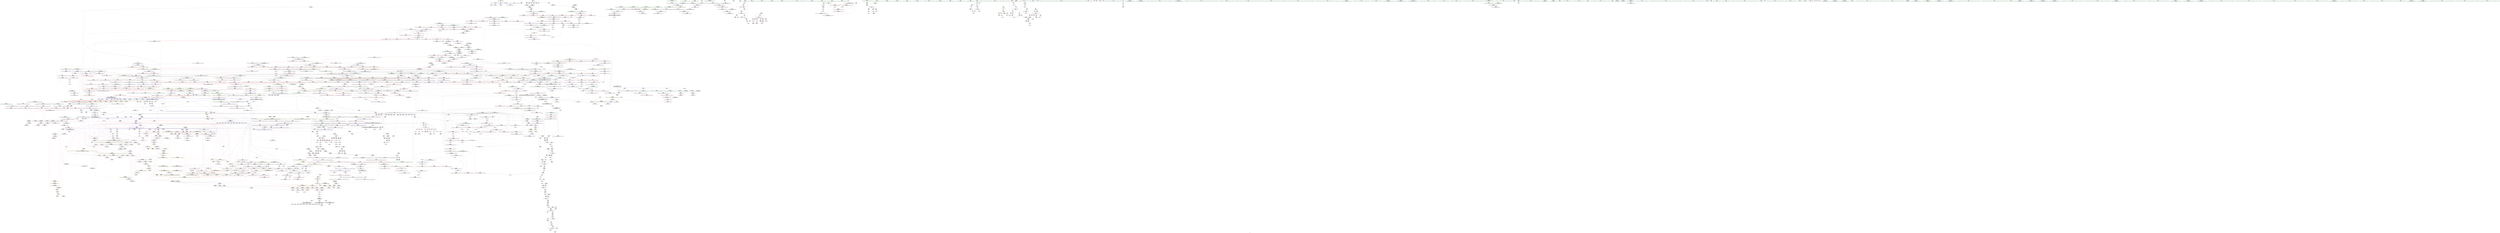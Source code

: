 digraph "SVFG" {
	label="SVFG";

	Node0x55d025eab3e0 [shape=record,color=grey,label="{NodeID: 0\nNullPtr}"];
	Node0x55d025eab3e0 -> Node0x55d025f52210[style=solid];
	Node0x55d025eab3e0 -> Node0x55d025f80930[style=solid];
	Node0x55d025f4cd00 [shape=record,color=purple,label="{NodeID: 443\n150\<--4\narrayidx28\<--fact\n_Z4initv\n}"];
	Node0x55d026024e40 [shape=record,color=black,label="{NodeID: 1993\nMR_196V_2 = PHI(MR_196V_1, MR_196V_4, )\npts\{1811 \}\n}"];
	Node0x55d025f5bd70 [shape=record,color=red,label="{NodeID: 886\n1631\<--1606\n\<--__c.addr\n_ZSt22__move_median_to_firstIPSt4pairIiiEN9__gnu_cxx5__ops15_Iter_less_iterEEvT_S6_S6_S6_T0_\n|{<s0>100}}"];
	Node0x55d025f5bd70:s0 -> Node0x55d026104e70[style=solid,color=red];
	Node0x55d025f454f0 [shape=record,color=green,label="{NodeID: 222\n1460\<--1461\n__t.addr\<--__t.addr_field_insensitive\n_ZSt4moveIRN9__gnu_cxx5__ops15_Iter_less_iterEEONSt16remove_referenceIT_E4typeEOS5_\n}"];
	Node0x55d025f454f0 -> Node0x55d025f595a0[style=solid];
	Node0x55d025f454f0 -> Node0x55d025f88a90[style=solid];
	Node0x55d0260f4fe0 [shape=record,color=black,label="{NodeID: 2879\n715 = PHI(642, )\n1st arg _ZNSt4pairIiiEC2IRiS2_Lb1EEEOT_OT0_ }"];
	Node0x55d0260f4fe0 -> Node0x55d025f84b30[style=solid];
	Node0x55d025fb5a10 [shape=record,color=grey,label="{NodeID: 1772\n698 = Binary(697, 674, )\n|{<s0>43}}"];
	Node0x55d025fb5a10:s0 -> Node0x55d026107d50[style=solid,color=red];
	Node0x55d025f68270 [shape=record,color=red,label="{NodeID: 665\n602\<--591\n\<--__p.addr\n_ZNSt4pairIiiEaSEOS0_\n}"];
	Node0x55d025f68270 -> Node0x55d025f5fd30[style=solid];
	Node0x55d02603cc90 [shape=record,color=yellow,style=double,label="{NodeID: 2215\n133V_1 = ENCHI(MR_133V_0)\npts\{3940000 3940001 \}\nFun[_Z4calci]|{<s0>29}}"];
	Node0x55d02603cc90:s0 -> Node0x55d0260374e0[style=dashed,color=red];
	Node0x55d025f86bb0 [shape=record,color=blue,label="{NodeID: 1108\n1158\<--1154\n__last.addr\<--__last\n_ZSt11__sort_heapIPSt4pairIiiEN9__gnu_cxx5__ops15_Iter_less_iterEEvT_S6_RT0_\n}"];
	Node0x55d025f86bb0 -> Node0x55d02601bce0[style=dashed];
	Node0x55d025eff830 [shape=record,color=green,label="{NodeID: 1\n9\<--1\n\<--dummyObj\nCan only get source location for instruction, argument, global var or function.}"];
	Node0x55d025f4cdd0 [shape=record,color=purple,label="{NodeID: 444\n151\<--4\nsecond29\<--fact\n_Z4initv\n|{<s0>6}}"];
	Node0x55d025f4cdd0:s0 -> Node0x55d0260f9600[style=solid,color=red];
	Node0x55d026025340 [shape=record,color=black,label="{NodeID: 1994\nMR_198V_2 = PHI(MR_198V_1, MR_198V_3, )\npts\{18130000 \}\n}"];
	Node0x55d025f5be40 [shape=record,color=red,label="{NodeID: 887\n1641\<--1606\n\<--__c.addr\n_ZSt22__move_median_to_firstIPSt4pairIiiEN9__gnu_cxx5__ops15_Iter_less_iterEEvT_S6_S6_S6_T0_\n|{<s0>102}}"];
	Node0x55d025f5be40:s0 -> Node0x55d026108d20[style=solid,color=red];
	Node0x55d025f455c0 [shape=record,color=green,label="{NodeID: 223\n1467\<--1468\n\<--field_insensitive\n_ZN9__gnu_cxx5__ops14_Iter_less_valC2ENS0_15_Iter_less_iterE\n}"];
	Node0x55d0260f5120 [shape=record,color=black,label="{NodeID: 2880\n716 = PHI(646, )\n2nd arg _ZNSt4pairIiiEC2IRiS2_Lb1EEEOT_OT0_ }"];
	Node0x55d0260f5120 -> Node0x55d025f84c00[style=solid];
	Node0x55d025fb5b90 [shape=record,color=grey,label="{NodeID: 1773\n684 = Binary(679, 683, )\n}"];
	Node0x55d025fb5b90 -> Node0x55d025fbeb90[style=solid];
	Node0x55d025f68340 [shape=record,color=red,label="{NodeID: 666\n599\<--598\n\<--call\n_ZNSt4pairIiiEaSEOS0_\n}"];
	Node0x55d025f68340 -> Node0x55d025f83fd0[style=solid];
	Node0x55d02603cd70 [shape=record,color=yellow,style=double,label="{NodeID: 2216\n135V_1 = ENCHI(MR_135V_0)\npts\{4020000 4020001 \}\nFun[_Z4calci]|{<s0>32}}"];
	Node0x55d02603cd70:s0 -> Node0x55d0260374e0[style=dashed,color=red];
	Node0x55d025f86c80 [shape=record,color=blue,label="{NodeID: 1109\n1160\<--1155\n__comp.addr\<--__comp\n_ZSt11__sort_heapIPSt4pairIiiEN9__gnu_cxx5__ops15_Iter_less_iterEEvT_S6_RT0_\n}"];
	Node0x55d025f86c80 -> Node0x55d025f568f0[style=dashed];
	Node0x55d025eff8c0 [shape=record,color=green,label="{NodeID: 2\n22\<--1\n.str\<--dummyObj\nGlob }"];
	Node0x55d025f4cea0 [shape=record,color=purple,label="{NodeID: 445\n159\<--4\narrayidx32\<--fact\n_Z4initv\n|{<s0>7}}"];
	Node0x55d025f4cea0:s0 -> Node0x55d0260fb740[style=solid,color=red];
	Node0x55d026025840 [shape=record,color=black,label="{NodeID: 1995\nMR_200V_2 = PHI(MR_200V_1, MR_200V_3, )\npts\{18130001 \}\n}"];
	Node0x55d025f5bf10 [shape=record,color=red,label="{NodeID: 888\n1649\<--1606\n\<--__c.addr\n_ZSt22__move_median_to_firstIPSt4pairIiiEN9__gnu_cxx5__ops15_Iter_less_iterEEvT_S6_S6_S6_T0_\n|{<s0>104}}"];
	Node0x55d025f5bf10:s0 -> Node0x55d026108d20[style=solid,color=red];
	Node0x55d025f45690 [shape=record,color=green,label="{NodeID: 224\n1469\<--1470\nthis.addr\<--this.addr_field_insensitive\n_ZN9__gnu_cxx5__ops14_Iter_less_valC2ENS0_15_Iter_less_iterE\n}"];
	Node0x55d025f45690 -> Node0x55d025f59670[style=solid];
	Node0x55d025f45690 -> Node0x55d025f88b60[style=solid];
	Node0x55d0260f5260 [shape=record,color=black,label="{NodeID: 2881\n1284 = PHI(1139, 1178, )\n0th arg _ZSt10__pop_heapIPSt4pairIiiEN9__gnu_cxx5__ops15_Iter_less_iterEEvT_S6_S6_RT0_ }"];
	Node0x55d0260f5260 -> Node0x55d025f878b0[style=solid];
	Node0x55d025fb5d10 [shape=record,color=grey,label="{NodeID: 1774\n697 = Binary(695, 696, )\n}"];
	Node0x55d025fb5d10 -> Node0x55d025fb5a10[style=solid];
	Node0x55d025f68410 [shape=record,color=red,label="{NodeID: 667\n605\<--604\n\<--call3\n_ZNSt4pairIiiEaSEOS0_\n}"];
	Node0x55d025f68410 -> Node0x55d025f840a0[style=solid];
	Node0x55d025f86d50 [shape=record,color=blue,label="{NodeID: 1110\n1158\<--1176\n__last.addr\<--incdec.ptr\n_ZSt11__sort_heapIPSt4pairIiiEN9__gnu_cxx5__ops15_Iter_less_iterEEvT_S6_RT0_\n}"];
	Node0x55d025f86d50 -> Node0x55d025f56750[style=dashed];
	Node0x55d025f86d50 -> Node0x55d025f56820[style=dashed];
	Node0x55d025f86d50 -> Node0x55d02601bce0[style=dashed];
	Node0x55d025effb70 [shape=record,color=green,label="{NodeID: 3\n24\<--1\n.str.1\<--dummyObj\nGlob }"];
	Node0x55d025f4cf70 [shape=record,color=purple,label="{NodeID: 446\n758\<--4\narrayidx\<--fact\n_Z6chooseii\n}"];
	Node0x55d026025d40 [shape=record,color=black,label="{NodeID: 1996\nMR_92V_2 = PHI(MR_92V_1, MR_92V_3, )\npts\{210000 210001 \}\n|{<s0>56|<s1>58}}"];
	Node0x55d026025d40:s0 -> Node0x55d026066fd0[style=dashed,color=blue];
	Node0x55d026025d40:s1 -> Node0x55d02600c7b0[style=dashed,color=blue];
	Node0x55d025f5bfe0 [shape=record,color=red,label="{NodeID: 889\n1653\<--1606\n\<--__c.addr\n_ZSt22__move_median_to_firstIPSt4pairIiiEN9__gnu_cxx5__ops15_Iter_less_iterEEvT_S6_S6_S6_T0_\n|{<s0>105}}"];
	Node0x55d025f5bfe0:s0 -> Node0x55d026104e70[style=solid,color=red];
	Node0x55d025f45760 [shape=record,color=green,label="{NodeID: 225\n1480\<--1481\n__value\<--__value_field_insensitive\n_ZSt11__push_heapIPSt4pairIiiElS1_N9__gnu_cxx5__ops14_Iter_less_valEEvT_T0_S7_T1_RT2_\n|{|<s1>90|<s2>93}}"];
	Node0x55d025f45760 -> Node0x55d025f4b570[style=solid];
	Node0x55d025f45760:s1 -> Node0x55d0260fbb80[style=solid,color=red];
	Node0x55d025f45760:s2 -> Node0x55d0260fdcb0[style=solid,color=red];
	Node0x55d0260f5470 [shape=record,color=black,label="{NodeID: 2882\n1285 = PHI(1140, 1179, )\n1st arg _ZSt10__pop_heapIPSt4pairIiiEN9__gnu_cxx5__ops15_Iter_less_iterEEvT_S6_S6_RT0_ }"];
	Node0x55d0260f5470 -> Node0x55d025f87980[style=solid];
	Node0x55d025fb5e90 [shape=record,color=grey,label="{NodeID: 1775\n695 = Binary(679, 694, )\n}"];
	Node0x55d025fb5e90 -> Node0x55d025fb5d10[style=solid];
	Node0x55d025f684e0 [shape=record,color=red,label="{NodeID: 668\n618\<--612\nthis1\<--this.addr\n_ZNSt4pairIiiEaSERKS0_\n}"];
	Node0x55d025f684e0 -> Node0x55d025f54600[style=solid];
	Node0x55d025f684e0 -> Node0x55d025f5fe00[style=solid];
	Node0x55d025f684e0 -> Node0x55d025f5fed0[style=solid];
	Node0x55d025f86e20 [shape=record,color=blue,label="{NodeID: 1111\n1189\<--1186\n__first.addr\<--__first\n_ZSt11__make_heapIPSt4pairIiiEN9__gnu_cxx5__ops15_Iter_less_iterEEvT_S6_RT0_\n}"];
	Node0x55d025f86e20 -> Node0x55d025f569c0[style=dashed];
	Node0x55d025f86e20 -> Node0x55d025f56a90[style=dashed];
	Node0x55d025f86e20 -> Node0x55d025f56b60[style=dashed];
	Node0x55d025f86e20 -> Node0x55d025f56c30[style=dashed];
	Node0x55d025effc30 [shape=record,color=green,label="{NodeID: 4\n26\<--1\n.str.2\<--dummyObj\nGlob }"];
	Node0x55d025f4d040 [shape=record,color=purple,label="{NodeID: 447\n759\<--4\nsecond\<--fact\n_Z6chooseii\n}"];
	Node0x55d025f4d040 -> Node0x55d025f6a220[style=solid];
	Node0x55d026026240 [shape=record,color=black,label="{NodeID: 1997\nMR_113V_3 = PHI(MR_113V_4, MR_113V_2, )\npts\{392 \}\n}"];
	Node0x55d026026240 -> Node0x55d025f66a10[style=dashed];
	Node0x55d026026240 -> Node0x55d025f66ae0[style=dashed];
	Node0x55d026026240 -> Node0x55d025f832d0[style=dashed];
	Node0x55d025f5c0b0 [shape=record,color=red,label="{NodeID: 890\n1680\<--1669\n\<--__first.addr\n_ZSt21__unguarded_partitionIPSt4pairIiiEN9__gnu_cxx5__ops15_Iter_less_iterEET_S6_S6_S6_T0_\n|{<s0>107}}"];
	Node0x55d025f5c0b0:s0 -> Node0x55d0261089a0[style=solid,color=red];
	Node0x55d025f45830 [shape=record,color=green,label="{NodeID: 226\n1482\<--1483\n__first.addr\<--__first.addr_field_insensitive\n_ZSt11__push_heapIPSt4pairIiiElS1_N9__gnu_cxx5__ops14_Iter_less_valEEvT_T0_S7_T1_RT2_\n}"];
	Node0x55d025f45830 -> Node0x55d025f59740[style=solid];
	Node0x55d025f45830 -> Node0x55d025f59810[style=solid];
	Node0x55d025f45830 -> Node0x55d025f598e0[style=solid];
	Node0x55d025f45830 -> Node0x55d025f599b0[style=solid];
	Node0x55d025f45830 -> Node0x55d025f88d00[style=solid];
	Node0x55d0260f55f0 [shape=record,color=black,label="{NodeID: 2883\n1286 = PHI(1141, 1180, )\n2nd arg _ZSt10__pop_heapIPSt4pairIiiEN9__gnu_cxx5__ops15_Iter_less_iterEEvT_S6_S6_RT0_ }"];
	Node0x55d0260f55f0 -> Node0x55d025f87a50[style=solid];
	Node0x55d025fb6010 [shape=record,color=grey,label="{NodeID: 1776\n692 = Binary(690, 691, )\n}"];
	Node0x55d025fb6010 -> Node0x55d025fb6190[style=solid];
	Node0x55d025f685b0 [shape=record,color=red,label="{NodeID: 669\n619\<--614\n\<--__p.addr\n_ZNSt4pairIiiEaSERKS0_\n}"];
	Node0x55d025f685b0 -> Node0x55d025f5ffa0[style=solid];
	Node0x55d025f86ef0 [shape=record,color=blue,label="{NodeID: 1112\n1191\<--1187\n__last.addr\<--__last\n_ZSt11__make_heapIPSt4pairIiiEN9__gnu_cxx5__ops15_Iter_less_iterEEvT_S6_RT0_\n}"];
	Node0x55d025f86ef0 -> Node0x55d025f56d00[style=dashed];
	Node0x55d025f86ef0 -> Node0x55d025f56dd0[style=dashed];
	Node0x55d025effcf0 [shape=record,color=green,label="{NodeID: 5\n28\<--1\n.str.3\<--dummyObj\nGlob }"];
	Node0x55d025f4d110 [shape=record,color=purple,label="{NodeID: 448\n764\<--4\narrayidx2\<--fact\n_Z6chooseii\n}"];
	Node0x55d026026740 [shape=record,color=black,label="{NodeID: 1998\nMR_125V_3 = PHI(MR_125V_4, MR_125V_2, )\npts\{404 \}\n}"];
	Node0x55d026026740 -> Node0x55d025f66ef0[style=dashed];
	Node0x55d026026740 -> Node0x55d025f66fc0[style=dashed];
	Node0x55d026026740 -> Node0x55d025f67090[style=dashed];
	Node0x55d026026740 -> Node0x55d025f67160[style=dashed];
	Node0x55d026026740 -> Node0x55d025f67230[style=dashed];
	Node0x55d026026740 -> Node0x55d025f67300[style=dashed];
	Node0x55d026026740 -> Node0x55d025f833a0[style=dashed];
	Node0x55d025f5c180 [shape=record,color=red,label="{NodeID: 891\n1684\<--1669\n\<--__first.addr\n_ZSt21__unguarded_partitionIPSt4pairIiiEN9__gnu_cxx5__ops15_Iter_less_iterEET_S6_S6_S6_T0_\n}"];
	Node0x55d025f5c180 -> Node0x55d025f61db0[style=solid];
	Node0x55d025f45900 [shape=record,color=green,label="{NodeID: 227\n1484\<--1485\n__holeIndex.addr\<--__holeIndex.addr_field_insensitive\n_ZSt11__push_heapIPSt4pairIiiElS1_N9__gnu_cxx5__ops14_Iter_less_valEEvT_T0_S7_T1_RT2_\n}"];
	Node0x55d025f45900 -> Node0x55d025f59a80[style=solid];
	Node0x55d025f45900 -> Node0x55d025f59b50[style=solid];
	Node0x55d025f45900 -> Node0x55d025f59c20[style=solid];
	Node0x55d025f45900 -> Node0x55d025f59cf0[style=solid];
	Node0x55d025f45900 -> Node0x55d025f59dc0[style=solid];
	Node0x55d025f45900 -> Node0x55d025f88dd0[style=solid];
	Node0x55d025f45900 -> Node0x55d025f89110[style=solid];
	Node0x55d0260f5770 [shape=record,color=black,label="{NodeID: 2884\n1100 = PHI(1663, )\n}"];
	Node0x55d0260f5770 -> Node0x55d025f4a050[style=solid];
	Node0x55d025fb6190 [shape=record,color=grey,label="{NodeID: 1777\n693 = Binary(692, 674, )\n|{<s0>43}}"];
	Node0x55d025fb6190:s0 -> Node0x55d026107c10[style=solid,color=red];
	Node0x55d025f68680 [shape=record,color=red,label="{NodeID: 670\n624\<--614\n\<--__p.addr\n_ZNSt4pairIiiEaSERKS0_\n}"];
	Node0x55d025f68680 -> Node0x55d025f60070[style=solid];
	Node0x55d025f86fc0 [shape=record,color=blue,label="{NodeID: 1113\n1193\<--1188\n__comp.addr\<--__comp\n_ZSt11__make_heapIPSt4pairIiiEN9__gnu_cxx5__ops15_Iter_less_iterEEvT_S6_RT0_\n}"];
	Node0x55d025f86fc0 -> Node0x55d025f56ea0[style=dashed];
	Node0x55d025f3d950 [shape=record,color=green,label="{NodeID: 6\n31\<--1\n\<--dummyObj\nCan only get source location for instruction, argument, global var or function.}"];
	Node0x55d025f4d1e0 [shape=record,color=purple,label="{NodeID: 449\n765\<--4\nsecond3\<--fact\n_Z6chooseii\n}"];
	Node0x55d025f4d1e0 -> Node0x55d025f6a2f0[style=solid];
	Node0x55d025f5c250 [shape=record,color=red,label="{NodeID: 892\n1700\<--1669\n\<--__first.addr\n_ZSt21__unguarded_partitionIPSt4pairIiiEN9__gnu_cxx5__ops15_Iter_less_iterEET_S6_S6_S6_T0_\n}"];
	Node0x55d025f5c250 -> Node0x55d025fc1290[style=solid];
	Node0x55d025f459d0 [shape=record,color=green,label="{NodeID: 228\n1486\<--1487\n__topIndex.addr\<--__topIndex.addr_field_insensitive\n_ZSt11__push_heapIPSt4pairIiiElS1_N9__gnu_cxx5__ops14_Iter_less_valEEvT_T0_S7_T1_RT2_\n}"];
	Node0x55d025f459d0 -> Node0x55d025f59e90[style=solid];
	Node0x55d025f459d0 -> Node0x55d025f88ea0[style=solid];
	Node0x55d0260f5880 [shape=record,color=black,label="{NodeID: 2885\n1135 = PHI(1263, )\n}"];
	Node0x55d025fb6310 [shape=record,color=grey,label="{NodeID: 1778\n116 = Binary(113, 115, )\n}"];
	Node0x55d025fb6310 -> Node0x55d025fb6490[style=solid];
	Node0x55d025f68750 [shape=record,color=red,label="{NodeID: 671\n621\<--620\n\<--first\n_ZNSt4pairIiiEaSERKS0_\n}"];
	Node0x55d025f68750 -> Node0x55d025f84310[style=solid];
	Node0x55d025f87090 [shape=record,color=blue,label="{NodeID: 1114\n1195\<--1222\n__len\<--sub.ptr.div4\n_ZSt11__make_heapIPSt4pairIiiEN9__gnu_cxx5__ops15_Iter_less_iterEEvT_S6_RT0_\n}"];
	Node0x55d025f87090 -> Node0x55d025f56f70[style=dashed];
	Node0x55d025f87090 -> Node0x55d025f57040[style=dashed];
	Node0x55d025f87090 -> Node0x55d0260126e0[style=dashed];
	Node0x55d025f3d9e0 [shape=record,color=green,label="{NodeID: 7\n59\<--1\n\<--dummyObj\nCan only get source location for instruction, argument, global var or function.}"];
	Node0x55d025f4d2b0 [shape=record,color=purple,label="{NodeID: 450\n770\<--4\narrayidx6\<--fact\n_Z6chooseii\n}"];
	Node0x55d025f5c320 [shape=record,color=red,label="{NodeID: 893\n1704\<--1669\n\<--__first.addr\n_ZSt21__unguarded_partitionIPSt4pairIiiEN9__gnu_cxx5__ops15_Iter_less_iterEET_S6_S6_S6_T0_\n}"];
	Node0x55d025f5c320 -> Node0x55d025f4b7e0[style=solid];
	Node0x55d025f45aa0 [shape=record,color=green,label="{NodeID: 229\n1488\<--1489\n__comp.addr\<--__comp.addr_field_insensitive\n_ZSt11__push_heapIPSt4pairIiiElS1_N9__gnu_cxx5__ops14_Iter_less_valEEvT_T0_S7_T1_RT2_\n}"];
	Node0x55d025f45aa0 -> Node0x55d025f59f60[style=solid];
	Node0x55d025f45aa0 -> Node0x55d025f88f70[style=solid];
	Node0x55d0260f5990 [shape=record,color=black,label="{NodeID: 2886\n1524 = PHI(586, )\n}"];
	Node0x55d025fb6490 [shape=record,color=grey,label="{NodeID: 1779\n117 = Binary(116, 104, )\n}"];
	Node0x55d025fb6490 -> Node0x55d025f80fe0[style=solid];
	Node0x55d025f68820 [shape=record,color=red,label="{NodeID: 672\n626\<--625\n\<--second\n_ZNSt4pairIiiEaSERKS0_\n}"];
	Node0x55d025f68820 -> Node0x55d025f843e0[style=solid];
	Node0x55d025f87160 [shape=record,color=blue,label="{NodeID: 1115\n1197\<--1226\n__parent\<--div\n_ZSt11__make_heapIPSt4pairIiiEN9__gnu_cxx5__ops15_Iter_less_iterEEvT_S6_RT0_\n}"];
	Node0x55d025f87160 -> Node0x55d025f57110[style=dashed];
	Node0x55d025f87160 -> Node0x55d025f571e0[style=dashed];
	Node0x55d025f87160 -> Node0x55d025f572b0[style=dashed];
	Node0x55d025f87160 -> Node0x55d025f57380[style=dashed];
	Node0x55d025f87160 -> Node0x55d025f87570[style=dashed];
	Node0x55d025f87160 -> Node0x55d026012be0[style=dashed];
	Node0x55d025f3da70 [shape=record,color=green,label="{NodeID: 8\n85\<--1\n\<--dummyObj\nCan only get source location for instruction, argument, global var or function.}"];
	Node0x55d025f4d380 [shape=record,color=purple,label="{NodeID: 451\n771\<--4\nsecond7\<--fact\n_Z6chooseii\n}"];
	Node0x55d025f4d380 -> Node0x55d025f6a3c0[style=solid];
	Node0x55d025f5c3f0 [shape=record,color=red,label="{NodeID: 894\n1706\<--1669\n\<--__first.addr\n_ZSt21__unguarded_partitionIPSt4pairIiiEN9__gnu_cxx5__ops15_Iter_less_iterEET_S6_S6_S6_T0_\n|{<s0>109}}"];
	Node0x55d025f5c3f0:s0 -> Node0x55d026104850[style=solid,color=red];
	Node0x55d025f4dd70 [shape=record,color=green,label="{NodeID: 230\n1490\<--1491\n__parent\<--__parent_field_insensitive\n_ZSt11__push_heapIPSt4pairIiiElS1_N9__gnu_cxx5__ops14_Iter_less_valEEvT_T0_S7_T1_RT2_\n}"];
	Node0x55d025f4dd70 -> Node0x55d025f5a030[style=solid];
	Node0x55d025f4dd70 -> Node0x55d025f5a100[style=solid];
	Node0x55d025f4dd70 -> Node0x55d025f5a1d0[style=solid];
	Node0x55d025f4dd70 -> Node0x55d025f89040[style=solid];
	Node0x55d025f4dd70 -> Node0x55d025f891e0[style=solid];
	Node0x55d0260f5aa0 [shape=record,color=black,label="{NodeID: 2887\n1532 = PHI(1331, )\n|{<s0>94}}"];
	Node0x55d0260f5aa0:s0 -> Node0x55d0260fcd40[style=solid,color=red];
	Node0x55d025fb6610 [shape=record,color=grey,label="{NodeID: 1780\n120 = Binary(119, 85, )\n}"];
	Node0x55d025fb6610 -> Node0x55d025f528c0[style=solid];
	Node0x55d025f688f0 [shape=record,color=red,label="{NodeID: 673\n641\<--635\n\<--__x.addr\n_ZSt9make_pairIRiS0_ESt4pairINSt17__decay_and_stripIT_E6__typeENS2_IT0_E6__typeEEOS3_OS6_\n|{<s0>40}}"];
	Node0x55d025f688f0:s0 -> Node0x55d0260fa550[style=solid,color=red];
	Node0x55d025f87230 [shape=record,color=blue, style = dotted,label="{NodeID: 1116\n2104\<--2106\noffset_0\<--dummyVal\n_ZSt11__make_heapIPSt4pairIiiEN9__gnu_cxx5__ops15_Iter_less_iterEEvT_S6_RT0_\n}"];
	Node0x55d025f87230 -> Node0x55d025f7f7d0[style=dashed];
	Node0x55d025f87230 -> Node0x55d025f7f970[style=dashed];
	Node0x55d025f87230 -> Node0x55d025f87230[style=dashed];
	Node0x55d025f87230 -> Node0x55d0260130e0[style=dashed];
	Node0x55d025f3db70 [shape=record,color=green,label="{NodeID: 9\n100\<--1\n\<--dummyObj\nCan only get source location for instruction, argument, global var or function.}"];
	Node0x55d025f4d450 [shape=record,color=purple,label="{NodeID: 452\n781\<--4\narrayidx10\<--fact\n_Z6chooseii\n}"];
	Node0x55d025f5c4c0 [shape=record,color=red,label="{NodeID: 895\n1709\<--1669\n\<--__first.addr\n_ZSt21__unguarded_partitionIPSt4pairIiiEN9__gnu_cxx5__ops15_Iter_less_iterEET_S6_S6_S6_T0_\n}"];
	Node0x55d025f5c4c0 -> Node0x55d025f62020[style=solid];
	Node0x55d025f4de40 [shape=record,color=green,label="{NodeID: 231\n1512\<--1513\n_ZNK9__gnu_cxx5__ops14_Iter_less_valclIPSt4pairIiiES4_EEbT_RT0_\<--_ZNK9__gnu_cxx5__ops14_Iter_less_valclIPSt4pairIiiES4_EEbT_RT0__field_insensitive\n}"];
	Node0x55d0260f5be0 [shape=record,color=black,label="{NodeID: 2888\n1536 = PHI(586, )\n}"];
	Node0x55d025fb6790 [shape=record,color=grey,label="{NodeID: 1781\n166 = Binary(165, 85, )\n}"];
	Node0x55d025fb6790 -> Node0x55d025f813f0[style=solid];
	Node0x55d025f689c0 [shape=record,color=red,label="{NodeID: 674\n645\<--637\n\<--__y.addr\n_ZSt9make_pairIRiS0_ESt4pairINSt17__decay_and_stripIT_E6__typeENS2_IT0_E6__typeEEOS3_OS6_\n|{<s0>41}}"];
	Node0x55d025f689c0:s0 -> Node0x55d0260fa550[style=solid,color=red];
	Node0x55d025f87300 [shape=record,color=blue, style = dotted,label="{NodeID: 1117\n2107\<--2109\noffset_1\<--dummyVal\n_ZSt11__make_heapIPSt4pairIiiEN9__gnu_cxx5__ops15_Iter_less_iterEEvT_S6_RT0_\n}"];
	Node0x55d025f87300 -> Node0x55d025f7f8a0[style=dashed];
	Node0x55d025f87300 -> Node0x55d025f7fa40[style=dashed];
	Node0x55d025f87300 -> Node0x55d025f87300[style=dashed];
	Node0x55d025f87300 -> Node0x55d0260135e0[style=dashed];
	Node0x55d025f3dc70 [shape=record,color=green,label="{NodeID: 10\n104\<--1\n\<--dummyObj\nCan only get source location for instruction, argument, global var or function.}"];
	Node0x55d025f4d520 [shape=record,color=purple,label="{NodeID: 453\n782\<--4\nfirst\<--fact\n_Z6chooseii\n}"];
	Node0x55d025f4d520 -> Node0x55d025f6a490[style=solid];
	Node0x55d025f5c590 [shape=record,color=red,label="{NodeID: 896\n1688\<--1671\n\<--__last.addr\n_ZSt21__unguarded_partitionIPSt4pairIiiEN9__gnu_cxx5__ops15_Iter_less_iterEET_S6_S6_S6_T0_\n}"];
	Node0x55d025f5c590 -> Node0x55d025f61e80[style=solid];
	Node0x55d025f4df10 [shape=record,color=green,label="{NodeID: 232\n1542\<--1543\nthis.addr\<--this.addr_field_insensitive\n_ZNK9__gnu_cxx5__ops14_Iter_less_valclIPSt4pairIiiES4_EEbT_RT0_\n}"];
	Node0x55d025f4df10 -> Node0x55d025f5a2a0[style=solid];
	Node0x55d025f4df10 -> Node0x55d025f892b0[style=solid];
	Node0x55d0260f5cf0 [shape=record,color=black,label="{NodeID: 2889\n1232 = PHI(1331, )\n}"];
	Node0x55d0260f5cf0 -> Node0x55d025f4a870[style=solid];
	Node0x55d025fb6910 [shape=record,color=grey,label="{NodeID: 1782\n1082 = Binary(1080, 1081, )\n}"];
	Node0x55d025fb6910 -> Node0x55d025fb6a90[style=solid];
	Node0x55d025f68a90 [shape=record,color=red,label="{NodeID: 675\n651\<--650\n\<--\n_ZSt9make_pairIRiS0_ESt4pairINSt17__decay_and_stripIT_E6__typeENS2_IT0_E6__typeEEOS3_OS6_\n}"];
	Node0x55d025f68a90 -> Node0x55d025f547a0[style=solid];
	Node0x55d025f873d0 [shape=record,color=blue, style = dotted,label="{NodeID: 1118\n2110\<--2112\noffset_0\<--dummyVal\n_ZSt11__make_heapIPSt4pairIiiEN9__gnu_cxx5__ops15_Iter_less_iterEEvT_S6_RT0_\n}"];
	Node0x55d025f873d0 -> Node0x55d025f873d0[style=dashed];
	Node0x55d025f873d0 -> Node0x55d026013ae0[style=dashed];
	Node0x55d025f3dd70 [shape=record,color=green,label="{NodeID: 11\n415\<--1\n\<--dummyObj\nCan only get source location for instruction, argument, global var or function.}"];
	Node0x55d025f4d5f0 [shape=record,color=purple,label="{NodeID: 454\n787\<--4\narrayidx13\<--fact\n_Z6chooseii\n}"];
	Node0x55d026028540 [shape=record,color=black,label="{NodeID: 2004\nMR_10V_2 = PHI(MR_10V_5, MR_10V_1, )\npts\{19 \}\n|{|<s1>52|<s2>53}}"];
	Node0x55d026028540 -> Node0x55d02600e0e0[style=dashed];
	Node0x55d026028540:s1 -> Node0x55d02602e160[style=dashed,color=red];
	Node0x55d026028540:s2 -> Node0x55d02603bb90[style=dashed,color=red];
	Node0x55d025f5c660 [shape=record,color=red,label="{NodeID: 897\n1693\<--1671\n\<--__last.addr\n_ZSt21__unguarded_partitionIPSt4pairIiiEN9__gnu_cxx5__ops15_Iter_less_iterEET_S6_S6_S6_T0_\n|{<s0>108}}"];
	Node0x55d025f5c660:s0 -> Node0x55d026108d20[style=solid,color=red];
	Node0x55d025f4dfe0 [shape=record,color=green,label="{NodeID: 233\n1544\<--1545\n__it.addr\<--__it.addr_field_insensitive\n_ZNK9__gnu_cxx5__ops14_Iter_less_valclIPSt4pairIiiES4_EEbT_RT0_\n}"];
	Node0x55d025f4dfe0 -> Node0x55d025f5a370[style=solid];
	Node0x55d025f4dfe0 -> Node0x55d025f89380[style=solid];
	Node0x55d0260f5e60 [shape=record,color=black,label="{NodeID: 2890\n1244 = PHI(1331, )\n}"];
	Node0x55d0260f5e60 -> Node0x55d025f4a940[style=solid];
	Node0x55d025fb6a90 [shape=record,color=grey,label="{NodeID: 1783\n1083 = Binary(1082, 891, )\n}"];
	Node0x55d025fb6a90 -> Node0x55d025fb6c10[style=solid];
	Node0x55d025f68b60 [shape=record,color=red,label="{NodeID: 676\n704\<--656\n\<--retval\n_Z5solveii\n}"];
	Node0x55d025f68b60 -> Node0x55d025f54870[style=solid];
	Node0x55d025f874a0 [shape=record,color=blue, style = dotted,label="{NodeID: 1119\n2113\<--2115\noffset_1\<--dummyVal\n_ZSt11__make_heapIPSt4pairIiiEN9__gnu_cxx5__ops15_Iter_less_iterEEvT_S6_RT0_\n}"];
	Node0x55d025f874a0 -> Node0x55d025f874a0[style=dashed];
	Node0x55d025f874a0 -> Node0x55d026013fe0[style=dashed];
	Node0x55d025f3de70 [shape=record,color=green,label="{NodeID: 12\n674\<--1\n\<--dummyObj\nCan only get source location for instruction, argument, global var or function.}"];
	Node0x55d025f4d6c0 [shape=record,color=purple,label="{NodeID: 455\n788\<--4\nfirst14\<--fact\n_Z6chooseii\n}"];
	Node0x55d025f4d6c0 -> Node0x55d025f6a560[style=solid];
	Node0x55d026028a40 [shape=record,color=black,label="{NodeID: 2005\nMR_276V_3 = PHI(MR_276V_4, MR_276V_2, )\npts\{920 \}\n}"];
	Node0x55d026028a40 -> Node0x55d025f6b810[style=dashed];
	Node0x55d026028a40 -> Node0x55d025f6b8e0[style=dashed];
	Node0x55d026028a40 -> Node0x55d025f6b9b0[style=dashed];
	Node0x55d026028a40 -> Node0x55d025f6ba80[style=dashed];
	Node0x55d026028a40 -> Node0x55d025f6bb50[style=dashed];
	Node0x55d026028a40 -> Node0x55d025f85eb0[style=dashed];
	Node0x55d025f5c730 [shape=record,color=red,label="{NodeID: 898\n1696\<--1671\n\<--__last.addr\n_ZSt21__unguarded_partitionIPSt4pairIiiEN9__gnu_cxx5__ops15_Iter_less_iterEET_S6_S6_S6_T0_\n}"];
	Node0x55d025f5c730 -> Node0x55d025f61f50[style=solid];
	Node0x55d025f4e0b0 [shape=record,color=green,label="{NodeID: 234\n1546\<--1547\n__val.addr\<--__val.addr_field_insensitive\n_ZNK9__gnu_cxx5__ops14_Iter_less_valclIPSt4pairIiiES4_EEbT_RT0_\n}"];
	Node0x55d025f4e0b0 -> Node0x55d025f5a440[style=solid];
	Node0x55d025f4e0b0 -> Node0x55d025f89450[style=solid];
	Node0x55d0260f5fa0 [shape=record,color=black,label="{NodeID: 2891\n1279 = PHI(1556, )\n}"];
	Node0x55d0260f5fa0 -> Node0x55d025f4aa10[style=solid];
	Node0x55d025fb6c10 [shape=record,color=grey,label="{NodeID: 1784\n1084 = Binary(1083, 896, )\n}"];
	Node0x55d025f68c30 [shape=record,color=red,label="{NodeID: 677\n664\<--658\n\<--a.addr\n_Z5solveii\n}"];
	Node0x55d025f68c30 -> Node0x55d025fbe590[style=solid];
	Node0x55d025f87570 [shape=record,color=blue,label="{NodeID: 1120\n1197\<--1259\n__parent\<--dec\n_ZSt11__make_heapIPSt4pairIiiEN9__gnu_cxx5__ops15_Iter_less_iterEEvT_S6_RT0_\n}"];
	Node0x55d025f87570 -> Node0x55d025f57110[style=dashed];
	Node0x55d025f87570 -> Node0x55d025f571e0[style=dashed];
	Node0x55d025f87570 -> Node0x55d025f572b0[style=dashed];
	Node0x55d025f87570 -> Node0x55d025f57380[style=dashed];
	Node0x55d025f87570 -> Node0x55d025f87570[style=dashed];
	Node0x55d025f87570 -> Node0x55d026012be0[style=dashed];
	Node0x55d025f3df70 [shape=record,color=green,label="{NodeID: 13\n679\<--1\n\<--dummyObj\nCan only get source location for instruction, argument, global var or function.}"];
	Node0x55d025f4d790 [shape=record,color=purple,label="{NodeID: 456\n798\<--4\narrayidx17\<--fact\n_Z6chooseii\n}"];
	Node0x55d026028f40 [shape=record,color=black,label="{NodeID: 2006\nMR_278V_3 = PHI(MR_278V_4, MR_278V_2, )\npts\{922 \}\n}"];
	Node0x55d026028f40 -> Node0x55d025f6bc20[style=dashed];
	Node0x55d026028f40 -> Node0x55d025f6bcf0[style=dashed];
	Node0x55d026028f40 -> Node0x55d025f85d10[style=dashed];
	Node0x55d025f5c800 [shape=record,color=red,label="{NodeID: 899\n1701\<--1671\n\<--__last.addr\n_ZSt21__unguarded_partitionIPSt4pairIiiEN9__gnu_cxx5__ops15_Iter_less_iterEET_S6_S6_S6_T0_\n}"];
	Node0x55d025f5c800 -> Node0x55d025fc1290[style=solid];
	Node0x55d025f4e180 [shape=record,color=green,label="{NodeID: 235\n1559\<--1560\n__x.addr\<--__x.addr_field_insensitive\n_ZStltIiiEbRKSt4pairIT_T0_ES5_\n}"];
	Node0x55d025f4e180 -> Node0x55d025f5a510[style=solid];
	Node0x55d025f4e180 -> Node0x55d025f5a5e0[style=solid];
	Node0x55d025f4e180 -> Node0x55d025f5a6b0[style=solid];
	Node0x55d025f4e180 -> Node0x55d025f89520[style=solid];
	Node0x55d0260f60e0 [shape=record,color=black,label="{NodeID: 2892\n1307 = PHI(1331, )\n}"];
	Node0x55d0260f60e0 -> Node0x55d025f4ad50[style=solid];
	Node0x55d025fb6d90 [shape=record,color=grey,label="{NodeID: 1785\n103 = Binary(102, 104, )\n}"];
	Node0x55d025fb6d90 -> Node0x55d025fbee90[style=solid];
	Node0x55d025f68d00 [shape=record,color=red,label="{NodeID: 678\n670\<--658\n\<--a.addr\n_Z5solveii\n}"];
	Node0x55d025f68d00 -> Node0x55d025fb5410[style=solid];
	Node0x55d025f87640 [shape=record,color=blue,label="{NodeID: 1121\n1267\<--1264\nthis.addr\<--this\n_ZNK9__gnu_cxx5__ops15_Iter_less_iterclIPSt4pairIiiES5_EEbT_T0_\n}"];
	Node0x55d025f87640 -> Node0x55d025f57520[style=dashed];
	Node0x55d025f3e070 [shape=record,color=green,label="{NodeID: 14\n816\<--1\n\<--dummyObj\nCan only get source location for instruction, argument, global var or function.|{<s0>48}}"];
	Node0x55d025f3e070:s0 -> Node0x55d0261069d0[style=solid,color=red];
	Node0x55d025f4d860 [shape=record,color=purple,label="{NodeID: 457\n799\<--4\nfirst18\<--fact\n_Z6chooseii\n}"];
	Node0x55d025f4d860 -> Node0x55d025f6a630[style=solid];
	Node0x55d026029440 [shape=record,color=black,label="{NodeID: 2007\nMR_280V_2 = PHI(MR_280V_3, MR_280V_1, )\npts\{926 \}\n}"];
	Node0x55d026029440 -> Node0x55d025f85de0[style=dashed];
	Node0x55d025f5c8d0 [shape=record,color=red,label="{NodeID: 900\n1707\<--1671\n\<--__last.addr\n_ZSt21__unguarded_partitionIPSt4pairIiiEN9__gnu_cxx5__ops15_Iter_less_iterEET_S6_S6_S6_T0_\n|{<s0>109}}"];
	Node0x55d025f5c8d0:s0 -> Node0x55d026104e70[style=solid,color=red];
	Node0x55d025f4e250 [shape=record,color=green,label="{NodeID: 236\n1561\<--1562\n__y.addr\<--__y.addr_field_insensitive\n_ZStltIiiEbRKSt4pairIT_T0_ES5_\n}"];
	Node0x55d025f4e250 -> Node0x55d025f5a780[style=solid];
	Node0x55d025f4e250 -> Node0x55d025f5a850[style=solid];
	Node0x55d025f4e250 -> Node0x55d025f5a920[style=solid];
	Node0x55d025f4e250 -> Node0x55d025f895f0[style=solid];
	Node0x55d0260f6220 [shape=record,color=black,label="{NodeID: 2893\n1312 = PHI(1331, )\n|{<s0>76}}"];
	Node0x55d0260f6220:s0 -> Node0x55d0260fcd40[style=solid,color=red];
	Node0x55d025fb6f10 [shape=record,color=grey,label="{NodeID: 1786\n108 = Binary(107, 85, )\n}"];
	Node0x55d025fb6f10 -> Node0x55d025f52720[style=solid];
	Node0x55d025f68dd0 [shape=record,color=red,label="{NodeID: 679\n677\<--658\n\<--a.addr\n_Z5solveii\n}"];
	Node0x55d025f68dd0 -> Node0x55d025fb4f90[style=solid];
	Node0x55d025f87710 [shape=record,color=blue,label="{NodeID: 1122\n1269\<--1265\n__it1.addr\<--__it1\n_ZNK9__gnu_cxx5__ops15_Iter_less_iterclIPSt4pairIiiES5_EEbT_T0_\n}"];
	Node0x55d025f87710 -> Node0x55d025f575f0[style=dashed];
	Node0x55d025f3e170 [shape=record,color=green,label="{NodeID: 15\n891\<--1\n\<--dummyObj\nCan only get source location for instruction, argument, global var or function.}"];
	Node0x55d025f4d930 [shape=record,color=purple,label="{NodeID: 458\n302\<--17\narrayidx\<--rock\nmain\n}"];
	Node0x55d026029940 [shape=record,color=black,label="{NodeID: 2008\nMR_92V_2 = PHI(MR_92V_4, MR_92V_1, )\npts\{210000 210001 \}\n|{|<s1>52|<s2>54}}"];
	Node0x55d026029940 -> Node0x55d02600e5e0[style=dashed];
	Node0x55d026029940:s1 -> Node0x55d02602e160[style=dashed,color=red];
	Node0x55d026029940:s2 -> Node0x55d026029940[style=dashed,color=red];
	Node0x55d025f5c9a0 [shape=record,color=red,label="{NodeID: 901\n1681\<--1673\n\<--__pivot.addr\n_ZSt21__unguarded_partitionIPSt4pairIiiEN9__gnu_cxx5__ops15_Iter_less_iterEET_S6_S6_S6_T0_\n|{<s0>107}}"];
	Node0x55d025f5c9a0:s0 -> Node0x55d026108d20[style=solid,color=red];
	Node0x55d025f4e320 [shape=record,color=green,label="{NodeID: 237\n1598\<--1599\n__comp\<--__comp_field_insensitive\n_ZSt22__move_median_to_firstIPSt4pairIiiEN9__gnu_cxx5__ops15_Iter_less_iterEEvT_S6_S6_S6_T0_\n|{<s0>96|<s1>97|<s2>99|<s3>102|<s4>104}}"];
	Node0x55d025f4e320:s0 -> Node0x55d026108110[style=solid,color=red];
	Node0x55d025f4e320:s1 -> Node0x55d026108110[style=solid,color=red];
	Node0x55d025f4e320:s2 -> Node0x55d026108110[style=solid,color=red];
	Node0x55d025f4e320:s3 -> Node0x55d026108110[style=solid,color=red];
	Node0x55d025f4e320:s4 -> Node0x55d026108110[style=solid,color=red];
	Node0x55d0260f6360 [shape=record,color=black,label="{NodeID: 2894\n1314 = PHI(586, )\n}"];
	Node0x55d025fb7090 [shape=record,color=grey,label="{NodeID: 1787\n115 = Binary(114, 104, )\n}"];
	Node0x55d025fb7090 -> Node0x55d025fb6310[style=solid];
	Node0x55d025f68ea0 [shape=record,color=red,label="{NodeID: 680\n685\<--658\n\<--a.addr\n_Z5solveii\n}"];
	Node0x55d025f68ea0 -> Node0x55d025fbeb90[style=solid];
	Node0x55d025f877e0 [shape=record,color=blue,label="{NodeID: 1123\n1271\<--1266\n__it2.addr\<--__it2\n_ZNK9__gnu_cxx5__ops15_Iter_less_iterclIPSt4pairIiiES5_EEbT_T0_\n}"];
	Node0x55d025f877e0 -> Node0x55d025f576c0[style=dashed];
	Node0x55d025f3e270 [shape=record,color=green,label="{NodeID: 16\n896\<--1\n\<--dummyObj\nCan only get source location for instruction, argument, global var or function.}"];
	Node0x55d025f4da00 [shape=record,color=purple,label="{NodeID: 459\n303\<--17\nfirst\<--rock\nmain\n}"];
	Node0x55d025f5ca70 [shape=record,color=red,label="{NodeID: 902\n1692\<--1673\n\<--__pivot.addr\n_ZSt21__unguarded_partitionIPSt4pairIiiEN9__gnu_cxx5__ops15_Iter_less_iterEET_S6_S6_S6_T0_\n|{<s0>108}}"];
	Node0x55d025f5ca70:s0 -> Node0x55d0261089a0[style=solid,color=red];
	Node0x55d025f4e3f0 [shape=record,color=green,label="{NodeID: 238\n1600\<--1601\n__result.addr\<--__result.addr_field_insensitive\n_ZSt22__move_median_to_firstIPSt4pairIiiEN9__gnu_cxx5__ops15_Iter_less_iterEEvT_S6_S6_S6_T0_\n}"];
	Node0x55d025f4e3f0 -> Node0x55d025f5aed0[style=solid];
	Node0x55d025f4e3f0 -> Node0x55d025f5afa0[style=solid];
	Node0x55d025f4e3f0 -> Node0x55d025f5b070[style=solid];
	Node0x55d025f4e3f0 -> Node0x55d025f5b140[style=solid];
	Node0x55d025f4e3f0 -> Node0x55d025f5b210[style=solid];
	Node0x55d025f4e3f0 -> Node0x55d025f5b2e0[style=solid];
	Node0x55d025f4e3f0 -> Node0x55d025f896c0[style=solid];
	Node0x55d0260f6470 [shape=record,color=black,label="{NodeID: 2895\n1322 = PHI(1331, )\n}"];
	Node0x55d0260f6470 -> Node0x55d025f4afc0[style=solid];
	Node0x55d025fb7210 [shape=record,color=grey,label="{NodeID: 1788\n852 = Binary(851, 85, )\n}"];
	Node0x55d025fb7210 -> Node0x55d025f85760[style=solid];
	Node0x55d025f68f70 [shape=record,color=red,label="{NodeID: 681\n690\<--658\n\<--a.addr\n_Z5solveii\n}"];
	Node0x55d025f68f70 -> Node0x55d025fb6010[style=solid];
	Node0x55d02603db20 [shape=record,color=yellow,style=double,label="{NodeID: 2231\n203V_1 = ENCHI(MR_203V_0)\npts\{12000000 12970000 13490000 14810000 19350000 \}\nFun[_ZSt16__insertion_sortIPSt4pairIiiEN9__gnu_cxx5__ops15_Iter_less_iterEEvT_S6_T0_]|{|<s1>122}}"];
	Node0x55d02603db20 -> Node0x55d025f7fff0[style=dashed];
	Node0x55d02603db20:s1 -> Node0x55d0260374e0[style=dashed,color=red];
	Node0x55d025f878b0 [shape=record,color=blue,label="{NodeID: 1124\n1288\<--1284\n__first.addr\<--__first\n_ZSt10__pop_heapIPSt4pairIiiEN9__gnu_cxx5__ops15_Iter_less_iterEEvT_S6_S6_RT0_\n}"];
	Node0x55d025f878b0 -> Node0x55d025f57790[style=dashed];
	Node0x55d025f878b0 -> Node0x55d025f57860[style=dashed];
	Node0x55d025f878b0 -> Node0x55d025f57930[style=dashed];
	Node0x55d025f3e370 [shape=record,color=green,label="{NodeID: 17\n942\<--1\n\<--dummyObj\nCan only get source location for instruction, argument, global var or function.}"];
	Node0x55d025f4dad0 [shape=record,color=purple,label="{NodeID: 460\n306\<--17\narrayidx6\<--rock\nmain\n}"];
	Node0x55d02602a340 [shape=record,color=black,label="{NodeID: 2010\nMR_10V_2 = PHI(MR_10V_3, MR_10V_1, )\npts\{19 \}\n|{|<s1>80|<s2>82|<s3>82|<s4>84|<s5>84}}"];
	Node0x55d02602a340 -> Node0x55d0260199e0[style=dashed];
	Node0x55d02602a340:s1 -> Node0x55d026042a80[style=dashed,color=red];
	Node0x55d02602a340:s2 -> Node0x55d025f68340[style=dashed,color=red];
	Node0x55d02602a340:s3 -> Node0x55d025f83fd0[style=dashed,color=red];
	Node0x55d02602a340:s4 -> Node0x55d025f68340[style=dashed,color=red];
	Node0x55d02602a340:s5 -> Node0x55d025f83fd0[style=dashed,color=red];
	Node0x55d025f5cb40 [shape=record,color=red,label="{NodeID: 903\n1722\<--1716\n\<--__a.addr\n_ZSt9iter_swapIPSt4pairIiiES2_EvT_T0_\n|{<s0>110}}"];
	Node0x55d025f5cb40:s0 -> Node0x55d026107e90[style=solid,color=red];
	Node0x55d025f4e4c0 [shape=record,color=green,label="{NodeID: 239\n1602\<--1603\n__a.addr\<--__a.addr_field_insensitive\n_ZSt22__move_median_to_firstIPSt4pairIiiEN9__gnu_cxx5__ops15_Iter_less_iterEEvT_S6_S6_S6_T0_\n}"];
	Node0x55d025f4e4c0 -> Node0x55d025f5b3b0[style=solid];
	Node0x55d025f4e4c0 -> Node0x55d025f5b480[style=solid];
	Node0x55d025f4e4c0 -> Node0x55d025f5b550[style=solid];
	Node0x55d025f4e4c0 -> Node0x55d025f5b620[style=solid];
	Node0x55d025f4e4c0 -> Node0x55d025f5b6f0[style=solid];
	Node0x55d025f4e4c0 -> Node0x55d025f89790[style=solid];
	Node0x55d0260f65e0 [shape=record,color=black,label="{NodeID: 2896\n1395 = PHI(1263, )\n}"];
	Node0x55d025fb7390 [shape=record,color=grey,label="{NodeID: 1789\n848 = Binary(846, 847, )\n}"];
	Node0x55d025fb7390 -> Node0x55d025fb7510[style=solid];
	Node0x55d025f69040 [shape=record,color=red,label="{NodeID: 682\n694\<--658\n\<--a.addr\n_Z5solveii\n}"];
	Node0x55d025f69040 -> Node0x55d025fb5e90[style=solid];
	Node0x55d02603dcc0 [shape=record,color=yellow,style=double,label="{NodeID: 2232\n205V_1 = ENCHI(MR_205V_0)\npts\{12000001 12970001 13490001 14810001 19350001 \}\nFun[_ZSt16__insertion_sortIPSt4pairIiiEN9__gnu_cxx5__ops15_Iter_less_iterEEvT_S6_T0_]|{|<s1>122}}"];
	Node0x55d02603dcc0 -> Node0x55d025f800c0[style=dashed];
	Node0x55d02603dcc0:s1 -> Node0x55d0260374e0[style=dashed,color=red];
	Node0x55d025f87980 [shape=record,color=blue,label="{NodeID: 1125\n1290\<--1285\n__last.addr\<--__last\n_ZSt10__pop_heapIPSt4pairIiiEN9__gnu_cxx5__ops15_Iter_less_iterEEvT_S6_S6_RT0_\n}"];
	Node0x55d025f87980 -> Node0x55d025f57a00[style=dashed];
	Node0x55d025f3e470 [shape=record,color=green,label="{NodeID: 18\n946\<--1\n\<--dummyObj\nCan only get source location for instruction, argument, global var or function.|{<s0>79}}"];
	Node0x55d025f3e470:s0 -> Node0x55d026105de0[style=solid,color=red];
	Node0x55d025f4dba0 [shape=record,color=purple,label="{NodeID: 461\n307\<--17\nsecond\<--rock\nmain\n}"];
	Node0x55d025f5cc10 [shape=record,color=red,label="{NodeID: 904\n1723\<--1718\n\<--__b.addr\n_ZSt9iter_swapIPSt4pairIiiES2_EvT_T0_\n|{<s0>110}}"];
	Node0x55d025f5cc10:s0 -> Node0x55d026107fd0[style=solid,color=red];
	Node0x55d025f4e590 [shape=record,color=green,label="{NodeID: 240\n1604\<--1605\n__b.addr\<--__b.addr_field_insensitive\n_ZSt22__move_median_to_firstIPSt4pairIiiEN9__gnu_cxx5__ops15_Iter_less_iterEEvT_S6_S6_S6_T0_\n}"];
	Node0x55d025f4e590 -> Node0x55d025f5b7c0[style=solid];
	Node0x55d025f4e590 -> Node0x55d025f5b890[style=solid];
	Node0x55d025f4e590 -> Node0x55d025f5b960[style=solid];
	Node0x55d025f4e590 -> Node0x55d025f5ba30[style=solid];
	Node0x55d025f4e590 -> Node0x55d025f5bb00[style=solid];
	Node0x55d025f4e590 -> Node0x55d025f89860[style=solid];
	Node0x55d0260f66f0 [shape=record,color=black,label="{NodeID: 2897\n1404 = PHI(1331, )\n|{<s0>82}}"];
	Node0x55d0260f66f0:s0 -> Node0x55d0260fcd40[style=solid,color=red];
	Node0x55d025fb7510 [shape=record,color=grey,label="{NodeID: 1790\n849 = Binary(848, 104, )\n}"];
	Node0x55d025fb7510 -> Node0x55d025f85690[style=solid];
	Node0x55d025f69110 [shape=record,color=red,label="{NodeID: 683\n667\<--660\n\<--b.addr\n_Z5solveii\n}"];
	Node0x55d025f69110 -> Node0x55d025fbe410[style=solid];
	Node0x55d025f87a50 [shape=record,color=blue,label="{NodeID: 1126\n1292\<--1286\n__result.addr\<--__result\n_ZSt10__pop_heapIPSt4pairIiiEN9__gnu_cxx5__ops15_Iter_less_iterEEvT_S6_S6_RT0_\n}"];
	Node0x55d025f87a50 -> Node0x55d025f57ad0[style=dashed];
	Node0x55d025f87a50 -> Node0x55d025f57ba0[style=dashed];
	Node0x55d025f3e570 [shape=record,color=green,label="{NodeID: 19\n957\<--1\n\<--dummyObj\nCan only get source location for instruction, argument, global var or function.}"];
	Node0x55d025f4dc70 [shape=record,color=purple,label="{NodeID: 462\n317\<--17\n\<--rock\nmain\n}"];
	Node0x55d025f5cce0 [shape=record,color=red,label="{NodeID: 905\n1737\<--1731\n\<--__x.addr\n_ZSt4swapIiiENSt9enable_ifIXsr6__and_ISt14__is_swappableIT_ES1_IT0_EEE5valueEvE4typeERSt4pairIS2_S4_ESA_\n|{<s0>111}}"];
	Node0x55d025f5cce0:s0 -> Node0x55d0260fd870[style=solid,color=red];
	Node0x55d025f4e660 [shape=record,color=green,label="{NodeID: 241\n1606\<--1607\n__c.addr\<--__c.addr_field_insensitive\n_ZSt22__move_median_to_firstIPSt4pairIiiEN9__gnu_cxx5__ops15_Iter_less_iterEEvT_S6_S6_S6_T0_\n}"];
	Node0x55d025f4e660 -> Node0x55d025f5bbd0[style=solid];
	Node0x55d025f4e660 -> Node0x55d025f5bca0[style=solid];
	Node0x55d025f4e660 -> Node0x55d025f5bd70[style=solid];
	Node0x55d025f4e660 -> Node0x55d025f5be40[style=solid];
	Node0x55d025f4e660 -> Node0x55d025f5bf10[style=solid];
	Node0x55d025f4e660 -> Node0x55d025f5bfe0[style=solid];
	Node0x55d025f4e660 -> Node0x55d025f89930[style=solid];
	Node0x55d0260f6860 [shape=record,color=black,label="{NodeID: 2898\n1408 = PHI(586, )\n}"];
	Node0x55d025fb7690 [shape=record,color=grey,label="{NodeID: 1791\n843 = Binary(842, 104, )\n}"];
	Node0x55d025fb7690 -> Node0x55d025f855c0[style=solid];
	Node0x55d025f691e0 [shape=record,color=red,label="{NodeID: 684\n671\<--660\n\<--b.addr\n_Z5solveii\n}"];
	Node0x55d025f691e0 -> Node0x55d025fb5410[style=solid];
	Node0x55d025f87b20 [shape=record,color=blue,label="{NodeID: 1127\n1294\<--1287\n__comp.addr\<--__comp\n_ZSt10__pop_heapIPSt4pairIiiEN9__gnu_cxx5__ops15_Iter_less_iterEEvT_S6_S6_RT0_\n}"];
	Node0x55d025f87b20 -> Node0x55d025f57c70[style=dashed];
	Node0x55d025f3e670 [shape=record,color=green,label="{NodeID: 20\n980\<--1\n\<--dummyObj\nCan only get source location for instruction, argument, global var or function.}"];
	Node0x55d025f5ddf0 [shape=record,color=purple,label="{NodeID: 463\n319\<--17\n\<--rock\nmain\n|{<s0>22}}"];
	Node0x55d025f5ddf0:s0 -> Node0x55d026107990[style=solid,color=red];
	Node0x55d02602b240 [shape=record,color=black,label="{NodeID: 2013\nMR_92V_2 = PHI(MR_92V_3, MR_92V_1, )\npts\{210000 210001 \}\n|{|<s1>82|<s2>82|<s3>84|<s4>84}}"];
	Node0x55d02602b240 -> Node0x55d02601a8e0[style=dashed];
	Node0x55d02602b240:s1 -> Node0x55d025f83fd0[style=dashed,color=red];
	Node0x55d02602b240:s2 -> Node0x55d025f840a0[style=dashed,color=red];
	Node0x55d02602b240:s3 -> Node0x55d025f83fd0[style=dashed,color=red];
	Node0x55d02602b240:s4 -> Node0x55d025f840a0[style=dashed,color=red];
	Node0x55d025f5cdb0 [shape=record,color=red,label="{NodeID: 906\n1738\<--1733\n\<--__y.addr\n_ZSt4swapIiiENSt9enable_ifIXsr6__and_ISt14__is_swappableIT_ES1_IT0_EEE5valueEvE4typeERSt4pairIS2_S4_ESA_\n|{<s0>111}}"];
	Node0x55d025f5cdb0:s0 -> Node0x55d0260fd980[style=solid,color=red];
	Node0x55d025f4e730 [shape=record,color=green,label="{NodeID: 242\n1623\<--1624\n_ZSt9iter_swapIPSt4pairIiiES2_EvT_T0_\<--_ZSt9iter_swapIPSt4pairIiiES2_EvT_T0__field_insensitive\n}"];
	Node0x55d0260f6970 [shape=record,color=black,label="{NodeID: 2899\n1430 = PHI(1331, )\n|{<s0>84}}"];
	Node0x55d0260f6970:s0 -> Node0x55d0260fcd40[style=solid,color=red];
	Node0x55d025fb7810 [shape=record,color=grey,label="{NodeID: 1792\n842 = Binary(840, 841, )\n}"];
	Node0x55d025fb7810 -> Node0x55d025fb7690[style=solid];
	Node0x55d025f692b0 [shape=record,color=red,label="{NodeID: 685\n680\<--660\n\<--b.addr\n_Z5solveii\n}"];
	Node0x55d025f692b0 -> Node0x55d025fbed10[style=solid];
	Node0x55d025f87bf0 [shape=record,color=blue, style = dotted,label="{NodeID: 1128\n2116\<--2118\noffset_0\<--dummyVal\n_ZSt10__pop_heapIPSt4pairIiiEN9__gnu_cxx5__ops15_Iter_less_iterEEvT_S6_S6_RT0_\n|{|<s1>76}}"];
	Node0x55d025f87bf0 -> Node0x55d025f7fcb0[style=dashed];
	Node0x55d025f87bf0:s1 -> Node0x55d0260374e0[style=dashed,color=red];
	Node0x55d025f3e770 [shape=record,color=green,label="{NodeID: 21\n986\<--1\n\<--dummyObj\nCan only get source location for instruction, argument, global var or function.}"];
	Node0x55d025f5dec0 [shape=record,color=purple,label="{NodeID: 464\n444\<--17\narrayidx7\<--rock\n_Z4calci\n|{<s0>30}}"];
	Node0x55d025f5dec0:s0 -> Node0x55d0260fa920[style=solid,color=red];
	Node0x55d02602b740 [shape=record,color=black,label="{NodeID: 2014\nMR_98V_4 = PHI(MR_98V_3, MR_98V_1, )\npts\{19 210000 210001 \}\n|{<s0>26}}"];
	Node0x55d02602b740:s0 -> Node0x55d026064c10[style=dashed,color=blue];
	Node0x55d025f5ce80 [shape=record,color=red,label="{NodeID: 907\n1752\<--1746\nthis1\<--this.addr\n_ZNSt4pairIiiE4swapERS0_\n}"];
	Node0x55d025f5ce80 -> Node0x55d025f620f0[style=solid];
	Node0x55d025f5ce80 -> Node0x55d025f621c0[style=solid];
	Node0x55d025f4e830 [shape=record,color=green,label="{NodeID: 243\n1667\<--1668\n__comp\<--__comp_field_insensitive\n_ZSt21__unguarded_partitionIPSt4pairIiiEN9__gnu_cxx5__ops15_Iter_less_iterEET_S6_S6_S6_T0_\n|{<s0>107|<s1>108}}"];
	Node0x55d025f4e830:s0 -> Node0x55d026108110[style=solid,color=red];
	Node0x55d025f4e830:s1 -> Node0x55d026108110[style=solid,color=red];
	Node0x55d0260f6ae0 [shape=record,color=black,label="{NodeID: 2900\n1434 = PHI(586, )\n}"];
	Node0x55d025fb7990 [shape=record,color=grey,label="{NodeID: 1793\n423 = Binary(422, 85, )\n}"];
	Node0x55d025fb7990 -> Node0x55d025f82d20[style=solid];
	Node0x55d025f69380 [shape=record,color=red,label="{NodeID: 686\n683\<--660\n\<--b.addr\n_Z5solveii\n}"];
	Node0x55d025f69380 -> Node0x55d025fb5b90[style=solid];
	Node0x55d025f87cc0 [shape=record,color=blue, style = dotted,label="{NodeID: 1129\n2119\<--2121\noffset_1\<--dummyVal\n_ZSt10__pop_heapIPSt4pairIiiEN9__gnu_cxx5__ops15_Iter_less_iterEEvT_S6_S6_RT0_\n|{|<s1>76}}"];
	Node0x55d025f87cc0 -> Node0x55d025f7fd80[style=dashed];
	Node0x55d025f87cc0:s1 -> Node0x55d0260374e0[style=dashed,color=red];
	Node0x55d025f3e870 [shape=record,color=green,label="{NodeID: 22\n1173\<--1\n\<--dummyObj\nCan only get source location for instruction, argument, global var or function.}"];
	Node0x55d025f5df90 [shape=record,color=purple,label="{NodeID: 465\n426\<--20\narrayidx\<--temp\n_Z4calci\n|{<s0>29}}"];
	Node0x55d025f5df90:s0 -> Node0x55d0260fc980[style=solid,color=red];
	Node0x55d025f5cf50 [shape=record,color=red,label="{NodeID: 908\n1754\<--1748\n\<--__p.addr\n_ZNSt4pairIiiE4swapERS0_\n}"];
	Node0x55d025f5cf50 -> Node0x55d025f62290[style=solid];
	Node0x55d025f4e900 [shape=record,color=green,label="{NodeID: 244\n1669\<--1670\n__first.addr\<--__first.addr_field_insensitive\n_ZSt21__unguarded_partitionIPSt4pairIiiEN9__gnu_cxx5__ops15_Iter_less_iterEET_S6_S6_S6_T0_\n}"];
	Node0x55d025f4e900 -> Node0x55d025f5c0b0[style=solid];
	Node0x55d025f4e900 -> Node0x55d025f5c180[style=solid];
	Node0x55d025f4e900 -> Node0x55d025f5c250[style=solid];
	Node0x55d025f4e900 -> Node0x55d025f5c320[style=solid];
	Node0x55d025f4e900 -> Node0x55d025f5c3f0[style=solid];
	Node0x55d025f4e900 -> Node0x55d025f5c4c0[style=solid];
	Node0x55d025f4e900 -> Node0x55d025f89a00[style=solid];
	Node0x55d025f4e900 -> Node0x55d025f89c70[style=solid];
	Node0x55d025f4e900 -> Node0x55d025f89ee0[style=solid];
	Node0x55d0260f6bf0 [shape=record,color=black,label="{NodeID: 2901\n1439 = PHI(1458, )\n}"];
	Node0x55d025fb7b10 [shape=record,color=grey,label="{NodeID: 1794\n837 = Binary(836, 85, )\n}"];
	Node0x55d025fb7b10 -> Node0x55d025fbf190[style=solid];
	Node0x55d025f69450 [shape=record,color=red,label="{NodeID: 687\n691\<--660\n\<--b.addr\n_Z5solveii\n}"];
	Node0x55d025f69450 -> Node0x55d025fb6010[style=solid];
	Node0x55d025f87d90 [shape=record,color=blue, style = dotted,label="{NodeID: 1130\n2122\<--2124\noffset_0\<--dummyVal\n_ZSt10__pop_heapIPSt4pairIiiEN9__gnu_cxx5__ops15_Iter_less_iterEEvT_S6_S6_RT0_\n}"];
	Node0x55d025f3e970 [shape=record,color=green,label="{NodeID: 23\n1238\<--1\n\<--dummyObj\nCan only get source location for instruction, argument, global var or function.}"];
	Node0x55d025f5e060 [shape=record,color=purple,label="{NodeID: 466\n449\<--20\narrayidx10\<--temp\n_Z4calci\n|{<s0>30}}"];
	Node0x55d025f5e060:s0 -> Node0x55d0260fa810[style=solid,color=red];
	Node0x55d025f5d020 [shape=record,color=red,label="{NodeID: 909\n1760\<--1748\n\<--__p.addr\n_ZNSt4pairIiiE4swapERS0_\n}"];
	Node0x55d025f5d020 -> Node0x55d025f62360[style=solid];
	Node0x55d025f4e9d0 [shape=record,color=green,label="{NodeID: 245\n1671\<--1672\n__last.addr\<--__last.addr_field_insensitive\n_ZSt21__unguarded_partitionIPSt4pairIiiEN9__gnu_cxx5__ops15_Iter_less_iterEET_S6_S6_S6_T0_\n}"];
	Node0x55d025f4e9d0 -> Node0x55d025f5c590[style=solid];
	Node0x55d025f4e9d0 -> Node0x55d025f5c660[style=solid];
	Node0x55d025f4e9d0 -> Node0x55d025f5c730[style=solid];
	Node0x55d025f4e9d0 -> Node0x55d025f5c800[style=solid];
	Node0x55d025f4e9d0 -> Node0x55d025f5c8d0[style=solid];
	Node0x55d025f4e9d0 -> Node0x55d025f89ad0[style=solid];
	Node0x55d025f4e9d0 -> Node0x55d025f89d40[style=solid];
	Node0x55d025f4e9d0 -> Node0x55d025f89e10[style=solid];
	Node0x55d0260f6d00 [shape=record,color=black,label="{NodeID: 2902\n1448 = PHI(1331, )\n}"];
	Node0x55d0260f6d00 -> Node0x55d025f4b3d0[style=solid];
	Node0x55d025fb7c90 [shape=record,color=grey,label="{NodeID: 1795\n985 = Binary(986, 984, )\n}"];
	Node0x55d025fb7c90 -> Node0x55d025f55cc0[style=solid];
	Node0x55d025f69520 [shape=record,color=red,label="{NodeID: 688\n696\<--660\n\<--b.addr\n_Z5solveii\n}"];
	Node0x55d025f69520 -> Node0x55d025fb5d10[style=solid];
	Node0x55d025f87e60 [shape=record,color=blue, style = dotted,label="{NodeID: 1131\n2125\<--2127\noffset_1\<--dummyVal\n_ZSt10__pop_heapIPSt4pairIiiEN9__gnu_cxx5__ops15_Iter_less_iterEEvT_S6_S6_RT0_\n}"];
	Node0x55d025f3ea70 [shape=record,color=green,label="{NodeID: 24\n2023\<--1\n\<--dummyObj\nCan only get source location for instruction, argument, global var or function.}"];
	Node0x55d025f5e130 [shape=record,color=purple,label="{NodeID: 467\n468\<--20\narrayidx17\<--temp\n_Z4calci\n|{<s0>32}}"];
	Node0x55d025f5e130:s0 -> Node0x55d0260fc980[style=solid,color=red];
	Node0x55d02602c670 [shape=record,color=black,label="{NodeID: 2017\nMR_98V_2 = PHI(MR_98V_3, MR_98V_1, )\npts\{19 210000 210001 \}\n|{<s0>57|<s1>126|<s2>126|<s3>126|<s4>126}}"];
	Node0x55d02602c670:s0 -> Node0x55d02600c7b0[style=dashed,color=blue];
	Node0x55d02602c670:s1 -> Node0x55d025f80190[style=dashed,color=red];
	Node0x55d02602c670:s2 -> Node0x55d025f80260[style=dashed,color=red];
	Node0x55d02602c670:s3 -> Node0x55d02601c710[style=dashed,color=red];
	Node0x55d02602c670:s4 -> Node0x55d02601d610[style=dashed,color=red];
	Node0x55d025f5d0f0 [shape=record,color=red,label="{NodeID: 910\n1775\<--1767\n\<--__a.addr\n_ZSt4swapIiENSt9enable_ifIXsr6__and_ISt6__not_ISt15__is_tuple_likeIT_EESt21is_move_constructibleIS3_ESt18is_move_assignableIS3_EEE5valueEvE4typeERS3_SC_\n|{<s0>114}}"];
	Node0x55d025f5d0f0:s0 -> Node0x55d025fe3fa0[style=solid,color=red];
	Node0x55d025f4eaa0 [shape=record,color=green,label="{NodeID: 246\n1673\<--1674\n__pivot.addr\<--__pivot.addr_field_insensitive\n_ZSt21__unguarded_partitionIPSt4pairIiiEN9__gnu_cxx5__ops15_Iter_less_iterEET_S6_S6_S6_T0_\n}"];
	Node0x55d025f4eaa0 -> Node0x55d025f5c9a0[style=solid];
	Node0x55d025f4eaa0 -> Node0x55d025f5ca70[style=solid];
	Node0x55d025f4eaa0 -> Node0x55d025f89ba0[style=solid];
	Node0x55d0260f6ea0 [shape=record,color=black,label="{NodeID: 2903\n1511 = PHI(1538, )\n}"];
	Node0x55d0260f6ea0 -> Node0x55d0257d64d0[style=solid];
	Node0x55d025fb7e10 [shape=record,color=grey,label="{NodeID: 1796\n1010 = Binary(1009, 891, )\n}"];
	Node0x55d025fb7e10 -> Node0x55d025fbf010[style=solid];
	Node0x55d025f695f0 [shape=record,color=red,label="{NodeID: 689\n711\<--708\n\<--__t.addr\n_ZSt7forwardIRiEOT_RNSt16remove_referenceIS1_E4typeE\n}"];
	Node0x55d025f695f0 -> Node0x55d025f54940[style=solid];
	Node0x55d02603e430 [shape=record,color=yellow,style=double,label="{NodeID: 2239\n512V_1 = ENCHI(MR_512V_0)\npts\{12000000 12000001 12970000 12970001 13490000 13490001 14810000 14810001 18130000 18130001 19350000 19350001 \}\nFun[_ZNSt20__copy_move_backwardILb1ELb0ESt26random_access_iterator_tagE13__copy_move_bIPSt4pairIiiES5_EET0_T_S7_S6_]|{<s0>143}}"];
	Node0x55d02603e430:s0 -> Node0x55d0260374e0[style=dashed,color=red];
	Node0x55d025f87f30 [shape=record,color=blue,label="{NodeID: 1132\n1333\<--1332\n__t.addr\<--__t\n_ZSt4moveIRSt4pairIiiEEONSt16remove_referenceIT_E4typeEOS4_\n}"];
	Node0x55d025f87f30 -> Node0x55d025f57e10[style=dashed];
	Node0x55d025f3eb70 [shape=record,color=green,label="{NodeID: 25\n4\<--7\nfact\<--fact_field_insensitive\nGlob }"];
	Node0x55d025f3eb70 -> Node0x55d025f4c410[style=solid];
	Node0x55d025f3eb70 -> Node0x55d025f4c4e0[style=solid];
	Node0x55d025f3eb70 -> Node0x55d025f4c5b0[style=solid];
	Node0x55d025f3eb70 -> Node0x55d025f4c680[style=solid];
	Node0x55d025f3eb70 -> Node0x55d025f4c750[style=solid];
	Node0x55d025f3eb70 -> Node0x55d025f4c820[style=solid];
	Node0x55d025f3eb70 -> Node0x55d025f4c8f0[style=solid];
	Node0x55d025f3eb70 -> Node0x55d025f4c9c0[style=solid];
	Node0x55d025f3eb70 -> Node0x55d025f4ca90[style=solid];
	Node0x55d025f3eb70 -> Node0x55d025f4cb60[style=solid];
	Node0x55d025f3eb70 -> Node0x55d025f4cc30[style=solid];
	Node0x55d025f3eb70 -> Node0x55d025f4cd00[style=solid];
	Node0x55d025f3eb70 -> Node0x55d025f4cdd0[style=solid];
	Node0x55d025f3eb70 -> Node0x55d025f4cea0[style=solid];
	Node0x55d025f3eb70 -> Node0x55d025f4cf70[style=solid];
	Node0x55d025f3eb70 -> Node0x55d025f4d040[style=solid];
	Node0x55d025f3eb70 -> Node0x55d025f4d110[style=solid];
	Node0x55d025f3eb70 -> Node0x55d025f4d1e0[style=solid];
	Node0x55d025f3eb70 -> Node0x55d025f4d2b0[style=solid];
	Node0x55d025f3eb70 -> Node0x55d025f4d380[style=solid];
	Node0x55d025f3eb70 -> Node0x55d025f4d450[style=solid];
	Node0x55d025f3eb70 -> Node0x55d025f4d520[style=solid];
	Node0x55d025f3eb70 -> Node0x55d025f4d5f0[style=solid];
	Node0x55d025f3eb70 -> Node0x55d025f4d6c0[style=solid];
	Node0x55d025f3eb70 -> Node0x55d025f4d790[style=solid];
	Node0x55d025f3eb70 -> Node0x55d025f4d860[style=solid];
	Node0x55d025f5e200 [shape=record,color=purple,label="{NodeID: 468\n481\<--20\narrayidx25\<--temp\n_Z4calci\n}"];
	Node0x55d02602cba0 [shape=record,color=black,label="{NodeID: 2018\nMR_211V_3 = PHI(MR_211V_4, MR_211V_2, )\npts\{1879 \}\n}"];
	Node0x55d02602cba0 -> Node0x55d025f7dd00[style=dashed];
	Node0x55d02602cba0 -> Node0x55d025f7ddd0[style=dashed];
	Node0x55d02602cba0 -> Node0x55d025f7dea0[style=dashed];
	Node0x55d02602cba0 -> Node0x55d025f8b0c0[style=dashed];
	Node0x55d025f5d1c0 [shape=record,color=red,label="{NodeID: 911\n1784\<--1767\n\<--__a.addr\n_ZSt4swapIiENSt9enable_ifIXsr6__and_ISt6__not_ISt15__is_tuple_likeIT_EESt21is_move_constructibleIS3_ESt18is_move_assignableIS3_EEE5valueEvE4typeERS3_SC_\n}"];
	Node0x55d025f5d1c0 -> Node0x55d025f8a700[style=solid];
	Node0x55d025f4eb70 [shape=record,color=green,label="{NodeID: 247\n1716\<--1717\n__a.addr\<--__a.addr_field_insensitive\n_ZSt9iter_swapIPSt4pairIiiES2_EvT_T0_\n}"];
	Node0x55d025f4eb70 -> Node0x55d025f5cb40[style=solid];
	Node0x55d025f4eb70 -> Node0x55d025f89fb0[style=solid];
	Node0x55d0260f6fe0 [shape=record,color=black,label="{NodeID: 2904\n1520 = PHI(1331, )\n|{<s0>92}}"];
	Node0x55d0260f6fe0:s0 -> Node0x55d0260fcd40[style=solid,color=red];
	Node0x55d025fb7f90 [shape=record,color=grey,label="{NodeID: 1797\n1009 = Binary(1007, 1008, )\n}"];
	Node0x55d025fb7f90 -> Node0x55d025fb7e10[style=solid];
	Node0x55d025f696c0 [shape=record,color=red,label="{NodeID: 690\n726\<--717\nthis1\<--this.addr\n_ZNSt4pairIiiEC2IRiS2_Lb1EEEOT_OT0_\n}"];
	Node0x55d025f696c0 -> Node0x55d025f54a10[style=solid];
	Node0x55d025f696c0 -> Node0x55d025f60140[style=solid];
	Node0x55d025f696c0 -> Node0x55d025f60210[style=solid];
	Node0x55d025f88000 [shape=record,color=blue,label="{NodeID: 1133\n1368\<--1347\n\<--__value.coerce\n_ZSt13__adjust_heapIPSt4pairIiiElS1_N9__gnu_cxx5__ops15_Iter_less_iterEEvT_T0_S7_T1_T2_\n}"];
	Node0x55d025f3ec70 [shape=record,color=green,label="{NodeID: 26\n8\<--10\nN\<--N_field_insensitive\nGlob }"];
	Node0x55d025f3ec70 -> Node0x55d025f63bc0[style=solid];
	Node0x55d025f3ec70 -> Node0x55d025f80330[style=solid];
	Node0x55d025f5e2d0 [shape=record,color=purple,label="{NodeID: 469\n482\<--20\nfirst\<--temp\n_Z4calci\n}"];
	Node0x55d025f5e2d0 -> Node0x55d025f673d0[style=solid];
	Node0x55d02602d0a0 [shape=record,color=black,label="{NodeID: 2019\nMR_10V_3 = PHI(MR_10V_5, MR_10V_2, )\npts\{19 \}\n|{|<s1>59|<s2>64|<s3>65}}"];
	Node0x55d02602d0a0 -> Node0x55d02602d0a0[style=dashed];
	Node0x55d02602d0a0:s1 -> Node0x55d026067480[style=dashed,color=blue];
	Node0x55d02602d0a0:s2 -> Node0x55d026042a80[style=dashed,color=red];
	Node0x55d02602d0a0:s3 -> Node0x55d02602f1a0[style=dashed,color=red];
	Node0x55d025f5d290 [shape=record,color=red,label="{NodeID: 912\n1781\<--1769\n\<--__b.addr\n_ZSt4swapIiENSt9enable_ifIXsr6__and_ISt6__not_ISt15__is_tuple_likeIT_EESt21is_move_constructibleIS3_ESt18is_move_assignableIS3_EEE5valueEvE4typeERS3_SC_\n|{<s0>115}}"];
	Node0x55d025f5d290:s0 -> Node0x55d025fe3fa0[style=solid,color=red];
	Node0x55d025f4ec40 [shape=record,color=green,label="{NodeID: 248\n1718\<--1719\n__b.addr\<--__b.addr_field_insensitive\n_ZSt9iter_swapIPSt4pairIiiES2_EvT_T0_\n}"];
	Node0x55d025f4ec40 -> Node0x55d025f5cc10[style=solid];
	Node0x55d025f4ec40 -> Node0x55d025f8a080[style=solid];
	Node0x55d0260f7120 [shape=record,color=black,label="{NodeID: 2905\n1940 = PHI(1331, )\n}"];
	Node0x55d0260f7120 -> Node0x55d025f4bcc0[style=solid];
	Node0x55d025fb8110 [shape=record,color=grey,label="{NodeID: 1798\n489 = Binary(483, 488, )\n|{<s0>33}}"];
	Node0x55d025fb8110:s0 -> Node0x55d026103e50[style=solid,color=red];
	Node0x55d025f69790 [shape=record,color=red,label="{NodeID: 691\n729\<--719\n\<--__x.addr\n_ZNSt4pairIiiEC2IRiS2_Lb1EEEOT_OT0_\n|{<s0>44}}"];
	Node0x55d025f69790:s0 -> Node0x55d0260fa550[style=solid,color=red];
	Node0x55d025f880d0 [shape=record,color=blue,label="{NodeID: 1134\n1352\<--1344\n__first.addr\<--__first\n_ZSt13__adjust_heapIPSt4pairIiiElS1_N9__gnu_cxx5__ops15_Iter_less_iterEEvT_T0_S7_T1_T2_\n}"];
	Node0x55d025f880d0 -> Node0x55d025f57ee0[style=dashed];
	Node0x55d025f880d0 -> Node0x55d025f57fb0[style=dashed];
	Node0x55d025f880d0 -> Node0x55d025f58080[style=dashed];
	Node0x55d025f880d0 -> Node0x55d025f58150[style=dashed];
	Node0x55d025f880d0 -> Node0x55d025f58220[style=dashed];
	Node0x55d025f880d0 -> Node0x55d025f582f0[style=dashed];
	Node0x55d025f880d0 -> Node0x55d025f583c0[style=dashed];
	Node0x55d025f3ed70 [shape=record,color=green,label="{NodeID: 27\n11\<--12\nH\<--H_field_insensitive\nGlob |{|<s1>31}}"];
	Node0x55d025f3ed70 -> Node0x55d025f80430[style=solid];
	Node0x55d025f3ed70:s1 -> Node0x55d0260fb270[style=solid,color=red];
	Node0x55d025f5e3a0 [shape=record,color=purple,label="{NodeID: 470\n486\<--20\narrayidx27\<--temp\n_Z4calci\n}"];
	Node0x55d02602d5a0 [shape=record,color=black,label="{NodeID: 2020\nMR_311V_3 = PHI(MR_311V_4, MR_311V_2, )\npts\{1117 \}\n}"];
	Node0x55d02602d5a0 -> Node0x55d025f560d0[style=dashed];
	Node0x55d02602d5a0 -> Node0x55d025f561a0[style=dashed];
	Node0x55d02602d5a0 -> Node0x55d025f56270[style=dashed];
	Node0x55d02602d5a0 -> Node0x55d025f56340[style=dashed];
	Node0x55d02602d5a0 -> Node0x55d025f86a10[style=dashed];
	Node0x55d025f5d360 [shape=record,color=red,label="{NodeID: 913\n1788\<--1769\n\<--__b.addr\n_ZSt4swapIiENSt9enable_ifIXsr6__and_ISt6__not_ISt15__is_tuple_likeIT_EESt21is_move_constructibleIS3_ESt18is_move_assignableIS3_EEE5valueEvE4typeERS3_SC_\n}"];
	Node0x55d025f5d360 -> Node0x55d025f8a7d0[style=solid];
	Node0x55d025f4ed10 [shape=record,color=green,label="{NodeID: 249\n1725\<--1726\n_ZSt4swapIiiENSt9enable_ifIXsr6__and_ISt14__is_swappableIT_ES1_IT0_EEE5valueEvE4typeERSt4pairIS2_S4_ESA_\<--_ZSt4swapIiiENSt9enable_ifIXsr6__and_ISt14__is_swappableIT_ES1_IT0_EEE5valueEvE4typeERSt4pairIS2_S4_ESA__field_insensitive\n}"];
	Node0x55d0260f7260 [shape=record,color=black,label="{NodeID: 2906\n1951 = PHI(2079, )\n}"];
	Node0x55d025fb8290 [shape=record,color=grey,label="{NodeID: 1799\n491 = Binary(490, 85, )\n}"];
	Node0x55d025fb8290 -> Node0x55d025f53f80[style=solid];
	Node0x55d025f69860 [shape=record,color=red,label="{NodeID: 692\n734\<--721\n\<--__y.addr\n_ZNSt4pairIiiEC2IRiS2_Lb1EEEOT_OT0_\n|{<s0>45}}"];
	Node0x55d025f69860:s0 -> Node0x55d0260fa550[style=solid,color=red];
	Node0x55d025f881a0 [shape=record,color=blue,label="{NodeID: 1135\n1354\<--1345\n__holeIndex.addr\<--__holeIndex\n_ZSt13__adjust_heapIPSt4pairIiiElS1_N9__gnu_cxx5__ops15_Iter_less_iterEEvT_T0_S7_T1_T2_\n}"];
	Node0x55d025f881a0 -> Node0x55d025f58490[style=dashed];
	Node0x55d025f881a0 -> Node0x55d025f58560[style=dashed];
	Node0x55d025f881a0 -> Node0x55d025f58630[style=dashed];
	Node0x55d025f881a0 -> Node0x55d025f58700[style=dashed];
	Node0x55d025f881a0 -> Node0x55d025f88680[style=dashed];
	Node0x55d025f881a0 -> Node0x55d025f88820[style=dashed];
	Node0x55d025f881a0 -> Node0x55d026019ee0[style=dashed];
	Node0x55d025f3ee70 [shape=record,color=green,label="{NodeID: 28\n13\<--14\nW\<--W_field_insensitive\nGlob |{|<s1>31}}"];
	Node0x55d025f3ee70 -> Node0x55d025f80530[style=solid];
	Node0x55d025f3ee70:s1 -> Node0x55d0260fb380[style=solid,color=red];
	Node0x55d025f5e470 [shape=record,color=purple,label="{NodeID: 471\n487\<--20\nfirst28\<--temp\n_Z4calci\n}"];
	Node0x55d025f5e470 -> Node0x55d025f674a0[style=solid];
	Node0x55d02602daa0 [shape=record,color=black,label="{NodeID: 2021\nMR_92V_3 = PHI(MR_92V_5, MR_92V_2, )\npts\{210000 210001 \}\n|{|<s1>59|<s2>65}}"];
	Node0x55d02602daa0 -> Node0x55d02602daa0[style=dashed];
	Node0x55d02602daa0:s1 -> Node0x55d026067480[style=dashed,color=blue];
	Node0x55d02602daa0:s2 -> Node0x55d02602fa90[style=dashed,color=red];
	Node0x55d025f5d430 [shape=record,color=red,label="{NodeID: 914\n1779\<--1776\n\<--call\n_ZSt4swapIiENSt9enable_ifIXsr6__and_ISt6__not_ISt15__is_tuple_likeIT_EESt21is_move_constructibleIS3_ESt18is_move_assignableIS3_EEE5valueEvE4typeERS3_SC_\n}"];
	Node0x55d025f5d430 -> Node0x55d025f8a630[style=solid];
	Node0x55d025f4ee10 [shape=record,color=green,label="{NodeID: 250\n1731\<--1732\n__x.addr\<--__x.addr_field_insensitive\n_ZSt4swapIiiENSt9enable_ifIXsr6__and_ISt14__is_swappableIT_ES1_IT0_EEE5valueEvE4typeERSt4pairIS2_S4_ESA_\n}"];
	Node0x55d025f4ee10 -> Node0x55d025f5cce0[style=solid];
	Node0x55d025f4ee10 -> Node0x55d025f8a150[style=solid];
	Node0x55d0260f7370 [shape=record,color=black,label="{NodeID: 2907\n1956 = PHI(1331, )\n|{<s0>134}}"];
	Node0x55d0260f7370:s0 -> Node0x55d0260fcd40[style=solid,color=red];
	Node0x55d025fb8410 [shape=record,color=grey,label="{NodeID: 1800\n940 = Binary(939, 891, )\n}"];
	Node0x55d025fb8410 -> Node0x55d025fbf490[style=solid];
	Node0x55d025f69930 [shape=record,color=red,label="{NodeID: 693\n731\<--730\n\<--call\n_ZNSt4pairIiiEC2IRiS2_Lb1EEEOT_OT0_\n}"];
	Node0x55d025f69930 -> Node0x55d025f84cd0[style=solid];
	Node0x55d025f88270 [shape=record,color=blue,label="{NodeID: 1136\n1356\<--1346\n__len.addr\<--__len\n_ZSt13__adjust_heapIPSt4pairIiiElS1_N9__gnu_cxx5__ops15_Iter_less_iterEEvT_T0_S7_T1_T2_\n}"];
	Node0x55d025f88270 -> Node0x55d025f588a0[style=dashed];
	Node0x55d025f88270 -> Node0x55d025f58970[style=dashed];
	Node0x55d025f88270 -> Node0x55d025f58a40[style=dashed];
	Node0x55d025f3ef70 [shape=record,color=green,label="{NodeID: 29\n15\<--16\nR\<--R_field_insensitive\nGlob }"];
	Node0x55d025f3ef70 -> Node0x55d025f63c90[style=solid];
	Node0x55d025f3ef70 -> Node0x55d025f63d60[style=solid];
	Node0x55d025f3ef70 -> Node0x55d025f63e30[style=solid];
	Node0x55d025f3ef70 -> Node0x55d025f63f00[style=solid];
	Node0x55d025f3ef70 -> Node0x55d025f80630[style=solid];
	Node0x55d025f5e540 [shape=record,color=purple,label="{NodeID: 472\n493\<--20\narrayidx31\<--temp\n_Z4calci\n}"];
	Node0x55d025f5d500 [shape=record,color=red,label="{NodeID: 915\n1783\<--1782\n\<--call1\n_ZSt4swapIiENSt9enable_ifIXsr6__and_ISt6__not_ISt15__is_tuple_likeIT_EESt21is_move_constructibleIS3_ESt18is_move_assignableIS3_EEE5valueEvE4typeERS3_SC_\n}"];
	Node0x55d025f5d500 -> Node0x55d025f8a700[style=solid];
	Node0x55d02604df10 [shape=record,color=yellow,style=double,label="{NodeID: 2465\nRETMU(2V_2)\npts\{70000 70001 \}\nFun[_GLOBAL__sub_I_neal.wu_3_0.cpp]}"];
	Node0x55d025f4eee0 [shape=record,color=green,label="{NodeID: 251\n1733\<--1734\n__y.addr\<--__y.addr_field_insensitive\n_ZSt4swapIiiENSt9enable_ifIXsr6__and_ISt14__is_swappableIT_ES1_IT0_EEE5valueEvE4typeERSt4pairIS2_S4_ESA_\n}"];
	Node0x55d025f4eee0 -> Node0x55d025f5cdb0[style=solid];
	Node0x55d025f4eee0 -> Node0x55d025f8a220[style=solid];
	Node0x55d0260f74e0 [shape=record,color=black,label="{NodeID: 2908\n1958 = PHI(586, )\n}"];
	Node0x55d025fb8590 [shape=record,color=grey,label="{NodeID: 1801\n456 = Binary(455, 85, )\n}"];
	Node0x55d025fb8590 -> Node0x55d025f82f90[style=solid];
	Node0x55d025f69a00 [shape=record,color=red,label="{NodeID: 694\n736\<--735\n\<--call2\n_ZNSt4pairIiiEC2IRiS2_Lb1EEEOT_OT0_\n}"];
	Node0x55d025f69a00 -> Node0x55d025f84da0[style=solid];
	Node0x55d025f88340 [shape=record,color=blue,label="{NodeID: 1137\n1358\<--1373\n__topIndex\<--\n_ZSt13__adjust_heapIPSt4pairIiiElS1_N9__gnu_cxx5__ops15_Iter_less_iterEEvT_T0_S7_T1_T2_\n}"];
	Node0x55d025f88340 -> Node0x55d025f58b10[style=dashed];
	Node0x55d025f3f070 [shape=record,color=green,label="{NodeID: 30\n17\<--19\nrock\<--rock_field_insensitive\nGlob }"];
	Node0x55d025f3f070 -> Node0x55d025f4d930[style=solid];
	Node0x55d025f3f070 -> Node0x55d025f4da00[style=solid];
	Node0x55d025f3f070 -> Node0x55d025f4dad0[style=solid];
	Node0x55d025f3f070 -> Node0x55d025f4dba0[style=solid];
	Node0x55d025f3f070 -> Node0x55d025f4dc70[style=solid];
	Node0x55d025f3f070 -> Node0x55d025f5ddf0[style=solid];
	Node0x55d025f3f070 -> Node0x55d025f5dec0[style=solid];
	Node0x55d025f3f070 -> Node0x55d025f63130[style=solid];
	Node0x55d025f5e610 [shape=record,color=purple,label="{NodeID: 473\n494\<--20\nsecond\<--temp\n_Z4calci\n}"];
	Node0x55d025f5e610 -> Node0x55d025f67570[style=solid];
	Node0x55d025f5d5d0 [shape=record,color=red,label="{NodeID: 916\n1787\<--1786\n\<--call2\n_ZSt4swapIiENSt9enable_ifIXsr6__and_ISt6__not_ISt15__is_tuple_likeIT_EESt21is_move_constructibleIS3_ESt18is_move_assignableIS3_EEE5valueEvE4typeERS3_SC_\n}"];
	Node0x55d025f5d5d0 -> Node0x55d025f8a7d0[style=solid];
	Node0x55d025f4efb0 [shape=record,color=green,label="{NodeID: 252\n1740\<--1741\n_ZNSt4pairIiiE4swapERS0_\<--_ZNSt4pairIiiE4swapERS0__field_insensitive\n}"];
	Node0x55d0260f75f0 [shape=record,color=black,label="{NodeID: 2909\n1965 = PHI(1331, )\n|{<s0>136}}"];
	Node0x55d0260f75f0:s0 -> Node0x55d0260fcd40[style=solid,color=red];
	Node0x55d025fb8710 [shape=record,color=grey,label="{NodeID: 1802\n956 = Binary(955, 957, )\n}"];
	Node0x55d025fb8710 -> Node0x55d025f85d10[style=solid];
	Node0x55d025f69ad0 [shape=record,color=red,label="{NodeID: 695\n807\<--742\n\<--retval\n_Z6chooseii\n}"];
	Node0x55d025f69ad0 -> Node0x55d025f554a0[style=solid];
	Node0x55d02603ea90 [shape=record,color=yellow,style=double,label="{NodeID: 2245\n46V_1 = ENCHI(MR_46V_0)\npts\{19 69 71 77 79 83 396 398 670000 670001 750000 750001 810000 3940000 3940001 4020000 4020001 12000000 12000001 12970000 12970001 13490000 13490001 14810000 14810001 18130000 18130001 19350000 19350001 \}\nFun[_ZNSt4pairIiiEC2IiiLb1EEEOT_OT0_]}"];
	Node0x55d02603ea90 -> Node0x55d025f67a50[style=dashed];
	Node0x55d02603ea90 -> Node0x55d025f67b20[style=dashed];
	Node0x55d025f88410 [shape=record,color=blue,label="{NodeID: 1138\n1360\<--1375\n__secondChild\<--\n_ZSt13__adjust_heapIPSt4pairIiiElS1_N9__gnu_cxx5__ops15_Iter_less_iterEEvT_T0_S7_T1_T2_\n}"];
	Node0x55d025f88410 -> Node0x55d025f58be0[style=dashed];
	Node0x55d025f88410 -> Node0x55d025f58cb0[style=dashed];
	Node0x55d025f88410 -> Node0x55d025f59190[style=dashed];
	Node0x55d025f88410 -> Node0x55d025f59260[style=dashed];
	Node0x55d025f88410 -> Node0x55d025f884e0[style=dashed];
	Node0x55d025f88410 -> Node0x55d025f88750[style=dashed];
	Node0x55d025f88410 -> Node0x55d02601a3e0[style=dashed];
	Node0x55d025f3f170 [shape=record,color=green,label="{NodeID: 31\n20\<--21\ntemp\<--temp_field_insensitive\nGlob }"];
	Node0x55d025f3f170 -> Node0x55d025f5df90[style=solid];
	Node0x55d025f3f170 -> Node0x55d025f5e060[style=solid];
	Node0x55d025f3f170 -> Node0x55d025f5e130[style=solid];
	Node0x55d025f3f170 -> Node0x55d025f5e200[style=solid];
	Node0x55d025f3f170 -> Node0x55d025f5e2d0[style=solid];
	Node0x55d025f3f170 -> Node0x55d025f5e3a0[style=solid];
	Node0x55d025f3f170 -> Node0x55d025f5e470[style=solid];
	Node0x55d025f3f170 -> Node0x55d025f5e540[style=solid];
	Node0x55d025f3f170 -> Node0x55d025f5e610[style=solid];
	Node0x55d025f3f170 -> Node0x55d025f5e6e0[style=solid];
	Node0x55d025f3f170 -> Node0x55d025f5e7b0[style=solid];
	Node0x55d025f5e6e0 [shape=record,color=purple,label="{NodeID: 474\n498\<--20\narrayidx33\<--temp\n_Z4calci\n}"];
	Node0x55d025f5d6a0 [shape=record,color=red,label="{NodeID: 917\n1796\<--1793\n\<--__t.addr\n_ZSt4moveIRiEONSt16remove_referenceIT_E4typeEOS2_\n}"];
	Node0x55d025f5d6a0 -> Node0x55d025f4b8b0[style=solid];
	Node0x55d025f4f0b0 [shape=record,color=green,label="{NodeID: 253\n1746\<--1747\nthis.addr\<--this.addr_field_insensitive\n_ZNSt4pairIiiE4swapERS0_\n}"];
	Node0x55d025f4f0b0 -> Node0x55d025f5ce80[style=solid];
	Node0x55d025f4f0b0 -> Node0x55d025f8a2f0[style=solid];
	Node0x55d0260f7760 [shape=record,color=black,label="{NodeID: 2910\n1967 = PHI(586, )\n}"];
	Node0x55d025fb8890 [shape=record,color=grey,label="{NodeID: 1803\n501 = Binary(495, 500, )\n|{<s0>33}}"];
	Node0x55d025fb8890:s0 -> Node0x55d026103f90[style=solid,color=red];
	Node0x55d025f69ba0 [shape=record,color=red,label="{NodeID: 696\n752\<--744\n\<--a.addr\n_Z6chooseii\n}"];
	Node0x55d025f69ba0 -> Node0x55d025fbcc10[style=solid];
	Node0x55d025f884e0 [shape=record,color=blue,label="{NodeID: 1139\n1360\<--1386\n__secondChild\<--mul\n_ZSt13__adjust_heapIPSt4pairIiiElS1_N9__gnu_cxx5__ops15_Iter_less_iterEEvT_T0_S7_T1_T2_\n}"];
	Node0x55d025f884e0 -> Node0x55d025f58be0[style=dashed];
	Node0x55d025f884e0 -> Node0x55d025f58cb0[style=dashed];
	Node0x55d025f884e0 -> Node0x55d025f58d80[style=dashed];
	Node0x55d025f884e0 -> Node0x55d025f58e50[style=dashed];
	Node0x55d025f884e0 -> Node0x55d025f58f20[style=dashed];
	Node0x55d025f884e0 -> Node0x55d025f58ff0[style=dashed];
	Node0x55d025f884e0 -> Node0x55d025f590c0[style=dashed];
	Node0x55d025f884e0 -> Node0x55d025f59190[style=dashed];
	Node0x55d025f884e0 -> Node0x55d025f59260[style=dashed];
	Node0x55d025f884e0 -> Node0x55d025f884e0[style=dashed];
	Node0x55d025f884e0 -> Node0x55d025f885b0[style=dashed];
	Node0x55d025f884e0 -> Node0x55d025f88750[style=dashed];
	Node0x55d025f884e0 -> Node0x55d02601a3e0[style=dashed];
	Node0x55d025f3f270 [shape=record,color=green,label="{NodeID: 32\n30\<--34\nllvm.global_ctors\<--llvm.global_ctors_field_insensitive\nGlob }"];
	Node0x55d025f3f270 -> Node0x55d025f5ebc0[style=solid];
	Node0x55d025f3f270 -> Node0x55d025f5ec90[style=solid];
	Node0x55d025f3f270 -> Node0x55d025f5ed90[style=solid];
	Node0x55d025f5e7b0 [shape=record,color=purple,label="{NodeID: 475\n499\<--20\nsecond34\<--temp\n_Z4calci\n}"];
	Node0x55d025f5e7b0 -> Node0x55d025f67640[style=solid];
	Node0x55d02602eb20 [shape=record,color=yellow,style=double,label="{NodeID: 2025\n520V_1 = ENCHI(MR_520V_0)\npts\{19 19350000 19350001 \}\nFun[_ZNK9__gnu_cxx5__ops14_Val_less_iterclISt4pairIiiEPS4_EEbRT_T0_]|{<s0>144|<s1>144|<s2>144}}"];
	Node0x55d02602eb20:s0 -> Node0x55d026009a10[style=dashed,color=red];
	Node0x55d02602eb20:s1 -> Node0x55d026009ea0[style=dashed,color=red];
	Node0x55d02602eb20:s2 -> Node0x55d026009f80[style=dashed,color=red];
	Node0x55d025f5d770 [shape=record,color=red,label="{NodeID: 918\n1822\<--1806\n\<--__first.addr\n_ZSt16__insertion_sortIPSt4pairIiiEN9__gnu_cxx5__ops15_Iter_less_iterEEvT_S6_T0_\n}"];
	Node0x55d025f5d770 -> Node0x55d025fbfd90[style=solid];
	Node0x55d025f4f180 [shape=record,color=green,label="{NodeID: 254\n1748\<--1749\n__p.addr\<--__p.addr_field_insensitive\n_ZNSt4pairIiiE4swapERS0_\n}"];
	Node0x55d025f4f180 -> Node0x55d025f5cf50[style=solid];
	Node0x55d025f4f180 -> Node0x55d025f5d020[style=solid];
	Node0x55d025f4f180 -> Node0x55d025f8a3c0[style=solid];
	Node0x55d0260f7870 [shape=record,color=black,label="{NodeID: 2911\n1554 = PHI(1556, )\n}"];
	Node0x55d0260f7870 -> Node0x55d025f4b640[style=solid];
	Node0x55d025fb8a10 [shape=record,color=grey,label="{NodeID: 1804\n505 = Binary(477, 502, )\n}"];
	Node0x55d025fb8a10 -> Node0x55d025fb8b90[style=solid];
	Node0x55d025f69c70 [shape=record,color=red,label="{NodeID: 697\n756\<--744\n\<--a.addr\n_Z6chooseii\n}"];
	Node0x55d025f69c70 -> Node0x55d025f54ae0[style=solid];
	Node0x55d025f885b0 [shape=record,color=blue,label="{NodeID: 1140\n1360\<--1398\n__secondChild\<--dec\n_ZSt13__adjust_heapIPSt4pairIiiElS1_N9__gnu_cxx5__ops15_Iter_less_iterEEvT_T0_S7_T1_T2_\n}"];
	Node0x55d025f885b0 -> Node0x55d025f58be0[style=dashed];
	Node0x55d025f885b0 -> Node0x55d025f58cb0[style=dashed];
	Node0x55d025f885b0 -> Node0x55d025f58ff0[style=dashed];
	Node0x55d025f885b0 -> Node0x55d025f590c0[style=dashed];
	Node0x55d025f885b0 -> Node0x55d025f59190[style=dashed];
	Node0x55d025f885b0 -> Node0x55d025f59260[style=dashed];
	Node0x55d025f885b0 -> Node0x55d025f884e0[style=dashed];
	Node0x55d025f885b0 -> Node0x55d025f88750[style=dashed];
	Node0x55d025f885b0 -> Node0x55d02601a3e0[style=dashed];
	Node0x55d025f3f370 [shape=record,color=green,label="{NodeID: 33\n35\<--36\n__cxx_global_var_init\<--__cxx_global_var_init_field_insensitive\n}"];
	Node0x55d025f5e880 [shape=record,color=purple,label="{NodeID: 476\n282\<--22\n\<--.str\nmain\n}"];
	Node0x55d025f5d840 [shape=record,color=red,label="{NodeID: 919\n1827\<--1806\n\<--__first.addr\n_ZSt16__insertion_sortIPSt4pairIiiEN9__gnu_cxx5__ops15_Iter_less_iterEEvT_S6_T0_\n}"];
	Node0x55d025f5d840 -> Node0x55d025f62430[style=solid];
	Node0x55d025f4f250 [shape=record,color=green,label="{NodeID: 255\n1757\<--1758\n_ZSt4swapIiENSt9enable_ifIXsr6__and_ISt6__not_ISt15__is_tuple_likeIT_EESt21is_move_constructibleIS3_ESt18is_move_assignableIS3_EEE5valueEvE4typeERS3_SC_\<--_ZSt4swapIiENSt9enable_ifIXsr6__and_ISt6__not_ISt15__is_tuple_likeIT_EESt21is_move_constructibleIS3_ESt18is_move_assignableIS3_EEE5valueEvE4typeERS3_SC__field_insensitive\n}"];
	Node0x55d0260f79e0 [shape=record,color=black,label="{NodeID: 2912\n1682 = PHI(1263, )\n}"];
	Node0x55d025fb8b90 [shape=record,color=grey,label="{NodeID: 1805\n506 = Binary(505, 104, )\n}"];
	Node0x55d025fb8b90 -> Node0x55d025f832d0[style=solid];
	Node0x55d025f69d40 [shape=record,color=red,label="{NodeID: 698\n779\<--744\n\<--a.addr\n_Z6chooseii\n}"];
	Node0x55d025f69d40 -> Node0x55d025f54fc0[style=solid];
	Node0x55d025f88680 [shape=record,color=blue,label="{NodeID: 1141\n1354\<--1409\n__holeIndex.addr\<--\n_ZSt13__adjust_heapIPSt4pairIiiElS1_N9__gnu_cxx5__ops15_Iter_less_iterEEvT_T0_S7_T1_T2_\n}"];
	Node0x55d025f88680 -> Node0x55d025f58630[style=dashed];
	Node0x55d025f88680 -> Node0x55d025f58700[style=dashed];
	Node0x55d025f88680 -> Node0x55d025f88680[style=dashed];
	Node0x55d025f88680 -> Node0x55d025f88820[style=dashed];
	Node0x55d025f88680 -> Node0x55d026019ee0[style=dashed];
	Node0x55d025f3f470 [shape=record,color=green,label="{NodeID: 34\n43\<--44\n_ZNSt4pairIssEC2IssLb1EEEv\<--_ZNSt4pairIssEC2IssLb1EEEv_field_insensitive\n}"];
	Node0x55d025f5e950 [shape=record,color=purple,label="{NodeID: 477\n292\<--24\n\<--.str.1\nmain\n}"];
	Node0x55d025f5d910 [shape=record,color=red,label="{NodeID: 920\n1836\<--1806\n\<--__first.addr\n_ZSt16__insertion_sortIPSt4pairIiiEN9__gnu_cxx5__ops15_Iter_less_iterEEvT_S6_T0_\n|{<s0>117}}"];
	Node0x55d025f5d910:s0 -> Node0x55d026108d20[style=solid,color=red];
	Node0x55d025f4f350 [shape=record,color=green,label="{NodeID: 256\n1767\<--1768\n__a.addr\<--__a.addr_field_insensitive\n_ZSt4swapIiENSt9enable_ifIXsr6__and_ISt6__not_ISt15__is_tuple_likeIT_EESt21is_move_constructibleIS3_ESt18is_move_assignableIS3_EEE5valueEvE4typeERS3_SC_\n}"];
	Node0x55d025f4f350 -> Node0x55d025f5d0f0[style=solid];
	Node0x55d025f4f350 -> Node0x55d025f5d1c0[style=solid];
	Node0x55d025f4f350 -> Node0x55d025f8a490[style=solid];
	Node0x55d0260f7af0 [shape=record,color=black,label="{NodeID: 2913\n1694 = PHI(1263, )\n}"];
	Node0x55d025fb8d10 [shape=record,color=grey,label="{NodeID: 1806\n465 = Binary(464, 85, )\n}"];
	Node0x55d025fb8d10 -> Node0x55d025f83130[style=solid];
	Node0x55d025f69e10 [shape=record,color=red,label="{NodeID: 699\n753\<--746\n\<--b.addr\n_Z6chooseii\n}"];
	Node0x55d025f69e10 -> Node0x55d025fbcc10[style=solid];
	Node0x55d02602e160 [shape=record,color=yellow,style=double,label="{NodeID: 2249\n98V_1 = ENCHI(MR_98V_0)\npts\{19 210000 210001 \}\nFun[_ZSt14__partial_sortIPSt4pairIiiEN9__gnu_cxx5__ops15_Iter_less_iterEEvT_S6_S6_T0_]|{<s0>59|<s1>59}}"];
	Node0x55d02602e160:s0 -> Node0x55d0260392e0[style=dashed,color=red];
	Node0x55d02602e160:s1 -> Node0x55d026039770[style=dashed,color=red];
	Node0x55d025f88750 [shape=record,color=blue,label="{NodeID: 1142\n1360\<--1424\n__secondChild\<--mul13\n_ZSt13__adjust_heapIPSt4pairIiiElS1_N9__gnu_cxx5__ops15_Iter_less_iterEEvT_T0_S7_T1_T2_\n}"];
	Node0x55d025f88750 -> Node0x55d025f59330[style=dashed];
	Node0x55d025f88750 -> Node0x55d025f59400[style=dashed];
	Node0x55d025f88750 -> Node0x55d02601a3e0[style=dashed];
	Node0x55d025f3f570 [shape=record,color=green,label="{NodeID: 35\n52\<--53\nthis.addr\<--this.addr_field_insensitive\n_ZNSt4pairIssEC2IssLb1EEEv\n}"];
	Node0x55d025f3f570 -> Node0x55d025f63fd0[style=solid];
	Node0x55d025f3f570 -> Node0x55d025f80a30[style=solid];
	Node0x55d025f5ea20 [shape=record,color=purple,label="{NodeID: 478\n308\<--26\n\<--.str.2\nmain\n}"];
	Node0x55d025f5d9e0 [shape=record,color=red,label="{NodeID: 921\n1844\<--1806\n\<--__first.addr\n_ZSt16__insertion_sortIPSt4pairIiiEN9__gnu_cxx5__ops15_Iter_less_iterEEvT_S6_T0_\n|{<s0>120}}"];
	Node0x55d025f5d9e0:s0 -> Node0x55d0260fd100[style=solid,color=red];
	Node0x55d025f4f420 [shape=record,color=green,label="{NodeID: 257\n1769\<--1770\n__b.addr\<--__b.addr_field_insensitive\n_ZSt4swapIiENSt9enable_ifIXsr6__and_ISt6__not_ISt15__is_tuple_likeIT_EESt21is_move_constructibleIS3_ESt18is_move_assignableIS3_EEE5valueEvE4typeERS3_SC_\n}"];
	Node0x55d025f4f420 -> Node0x55d025f5d290[style=solid];
	Node0x55d025f4f420 -> Node0x55d025f5d360[style=solid];
	Node0x55d025f4f420 -> Node0x55d025f8a560[style=solid];
	Node0x55d0260f7c00 [shape=record,color=black,label="{NodeID: 2914\n1776 = PHI(1791, )\n}"];
	Node0x55d0260f7c00 -> Node0x55d025f5d430[style=solid];
	Node0x55d025fb8e90 [shape=record,color=grey,label="{NodeID: 1807\n1499 = Binary(1498, 1173, )\n}"];
	Node0x55d025fb8e90 -> Node0x55d025fb9010[style=solid];
	Node0x55d025f69ee0 [shape=record,color=red,label="{NodeID: 700\n762\<--746\n\<--b.addr\n_Z6chooseii\n}"];
	Node0x55d025f69ee0 -> Node0x55d025f54c80[style=solid];
	Node0x55d02602e270 [shape=record,color=yellow,style=double,label="{NodeID: 2250\n74V_1 = ENCHI(MR_74V_0)\npts\{10 \}\nFun[main]}"];
	Node0x55d02602e270 -> Node0x55d025f63bc0[style=dashed];
	Node0x55d025f88820 [shape=record,color=blue,label="{NodeID: 1143\n1354\<--1436\n__holeIndex.addr\<--sub19\n_ZSt13__adjust_heapIPSt4pairIiiElS1_N9__gnu_cxx5__ops15_Iter_less_iterEEvT_T0_S7_T1_T2_\n}"];
	Node0x55d025f88820 -> Node0x55d026019ee0[style=dashed];
	Node0x55d025f3f640 [shape=record,color=green,label="{NodeID: 36\n63\<--64\n_Z4initv\<--_Z4initv_field_insensitive\n}"];
	Node0x55d025f5eaf0 [shape=record,color=purple,label="{NodeID: 479\n350\<--28\n\<--.str.3\nmain\n}"];
	Node0x55d025f5dab0 [shape=record,color=red,label="{NodeID: 922\n1852\<--1806\n\<--__first.addr\n_ZSt16__insertion_sortIPSt4pairIiiEN9__gnu_cxx5__ops15_Iter_less_iterEEvT_S6_T0_\n|{<s0>122}}"];
	Node0x55d025f5dab0:s0 -> Node0x55d0260fc980[style=solid,color=red];
	Node0x55d025f4f4f0 [shape=record,color=green,label="{NodeID: 258\n1771\<--1772\n__tmp\<--__tmp_field_insensitive\n_ZSt4swapIiENSt9enable_ifIXsr6__and_ISt6__not_ISt15__is_tuple_likeIT_EESt21is_move_constructibleIS3_ESt18is_move_assignableIS3_EEE5valueEvE4typeERS3_SC_\n|{|<s1>116}}"];
	Node0x55d025f4f4f0 -> Node0x55d025f8a630[style=solid];
	Node0x55d025f4f4f0:s1 -> Node0x55d025fe3fa0[style=solid,color=red];
	Node0x55d0260f7da0 [shape=record,color=black,label="{NodeID: 2915\n1782 = PHI(1791, )\n}"];
	Node0x55d0260f7da0 -> Node0x55d025f5d500[style=solid];
	Node0x55d025fb9010 [shape=record,color=grey,label="{NodeID: 1808\n1500 = Binary(1499, 896, )\n}"];
	Node0x55d025fb9010 -> Node0x55d025f89040[style=solid];
	Node0x55d025f69fb0 [shape=record,color=red,label="{NodeID: 701\n785\<--746\n\<--b.addr\n_Z6chooseii\n}"];
	Node0x55d025f69fb0 -> Node0x55d025f55160[style=solid];
	Node0x55d02602e380 [shape=record,color=yellow,style=double,label="{NodeID: 2251\n76V_1 = ENCHI(MR_76V_0)\npts\{16 \}\nFun[main]|{|<s3>23}}"];
	Node0x55d02602e380 -> Node0x55d025f63c90[style=dashed];
	Node0x55d02602e380 -> Node0x55d025f63d60[style=dashed];
	Node0x55d02602e380 -> Node0x55d025f63e30[style=dashed];
	Node0x55d02602e380:s3 -> Node0x55d02603c590[style=dashed,color=red];
	Node0x55d025f888f0 [shape=record,color=blue, style = dotted,label="{NodeID: 1144\n2128\<--2130\noffset_0\<--dummyVal\n_ZSt13__adjust_heapIPSt4pairIiiElS1_N9__gnu_cxx5__ops15_Iter_less_iterEEvT_T0_S7_T1_T2_\n}"];
	Node0x55d025f3f740 [shape=record,color=green,label="{NodeID: 37\n66\<--67\nref.tmp\<--ref.tmp_field_insensitive\n_Z4initv\n|{|<s1>3}}"];
	Node0x55d025f3f740 -> Node0x55d025f524b0[style=solid];
	Node0x55d025f3f740:s1 -> Node0x55d026105390[style=solid,color=red];
	Node0x55d025f5ebc0 [shape=record,color=purple,label="{NodeID: 480\n2101\<--30\nllvm.global_ctors_0\<--llvm.global_ctors\nGlob }"];
	Node0x55d025f5ebc0 -> Node0x55d025f80730[style=solid];
	Node0x55d025f5db80 [shape=record,color=red,label="{NodeID: 923\n1823\<--1808\n\<--__last.addr\n_ZSt16__insertion_sortIPSt4pairIiiEN9__gnu_cxx5__ops15_Iter_less_iterEEvT_S6_T0_\n}"];
	Node0x55d025f5db80 -> Node0x55d025fbfd90[style=solid];
	Node0x55d025f4f5c0 [shape=record,color=green,label="{NodeID: 259\n1777\<--1778\n_ZSt4moveIRiEONSt16remove_referenceIT_E4typeEOS2_\<--_ZSt4moveIRiEONSt16remove_referenceIT_E4typeEOS2__field_insensitive\n}"];
	Node0x55d0260f7ee0 [shape=record,color=black,label="{NodeID: 2916\n1786 = PHI(1791, )\n}"];
	Node0x55d0260f7ee0 -> Node0x55d025f5d5d0[style=solid];
	Node0x55d025fb9190 [shape=record,color=grey,label="{NodeID: 1809\n473 = Binary(472, 85, )\n}"];
	Node0x55d025fb9190 -> Node0x55d025fbf910[style=solid];
	Node0x55d025f6a080 [shape=record,color=red,label="{NodeID: 702\n768\<--748\n\<--c\n_Z6chooseii\n}"];
	Node0x55d025f6a080 -> Node0x55d025f54e20[style=solid];
	Node0x55d02602e460 [shape=record,color=yellow,style=double,label="{NodeID: 2252\n10V_1 = ENCHI(MR_10V_0)\npts\{19 \}\nFun[main]|{|<s1>18}}"];
	Node0x55d02602e460 -> Node0x55d02601f410[style=dashed];
	Node0x55d02602e460:s1 -> Node0x55d0260411f0[style=dashed,color=red];
	Node0x55d025f889c0 [shape=record,color=blue, style = dotted,label="{NodeID: 1145\n2131\<--2133\noffset_1\<--dummyVal\n_ZSt13__adjust_heapIPSt4pairIiiElS1_N9__gnu_cxx5__ops15_Iter_less_iterEEvT_T0_S7_T1_T2_\n}"];
	Node0x55d025f3f810 [shape=record,color=green,label="{NodeID: 38\n68\<--69\nref.tmp1\<--ref.tmp1_field_insensitive\n_Z4initv\n|{|<s1>2}}"];
	Node0x55d025f3f810 -> Node0x55d025f80ca0[style=solid];
	Node0x55d025f3f810:s1 -> Node0x55d0261091b0[style=solid,color=red];
	Node0x55d025f5ec90 [shape=record,color=purple,label="{NodeID: 481\n2102\<--30\nllvm.global_ctors_1\<--llvm.global_ctors\nGlob }"];
	Node0x55d025f5ec90 -> Node0x55d025f80830[style=solid];
	Node0x55d02602f0c0 [shape=record,color=yellow,style=double,label="{NodeID: 2031\n89V_1 = ENCHI(MR_89V_0)\npts\{12 14 \}\nFun[_ZNSt4pairIiiEC2IRiS2_Lb1EEEOT_OT0_]}"];
	Node0x55d02602f0c0 -> Node0x55d025f69930[style=dashed];
	Node0x55d02602f0c0 -> Node0x55d025f69a00[style=dashed];
	Node0x55d025f5dc50 [shape=record,color=red,label="{NodeID: 924\n1832\<--1808\n\<--__last.addr\n_ZSt16__insertion_sortIPSt4pairIiiEN9__gnu_cxx5__ops15_Iter_less_iterEEvT_S6_T0_\n}"];
	Node0x55d025f5dc50 -> Node0x55d025fbff10[style=solid];
	Node0x55d025f4f6c0 [shape=record,color=green,label="{NodeID: 260\n1793\<--1794\n__t.addr\<--__t.addr_field_insensitive\n_ZSt4moveIRiEONSt16remove_referenceIT_E4typeEOS2_\n}"];
	Node0x55d025f4f6c0 -> Node0x55d025f5d6a0[style=solid];
	Node0x55d025f4f6c0 -> Node0x55d025f8a8a0[style=solid];
	Node0x55d0260f8020 [shape=record,color=black,label="{NodeID: 2917\n1837 = PHI(1263, )\n}"];
	Node0x55d025fb9310 [shape=record,color=grey,label="{NodeID: 1810\n803 = Binary(795, 802, )\n}"];
	Node0x55d025fb9310 -> Node0x55d025fb9490[style=solid];
	Node0x55d025f6a150 [shape=record,color=red,label="{NodeID: 703\n796\<--748\n\<--c\n_Z6chooseii\n}"];
	Node0x55d025f6a150 -> Node0x55d025f55300[style=solid];
	Node0x55d025f88a90 [shape=record,color=blue,label="{NodeID: 1146\n1460\<--1459\n__t.addr\<--__t\n_ZSt4moveIRN9__gnu_cxx5__ops15_Iter_less_iterEEONSt16remove_referenceIT_E4typeEOS5_\n}"];
	Node0x55d025f88a90 -> Node0x55d025f595a0[style=dashed];
	Node0x55d025f3f8e0 [shape=record,color=green,label="{NodeID: 39\n70\<--71\nref.tmp2\<--ref.tmp2_field_insensitive\n_Z4initv\n|{|<s1>2}}"];
	Node0x55d025f3f8e0 -> Node0x55d025f80d70[style=solid];
	Node0x55d025f3f8e0:s1 -> Node0x55d026109340[style=solid,color=red];
	Node0x55d025f5ed90 [shape=record,color=purple,label="{NodeID: 482\n2103\<--30\nllvm.global_ctors_2\<--llvm.global_ctors\nGlob }"];
	Node0x55d025f5ed90 -> Node0x55d025f80930[style=solid];
	Node0x55d02602f1a0 [shape=record,color=yellow,style=double,label="{NodeID: 2032\n10V_1 = ENCHI(MR_10V_0)\npts\{19 \}\nFun[_ZSt10__pop_heapIPSt4pairIiiEN9__gnu_cxx5__ops15_Iter_less_iterEEvT_S6_S6_RT0_]|{|<s2>76|<s3>76}}"];
	Node0x55d02602f1a0 -> Node0x55d025f7fb10[style=dashed];
	Node0x55d02602f1a0 -> Node0x55d025f7fbe0[style=dashed];
	Node0x55d02602f1a0:s2 -> Node0x55d025f68340[style=dashed,color=red];
	Node0x55d02602f1a0:s3 -> Node0x55d025f83fd0[style=dashed,color=red];
	Node0x55d025f5dd20 [shape=record,color=red,label="{NodeID: 925\n1831\<--1810\n\<--__i\n_ZSt16__insertion_sortIPSt4pairIiiEN9__gnu_cxx5__ops15_Iter_less_iterEEvT_S6_T0_\n}"];
	Node0x55d025f5dd20 -> Node0x55d025fbff10[style=solid];
	Node0x55d025f4f790 [shape=record,color=green,label="{NodeID: 261\n1804\<--1805\n__comp\<--__comp_field_insensitive\n_ZSt16__insertion_sortIPSt4pairIiiEN9__gnu_cxx5__ops15_Iter_less_iterEEvT_S6_T0_\n|{<s0>117}}"];
	Node0x55d025f4f790:s0 -> Node0x55d026108110[style=solid,color=red];
	Node0x55d0260f8130 [shape=record,color=black,label="{NodeID: 2918\n1840 = PHI(1331, )\n}"];
	Node0x55d0260f8130 -> Node0x55d025f4ba50[style=solid];
	Node0x55d025fb9490 [shape=record,color=grey,label="{NodeID: 1811\n804 = Binary(803, 104, )\n}"];
	Node0x55d025fb9490 -> Node0x55d025f851b0[style=solid];
	Node0x55d025f6a220 [shape=record,color=red,label="{NodeID: 704\n760\<--759\n\<--second\n_Z6chooseii\n}"];
	Node0x55d025f6a220 -> Node0x55d025f54bb0[style=solid];
	Node0x55d025f88b60 [shape=record,color=blue,label="{NodeID: 1147\n1469\<--1466\nthis.addr\<--this\n_ZN9__gnu_cxx5__ops14_Iter_less_valC2ENS0_15_Iter_less_iterE\n}"];
	Node0x55d025f88b60 -> Node0x55d025f59670[style=dashed];
	Node0x55d025f3f9b0 [shape=record,color=green,label="{NodeID: 40\n72\<--73\ni\<--i_field_insensitive\n_Z4initv\n}"];
	Node0x55d025f3f9b0 -> Node0x55d025f640a0[style=solid];
	Node0x55d025f3f9b0 -> Node0x55d025f64170[style=solid];
	Node0x55d025f3f9b0 -> Node0x55d025f64240[style=solid];
	Node0x55d025f3f9b0 -> Node0x55d025f64310[style=solid];
	Node0x55d025f3f9b0 -> Node0x55d025f643e0[style=solid];
	Node0x55d025f3f9b0 -> Node0x55d025f644b0[style=solid];
	Node0x55d025f3f9b0 -> Node0x55d025f64580[style=solid];
	Node0x55d025f3f9b0 -> Node0x55d025f64650[style=solid];
	Node0x55d025f3f9b0 -> Node0x55d025f64720[style=solid];
	Node0x55d025f3f9b0 -> Node0x55d025f647f0[style=solid];
	Node0x55d025f3f9b0 -> Node0x55d025f648c0[style=solid];
	Node0x55d025f3f9b0 -> Node0x55d025f80f10[style=solid];
	Node0x55d025f3f9b0 -> Node0x55d025f813f0[style=solid];
	Node0x55d025f5ee90 [shape=record,color=purple,label="{NodeID: 483\n41\<--40\narrayctor.next\<--arrayctor.cur\n__cxx_global_var_init\n}"];
	Node0x55d025f5ee90 -> Node0x55d025fb49f0[style=solid];
	Node0x55d025f5ee90 -> Node0x55d025fc1710[style=solid];
	Node0x55d025f7d680 [shape=record,color=red,label="{NodeID: 926\n1835\<--1810\n\<--__i\n_ZSt16__insertion_sortIPSt4pairIiiEN9__gnu_cxx5__ops15_Iter_less_iterEEvT_S6_T0_\n|{<s0>117}}"];
	Node0x55d025f7d680:s0 -> Node0x55d0261089a0[style=solid,color=red];
	Node0x55d025f4f860 [shape=record,color=green,label="{NodeID: 262\n1806\<--1807\n__first.addr\<--__first.addr_field_insensitive\n_ZSt16__insertion_sortIPSt4pairIiiEN9__gnu_cxx5__ops15_Iter_less_iterEEvT_S6_T0_\n}"];
	Node0x55d025f4f860 -> Node0x55d025f5d770[style=solid];
	Node0x55d025f4f860 -> Node0x55d025f5d840[style=solid];
	Node0x55d025f4f860 -> Node0x55d025f5d910[style=solid];
	Node0x55d025f4f860 -> Node0x55d025f5d9e0[style=solid];
	Node0x55d025f4f860 -> Node0x55d025f5dab0[style=solid];
	Node0x55d025f4f860 -> Node0x55d025f8a970[style=solid];
	Node0x55d0260f82a0 [shape=record,color=black,label="{NodeID: 2919\n1848 = PHI(1904, )\n}"];
	Node0x55d025fb9610 [shape=record,color=grey,label="{NodeID: 1812\n479 = Binary(478, 85, )\n}"];
	Node0x55d025fb9610 -> Node0x55d025f53de0[style=solid];
	Node0x55d025f6a2f0 [shape=record,color=red,label="{NodeID: 705\n766\<--765\n\<--second3\n_Z6chooseii\n}"];
	Node0x55d025f6a2f0 -> Node0x55d025f54d50[style=solid];
	Node0x55d025f88c30 [shape=record,color=blue,label="{NodeID: 1148\n1492\<--1478\n\<--__value.coerce\n_ZSt11__push_heapIPSt4pairIiiElS1_N9__gnu_cxx5__ops14_Iter_less_valEEvT_T0_S7_T1_RT2_\n}"];
	Node0x55d025f3fa80 [shape=record,color=green,label="{NodeID: 41\n74\<--75\nref.tmp5\<--ref.tmp5_field_insensitive\n_Z4initv\n|{|<s1>5}}"];
	Node0x55d025f3fa80 -> Node0x55d025f52580[style=solid];
	Node0x55d025f3fa80:s1 -> Node0x55d026105390[style=solid,color=red];
	Node0x55d025f5ef60 [shape=record,color=purple,label="{NodeID: 484\n57\<--55\nfirst\<--this1\n_ZNSt4pairIssEC2IssLb1EEEv\n}"];
	Node0x55d025f5ef60 -> Node0x55d025f80b00[style=solid];
	Node0x55d025f7d750 [shape=record,color=red,label="{NodeID: 927\n1839\<--1810\n\<--__i\n_ZSt16__insertion_sortIPSt4pairIiiEN9__gnu_cxx5__ops15_Iter_less_iterEEvT_S6_T0_\n|{<s0>118}}"];
	Node0x55d025f7d750:s0 -> Node0x55d0260fdcb0[style=solid,color=red];
	Node0x55d025f4f930 [shape=record,color=green,label="{NodeID: 263\n1808\<--1809\n__last.addr\<--__last.addr_field_insensitive\n_ZSt16__insertion_sortIPSt4pairIiiEN9__gnu_cxx5__ops15_Iter_less_iterEEvT_S6_T0_\n}"];
	Node0x55d025f4f930 -> Node0x55d025f5db80[style=solid];
	Node0x55d025f4f930 -> Node0x55d025f5dc50[style=solid];
	Node0x55d025f4f930 -> Node0x55d025f8aa40[style=solid];
	Node0x55d0260f83b0 [shape=record,color=black,label="{NodeID: 2920\n1851 = PHI(1331, )\n|{<s0>122}}"];
	Node0x55d0260f83b0:s0 -> Node0x55d0260fcd40[style=solid,color=red];
	Node0x55d025fb9790 [shape=record,color=grey,label="{NodeID: 1813\n510 = Binary(509, 85, )\n}"];
	Node0x55d025fb9790 -> Node0x55d025f833a0[style=solid];
	Node0x55d025f6a3c0 [shape=record,color=red,label="{NodeID: 706\n772\<--771\n\<--second7\n_Z6chooseii\n}"];
	Node0x55d025f6a3c0 -> Node0x55d025f54ef0[style=solid];
	Node0x55d025f88d00 [shape=record,color=blue,label="{NodeID: 1149\n1482\<--1475\n__first.addr\<--__first\n_ZSt11__push_heapIPSt4pairIiiElS1_N9__gnu_cxx5__ops14_Iter_less_valEEvT_T0_S7_T1_RT2_\n}"];
	Node0x55d025f88d00 -> Node0x55d025f59740[style=dashed];
	Node0x55d025f88d00 -> Node0x55d025f59810[style=dashed];
	Node0x55d025f88d00 -> Node0x55d025f598e0[style=dashed];
	Node0x55d025f88d00 -> Node0x55d025f599b0[style=dashed];
	Node0x55d025f3fb50 [shape=record,color=green,label="{NodeID: 42\n76\<--77\nref.tmp6\<--ref.tmp6_field_insensitive\n_Z4initv\n|{|<s1>4}}"];
	Node0x55d025f3fb50 -> Node0x55d025f80fe0[style=solid];
	Node0x55d025f3fb50:s1 -> Node0x55d0261091b0[style=solid,color=red];
	Node0x55d025f5f030 [shape=record,color=purple,label="{NodeID: 485\n60\<--55\nsecond\<--this1\n_ZNSt4pairIssEC2IssLb1EEEv\n}"];
	Node0x55d025f5f030 -> Node0x55d025f80bd0[style=solid];
	Node0x55d025f7d820 [shape=record,color=red,label="{NodeID: 928\n1845\<--1810\n\<--__i\n_ZSt16__insertion_sortIPSt4pairIiiEN9__gnu_cxx5__ops15_Iter_less_iterEEvT_S6_T0_\n|{<s0>120}}"];
	Node0x55d025f7d820:s0 -> Node0x55d0260fd210[style=solid,color=red];
	Node0x55d025f4fa00 [shape=record,color=green,label="{NodeID: 264\n1810\<--1811\n__i\<--__i_field_insensitive\n_ZSt16__insertion_sortIPSt4pairIiiEN9__gnu_cxx5__ops15_Iter_less_iterEEvT_S6_T0_\n}"];
	Node0x55d025f4fa00 -> Node0x55d025f5dd20[style=solid];
	Node0x55d025f4fa00 -> Node0x55d025f7d680[style=solid];
	Node0x55d025f4fa00 -> Node0x55d025f7d750[style=solid];
	Node0x55d025f4fa00 -> Node0x55d025f7d820[style=solid];
	Node0x55d025f4fa00 -> Node0x55d025f7d8f0[style=solid];
	Node0x55d025f4fa00 -> Node0x55d025f7d9c0[style=solid];
	Node0x55d025f4fa00 -> Node0x55d025f7da90[style=solid];
	Node0x55d025f4fa00 -> Node0x55d025f8ab10[style=solid];
	Node0x55d025f4fa00 -> Node0x55d025f8ad80[style=solid];
	Node0x55d0260f8520 [shape=record,color=black,label="{NodeID: 2921\n1853 = PHI(586, )\n}"];
	Node0x55d025fb9910 [shape=record,color=grey,label="{NodeID: 1814\n939 = Binary(937, 938, )\n}"];
	Node0x55d025fb9910 -> Node0x55d025fb8410[style=solid];
	Node0x55d025f6a490 [shape=record,color=red,label="{NodeID: 707\n783\<--782\n\<--first\n_Z6chooseii\n}"];
	Node0x55d025f6a490 -> Node0x55d025f55090[style=solid];
	Node0x55d025f88dd0 [shape=record,color=blue,label="{NodeID: 1150\n1484\<--1476\n__holeIndex.addr\<--__holeIndex\n_ZSt11__push_heapIPSt4pairIiiElS1_N9__gnu_cxx5__ops14_Iter_less_valEEvT_T0_S7_T1_RT2_\n}"];
	Node0x55d025f88dd0 -> Node0x55d025f59a80[style=dashed];
	Node0x55d025f88dd0 -> Node0x55d02601e510[style=dashed];
	Node0x55d025f3fc20 [shape=record,color=green,label="{NodeID: 43\n78\<--79\nref.tmp8\<--ref.tmp8_field_insensitive\n_Z4initv\n|{|<s1>4}}"];
	Node0x55d025f3fc20 -> Node0x55d025f810b0[style=solid];
	Node0x55d025f3fc20:s1 -> Node0x55d026109340[style=solid,color=red];
	Node0x55d025f5f100 [shape=record,color=purple,label="{NodeID: 486\n208\<--202\nfirst2\<--this1\n_ZNSt4pairIssEaSIiiEENSt9enable_ifIXsr6__and_ISt13is_assignableIRsOT_ES3_IS4_OT0_EEE5valueERS0_E4typeEOS_IS5_S8_E\n}"];
	Node0x55d025f5f100 -> Node0x55d025f81800[style=solid];
	Node0x55d025f7d8f0 [shape=record,color=red,label="{NodeID: 929\n1846\<--1810\n\<--__i\n_ZSt16__insertion_sortIPSt4pairIiiEN9__gnu_cxx5__ops15_Iter_less_iterEEvT_S6_T0_\n}"];
	Node0x55d025f7d8f0 -> Node0x55d025f62840[style=solid];
	Node0x55d025f4fad0 [shape=record,color=green,label="{NodeID: 265\n1812\<--1813\n__val\<--__val_field_insensitive\n_ZSt16__insertion_sortIPSt4pairIiiEN9__gnu_cxx5__ops15_Iter_less_iterEEvT_S6_T0_\n|{|<s1>121}}"];
	Node0x55d025f4fad0 -> Node0x55d025f4b980[style=solid];
	Node0x55d025f4fad0:s1 -> Node0x55d0260fdcb0[style=solid,color=red];
	Node0x55d0260f8630 [shape=record,color=black,label="{NodeID: 2922\n1918 = PHI(2000, )\n|{<s0>129}}"];
	Node0x55d0260f8630:s0 -> Node0x55d0260fbc90[style=solid,color=red];
	Node0x55d025fb9a90 [shape=record,color=grey,label="{NodeID: 1815\n411 = Binary(408, 85, )\n}"];
	Node0x55d025fb9a90 -> Node0x55d025fbfc10[style=solid];
	Node0x55d025f6a560 [shape=record,color=red,label="{NodeID: 708\n789\<--788\n\<--first14\n_Z6chooseii\n}"];
	Node0x55d025f6a560 -> Node0x55d025f55230[style=solid];
	Node0x55d026040300 [shape=record,color=yellow,style=double,label="{NodeID: 2258\n89V_1 = ENCHI(MR_89V_0)\npts\{12 14 \}\nFun[main]|{<s0>23}}"];
	Node0x55d026040300:s0 -> Node0x55d02603cad0[style=dashed,color=red];
	Node0x55d025f88ea0 [shape=record,color=blue,label="{NodeID: 1151\n1486\<--1477\n__topIndex.addr\<--__topIndex\n_ZSt11__push_heapIPSt4pairIiiElS1_N9__gnu_cxx5__ops14_Iter_less_valEEvT_T0_S7_T1_RT2_\n}"];
	Node0x55d025f88ea0 -> Node0x55d025f59e90[style=dashed];
	Node0x55d025f3fcf0 [shape=record,color=green,label="{NodeID: 44\n80\<--81\nref.tmp17\<--ref.tmp17_field_insensitive\n_Z4initv\n|{|<s1>7}}"];
	Node0x55d025f3fcf0 -> Node0x55d025f52650[style=solid];
	Node0x55d025f3fcf0:s1 -> Node0x55d0260fb850[style=solid,color=red];
	Node0x55d025f5f1d0 [shape=record,color=purple,label="{NodeID: 487\n215\<--202\nsecond5\<--this1\n_ZNSt4pairIssEaSIiiEENSt9enable_ifIXsr6__and_ISt13is_assignableIRsOT_ES3_IS4_OT0_EEE5valueERS0_E4typeEOS_IS5_S8_E\n}"];
	Node0x55d025f5f1d0 -> Node0x55d025f818d0[style=solid];
	Node0x55d02602f630 [shape=record,color=yellow,style=double,label="{NodeID: 2037\n363V_1 = ENCHI(MR_363V_0)\npts\{1299 \}\nFun[_ZSt10__pop_heapIPSt4pairIiiEN9__gnu_cxx5__ops15_Iter_less_iterEEvT_S6_S6_RT0_]}"];
	Node0x55d02602f630 -> Node0x55d025f57d40[style=dashed];
	Node0x55d025f7d9c0 [shape=record,color=red,label="{NodeID: 930\n1855\<--1810\n\<--__i\n_ZSt16__insertion_sortIPSt4pairIiiEN9__gnu_cxx5__ops15_Iter_less_iterEEvT_S6_T0_\n|{<s0>124}}"];
	Node0x55d025f7d9c0:s0 -> Node0x55d0260fb0f0[style=solid,color=red];
	Node0x55d025f4fba0 [shape=record,color=green,label="{NodeID: 266\n1814\<--1815\nagg.tmp\<--agg.tmp_field_insensitive\n_ZSt16__insertion_sortIPSt4pairIiiEN9__gnu_cxx5__ops15_Iter_less_iterEEvT_S6_T0_\n}"];
	Node0x55d0260f87a0 [shape=record,color=black,label="{NodeID: 2923\n1922 = PHI(2000, )\n|{<s0>129}}"];
	Node0x55d0260f87a0:s0 -> Node0x55d0260fbda0[style=solid,color=red];
	Node0x55d025fb9c10 [shape=record,color=grey,label="{NodeID: 1816\n2057 = Binary(2055, 2056, )\n}"];
	Node0x55d025fb9c10 -> Node0x55d025fb9f10[style=solid];
	Node0x55d025f6a630 [shape=record,color=red,label="{NodeID: 709\n800\<--799\n\<--first18\n_Z6chooseii\n}"];
	Node0x55d025f6a630 -> Node0x55d025f553d0[style=solid];
	Node0x55d0260403b0 [shape=record,color=yellow,style=double,label="{NodeID: 2259\n2V_1 = ENCHI(MR_2V_0)\npts\{70000 70001 \}\nFun[main]|{<s0>18|<s1>18}}"];
	Node0x55d0260403b0:s0 -> Node0x55d026041ae0[style=dashed,color=red];
	Node0x55d0260403b0:s1 -> Node0x55d026041bc0[style=dashed,color=red];
	Node0x55d025f88f70 [shape=record,color=blue,label="{NodeID: 1152\n1488\<--1479\n__comp.addr\<--__comp\n_ZSt11__push_heapIPSt4pairIiiElS1_N9__gnu_cxx5__ops14_Iter_less_valEEvT_T0_S7_T1_RT2_\n}"];
	Node0x55d025f88f70 -> Node0x55d025f59f60[style=dashed];
	Node0x55d025f3fdc0 [shape=record,color=green,label="{NodeID: 45\n82\<--83\nref.tmp18\<--ref.tmp18_field_insensitive\n_Z4initv\n|{|<s1>6}}"];
	Node0x55d025f3fdc0 -> Node0x55d025f81250[style=solid];
	Node0x55d025f3fdc0:s1 -> Node0x55d0260f94f0[style=solid,color=red];
	Node0x55d025f5f2a0 [shape=record,color=purple,label="{NodeID: 488\n204\<--203\nfirst\<--\n_ZNSt4pairIssEaSIiiEENSt9enable_ifIXsr6__and_ISt13is_assignableIRsOT_ES3_IS4_OT0_EEE5valueERS0_E4typeEOS_IS5_S8_E\n|{<s0>11}}"];
	Node0x55d025f5f2a0:s0 -> Node0x55d0260fc020[style=solid,color=red];
	Node0x55d025f7da90 [shape=record,color=red,label="{NodeID: 931\n1864\<--1810\n\<--__i\n_ZSt16__insertion_sortIPSt4pairIiiEN9__gnu_cxx5__ops15_Iter_less_iterEEvT_S6_T0_\n}"];
	Node0x55d025f7da90 -> Node0x55d025f62910[style=solid];
	Node0x55d025f4fc70 [shape=record,color=green,label="{NodeID: 267\n1816\<--1817\nagg.tmp8\<--agg.tmp8_field_insensitive\n_ZSt16__insertion_sortIPSt4pairIiiEN9__gnu_cxx5__ops15_Iter_less_iterEEvT_S6_T0_\n}"];
	Node0x55d0260f88e0 [shape=record,color=black,label="{NodeID: 2924\n1924 = PHI(1975, )\n}"];
	Node0x55d0260f88e0 -> Node0x55d025f4bb20[style=solid];
	Node0x55d025fb9d90 [shape=record,color=grey,label="{NodeID: 1817\n126 = Binary(125, 85, )\n}"];
	Node0x55d025fb9d90 -> Node0x55d025f810b0[style=solid];
	Node0x55d025f6a700 [shape=record,color=red,label="{NodeID: 710\n814\<--811\n\<--a.addr\n_Z3invi\n|{<s0>48}}"];
	Node0x55d025f6a700:s0 -> Node0x55d026106890[style=solid,color=red];
	Node0x55d025f89040 [shape=record,color=blue,label="{NodeID: 1153\n1490\<--1500\n__parent\<--div\n_ZSt11__push_heapIPSt4pairIiiElS1_N9__gnu_cxx5__ops14_Iter_less_valEEvT_T0_S7_T1_RT2_\n}"];
	Node0x55d025f89040 -> Node0x55d02601ea10[style=dashed];
	Node0x55d025f3fe90 [shape=record,color=green,label="{NodeID: 46\n88\<--89\n_ZSt9make_pairIiiESt4pairINSt17__decay_and_stripIT_E6__typeENS1_IT0_E6__typeEEOS2_OS5_\<--_ZSt9make_pairIiiESt4pairINSt17__decay_and_stripIT_E6__typeENS1_IT0_E6__typeEEOS2_OS5__field_insensitive\n}"];
	Node0x55d025f5f370 [shape=record,color=purple,label="{NodeID: 489\n211\<--210\nsecond\<--\n_ZNSt4pairIssEaSIiiEENSt9enable_ifIXsr6__and_ISt13is_assignableIRsOT_ES3_IS4_OT0_EEE5valueERS0_E4typeEOS_IS5_S8_E\n|{<s0>12}}"];
	Node0x55d025f5f370:s0 -> Node0x55d0260fc020[style=solid,color=red];
	Node0x55d025f7db60 [shape=record,color=red,label="{NodeID: 932\n1888\<--1874\n\<--__first.addr\n_ZSt26__unguarded_insertion_sortIPSt4pairIiiEN9__gnu_cxx5__ops15_Iter_less_iterEEvT_S6_T0_\n}"];
	Node0x55d025f7db60 -> Node0x55d025f8aff0[style=solid];
	Node0x55d025f4fd40 [shape=record,color=green,label="{NodeID: 268\n1818\<--1819\nundef.agg.tmp\<--undef.agg.tmp_field_insensitive\n_ZSt16__insertion_sortIPSt4pairIiiEN9__gnu_cxx5__ops15_Iter_less_iterEEvT_S6_T0_\n}"];
	Node0x55d0260f8a20 [shape=record,color=black,label="{NodeID: 2925\n1989 = PHI(2031, )\n|{<s0>140}}"];
	Node0x55d0260f8a20:s0 -> Node0x55d0260f9710[style=solid,color=red];
	Node0x55d025fb9f10 [shape=record,color=grey,label="{NodeID: 1818\n2058 = Binary(2057, 891, )\n}"];
	Node0x55d025fb9f10 -> Node0x55d025f8c370[style=solid];
	Node0x55d025f6a7d0 [shape=record,color=red,label="{NodeID: 711\n841\<--823\n\<--a.addr\n_Z7fastpowii\n}"];
	Node0x55d025f6a7d0 -> Node0x55d025fb7810[style=solid];
	Node0x55d026040570 [shape=record,color=yellow,style=double,label="{NodeID: 2261\n10V_1 = ENCHI(MR_10V_0)\npts\{19 \}\nFun[_ZNSt4pairIiiE4swapERS0_]|{<s0>112|<s1>112|<s2>112}}"];
	Node0x55d026040570:s0 -> Node0x55d025f5d430[style=dashed,color=red];
	Node0x55d026040570:s1 -> Node0x55d025f5d500[style=dashed,color=red];
	Node0x55d026040570:s2 -> Node0x55d025f8a700[style=dashed,color=red];
	Node0x55d025f89110 [shape=record,color=blue,label="{NodeID: 1154\n1484\<--1525\n__holeIndex.addr\<--\n_ZSt11__push_heapIPSt4pairIiiElS1_N9__gnu_cxx5__ops14_Iter_less_valEEvT_T0_S7_T1_RT2_\n}"];
	Node0x55d025f89110 -> Node0x55d025f59cf0[style=dashed];
	Node0x55d025f89110 -> Node0x55d02601e510[style=dashed];
	Node0x55d025f3ff90 [shape=record,color=green,label="{NodeID: 47\n94\<--95\n_ZNSt4pairIssEaSIiiEENSt9enable_ifIXsr6__and_ISt13is_assignableIRsOT_ES3_IS4_OT0_EEE5valueERS0_E4typeEOS_IS5_S8_E\<--_ZNSt4pairIssEaSIiiEENSt9enable_ifIXsr6__and_ISt13is_assignableIRsOT_ES3_IS4_OT0_EEE5valueERS0_E4typeEOS_IS5_S8_E_field_insensitive\n}"];
	Node0x55d025f5f440 [shape=record,color=purple,label="{NodeID: 490\n256\<--250\nfirst2\<--this1\n_ZNSt4pairIssEaSIisEENSt9enable_ifIXsr6__and_ISt13is_assignableIRsOT_ES3_IS4_OT0_EEE5valueERS0_E4typeEOS_IS5_S8_E\n}"];
	Node0x55d025f5f440 -> Node0x55d025f81ce0[style=solid];
	Node0x55d025f7dc30 [shape=record,color=red,label="{NodeID: 933\n1892\<--1876\n\<--__last.addr\n_ZSt26__unguarded_insertion_sortIPSt4pairIiiEN9__gnu_cxx5__ops15_Iter_less_iterEEvT_S6_T0_\n}"];
	Node0x55d025f7dc30 -> Node0x55d025fc0f90[style=solid];
	Node0x55d025f4fe10 [shape=record,color=green,label="{NodeID: 269\n1849\<--1850\n_ZSt13move_backwardIPSt4pairIiiES2_ET0_T_S4_S3_\<--_ZSt13move_backwardIPSt4pairIiiES2_ET0_T_S4_S3__field_insensitive\n}"];
	Node0x55d0260f8b60 [shape=record,color=black,label="{NodeID: 2926\n1993 = PHI(2031, )\n|{<s0>140}}"];
	Node0x55d0260f8b60:s0 -> Node0x55d0260f9820[style=solid,color=red];
	Node0x55d025fba090 [shape=record,color=grey,label="{NodeID: 1819\n2074 = Binary(2073, 957, )\n}"];
	Node0x55d025fba090 -> Node0x55d025f8c5e0[style=solid];
	Node0x55d025f6a8a0 [shape=record,color=red,label="{NodeID: 712\n846\<--823\n\<--a.addr\n_Z7fastpowii\n}"];
	Node0x55d025f6a8a0 -> Node0x55d025fb7390[style=solid];
	Node0x55d025f891e0 [shape=record,color=blue,label="{NodeID: 1155\n1490\<--1529\n__parent\<--div6\n_ZSt11__push_heapIPSt4pairIiiElS1_N9__gnu_cxx5__ops14_Iter_less_valEEvT_T0_S7_T1_RT2_\n}"];
	Node0x55d025f891e0 -> Node0x55d02601ea10[style=dashed];
	Node0x55d025f410b0 [shape=record,color=green,label="{NodeID: 48\n153\<--154\n_ZSt9make_pairIiRsESt4pairINSt17__decay_and_stripIT_E6__typeENS2_IT0_E6__typeEEOS3_OS6_\<--_ZSt9make_pairIiRsESt4pairINSt17__decay_and_stripIT_E6__typeENS2_IT0_E6__typeEEOS3_OS6__field_insensitive\n}"];
	Node0x55d025f5f510 [shape=record,color=purple,label="{NodeID: 491\n264\<--250\nsecond4\<--this1\n_ZNSt4pairIssEaSIisEENSt9enable_ifIXsr6__and_ISt13is_assignableIRsOT_ES3_IS4_OT0_EEE5valueERS0_E4typeEOS_IS5_S8_E\n}"];
	Node0x55d025f5f510 -> Node0x55d025f81db0[style=solid];
	Node0x55d025f7dd00 [shape=record,color=red,label="{NodeID: 934\n1891\<--1878\n\<--__i\n_ZSt26__unguarded_insertion_sortIPSt4pairIiiEN9__gnu_cxx5__ops15_Iter_less_iterEEvT_S6_T0_\n}"];
	Node0x55d025f7dd00 -> Node0x55d025fc0f90[style=solid];
	Node0x55d025f4ff10 [shape=record,color=green,label="{NodeID: 270\n1857\<--1858\n_ZN9__gnu_cxx5__ops15__val_comp_iterENS0_15_Iter_less_iterE\<--_ZN9__gnu_cxx5__ops15__val_comp_iterENS0_15_Iter_less_iterE_field_insensitive\n}"];
	Node0x55d0260f8ca0 [shape=record,color=black,label="{NodeID: 2927\n1995 = PHI(2031, )\n|{<s0>140}}"];
	Node0x55d0260f8ca0:s0 -> Node0x55d0260f9960[style=solid,color=red];
	Node0x55d025fba210 [shape=record,color=grey,label="{NodeID: 1820\n1259 = Binary(1258, 957, )\n}"];
	Node0x55d025fba210 -> Node0x55d025f87570[style=solid];
	Node0x55d025f6a970 [shape=record,color=red,label="{NodeID: 713\n847\<--823\n\<--a.addr\n_Z7fastpowii\n}"];
	Node0x55d025f6a970 -> Node0x55d025fb7390[style=solid];
	Node0x55d025f892b0 [shape=record,color=blue,label="{NodeID: 1156\n1542\<--1539\nthis.addr\<--this\n_ZNK9__gnu_cxx5__ops14_Iter_less_valclIPSt4pairIiiES4_EEbT_RT0_\n}"];
	Node0x55d025f892b0 -> Node0x55d025f5a2a0[style=dashed];
	Node0x55d025f411b0 [shape=record,color=green,label="{NodeID: 49\n161\<--162\n_ZNSt4pairIssEaSIisEENSt9enable_ifIXsr6__and_ISt13is_assignableIRsOT_ES3_IS4_OT0_EEE5valueERS0_E4typeEOS_IS5_S8_E\<--_ZNSt4pairIssEaSIisEENSt9enable_ifIXsr6__and_ISt13is_assignableIRsOT_ES3_IS4_OT0_EEE5valueERS0_E4typeEOS_IS5_S8_E_field_insensitive\n}"];
	Node0x55d025f5f5e0 [shape=record,color=purple,label="{NodeID: 492\n252\<--251\nfirst\<--\n_ZNSt4pairIssEaSIisEENSt9enable_ifIXsr6__and_ISt13is_assignableIRsOT_ES3_IS4_OT0_EEE5valueERS0_E4typeEOS_IS5_S8_E\n|{<s0>16}}"];
	Node0x55d025f5f5e0:s0 -> Node0x55d0260fc020[style=solid,color=red];
	Node0x55d02602fa90 [shape=record,color=yellow,style=double,label="{NodeID: 2042\n92V_1 = ENCHI(MR_92V_0)\npts\{210000 210001 \}\nFun[_ZSt10__pop_heapIPSt4pairIiiEN9__gnu_cxx5__ops15_Iter_less_iterEEvT_S6_S6_RT0_]|{<s0>76|<s1>76}}"];
	Node0x55d02602fa90:s0 -> Node0x55d025f83fd0[style=dashed,color=red];
	Node0x55d02602fa90:s1 -> Node0x55d025f840a0[style=dashed,color=red];
	Node0x55d025f7ddd0 [shape=record,color=red,label="{NodeID: 935\n1895\<--1878\n\<--__i\n_ZSt26__unguarded_insertion_sortIPSt4pairIiiEN9__gnu_cxx5__ops15_Iter_less_iterEEvT_S6_T0_\n|{<s0>126}}"];
	Node0x55d025f7ddd0:s0 -> Node0x55d0260fb0f0[style=solid,color=red];
	Node0x55d025f50010 [shape=record,color=green,label="{NodeID: 271\n1860\<--1861\n_ZSt25__unguarded_linear_insertIPSt4pairIiiEN9__gnu_cxx5__ops14_Val_less_iterEEvT_T0_\<--_ZSt25__unguarded_linear_insertIPSt4pairIiiEN9__gnu_cxx5__ops14_Val_less_iterEEvT_T0__field_insensitive\n}"];
	Node0x55d0260f8de0 [shape=record,color=black,label="{NodeID: 2928\n1996 = PHI(2007, )\n}"];
	Node0x55d0260f8de0 -> Node0x55d025f4bd90[style=solid];
	Node0x55d025fba390 [shape=record,color=grey,label="{NodeID: 1821\n1222 = Binary(1221, 891, )\n}"];
	Node0x55d025fba390 -> Node0x55d025f87090[style=solid];
	Node0x55d025f6aa40 [shape=record,color=red,label="{NodeID: 714\n833\<--825\n\<--b.addr\n_Z7fastpowii\n}"];
	Node0x55d025f6aa40 -> Node0x55d025fbf310[style=solid];
	Node0x55d025f89380 [shape=record,color=blue,label="{NodeID: 1157\n1544\<--1540\n__it.addr\<--__it\n_ZNK9__gnu_cxx5__ops14_Iter_less_valclIPSt4pairIiiES4_EEbT_RT0_\n}"];
	Node0x55d025f89380 -> Node0x55d025f5a370[style=dashed];
	Node0x55d025f412b0 [shape=record,color=green,label="{NodeID: 50\n173\<--174\nretval\<--retval_field_insensitive\n_ZSt9make_pairIiiESt4pairINSt17__decay_and_stripIT_E6__typeENS1_IT0_E6__typeEEOS2_OS5_\n|{|<s1>10}}"];
	Node0x55d025f412b0 -> Node0x55d025f52e70[style=solid];
	Node0x55d025f412b0:s1 -> Node0x55d026107350[style=solid,color=red];
	Node0x55d025f5f6b0 [shape=record,color=purple,label="{NodeID: 493\n259\<--258\nsecond\<--\n_ZNSt4pairIssEaSIisEENSt9enable_ifIXsr6__and_ISt13is_assignableIRsOT_ES3_IS4_OT0_EEE5valueERS0_E4typeEOS_IS5_S8_E\n|{<s0>17}}"];
	Node0x55d025f5f6b0:s0 -> Node0x55d026105700[style=solid,color=red];
	Node0x55d02602fb70 [shape=record,color=yellow,style=double,label="{NodeID: 2043\n374V_1 = ENCHI(MR_374V_0)\npts\{12000000 13490000 14810000 18130000 19350000 \}\nFun[_ZSt10__pop_heapIPSt4pairIiiEN9__gnu_cxx5__ops15_Iter_less_iterEEvT_S6_S6_RT0_]|{|<s2>76}}"];
	Node0x55d02602fb70 -> Node0x55d025f7fb10[style=dashed];
	Node0x55d02602fb70 -> Node0x55d025f7fcb0[style=dashed];
	Node0x55d02602fb70:s2 -> Node0x55d0260374e0[style=dashed,color=red];
	Node0x55d025f7dea0 [shape=record,color=red,label="{NodeID: 936\n1899\<--1878\n\<--__i\n_ZSt26__unguarded_insertion_sortIPSt4pairIiiEN9__gnu_cxx5__ops15_Iter_less_iterEEvT_S6_T0_\n}"];
	Node0x55d025f7dea0 -> Node0x55d025f629e0[style=solid];
	Node0x55d025f50110 [shape=record,color=green,label="{NodeID: 272\n1872\<--1873\n__comp\<--__comp_field_insensitive\n_ZSt26__unguarded_insertion_sortIPSt4pairIiiEN9__gnu_cxx5__ops15_Iter_less_iterEEvT_S6_T0_\n}"];
	Node0x55d0260f8f20 [shape=record,color=black,label="{NodeID: 2929\n2027 = PHI(2038, )\n}"];
	Node0x55d0260f8f20 -> Node0x55d025f4bf30[style=solid];
	Node0x55d025fba510 [shape=record,color=grey,label="{NodeID: 1822\n1428 = Binary(1427, 1173, )\n}"];
	Node0x55d025f6ab10 [shape=record,color=red,label="{NodeID: 715\n836\<--825\n\<--b.addr\n_Z7fastpowii\n}"];
	Node0x55d025f6ab10 -> Node0x55d025fb7b10[style=solid];
	Node0x55d025f89450 [shape=record,color=blue,label="{NodeID: 1158\n1546\<--1541\n__val.addr\<--__val\n_ZNK9__gnu_cxx5__ops14_Iter_less_valclIPSt4pairIiiES4_EEbT_RT0_\n}"];
	Node0x55d025f89450 -> Node0x55d025f5a440[style=dashed];
	Node0x55d025f41380 [shape=record,color=green,label="{NodeID: 51\n175\<--176\n__x.addr\<--__x.addr_field_insensitive\n_ZSt9make_pairIiiESt4pairINSt17__decay_and_stripIT_E6__typeENS1_IT0_E6__typeEEOS2_OS5_\n}"];
	Node0x55d025f41380 -> Node0x55d025f64c00[style=solid];
	Node0x55d025f41380 -> Node0x55d025f814c0[style=solid];
	Node0x55d025f5f780 [shape=record,color=purple,label="{NodeID: 494\n540\<--538\nfirst\<--this1\n_ZNSt4pairIiiEC2IiiLb1EEEOT_OT0_\n}"];
	Node0x55d025f5f780 -> Node0x55d025f837b0[style=solid];
	Node0x55d02602fd10 [shape=record,color=yellow,style=double,label="{NodeID: 2044\n376V_1 = ENCHI(MR_376V_0)\npts\{12000001 13490001 14810001 18130001 19350001 \}\nFun[_ZSt10__pop_heapIPSt4pairIiiEN9__gnu_cxx5__ops15_Iter_less_iterEEvT_S6_S6_RT0_]|{|<s2>76}}"];
	Node0x55d02602fd10 -> Node0x55d025f7fbe0[style=dashed];
	Node0x55d02602fd10 -> Node0x55d025f7fd80[style=dashed];
	Node0x55d02602fd10:s2 -> Node0x55d0260374e0[style=dashed,color=red];
	Node0x55d025f7df70 [shape=record,color=red,label="{NodeID: 937\n1917\<--1908\n\<--__first.addr\n_ZSt13move_backwardIPSt4pairIiiES2_ET0_T_S4_S3_\n|{<s0>127}}"];
	Node0x55d025f7df70:s0 -> Node0x55d0260fe690[style=solid,color=red];
	Node0x55d025f501e0 [shape=record,color=green,label="{NodeID: 273\n1874\<--1875\n__first.addr\<--__first.addr_field_insensitive\n_ZSt26__unguarded_insertion_sortIPSt4pairIiiEN9__gnu_cxx5__ops15_Iter_less_iterEEvT_S6_T0_\n}"];
	Node0x55d025f501e0 -> Node0x55d025f7db60[style=solid];
	Node0x55d025f501e0 -> Node0x55d025f8ae50[style=solid];
	Node0x55d0260f9060 [shape=record,color=black,label="{NodeID: 2930\n2067 = PHI(1331, )\n|{<s0>143}}"];
	Node0x55d0260f9060:s0 -> Node0x55d0260fcd40[style=solid,color=red];
	Node0x55d025fba690 [shape=record,color=grey,label="{NodeID: 1823\n446 = Binary(445, 85, )\n}"];
	Node0x55d025fba690 -> Node0x55d025f82ec0[style=solid];
	Node0x55d025f6abe0 [shape=record,color=red,label="{NodeID: 716\n851\<--825\n\<--b.addr\n_Z7fastpowii\n}"];
	Node0x55d025f6abe0 -> Node0x55d025fb7210[style=solid];
	Node0x55d025f89520 [shape=record,color=blue,label="{NodeID: 1159\n1559\<--1557\n__x.addr\<--__x\n_ZStltIiiEbRKSt4pairIT_T0_ES5_\n}"];
	Node0x55d025f89520 -> Node0x55d025f5a510[style=dashed];
	Node0x55d025f89520 -> Node0x55d025f5a5e0[style=dashed];
	Node0x55d025f89520 -> Node0x55d025f5a6b0[style=dashed];
	Node0x55d025f41450 [shape=record,color=green,label="{NodeID: 52\n177\<--178\n__y.addr\<--__y.addr_field_insensitive\n_ZSt9make_pairIiiESt4pairINSt17__decay_and_stripIT_E6__typeENS1_IT0_E6__typeEEOS2_OS5_\n}"];
	Node0x55d025f41450 -> Node0x55d025f64cd0[style=solid];
	Node0x55d025f41450 -> Node0x55d025f81590[style=solid];
	Node0x55d025f5f850 [shape=record,color=purple,label="{NodeID: 495\n545\<--538\nsecond\<--this1\n_ZNSt4pairIiiEC2IiiLb1EEEOT_OT0_\n}"];
	Node0x55d025f5f850 -> Node0x55d025f83880[style=solid];
	Node0x55d02602feb0 [shape=record,color=yellow,style=double,label="{NodeID: 2045\n55V_1 = ENCHI(MR_55V_0)\npts\{222 \}\nFun[_ZSt9make_pairIiRsESt4pairINSt17__decay_and_stripIT_E6__typeENS2_IT0_E6__typeEEOS3_OS6_]}"];
	Node0x55d02602feb0 -> Node0x55d025f65420[style=dashed];
	Node0x55d025f7e040 [shape=record,color=red,label="{NodeID: 938\n1921\<--1910\n\<--__last.addr\n_ZSt13move_backwardIPSt4pairIiiES2_ET0_T_S4_S3_\n|{<s0>128}}"];
	Node0x55d025f7e040:s0 -> Node0x55d0260fe690[style=solid,color=red];
	Node0x55d025f502b0 [shape=record,color=green,label="{NodeID: 274\n1876\<--1877\n__last.addr\<--__last.addr_field_insensitive\n_ZSt26__unguarded_insertion_sortIPSt4pairIiiEN9__gnu_cxx5__ops15_Iter_less_iterEEvT_S6_T0_\n}"];
	Node0x55d025f502b0 -> Node0x55d025f7dc30[style=solid];
	Node0x55d025f502b0 -> Node0x55d025f8af20[style=solid];
	Node0x55d0260f91a0 [shape=record,color=black,label="{NodeID: 2931\n2071 = PHI(586, )\n}"];
	Node0x55d025fba810 [shape=record,color=grey,label="{NodeID: 1824\n774 = Binary(767, 773, )\n}"];
	Node0x55d025fba810 -> Node0x55d025fc0690[style=solid];
	Node0x55d025f6acb0 [shape=record,color=red,label="{NodeID: 717\n840\<--827\n\<--p\n_Z7fastpowii\n}"];
	Node0x55d025f6acb0 -> Node0x55d025fb7810[style=solid];
	Node0x55d025f895f0 [shape=record,color=blue,label="{NodeID: 1160\n1561\<--1558\n__y.addr\<--__y\n_ZStltIiiEbRKSt4pairIT_T0_ES5_\n}"];
	Node0x55d025f895f0 -> Node0x55d025f5a780[style=dashed];
	Node0x55d025f895f0 -> Node0x55d025f5a850[style=dashed];
	Node0x55d025f895f0 -> Node0x55d025f5a920[style=dashed];
	Node0x55d025f41520 [shape=record,color=green,label="{NodeID: 53\n183\<--184\n_ZSt7forwardIiEOT_RNSt16remove_referenceIS0_E4typeE\<--_ZSt7forwardIiEOT_RNSt16remove_referenceIS0_E4typeE_field_insensitive\n}"];
	Node0x55d025f5f920 [shape=record,color=purple,label="{NodeID: 496\n573\<--571\nfirst\<--this1\n_ZNSt4pairIisEC2IiRsLb1EEEOT_OT0_\n}"];
	Node0x55d025f5f920 -> Node0x55d025f83c90[style=solid];
	Node0x55d025f7e110 [shape=record,color=red,label="{NodeID: 939\n1923\<--1912\n\<--__result.addr\n_ZSt13move_backwardIPSt4pairIiiES2_ET0_T_S4_S3_\n|{<s0>129}}"];
	Node0x55d025f7e110:s0 -> Node0x55d0260fbee0[style=solid,color=red];
	Node0x55d025f50380 [shape=record,color=green,label="{NodeID: 275\n1878\<--1879\n__i\<--__i_field_insensitive\n_ZSt26__unguarded_insertion_sortIPSt4pairIiiEN9__gnu_cxx5__ops15_Iter_less_iterEEvT_S6_T0_\n}"];
	Node0x55d025f50380 -> Node0x55d025f7dd00[style=solid];
	Node0x55d025f50380 -> Node0x55d025f7ddd0[style=solid];
	Node0x55d025f50380 -> Node0x55d025f7dea0[style=solid];
	Node0x55d025f50380 -> Node0x55d025f8aff0[style=solid];
	Node0x55d025f50380 -> Node0x55d025f8b0c0[style=solid];
	Node0x55d0260f92b0 [shape=record,color=black,label="{NodeID: 2932\n1287 = PHI(1108, 1181, )\n3rd arg _ZSt10__pop_heapIPSt4pairIiiEN9__gnu_cxx5__ops15_Iter_less_iterEEvT_S6_S6_RT0_ }"];
	Node0x55d0260f92b0 -> Node0x55d025f87b20[style=solid];
	Node0x55d025fba990 [shape=record,color=grey,label="{NodeID: 1825\n895 = Binary(892, 896, )\n|{<s0>50}}"];
	Node0x55d025fba990:s0 -> Node0x55d0260facd0[style=solid,color=red];
	Node0x55d025f6ad80 [shape=record,color=red,label="{NodeID: 718\n855\<--827\n\<--p\n_Z7fastpowii\n}"];
	Node0x55d025f6ad80 -> Node0x55d025f55640[style=solid];
	Node0x55d025f896c0 [shape=record,color=blue,label="{NodeID: 1161\n1600\<--1594\n__result.addr\<--__result\n_ZSt22__move_median_to_firstIPSt4pairIiiEN9__gnu_cxx5__ops15_Iter_less_iterEEvT_S6_S6_S6_T0_\n}"];
	Node0x55d025f896c0 -> Node0x55d025f5aed0[style=dashed];
	Node0x55d025f896c0 -> Node0x55d025f5afa0[style=dashed];
	Node0x55d025f896c0 -> Node0x55d025f5b070[style=dashed];
	Node0x55d025f896c0 -> Node0x55d025f5b140[style=dashed];
	Node0x55d025f896c0 -> Node0x55d025f5b210[style=dashed];
	Node0x55d025f896c0 -> Node0x55d025f5b2e0[style=dashed];
	Node0x55d025f41620 [shape=record,color=green,label="{NodeID: 54\n188\<--189\n_ZNSt4pairIiiEC2IiiLb1EEEOT_OT0_\<--_ZNSt4pairIiiEC2IiiLb1EEEOT_OT0__field_insensitive\n}"];
	Node0x55d025f5f9f0 [shape=record,color=purple,label="{NodeID: 497\n578\<--571\nsecond\<--this1\n_ZNSt4pairIisEC2IiRsLb1EEEOT_OT0_\n}"];
	Node0x55d025f5f9f0 -> Node0x55d025f83d60[style=solid];
	Node0x55d025f7e1e0 [shape=record,color=red,label="{NodeID: 940\n1939\<--1932\n\<--__last.addr\n_ZSt25__unguarded_linear_insertIPSt4pairIiiEN9__gnu_cxx5__ops14_Val_less_iterEEvT_T0_\n|{<s0>130}}"];
	Node0x55d025f7e1e0:s0 -> Node0x55d0260fdcb0[style=solid,color=red];
	Node0x55d025f50450 [shape=record,color=green,label="{NodeID: 276\n1880\<--1881\nagg.tmp\<--agg.tmp_field_insensitive\n_ZSt26__unguarded_insertion_sortIPSt4pairIiiEN9__gnu_cxx5__ops15_Iter_less_iterEEvT_S6_T0_\n}"];
	Node0x55d0260f94f0 [shape=record,color=black,label="{NodeID: 2933\n219 = PHI(82, )\n0th arg _ZSt9make_pairIiRsESt4pairINSt17__decay_and_stripIT_E6__typeENS2_IT0_E6__typeEEOS3_OS6_ }"];
	Node0x55d0260f94f0 -> Node0x55d025f819a0[style=solid];
	Node0x55d025fbab10 [shape=record,color=grey,label="{NodeID: 1826\n890 = Binary(889, 891, )\n|{<s0>49}}"];
	Node0x55d025fbab10:s0 -> Node0x55d0260f9aa0[style=solid,color=red];
	Node0x55d025f6ae50 [shape=record,color=red,label="{NodeID: 719\n862\<--859\n\<--__t.addr\n_ZSt7forwardIsEOT_RNSt16remove_referenceIS0_E4typeE\n}"];
	Node0x55d025f6ae50 -> Node0x55d025f55710[style=solid];
	Node0x55d025f89790 [shape=record,color=blue,label="{NodeID: 1162\n1602\<--1595\n__a.addr\<--__a\n_ZSt22__move_median_to_firstIPSt4pairIiiEN9__gnu_cxx5__ops15_Iter_less_iterEEvT_S6_S6_S6_T0_\n}"];
	Node0x55d025f89790 -> Node0x55d025f5b3b0[style=dashed];
	Node0x55d025f89790 -> Node0x55d025f5b480[style=dashed];
	Node0x55d025f89790 -> Node0x55d025f5b550[style=dashed];
	Node0x55d025f89790 -> Node0x55d025f5b620[style=dashed];
	Node0x55d025f89790 -> Node0x55d025f5b6f0[style=dashed];
	Node0x55d025f41720 [shape=record,color=green,label="{NodeID: 55\n196\<--197\nthis.addr\<--this.addr_field_insensitive\n_ZNSt4pairIssEaSIiiEENSt9enable_ifIXsr6__and_ISt13is_assignableIRsOT_ES3_IS4_OT0_EEE5valueERS0_E4typeEOS_IS5_S8_E\n}"];
	Node0x55d025f41720 -> Node0x55d025f64e70[style=solid];
	Node0x55d025f41720 -> Node0x55d025f81660[style=solid];
	Node0x55d025f5fac0 [shape=record,color=purple,label="{NodeID: 498\n600\<--595\nfirst2\<--this1\n_ZNSt4pairIiiEaSEOS0_\n}"];
	Node0x55d025f5fac0 -> Node0x55d025f83fd0[style=solid];
	Node0x55d026030180 [shape=record,color=yellow,style=double,label="{NodeID: 2048\n61V_1 = ENCHI(MR_61V_0)\npts\{2220000 2220001 \}\nFun[_ZSt9make_pairIiRsESt4pairINSt17__decay_and_stripIT_E6__typeENS2_IT0_E6__typeEEOS3_OS6_]|{<s0>15|<s1>15}}"];
	Node0x55d026030180:s0 -> Node0x55d025f83c90[style=dashed,color=red];
	Node0x55d026030180:s1 -> Node0x55d025f83d60[style=dashed,color=red];
	Node0x55d025f7e2b0 [shape=record,color=red,label="{NodeID: 941\n1944\<--1932\n\<--__last.addr\n_ZSt25__unguarded_linear_insertIPSt4pairIiiEN9__gnu_cxx5__ops14_Val_less_iterEEvT_T0_\n}"];
	Node0x55d025f7e2b0 -> Node0x55d025f8b670[style=solid];
	Node0x55d025f50520 [shape=record,color=green,label="{NodeID: 277\n1882\<--1883\nagg.tmp1\<--agg.tmp1_field_insensitive\n_ZSt26__unguarded_insertion_sortIPSt4pairIiiEN9__gnu_cxx5__ops15_Iter_less_iterEEvT_S6_T0_\n}"];
	Node0x55d0260f9600 [shape=record,color=black,label="{NodeID: 2934\n220 = PHI(151, )\n1st arg _ZSt9make_pairIiRsESt4pairINSt17__decay_and_stripIT_E6__typeENS2_IT0_E6__typeEEOS3_OS6_ }"];
	Node0x55d0260f9600 -> Node0x55d025f81a70[style=solid];
	Node0x55d025fbac90 [shape=record,color=grey,label="{NodeID: 1827\n1423 = Binary(1422, 1173, )\n}"];
	Node0x55d025fbac90 -> Node0x55d025fbae10[style=solid];
	Node0x55d025f6af20 [shape=record,color=red,label="{NodeID: 720\n879\<--869\n\<--__first.addr\n_ZSt6__sortIPSt4pairIiiEN9__gnu_cxx5__ops15_Iter_less_iterEEvT_S6_T0_\n}"];
	Node0x55d025f6af20 -> Node0x55d025fc0c90[style=solid];
	Node0x55d025f89860 [shape=record,color=blue,label="{NodeID: 1163\n1604\<--1596\n__b.addr\<--__b\n_ZSt22__move_median_to_firstIPSt4pairIiiEN9__gnu_cxx5__ops15_Iter_less_iterEEvT_S6_S6_S6_T0_\n}"];
	Node0x55d025f89860 -> Node0x55d025f5b7c0[style=dashed];
	Node0x55d025f89860 -> Node0x55d025f5b890[style=dashed];
	Node0x55d025f89860 -> Node0x55d025f5b960[style=dashed];
	Node0x55d025f89860 -> Node0x55d025f5ba30[style=dashed];
	Node0x55d025f89860 -> Node0x55d025f5bb00[style=dashed];
	Node0x55d025f417f0 [shape=record,color=green,label="{NodeID: 56\n198\<--199\n__p.addr\<--__p.addr_field_insensitive\n_ZNSt4pairIssEaSIiiEENSt9enable_ifIXsr6__and_ISt13is_assignableIRsOT_ES3_IS4_OT0_EEE5valueERS0_E4typeEOS_IS5_S8_E\n}"];
	Node0x55d025f417f0 -> Node0x55d025f64f40[style=solid];
	Node0x55d025f417f0 -> Node0x55d025f65010[style=solid];
	Node0x55d025f417f0 -> Node0x55d025f81730[style=solid];
	Node0x55d025f5fb90 [shape=record,color=purple,label="{NodeID: 499\n606\<--595\nsecond4\<--this1\n_ZNSt4pairIiiEaSEOS0_\n}"];
	Node0x55d025f5fb90 -> Node0x55d025f840a0[style=solid];
	Node0x55d026008300 [shape=record,color=yellow,style=double,label="{NodeID: 2049\n63V_1 = ENCHI(MR_63V_0)\npts\{19 69 71 77 79 83 396 398 70001 670000 670001 750000 750001 810000 3940000 3940001 4020000 4020001 12000000 12000001 12970000 12970001 13490000 13490001 14810000 14810001 18130000 18130001 19350000 19350001 \}\nFun[_ZSt9make_pairIiRsESt4pairINSt17__decay_and_stripIT_E6__typeENS2_IT0_E6__typeEEOS3_OS6_]|{<s0>15|<s1>15}}"];
	Node0x55d026008300:s0 -> Node0x55d026038d20[style=dashed,color=red];
	Node0x55d026008300:s1 -> Node0x55d026038fc0[style=dashed,color=red];
	Node0x55d025f7e380 [shape=record,color=red,label="{NodeID: 942\n1957\<--1932\n\<--__last.addr\n_ZSt25__unguarded_linear_insertIPSt4pairIiiEN9__gnu_cxx5__ops14_Val_less_iterEEvT_T0_\n|{<s0>134}}"];
	Node0x55d025f7e380:s0 -> Node0x55d0260fc980[style=solid,color=red];
	Node0x55d025f505f0 [shape=record,color=green,label="{NodeID: 278\n1884\<--1885\nundef.agg.tmp\<--undef.agg.tmp_field_insensitive\n_ZSt26__unguarded_insertion_sortIPSt4pairIiiEN9__gnu_cxx5__ops15_Iter_less_iterEEvT_S6_T0_\n}"];
	Node0x55d0260f9710 [shape=record,color=black,label="{NodeID: 2935\n2008 = PHI(1989, )\n0th arg _ZSt22__copy_move_backward_aILb1EPSt4pairIiiES2_ET1_T0_S4_S3_ }"];
	Node0x55d0260f9710 -> Node0x55d025f8bcf0[style=solid];
	Node0x55d025fbae10 [shape=record,color=grey,label="{NodeID: 1828\n1424 = Binary(896, 1423, )\n}"];
	Node0x55d025fbae10 -> Node0x55d025f88750[style=solid];
	Node0x55d025f6aff0 [shape=record,color=red,label="{NodeID: 721\n883\<--869\n\<--__first.addr\n_ZSt6__sortIPSt4pairIiiEN9__gnu_cxx5__ops15_Iter_less_iterEEvT_S6_T0_\n|{<s0>50}}"];
	Node0x55d025f6aff0:s0 -> Node0x55d0260faa30[style=solid,color=red];
	Node0x55d025f89930 [shape=record,color=blue,label="{NodeID: 1164\n1606\<--1597\n__c.addr\<--__c\n_ZSt22__move_median_to_firstIPSt4pairIiiEN9__gnu_cxx5__ops15_Iter_less_iterEEvT_S6_S6_S6_T0_\n}"];
	Node0x55d025f89930 -> Node0x55d025f5bbd0[style=dashed];
	Node0x55d025f89930 -> Node0x55d025f5bca0[style=dashed];
	Node0x55d025f89930 -> Node0x55d025f5bd70[style=dashed];
	Node0x55d025f89930 -> Node0x55d025f5be40[style=dashed];
	Node0x55d025f89930 -> Node0x55d025f5bf10[style=dashed];
	Node0x55d025f89930 -> Node0x55d025f5bfe0[style=dashed];
	Node0x55d025f418c0 [shape=record,color=green,label="{NodeID: 57\n221\<--222\nretval\<--retval_field_insensitive\n_ZSt9make_pairIiRsESt4pairINSt17__decay_and_stripIT_E6__typeENS2_IT0_E6__typeEEOS3_OS6_\n|{|<s1>15}}"];
	Node0x55d025f418c0 -> Node0x55d025f53280[style=solid];
	Node0x55d025f418c0:s1 -> Node0x55d0261040d0[style=solid,color=red];
	Node0x55d025f5fc60 [shape=record,color=purple,label="{NodeID: 500\n597\<--596\nfirst\<--\n_ZNSt4pairIiiEaSEOS0_\n|{<s0>38}}"];
	Node0x55d025f5fc60:s0 -> Node0x55d0260fc020[style=solid,color=red];
	Node0x55d025f7e450 [shape=record,color=red,label="{NodeID: 943\n1966\<--1932\n\<--__last.addr\n_ZSt25__unguarded_linear_insertIPSt4pairIiiEN9__gnu_cxx5__ops14_Val_less_iterEEvT_T0_\n|{<s0>136}}"];
	Node0x55d025f7e450:s0 -> Node0x55d0260fc980[style=solid,color=red];
	Node0x55d025f506c0 [shape=record,color=green,label="{NodeID: 279\n1908\<--1909\n__first.addr\<--__first.addr_field_insensitive\n_ZSt13move_backwardIPSt4pairIiiES2_ET0_T_S4_S3_\n}"];
	Node0x55d025f506c0 -> Node0x55d025f7df70[style=solid];
	Node0x55d025f506c0 -> Node0x55d025f8b190[style=solid];
	Node0x55d0260f9820 [shape=record,color=black,label="{NodeID: 2936\n2009 = PHI(1993, )\n1st arg _ZSt22__copy_move_backward_aILb1EPSt4pairIiiES2_ET1_T0_S4_S3_ }"];
	Node0x55d0260f9820 -> Node0x55d025f8bdc0[style=solid];
	Node0x55d025fbaf90 [shape=record,color=grey,label="{NodeID: 1829\n889 = Binary(887, 888, )\n}"];
	Node0x55d025fbaf90 -> Node0x55d025fbab10[style=solid];
	Node0x55d025f6b0c0 [shape=record,color=red,label="{NodeID: 722\n886\<--869\n\<--__first.addr\n_ZSt6__sortIPSt4pairIiiEN9__gnu_cxx5__ops15_Iter_less_iterEEvT_S6_T0_\n}"];
	Node0x55d025f6b0c0 -> Node0x55d025f558b0[style=solid];
	Node0x55d026040f70 [shape=record,color=yellow,style=double,label="{NodeID: 2272\n422V_1 = ENCHI(MR_422V_0)\npts\{14810000 14810001 \}\nFun[_ZSt11__push_heapIPSt4pairIiiElS1_N9__gnu_cxx5__ops14_Iter_less_valEEvT_T0_S7_T1_RT2_]|{<s0>90|<s1>92|<s2>94}}"];
	Node0x55d026040f70:s0 -> Node0x55d026036a50[style=dashed,color=red];
	Node0x55d026040f70:s1 -> Node0x55d0260374e0[style=dashed,color=red];
	Node0x55d026040f70:s2 -> Node0x55d0260374e0[style=dashed,color=red];
	Node0x55d025f89a00 [shape=record,color=blue,label="{NodeID: 1165\n1669\<--1664\n__first.addr\<--__first\n_ZSt21__unguarded_partitionIPSt4pairIiiEN9__gnu_cxx5__ops15_Iter_less_iterEET_S6_S6_S6_T0_\n}"];
	Node0x55d025f89a00 -> Node0x55d02601db10[style=dashed];
	Node0x55d025f41990 [shape=record,color=green,label="{NodeID: 58\n223\<--224\n__x.addr\<--__x.addr_field_insensitive\n_ZSt9make_pairIiRsESt4pairINSt17__decay_and_stripIT_E6__typeENS2_IT0_E6__typeEEOS3_OS6_\n}"];
	Node0x55d025f41990 -> Node0x55d025f65280[style=solid];
	Node0x55d025f41990 -> Node0x55d025f819a0[style=solid];
	Node0x55d025f5fd30 [shape=record,color=purple,label="{NodeID: 501\n603\<--602\nsecond\<--\n_ZNSt4pairIiiEaSEOS0_\n|{<s0>39}}"];
	Node0x55d025f5fd30:s0 -> Node0x55d0260fc020[style=solid,color=red];
	Node0x55d025f7e520 [shape=record,color=red,label="{NodeID: 944\n1946\<--1936\n\<--__next\n_ZSt25__unguarded_linear_insertIPSt4pairIiiEN9__gnu_cxx5__ops14_Val_less_iterEEvT_T0_\n}"];
	Node0x55d025f7e520 -> Node0x55d025f62df0[style=solid];
	Node0x55d025f50790 [shape=record,color=green,label="{NodeID: 280\n1910\<--1911\n__last.addr\<--__last.addr_field_insensitive\n_ZSt13move_backwardIPSt4pairIiiES2_ET0_T_S4_S3_\n}"];
	Node0x55d025f50790 -> Node0x55d025f7e040[style=solid];
	Node0x55d025f50790 -> Node0x55d025f8b260[style=solid];
	Node0x55d0260f9960 [shape=record,color=black,label="{NodeID: 2937\n2010 = PHI(1995, )\n2nd arg _ZSt22__copy_move_backward_aILb1EPSt4pairIiiES2_ET1_T0_S4_S3_ }"];
	Node0x55d0260f9960 -> Node0x55d025f8be90[style=solid];
	Node0x55d025fbb110 [shape=record,color=grey,label="{NodeID: 1830\n439 = Binary(436, 438, )\n}"];
	Node0x55d025fbb110 -> Node0x55d025fc0990[style=solid];
	Node0x55d025f6b190 [shape=record,color=red,label="{NodeID: 723\n900\<--869\n\<--__first.addr\n_ZSt6__sortIPSt4pairIiiEN9__gnu_cxx5__ops15_Iter_less_iterEEvT_S6_T0_\n|{<s0>51}}"];
	Node0x55d025f6b190:s0 -> Node0x55d0261094d0[style=solid,color=red];
	Node0x55d026041050 [shape=record,color=yellow,style=double,label="{NodeID: 2273\n424V_1 = ENCHI(MR_424V_0)\npts\{12000000 12000001 12970000 12970001 13490000 13490001 18130000 18130001 19350000 19350001 \}\nFun[_ZSt11__push_heapIPSt4pairIiiElS1_N9__gnu_cxx5__ops14_Iter_less_valEEvT_T0_S7_T1_RT2_]|{<s0>92|<s1>94}}"];
	Node0x55d026041050:s0 -> Node0x55d0260374e0[style=dashed,color=red];
	Node0x55d026041050:s1 -> Node0x55d0260374e0[style=dashed,color=red];
	Node0x55d025f89ad0 [shape=record,color=blue,label="{NodeID: 1166\n1671\<--1665\n__last.addr\<--__last\n_ZSt21__unguarded_partitionIPSt4pairIiiEN9__gnu_cxx5__ops15_Iter_less_iterEET_S6_S6_S6_T0_\n}"];
	Node0x55d025f89ad0 -> Node0x55d025f5c590[style=dashed];
	Node0x55d025f89ad0 -> Node0x55d025f89d40[style=dashed];
	Node0x55d025f41a60 [shape=record,color=green,label="{NodeID: 59\n225\<--226\n__y.addr\<--__y.addr_field_insensitive\n_ZSt9make_pairIiRsESt4pairINSt17__decay_and_stripIT_E6__typeENS2_IT0_E6__typeEEOS3_OS6_\n}"];
	Node0x55d025f41a60 -> Node0x55d025f65350[style=solid];
	Node0x55d025f41a60 -> Node0x55d025f81a70[style=solid];
	Node0x55d025f5fe00 [shape=record,color=purple,label="{NodeID: 502\n622\<--618\nfirst2\<--this1\n_ZNSt4pairIiiEaSERKS0_\n}"];
	Node0x55d025f5fe00 -> Node0x55d025f84310[style=solid];
	Node0x55d025f7e5f0 [shape=record,color=red,label="{NodeID: 945\n1950\<--1936\n\<--__next\n_ZSt25__unguarded_linear_insertIPSt4pairIiiEN9__gnu_cxx5__ops14_Val_less_iterEEvT_T0_\n|{<s0>132}}"];
	Node0x55d025f7e5f0:s0 -> Node0x55d0260f4d60[style=solid,color=red];
	Node0x55d025f50860 [shape=record,color=green,label="{NodeID: 281\n1912\<--1913\n__result.addr\<--__result.addr_field_insensitive\n_ZSt13move_backwardIPSt4pairIiiES2_ET0_T_S4_S3_\n}"];
	Node0x55d025f50860 -> Node0x55d025f7e110[style=solid];
	Node0x55d025f50860 -> Node0x55d025f8b330[style=solid];
	Node0x55d0260f9aa0 [shape=record,color=black,label="{NodeID: 2938\n974 = PHI(890, )\n0th arg _ZSt4__lgl }"];
	Node0x55d0260f9aa0 -> Node0x55d025f85f80[style=solid];
	Node0x55d025fbb290 [shape=record,color=grey,label="{NodeID: 1831\n1418 = Binary(1417, 896, )\n}"];
	Node0x55d025fbb290 -> Node0x55d025fbb410[style=solid];
	Node0x55d025f6b260 [shape=record,color=red,label="{NodeID: 724\n880\<--871\n\<--__last.addr\n_ZSt6__sortIPSt4pairIiiEN9__gnu_cxx5__ops15_Iter_less_iterEEvT_S6_T0_\n}"];
	Node0x55d025f6b260 -> Node0x55d025fc0c90[style=solid];
	Node0x55d0260411f0 [shape=record,color=yellow,style=double,label="{NodeID: 2274\n10V_1 = ENCHI(MR_10V_0)\npts\{19 \}\nFun[_Z4initv]|{<s0>2|<s1>3|<s2>4|<s3>5|<s4>6|<s5>7}}"];
	Node0x55d0260411f0:s0 -> Node0x55d026043320[style=dashed,color=red];
	Node0x55d0260411f0:s1 -> Node0x55d026039fe0[style=dashed,color=red];
	Node0x55d0260411f0:s2 -> Node0x55d026043320[style=dashed,color=red];
	Node0x55d0260411f0:s3 -> Node0x55d026039fe0[style=dashed,color=red];
	Node0x55d0260411f0:s4 -> Node0x55d026008300[style=dashed,color=red];
	Node0x55d0260411f0:s5 -> Node0x55d026036460[style=dashed,color=red];
	Node0x55d025f89ba0 [shape=record,color=blue,label="{NodeID: 1167\n1673\<--1666\n__pivot.addr\<--__pivot\n_ZSt21__unguarded_partitionIPSt4pairIiiEN9__gnu_cxx5__ops15_Iter_less_iterEET_S6_S6_S6_T0_\n}"];
	Node0x55d025f89ba0 -> Node0x55d025f5c9a0[style=dashed];
	Node0x55d025f89ba0 -> Node0x55d025f5ca70[style=dashed];
	Node0x55d025f41b30 [shape=record,color=green,label="{NodeID: 60\n233\<--234\n_ZSt7forwardIRsEOT_RNSt16remove_referenceIS1_E4typeE\<--_ZSt7forwardIRsEOT_RNSt16remove_referenceIS1_E4typeE_field_insensitive\n}"];
	Node0x55d025f5fed0 [shape=record,color=purple,label="{NodeID: 503\n627\<--618\nsecond3\<--this1\n_ZNSt4pairIiiEaSERKS0_\n}"];
	Node0x55d025f5fed0 -> Node0x55d025f843e0[style=solid];
	Node0x55d025f7e6c0 [shape=record,color=red,label="{NodeID: 946\n1955\<--1936\n\<--__next\n_ZSt25__unguarded_linear_insertIPSt4pairIiiEN9__gnu_cxx5__ops14_Val_less_iterEEvT_T0_\n|{<s0>133}}"];
	Node0x55d025f7e6c0:s0 -> Node0x55d0260fdcb0[style=solid,color=red];
	Node0x55d025f50930 [shape=record,color=green,label="{NodeID: 282\n1919\<--1920\n_ZSt12__miter_baseIPSt4pairIiiEET_S3_\<--_ZSt12__miter_baseIPSt4pairIiiEET_S3__field_insensitive\n}"];
	Node0x55d0260f9be0 [shape=record,color=black,label="{NodeID: 2939\n1186 = PHI(1121, )\n0th arg _ZSt11__make_heapIPSt4pairIiiEN9__gnu_cxx5__ops15_Iter_less_iterEEvT_S6_RT0_ }"];
	Node0x55d0260f9be0 -> Node0x55d025f86e20[style=solid];
	Node0x55d025fbb410 [shape=record,color=grey,label="{NodeID: 1832\n1419 = Binary(1418, 896, )\n}"];
	Node0x55d025fbb410 -> Node0x55d025fc0810[style=solid];
	Node0x55d025f6b330 [shape=record,color=red,label="{NodeID: 725\n884\<--871\n\<--__last.addr\n_ZSt6__sortIPSt4pairIiiEN9__gnu_cxx5__ops15_Iter_less_iterEEvT_S6_T0_\n|{<s0>50}}"];
	Node0x55d025f6b330:s0 -> Node0x55d0260fab80[style=solid,color=red];
	Node0x55d025f89c70 [shape=record,color=blue,label="{NodeID: 1168\n1669\<--1685\n__first.addr\<--incdec.ptr\n_ZSt21__unguarded_partitionIPSt4pairIiiEN9__gnu_cxx5__ops15_Iter_less_iterEET_S6_S6_S6_T0_\n}"];
	Node0x55d025f89c70 -> Node0x55d02601db10[style=dashed];
	Node0x55d025f41c30 [shape=record,color=green,label="{NodeID: 61\n236\<--237\n_ZNSt4pairIisEC2IiRsLb1EEEOT_OT0_\<--_ZNSt4pairIisEC2IiRsLb1EEEOT_OT0__field_insensitive\n}"];
	Node0x55d025f5ffa0 [shape=record,color=purple,label="{NodeID: 504\n620\<--619\nfirst\<--\n_ZNSt4pairIiiEaSERKS0_\n}"];
	Node0x55d025f5ffa0 -> Node0x55d025f68750[style=solid];
	Node0x55d026008a00 [shape=record,color=yellow,style=double,label="{NodeID: 2054\n98V_1 = ENCHI(MR_98V_0)\npts\{19 210000 210001 \}\nFun[_ZSt22__copy_move_backward_aILb1EPSt4pairIiiES2_ET1_T0_S4_S3_]|{<s0>141}}"];
	Node0x55d026008a00:s0 -> Node0x55d026023510[style=dashed,color=red];
	Node0x55d025f7e790 [shape=record,color=red,label="{NodeID: 947\n1959\<--1936\n\<--__next\n_ZSt25__unguarded_linear_insertIPSt4pairIiiEN9__gnu_cxx5__ops14_Val_less_iterEEvT_T0_\n}"];
	Node0x55d025f7e790 -> Node0x55d025f8b810[style=solid];
	Node0x55d025f50a30 [shape=record,color=green,label="{NodeID: 283\n1925\<--1926\n_ZSt23__copy_move_backward_a2ILb1EPSt4pairIiiES2_ET1_T0_S4_S3_\<--_ZSt23__copy_move_backward_a2ILb1EPSt4pairIiiES2_ET1_T0_S4_S3__field_insensitive\n}"];
	Node0x55d0260f9d20 [shape=record,color=black,label="{NodeID: 2940\n1187 = PHI(1122, )\n1st arg _ZSt11__make_heapIPSt4pairIiiEN9__gnu_cxx5__ops15_Iter_less_iterEEvT_S6_RT0_ }"];
	Node0x55d0260f9d20 -> Node0x55d025f86ef0[style=solid];
	Node0x55d025fbb590 [shape=record,color=grey,label="{NodeID: 1833\n438 = Binary(85, 437, )\n}"];
	Node0x55d025fbb590 -> Node0x55d025fbb110[style=solid];
	Node0x55d025f6b400 [shape=record,color=red,label="{NodeID: 726\n885\<--871\n\<--__last.addr\n_ZSt6__sortIPSt4pairIiiEN9__gnu_cxx5__ops15_Iter_less_iterEEvT_S6_T0_\n}"];
	Node0x55d025f6b400 -> Node0x55d025f557e0[style=solid];
	Node0x55d025f89d40 [shape=record,color=blue,label="{NodeID: 1169\n1671\<--1689\n__last.addr\<--incdec.ptr3\n_ZSt21__unguarded_partitionIPSt4pairIiiEN9__gnu_cxx5__ops15_Iter_less_iterEET_S6_S6_S6_T0_\n}"];
	Node0x55d025f89d40 -> Node0x55d026018ae0[style=dashed];
	Node0x55d025f41d30 [shape=record,color=green,label="{NodeID: 62\n244\<--245\nthis.addr\<--this.addr_field_insensitive\n_ZNSt4pairIssEaSIisEENSt9enable_ifIXsr6__and_ISt13is_assignableIRsOT_ES3_IS4_OT0_EEE5valueERS0_E4typeEOS_IS5_S8_E\n}"];
	Node0x55d025f41d30 -> Node0x55d025f654f0[style=solid];
	Node0x55d025f41d30 -> Node0x55d025f81b40[style=solid];
	Node0x55d025f60070 [shape=record,color=purple,label="{NodeID: 505\n625\<--624\nsecond\<--\n_ZNSt4pairIiiEaSERKS0_\n}"];
	Node0x55d025f60070 -> Node0x55d025f68820[style=solid];
	Node0x55d025f7e860 [shape=record,color=red,label="{NodeID: 948\n1961\<--1936\n\<--__next\n_ZSt25__unguarded_linear_insertIPSt4pairIiiEN9__gnu_cxx5__ops14_Val_less_iterEEvT_T0_\n}"];
	Node0x55d025f7e860 -> Node0x55d025f62ec0[style=solid];
	Node0x55d025f50b30 [shape=record,color=green,label="{NodeID: 284\n1930\<--1931\n__comp\<--__comp_field_insensitive\n_ZSt25__unguarded_linear_insertIPSt4pairIiiEN9__gnu_cxx5__ops14_Val_less_iterEEvT_T0_\n|{<s0>132}}"];
	Node0x55d025f50b30:s0 -> Node0x55d0260e18c0[style=solid,color=red];
	Node0x55d0260f9e60 [shape=record,color=black,label="{NodeID: 2941\n1188 = PHI(1108, )\n2nd arg _ZSt11__make_heapIPSt4pairIiiEN9__gnu_cxx5__ops15_Iter_less_iterEEvT_S6_RT0_ }"];
	Node0x55d0260f9e60 -> Node0x55d025f86fc0[style=solid];
	Node0x55d025fbb710 [shape=record,color=grey,label="{NodeID: 1834\n1413 = Binary(1412, 1173, )\n}"];
	Node0x55d025fbb710 -> Node0x55d025fc0e10[style=solid];
	Node0x55d025f6b4d0 [shape=record,color=red,label="{NodeID: 727\n901\<--871\n\<--__last.addr\n_ZSt6__sortIPSt4pairIiiEN9__gnu_cxx5__ops15_Iter_less_iterEEvT_S6_T0_\n|{<s0>51}}"];
	Node0x55d025f6b4d0:s0 -> Node0x55d0261095e0[style=solid,color=red];
	Node0x55d025f89e10 [shape=record,color=blue,label="{NodeID: 1170\n1671\<--1697\n__last.addr\<--incdec.ptr7\n_ZSt21__unguarded_partitionIPSt4pairIiiEN9__gnu_cxx5__ops15_Iter_less_iterEET_S6_S6_S6_T0_\n}"];
	Node0x55d025f89e10 -> Node0x55d026018ae0[style=dashed];
	Node0x55d025f41e00 [shape=record,color=green,label="{NodeID: 63\n246\<--247\n__p.addr\<--__p.addr_field_insensitive\n_ZNSt4pairIssEaSIisEENSt9enable_ifIXsr6__and_ISt13is_assignableIRsOT_ES3_IS4_OT0_EEE5valueERS0_E4typeEOS_IS5_S8_E\n}"];
	Node0x55d025f41e00 -> Node0x55d025f655c0[style=solid];
	Node0x55d025f41e00 -> Node0x55d025f65690[style=solid];
	Node0x55d025f41e00 -> Node0x55d025f81c10[style=solid];
	Node0x55d025f60140 [shape=record,color=purple,label="{NodeID: 506\n728\<--726\nfirst\<--this1\n_ZNSt4pairIiiEC2IRiS2_Lb1EEEOT_OT0_\n}"];
	Node0x55d025f60140 -> Node0x55d025f84cd0[style=solid];
	Node0x55d025f7e930 [shape=record,color=red,label="{NodeID: 949\n1988\<--1979\n\<--__first.addr\n_ZSt23__copy_move_backward_a2ILb1EPSt4pairIiiES2_ET1_T0_S4_S3_\n|{<s0>137}}"];
	Node0x55d025f7e930:s0 -> Node0x55d0260fb490[style=solid,color=red];
	Node0x55d025f50c00 [shape=record,color=green,label="{NodeID: 285\n1932\<--1933\n__last.addr\<--__last.addr_field_insensitive\n_ZSt25__unguarded_linear_insertIPSt4pairIiiEN9__gnu_cxx5__ops14_Val_less_iterEEvT_T0_\n}"];
	Node0x55d025f50c00 -> Node0x55d025f7e1e0[style=solid];
	Node0x55d025f50c00 -> Node0x55d025f7e2b0[style=solid];
	Node0x55d025f50c00 -> Node0x55d025f7e380[style=solid];
	Node0x55d025f50c00 -> Node0x55d025f7e450[style=solid];
	Node0x55d025f50c00 -> Node0x55d025f8b400[style=solid];
	Node0x55d025f50c00 -> Node0x55d025f8b810[style=solid];
	Node0x55d0260f9fa0 [shape=record,color=black,label="{NodeID: 2942\n1557 = PHI(1277, 1552, 2093, )\n0th arg _ZStltIiiEbRKSt4pairIT_T0_ES5_ }"];
	Node0x55d0260f9fa0 -> Node0x55d025f89520[style=solid];
	Node0x55d025fbb890 [shape=record,color=grey,label="{NodeID: 1835\n795 = Binary(794, 104, )\n}"];
	Node0x55d025fbb890 -> Node0x55d025fb9310[style=solid];
	Node0x55d025f6b5a0 [shape=record,color=red,label="{NodeID: 728\n936\<--917\n\<--__first.addr\n_ZSt16__introsort_loopIPSt4pairIiiElN9__gnu_cxx5__ops15_Iter_less_iterEEvT_S6_T0_T1_\n}"];
	Node0x55d025f6b5a0 -> Node0x55d025f55a50[style=solid];
	Node0x55d025f89ee0 [shape=record,color=blue,label="{NodeID: 1171\n1669\<--1710\n__first.addr\<--incdec.ptr9\n_ZSt21__unguarded_partitionIPSt4pairIiiEN9__gnu_cxx5__ops15_Iter_less_iterEET_S6_S6_S6_T0_\n}"];
	Node0x55d025f89ee0 -> Node0x55d02601db10[style=dashed];
	Node0x55d025f41ed0 [shape=record,color=green,label="{NodeID: 64\n261\<--262\n_ZSt7forwardIsEOT_RNSt16remove_referenceIS0_E4typeE\<--_ZSt7forwardIsEOT_RNSt16remove_referenceIS0_E4typeE_field_insensitive\n}"];
	Node0x55d025f60210 [shape=record,color=purple,label="{NodeID: 507\n733\<--726\nsecond\<--this1\n_ZNSt4pairIiiEC2IRiS2_Lb1EEEOT_OT0_\n}"];
	Node0x55d025f60210 -> Node0x55d025f84da0[style=solid];
	Node0x55d025f7ea00 [shape=record,color=red,label="{NodeID: 950\n1992\<--1981\n\<--__last.addr\n_ZSt23__copy_move_backward_a2ILb1EPSt4pairIiiES2_ET1_T0_S4_S3_\n|{<s0>138}}"];
	Node0x55d025f7ea00:s0 -> Node0x55d0260fb490[style=solid,color=red];
	Node0x55d025f50cd0 [shape=record,color=green,label="{NodeID: 286\n1934\<--1935\n__val\<--__val_field_insensitive\n_ZSt25__unguarded_linear_insertIPSt4pairIiiEN9__gnu_cxx5__ops14_Val_less_iterEEvT_T0_\n|{|<s1>132|<s2>135}}"];
	Node0x55d025f50cd0 -> Node0x55d025f4bbf0[style=solid];
	Node0x55d025f50cd0:s1 -> Node0x55d0260e28e0[style=solid,color=red];
	Node0x55d025f50cd0:s2 -> Node0x55d0260fdcb0[style=solid,color=red];
	Node0x55d0260fa280 [shape=record,color=black,label="{NodeID: 2943\n1558 = PHI(1278, 1553, 2094, )\n1st arg _ZStltIiiEbRKSt4pairIT_T0_ES5_ }"];
	Node0x55d0260fa280 -> Node0x55d025f895f0[style=solid];
	Node0x55d025fbba10 [shape=record,color=grey,label="{NodeID: 1836\n794 = Binary(784, 791, )\n}"];
	Node0x55d025fbba10 -> Node0x55d025fbb890[style=solid];
	Node0x55d025f6b670 [shape=record,color=red,label="{NodeID: 729\n948\<--917\n\<--__first.addr\n_ZSt16__introsort_loopIPSt4pairIiiElN9__gnu_cxx5__ops15_Iter_less_iterEEvT_S6_T0_T1_\n|{<s0>52}}"];
	Node0x55d025f6b670:s0 -> Node0x55d0260fd540[style=solid,color=red];
	Node0x55d025f89fb0 [shape=record,color=blue,label="{NodeID: 1172\n1716\<--1714\n__a.addr\<--__a\n_ZSt9iter_swapIPSt4pairIiiES2_EvT_T0_\n}"];
	Node0x55d025f89fb0 -> Node0x55d025f5cb40[style=dashed];
	Node0x55d025f41fd0 [shape=record,color=green,label="{NodeID: 65\n267\<--268\nmain\<--main_field_insensitive\n}"];
	Node0x55d025f602e0 [shape=record,color=purple,label="{NodeID: 508\n1015\<--1014\nadd.ptr\<--\n_ZSt22__final_insertion_sortIPSt4pairIiiEN9__gnu_cxx5__ops15_Iter_less_iterEEvT_S6_T0_\n|{<s0>56}}"];
	Node0x55d025f602e0:s0 -> Node0x55d026106d20[style=solid,color=red];
	Node0x55d025f7ead0 [shape=record,color=red,label="{NodeID: 951\n1994\<--1983\n\<--__result.addr\n_ZSt23__copy_move_backward_a2ILb1EPSt4pairIiiES2_ET1_T0_S4_S3_\n|{<s0>139}}"];
	Node0x55d025f7ead0:s0 -> Node0x55d0260fb490[style=solid,color=red];
	Node0x55d025f50da0 [shape=record,color=green,label="{NodeID: 287\n1936\<--1937\n__next\<--__next_field_insensitive\n_ZSt25__unguarded_linear_insertIPSt4pairIiiEN9__gnu_cxx5__ops14_Val_less_iterEEvT_T0_\n}"];
	Node0x55d025f50da0 -> Node0x55d025f7e520[style=solid];
	Node0x55d025f50da0 -> Node0x55d025f7e5f0[style=solid];
	Node0x55d025f50da0 -> Node0x55d025f7e6c0[style=solid];
	Node0x55d025f50da0 -> Node0x55d025f7e790[style=solid];
	Node0x55d025f50da0 -> Node0x55d025f7e860[style=solid];
	Node0x55d025f50da0 -> Node0x55d025f8b670[style=solid];
	Node0x55d025f50da0 -> Node0x55d025f8b740[style=solid];
	Node0x55d025f50da0 -> Node0x55d025f8b8e0[style=solid];
	Node0x55d0260fa440 [shape=record,color=black,label="{NodeID: 2944\n51 = PHI(40, )\n0th arg _ZNSt4pairIssEC2IssLb1EEEv }"];
	Node0x55d0260fa440 -> Node0x55d025f80a30[style=solid];
	Node0x55d025fbbb90 [shape=record,color=grey,label="{NodeID: 1837\n1436 = Binary(1435, 1173, )\n}"];
	Node0x55d025fbbb90 -> Node0x55d025f88820[style=solid];
	Node0x55d025f6b740 [shape=record,color=red,label="{NodeID: 730\n959\<--917\n\<--__first.addr\n_ZSt16__introsort_loopIPSt4pairIiiElN9__gnu_cxx5__ops15_Iter_less_iterEEvT_S6_T0_T1_\n|{<s0>53}}"];
	Node0x55d025f6b740:s0 -> Node0x55d0261061d0[style=solid,color=red];
	Node0x55d025f8a080 [shape=record,color=blue,label="{NodeID: 1173\n1718\<--1715\n__b.addr\<--__b\n_ZSt9iter_swapIPSt4pairIiiES2_EvT_T0_\n}"];
	Node0x55d025f8a080 -> Node0x55d025f5cc10[style=dashed];
	Node0x55d025f420d0 [shape=record,color=green,label="{NodeID: 66\n270\<--271\nretval\<--retval_field_insensitive\nmain\n}"];
	Node0x55d025f420d0 -> Node0x55d025f81e80[style=solid];
	Node0x55d025f603b0 [shape=record,color=purple,label="{NodeID: 509\n1020\<--1019\nadd.ptr1\<--\n_ZSt22__final_insertion_sortIPSt4pairIiiEN9__gnu_cxx5__ops15_Iter_less_iterEEvT_S6_T0_\n|{<s0>57}}"];
	Node0x55d025f603b0:s0 -> Node0x55d0261054e0[style=solid,color=red];
	Node0x55d025f7eba0 [shape=record,color=red,label="{NodeID: 952\n2005\<--2002\n\<--__it.addr\n_ZSt12__miter_baseIPSt4pairIiiEET_S3_\n}"];
	Node0x55d025f7eba0 -> Node0x55d025f4be60[style=solid];
	Node0x55d025f50e70 [shape=record,color=green,label="{NodeID: 288\n1952\<--1953\n_ZNK9__gnu_cxx5__ops14_Val_less_iterclISt4pairIiiEPS4_EEbRT_T0_\<--_ZNK9__gnu_cxx5__ops14_Val_less_iterclISt4pairIiiEPS4_EEbRT_T0__field_insensitive\n}"];
	Node0x55d0260fa550 [shape=record,color=black,label="{NodeID: 2945\n707 = PHI(641, 645, 729, 734, )\n0th arg _ZSt7forwardIRiEOT_RNSt16remove_referenceIS1_E4typeE }"];
	Node0x55d0260fa550 -> Node0x55d025f84990[style=solid];
	Node0x55d025fbbd10 [shape=record,color=grey,label="{NodeID: 1838\n145 = Binary(144, 104, )\n}"];
	Node0x55d025fbbd10 -> Node0x55d025f81250[style=solid];
	Node0x55d025f6b810 [shape=record,color=red,label="{NodeID: 731\n935\<--919\n\<--__last.addr\n_ZSt16__introsort_loopIPSt4pairIiiElN9__gnu_cxx5__ops15_Iter_less_iterEEvT_S6_T0_T1_\n}"];
	Node0x55d025f6b810 -> Node0x55d025f55980[style=solid];
	Node0x55d025f8a150 [shape=record,color=blue,label="{NodeID: 1174\n1731\<--1729\n__x.addr\<--__x\n_ZSt4swapIiiENSt9enable_ifIXsr6__and_ISt14__is_swappableIT_ES1_IT0_EEE5valueEvE4typeERSt4pairIS2_S4_ESA_\n}"];
	Node0x55d025f8a150 -> Node0x55d025f5cce0[style=dashed];
	Node0x55d025f421a0 [shape=record,color=green,label="{NodeID: 67\n272\<--273\nn\<--n_field_insensitive\nmain\n}"];
	Node0x55d025f421a0 -> Node0x55d025f65900[style=solid];
	Node0x55d025f421a0 -> Node0x55d025f659d0[style=solid];
	Node0x55d025f421a0 -> Node0x55d025f65aa0[style=solid];
	Node0x55d025f421a0 -> Node0x55d025f81f50[style=solid];
	Node0x55d025f421a0 -> Node0x55d025f825d0[style=solid];
	Node0x55d025f60480 [shape=record,color=purple,label="{NodeID: 510\n1089\<--1088\nadd.ptr1\<--\n_ZSt27__unguarded_partition_pivotIPSt4pairIiiEN9__gnu_cxx5__ops15_Iter_less_iterEET_S6_S6_T0_\n|{<s0>61}}"];
	Node0x55d025f60480:s0 -> Node0x55d0260feb10[style=solid,color=red];
	Node0x55d025f7ec70 [shape=record,color=red,label="{NodeID: 953\n2024\<--2011\n\<--__first.addr\n_ZSt22__copy_move_backward_aILb1EPSt4pairIiiES2_ET1_T0_S4_S3_\n|{<s0>141}}"];
	Node0x55d025f7ec70:s0 -> Node0x55d026107020[style=solid,color=red];
	Node0x55d025f50f70 [shape=record,color=green,label="{NodeID: 289\n1970\<--1971\nretval\<--retval_field_insensitive\n_ZN9__gnu_cxx5__ops15__val_comp_iterENS0_15_Iter_less_iterE\n}"];
	Node0x55d0260fa810 [shape=record,color=black,label="{NodeID: 2946\n610 = PHI(449, )\n0th arg _ZNSt4pairIiiEaSERKS0_ }"];
	Node0x55d0260fa810 -> Node0x55d025f84170[style=solid];
	Node0x55d025fbbe90 [shape=record,color=grey,label="{NodeID: 1839\n148 = Binary(147, 85, )\n}"];
	Node0x55d025fbbe90 -> Node0x55d025f52cd0[style=solid];
	Node0x55d025f6b8e0 [shape=record,color=red,label="{NodeID: 732\n949\<--919\n\<--__last.addr\n_ZSt16__introsort_loopIPSt4pairIiiElN9__gnu_cxx5__ops15_Iter_less_iterEEvT_S6_T0_T1_\n|{<s0>52}}"];
	Node0x55d025f6b8e0:s0 -> Node0x55d0260fd650[style=solid,color=red];
	Node0x55d025f8a220 [shape=record,color=blue,label="{NodeID: 1175\n1733\<--1730\n__y.addr\<--__y\n_ZSt4swapIiiENSt9enable_ifIXsr6__and_ISt14__is_swappableIT_ES1_IT0_EEE5valueEvE4typeERSt4pairIS2_S4_ESA_\n}"];
	Node0x55d025f8a220 -> Node0x55d025f5cdb0[style=dashed];
	Node0x55d025f42270 [shape=record,color=green,label="{NodeID: 68\n274\<--275\ni\<--i_field_insensitive\nmain\n}"];
	Node0x55d025f42270 -> Node0x55d025f65b70[style=solid];
	Node0x55d025f42270 -> Node0x55d025f65c40[style=solid];
	Node0x55d025f42270 -> Node0x55d025f65d10[style=solid];
	Node0x55d025f42270 -> Node0x55d025f65de0[style=solid];
	Node0x55d025f42270 -> Node0x55d025f82020[style=solid];
	Node0x55d025f42270 -> Node0x55d025f820f0[style=solid];
	Node0x55d025f60550 [shape=record,color=purple,label="{NodeID: 511\n1092\<--1091\nadd.ptr2\<--\n_ZSt27__unguarded_partition_pivotIPSt4pairIiiEN9__gnu_cxx5__ops15_Iter_less_iterEET_S6_S6_T0_\n|{<s0>61}}"];
	Node0x55d025f60550:s0 -> Node0x55d0260fed30[style=solid,color=red];
	Node0x55d025f7ed40 [shape=record,color=red,label="{NodeID: 954\n2025\<--2013\n\<--__last.addr\n_ZSt22__copy_move_backward_aILb1EPSt4pairIiiES2_ET1_T0_S4_S3_\n|{<s0>141}}"];
	Node0x55d025f7ed40:s0 -> Node0x55d026107130[style=solid,color=red];
	Node0x55d025f51040 [shape=record,color=green,label="{NodeID: 290\n1972\<--1973\n\<--field_insensitive\n_ZN9__gnu_cxx5__ops15__val_comp_iterENS0_15_Iter_less_iterE\n}"];
	Node0x55d0260fa920 [shape=record,color=black,label="{NodeID: 2947\n611 = PHI(444, )\n1st arg _ZNSt4pairIiiEaSERKS0_ }"];
	Node0x55d0260fa920 -> Node0x55d025f84240[style=solid];
	Node0x55d025fbc010 [shape=record,color=grey,label="{NodeID: 1840\n1213 = Binary(1212, 891, )\n}"];
	Node0x55d025fbc010 -> Node0x55d025fc1b90[style=solid];
	Node0x55d025f6b9b0 [shape=record,color=red,label="{NodeID: 733\n950\<--919\n\<--__last.addr\n_ZSt16__introsort_loopIPSt4pairIiiElN9__gnu_cxx5__ops15_Iter_less_iterEEvT_S6_T0_T1_\n|{<s0>52}}"];
	Node0x55d025f6b9b0:s0 -> Node0x55d0260fd760[style=solid,color=red];
	Node0x55d025f8a2f0 [shape=record,color=blue,label="{NodeID: 1176\n1746\<--1744\nthis.addr\<--this\n_ZNSt4pairIiiE4swapERS0_\n}"];
	Node0x55d025f8a2f0 -> Node0x55d025f5ce80[style=dashed];
	Node0x55d025f42340 [shape=record,color=green,label="{NodeID: 69\n276\<--277\ntotal\<--total_field_insensitive\nmain\n}"];
	Node0x55d025f42340 -> Node0x55d025f65eb0[style=solid];
	Node0x55d025f42340 -> Node0x55d025f65f80[style=solid];
	Node0x55d025f42340 -> Node0x55d025f66050[style=solid];
	Node0x55d025f42340 -> Node0x55d025f821c0[style=solid];
	Node0x55d025f42340 -> Node0x55d025f82360[style=solid];
	Node0x55d025f42340 -> Node0x55d025f82500[style=solid];
	Node0x55d025f60620 [shape=record,color=purple,label="{NodeID: 512\n1097\<--1096\nadd.ptr3\<--\n_ZSt27__unguarded_partition_pivotIPSt4pairIiiEN9__gnu_cxx5__ops15_Iter_less_iterEET_S6_S6_T0_\n|{<s0>62}}"];
	Node0x55d025f60620:s0 -> Node0x55d026106500[style=solid,color=red];
	Node0x55d026009190 [shape=record,color=yellow,style=double,label="{NodeID: 2062\n332V_1 = ENCHI(MR_332V_0)\npts\{1202 \}\nFun[_ZSt11__make_heapIPSt4pairIiiEN9__gnu_cxx5__ops15_Iter_less_iterEEvT_S6_RT0_]}"];
	Node0x55d026009190 -> Node0x55d025f57450[style=dashed];
	Node0x55d025f7ee10 [shape=record,color=red,label="{NodeID: 955\n2026\<--2015\n\<--__result.addr\n_ZSt22__copy_move_backward_aILb1EPSt4pairIiiES2_ET1_T0_S4_S3_\n|{<s0>141}}"];
	Node0x55d025f7ee10:s0 -> Node0x55d026107240[style=solid,color=red];
	Node0x55d025f51110 [shape=record,color=green,label="{NodeID: 291\n1979\<--1980\n__first.addr\<--__first.addr_field_insensitive\n_ZSt23__copy_move_backward_a2ILb1EPSt4pairIiiES2_ET1_T0_S4_S3_\n}"];
	Node0x55d025f51110 -> Node0x55d025f7e930[style=solid];
	Node0x55d025f51110 -> Node0x55d025f8b9b0[style=solid];
	Node0x55d0260faa30 [shape=record,color=black,label="{NodeID: 2948\n912 = PHI(883, 965, )\n0th arg _ZSt16__introsort_loopIPSt4pairIiiElN9__gnu_cxx5__ops15_Iter_less_iterEEvT_S6_T0_T1_ }"];
	Node0x55d0260faa30 -> Node0x55d025f85aa0[style=solid];
	Node0x55d025fbc190 [shape=record,color=grey,label="{NodeID: 1841\n1393 = Binary(1392, 1173, )\n}"];
	Node0x55d025f6ba80 [shape=record,color=red,label="{NodeID: 734\n960\<--919\n\<--__last.addr\n_ZSt16__introsort_loopIPSt4pairIiiElN9__gnu_cxx5__ops15_Iter_less_iterEEvT_S6_T0_T1_\n|{<s0>53}}"];
	Node0x55d025f6ba80:s0 -> Node0x55d0261062e0[style=solid,color=red];
	Node0x55d026041ae0 [shape=record,color=yellow,style=double,label="{NodeID: 2284\n6V_1 = ENCHI(MR_6V_0)\npts\{70000 \}\nFun[_Z4initv]|{<s0>3}}"];
	Node0x55d026041ae0:s0 -> Node0x55d025f81800[style=dashed,color=red];
	Node0x55d025f8a3c0 [shape=record,color=blue,label="{NodeID: 1177\n1748\<--1745\n__p.addr\<--__p\n_ZNSt4pairIiiE4swapERS0_\n}"];
	Node0x55d025f8a3c0 -> Node0x55d025f5cf50[style=dashed];
	Node0x55d025f8a3c0 -> Node0x55d025f5d020[style=dashed];
	Node0x55d025f42410 [shape=record,color=green,label="{NodeID: 70\n278\<--279\nm\<--m_field_insensitive\nmain\n}"];
	Node0x55d025f42410 -> Node0x55d025f66120[style=solid];
	Node0x55d025f42410 -> Node0x55d025f661f0[style=solid];
	Node0x55d025f42410 -> Node0x55d025f662c0[style=solid];
	Node0x55d025f42410 -> Node0x55d025f82290[style=solid];
	Node0x55d025f42410 -> Node0x55d025f82430[style=solid];
	Node0x55d025f606f0 [shape=record,color=purple,label="{NodeID: 513\n1148\<--1147\nincdec.ptr\<--\n_ZSt13__heap_selectIPSt4pairIiiEN9__gnu_cxx5__ops15_Iter_less_iterEEvT_S6_S6_T0_\n}"];
	Node0x55d025f606f0 -> Node0x55d025f86a10[style=solid];
	Node0x55d025f7eee0 [shape=record,color=red,label="{NodeID: 956\n2036\<--2033\n\<--__it.addr\n_ZSt12__niter_baseIPSt4pairIiiEET_S3_\n}"];
	Node0x55d025f7eee0 -> Node0x55d025f4c000[style=solid];
	Node0x55d025f511e0 [shape=record,color=green,label="{NodeID: 292\n1981\<--1982\n__last.addr\<--__last.addr_field_insensitive\n_ZSt23__copy_move_backward_a2ILb1EPSt4pairIiiES2_ET1_T0_S4_S3_\n}"];
	Node0x55d025f511e0 -> Node0x55d025f7ea00[style=solid];
	Node0x55d025f511e0 -> Node0x55d025f8ba80[style=solid];
	Node0x55d0260fab80 [shape=record,color=black,label="{NodeID: 2949\n913 = PHI(884, 966, )\n1st arg _ZSt16__introsort_loopIPSt4pairIiiElN9__gnu_cxx5__ops15_Iter_less_iterEEvT_S6_T0_T1_ }"];
	Node0x55d0260fab80 -> Node0x55d025f85b70[style=solid];
	Node0x55d025fbc310 [shape=record,color=grey,label="{NodeID: 1842\n1212 = Binary(1210, 1211, )\n}"];
	Node0x55d025fbc310 -> Node0x55d025fbc010[style=solid];
	Node0x55d025f6bb50 [shape=record,color=red,label="{NodeID: 735\n966\<--919\n\<--__last.addr\n_ZSt16__introsort_loopIPSt4pairIiiElN9__gnu_cxx5__ops15_Iter_less_iterEEvT_S6_T0_T1_\n|{<s0>54}}"];
	Node0x55d025f6bb50:s0 -> Node0x55d0260fab80[style=solid,color=red];
	Node0x55d026041bc0 [shape=record,color=yellow,style=double,label="{NodeID: 2285\n8V_1 = ENCHI(MR_8V_0)\npts\{70001 \}\nFun[_Z4initv]|{<s0>3}}"];
	Node0x55d026041bc0:s0 -> Node0x55d025f818d0[style=dashed,color=red];
	Node0x55d025f8a490 [shape=record,color=blue,label="{NodeID: 1178\n1767\<--1765\n__a.addr\<--__a\n_ZSt4swapIiENSt9enable_ifIXsr6__and_ISt6__not_ISt15__is_tuple_likeIT_EESt21is_move_constructibleIS3_ESt18is_move_assignableIS3_EEE5valueEvE4typeERS3_SC_\n}"];
	Node0x55d025f8a490 -> Node0x55d025f5d0f0[style=dashed];
	Node0x55d025f8a490 -> Node0x55d025f5d1c0[style=dashed];
	Node0x55d025f424e0 [shape=record,color=green,label="{NodeID: 71\n284\<--285\nscanf\<--scanf_field_insensitive\n}"];
	Node0x55d025f607c0 [shape=record,color=purple,label="{NodeID: 514\n1176\<--1175\nincdec.ptr\<--\n_ZSt11__sort_heapIPSt4pairIiiEN9__gnu_cxx5__ops15_Iter_less_iterEEvT_S6_RT0_\n}"];
	Node0x55d025f607c0 -> Node0x55d025f86d50[style=solid];
	Node0x55d025f7efb0 [shape=record,color=red,label="{NodeID: 957\n2054\<--2042\n\<--__first.addr\n_ZNSt20__copy_move_backwardILb1ELb0ESt26random_access_iterator_tagE13__copy_move_bIPSt4pairIiiES5_EET0_T_S7_S6_\n}"];
	Node0x55d025f7efb0 -> Node0x55d025f4c1a0[style=solid];
	Node0x55d025f512b0 [shape=record,color=green,label="{NodeID: 293\n1983\<--1984\n__result.addr\<--__result.addr_field_insensitive\n_ZSt23__copy_move_backward_a2ILb1EPSt4pairIiiES2_ET1_T0_S4_S3_\n}"];
	Node0x55d025f512b0 -> Node0x55d025f7ead0[style=solid];
	Node0x55d025f512b0 -> Node0x55d025f8bb50[style=solid];
	Node0x55d0260facd0 [shape=record,color=black,label="{NodeID: 2950\n914 = PHI(895, 967, )\n2nd arg _ZSt16__introsort_loopIPSt4pairIiiElN9__gnu_cxx5__ops15_Iter_less_iterEEvT_S6_T0_T1_ }"];
	Node0x55d0260facd0 -> Node0x55d025f85c40[style=solid];
	Node0x55d025fbc490 [shape=record,color=grey,label="{NodeID: 1843\n1386 = Binary(896, 1385, )\n}"];
	Node0x55d025fbc490 -> Node0x55d025f884e0[style=solid];
	Node0x55d025f6bc20 [shape=record,color=red,label="{NodeID: 736\n944\<--921\n\<--__depth_limit.addr\n_ZSt16__introsort_loopIPSt4pairIiiElN9__gnu_cxx5__ops15_Iter_less_iterEEvT_S6_T0_T1_\n}"];
	Node0x55d025f6bc20 -> Node0x55d025fbf610[style=solid];
	Node0x55d026041ca0 [shape=record,color=yellow,style=double,label="{NodeID: 2286\n32V_1 = ENCHI(MR_32V_0)\npts\{670000 670001 \}\nFun[_Z4initv]|{<s0>3}}"];
	Node0x55d026041ca0:s0 -> Node0x55d026039fe0[style=dashed,color=red];
	Node0x55d025f8a560 [shape=record,color=blue,label="{NodeID: 1179\n1769\<--1766\n__b.addr\<--__b\n_ZSt4swapIiENSt9enable_ifIXsr6__and_ISt6__not_ISt15__is_tuple_likeIT_EESt21is_move_constructibleIS3_ESt18is_move_assignableIS3_EEE5valueEvE4typeERS3_SC_\n}"];
	Node0x55d025f8a560 -> Node0x55d025f5d290[style=dashed];
	Node0x55d025f8a560 -> Node0x55d025f5d360[style=dashed];
	Node0x55d025f425e0 [shape=record,color=green,label="{NodeID: 72\n321\<--322\n_ZSt4sortIPSt4pairIiiEEvT_S3_\<--_ZSt4sortIPSt4pairIiiEEvT_S3__field_insensitive\n}"];
	Node0x55d025f60890 [shape=record,color=purple,label="{NodeID: 515\n2104\<--1235\noffset_0\<--\n}"];
	Node0x55d025f60890 -> Node0x55d025f87230[style=solid];
	Node0x55d025f7f080 [shape=record,color=red,label="{NodeID: 958\n2053\<--2044\n\<--__last.addr\n_ZNSt20__copy_move_backwardILb1ELb0ESt26random_access_iterator_tagE13__copy_move_bIPSt4pairIiiES5_EET0_T_S7_S6_\n}"];
	Node0x55d025f7f080 -> Node0x55d025f4c0d0[style=solid];
	Node0x55d025f51380 [shape=record,color=green,label="{NodeID: 294\n1990\<--1991\n_ZSt12__niter_baseIPSt4pairIiiEET_S3_\<--_ZSt12__niter_baseIPSt4pairIiiEET_S3__field_insensitive\n}"];
	Node0x55d0260fae20 [shape=record,color=black,label="{NodeID: 2951\n1765 = PHI(1753, 1759, )\n0th arg _ZSt4swapIiENSt9enable_ifIXsr6__and_ISt6__not_ISt15__is_tuple_likeIT_EESt21is_move_constructibleIS3_ESt18is_move_assignableIS3_EEE5valueEvE4typeERS3_SC_ }"];
	Node0x55d0260fae20 -> Node0x55d025f8a490[style=solid];
	Node0x55d025fbc610 [shape=record,color=grey,label="{NodeID: 1844\n1385 = Binary(1384, 1173, )\n}"];
	Node0x55d025fbc610 -> Node0x55d025fbc490[style=solid];
	Node0x55d025f6bcf0 [shape=record,color=red,label="{NodeID: 737\n955\<--921\n\<--__depth_limit.addr\n_ZSt16__introsort_loopIPSt4pairIiiElN9__gnu_cxx5__ops15_Iter_less_iterEEvT_S6_T0_T1_\n}"];
	Node0x55d025f6bcf0 -> Node0x55d025fb8710[style=solid];
	Node0x55d026041d80 [shape=record,color=yellow,style=double,label="{NodeID: 2287\n34V_1 = ENCHI(MR_34V_0)\npts\{750000 750001 \}\nFun[_Z4initv]|{<s0>5}}"];
	Node0x55d026041d80:s0 -> Node0x55d026039fe0[style=dashed,color=red];
	Node0x55d025f8a630 [shape=record,color=blue,label="{NodeID: 1180\n1771\<--1779\n__tmp\<--\n_ZSt4swapIiENSt9enable_ifIXsr6__and_ISt6__not_ISt15__is_tuple_likeIT_EESt21is_move_constructibleIS3_ESt18is_move_assignableIS3_EEE5valueEvE4typeERS3_SC_\n}"];
	Node0x55d025f8a630 -> Node0x55d025f5d500[style=dashed];
	Node0x55d025f8a630 -> Node0x55d025f5d5d0[style=dashed];
	Node0x55d025f426e0 [shape=record,color=green,label="{NodeID: 73\n334\<--335\n_Z4calci\<--_Z4calci_field_insensitive\n}"];
	Node0x55d025f60960 [shape=record,color=purple,label="{NodeID: 516\n2107\<--1235\noffset_1\<--\n}"];
	Node0x55d025f60960 -> Node0x55d025f87300[style=solid];
	Node0x55d025f7f150 [shape=record,color=red,label="{NodeID: 959\n2064\<--2044\n\<--__last.addr\n_ZNSt20__copy_move_backwardILb1ELb0ESt26random_access_iterator_tagE13__copy_move_bIPSt4pairIiiES5_EET0_T_S7_S6_\n}"];
	Node0x55d025f7f150 -> Node0x55d025f62f90[style=solid];
	Node0x55d025f51480 [shape=record,color=green,label="{NodeID: 295\n1997\<--1998\n_ZSt22__copy_move_backward_aILb1EPSt4pairIiiES2_ET1_T0_S4_S3_\<--_ZSt22__copy_move_backward_aILb1EPSt4pairIiiES2_ET1_T0_S4_S3__field_insensitive\n}"];
	Node0x55d0260faf70 [shape=record,color=black,label="{NodeID: 2952\n1766 = PHI(1755, 1761, )\n1st arg _ZSt4swapIiENSt9enable_ifIXsr6__and_ISt6__not_ISt15__is_tuple_likeIT_EESt21is_move_constructibleIS3_ESt18is_move_assignableIS3_EEE5valueEvE4typeERS3_SC_ }"];
	Node0x55d0260faf70 -> Node0x55d025f8a560[style=solid];
	Node0x55d025fbc790 [shape=record,color=grey,label="{NodeID: 1845\n1381 = Binary(1380, 896, )\n}"];
	Node0x55d025fbc790 -> Node0x55d025fc1110[style=solid];
	Node0x55d025f6bdc0 [shape=record,color=red,label="{NodeID: 738\n967\<--921\n\<--__depth_limit.addr\n_ZSt16__introsort_loopIPSt4pairIiiElN9__gnu_cxx5__ops15_Iter_less_iterEEvT_S6_T0_T1_\n|{<s0>54}}"];
	Node0x55d025f6bdc0:s0 -> Node0x55d0260facd0[style=solid,color=red];
	Node0x55d026041e60 [shape=record,color=yellow,style=double,label="{NodeID: 2288\n36V_1 = ENCHI(MR_36V_0)\npts\{810000 810001 \}\nFun[_Z4initv]|{<s0>7|<s1>7}}"];
	Node0x55d026041e60:s0 -> Node0x55d026036380[style=dashed,color=red];
	Node0x55d026041e60:s1 -> Node0x55d026036460[style=dashed,color=red];
	Node0x55d025f8a700 [shape=record,color=blue,label="{NodeID: 1181\n1784\<--1783\n\<--\n_ZSt4swapIiENSt9enable_ifIXsr6__and_ISt6__not_ISt15__is_tuple_likeIT_EESt21is_move_constructibleIS3_ESt18is_move_assignableIS3_EEE5valueEvE4typeERS3_SC_\n}"];
	Node0x55d025f8a700 -> Node0x55d025f5d5d0[style=dashed];
	Node0x55d025f8a700 -> Node0x55d025f8a7d0[style=dashed];
	Node0x55d025f427e0 [shape=record,color=green,label="{NodeID: 74\n352\<--353\nprintf\<--printf_field_insensitive\n}"];
	Node0x55d025f60a30 [shape=record,color=purple,label="{NodeID: 517\n2105\<--1236\noffset_0\<--\n}"];
	Node0x55d025f60a30 -> Node0x55d025f7f7d0[style=solid];
	Node0x55d025f7f220 [shape=record,color=red,label="{NodeID: 960\n2068\<--2046\n\<--__result.addr\n_ZNSt20__copy_move_backwardILb1ELb0ESt26random_access_iterator_tagE13__copy_move_bIPSt4pairIiiES5_EET0_T_S7_S6_\n}"];
	Node0x55d025f7f220 -> Node0x55d025f63060[style=solid];
	Node0x55d025f51580 [shape=record,color=green,label="{NodeID: 296\n2002\<--2003\n__it.addr\<--__it.addr_field_insensitive\n_ZSt12__miter_baseIPSt4pairIiiEET_S3_\n}"];
	Node0x55d025f51580 -> Node0x55d025f7eba0[style=solid];
	Node0x55d025f51580 -> Node0x55d025f8bc20[style=solid];
	Node0x55d0260fb0f0 [shape=record,color=black,label="{NodeID: 2953\n1929 = PHI(1855, 1895, )\n0th arg _ZSt25__unguarded_linear_insertIPSt4pairIiiEN9__gnu_cxx5__ops14_Val_less_iterEEvT_T0_ }"];
	Node0x55d0260fb0f0 -> Node0x55d025f8b400[style=solid];
	Node0x55d025fbc910 [shape=record,color=grey,label="{NodeID: 1846\n1380 = Binary(1379, 1173, )\n}"];
	Node0x55d025fbc910 -> Node0x55d025fbc790[style=solid];
	Node0x55d025f6be90 [shape=record,color=red,label="{NodeID: 739\n965\<--925\n\<--__cut\n_ZSt16__introsort_loopIPSt4pairIiiElN9__gnu_cxx5__ops15_Iter_less_iterEEvT_S6_T0_T1_\n|{<s0>54}}"];
	Node0x55d025f6be90:s0 -> Node0x55d0260faa30[style=solid,color=red];
	Node0x55d026041f40 [shape=record,color=yellow,style=double,label="{NodeID: 2289\n98V_1 = ENCHI(MR_98V_0)\npts\{19 210000 210001 \}\nFun[_ZSt4sortIPSt4pairIiiEEvT_S3_]|{<s0>26}}"];
	Node0x55d026041f40:s0 -> Node0x55d026038100[style=dashed,color=red];
	Node0x55d025f8a7d0 [shape=record,color=blue,label="{NodeID: 1182\n1788\<--1787\n\<--\n_ZSt4swapIiENSt9enable_ifIXsr6__and_ISt6__not_ISt15__is_tuple_likeIT_EESt21is_move_constructibleIS3_ESt18is_move_assignableIS3_EEE5valueEvE4typeERS3_SC_\n|{<s0>112|<s1>113}}"];
	Node0x55d025f8a7d0:s0 -> Node0x55d026069770[style=dashed,color=blue];
	Node0x55d025f8a7d0:s1 -> Node0x55d0260698d0[style=dashed,color=blue];
	Node0x55d025f428e0 [shape=record,color=green,label="{NodeID: 75\n366\<--367\n__first.addr\<--__first.addr_field_insensitive\n_ZSt4sortIPSt4pairIiiEEvT_S3_\n}"];
	Node0x55d025f428e0 -> Node0x55d025f66390[style=solid];
	Node0x55d025f428e0 -> Node0x55d025f826a0[style=solid];
	Node0x55d025f60b00 [shape=record,color=purple,label="{NodeID: 518\n2108\<--1236\noffset_1\<--\n}"];
	Node0x55d025f60b00 -> Node0x55d025f7f8a0[style=solid];
	Node0x55d0260096d0 [shape=record,color=yellow,style=double,label="{NodeID: 2068\n343V_1 = ENCHI(MR_343V_0)\npts\{12970000 13490000 14810000 18130000 19350000 \}\nFun[_ZSt11__make_heapIPSt4pairIiiEN9__gnu_cxx5__ops15_Iter_less_iterEEvT_S6_RT0_]}"];
	Node0x55d0260096d0 -> Node0x55d025f7f7d0[style=dashed];
	Node0x55d0260096d0 -> Node0x55d025f7f970[style=dashed];
	Node0x55d025f7f2f0 [shape=record,color=red,label="{NodeID: 961\n2077\<--2046\n\<--__result.addr\n_ZNSt20__copy_move_backwardILb1ELb0ESt26random_access_iterator_tagE13__copy_move_bIPSt4pairIiiES5_EET0_T_S7_S6_\n}"];
	Node0x55d025f7f2f0 -> Node0x55d025f4c270[style=solid];
	Node0x55d025f51650 [shape=record,color=green,label="{NodeID: 297\n2011\<--2012\n__first.addr\<--__first.addr_field_insensitive\n_ZSt22__copy_move_backward_aILb1EPSt4pairIiiES2_ET1_T0_S4_S3_\n}"];
	Node0x55d025f51650 -> Node0x55d025f7ec70[style=solid];
	Node0x55d025f51650 -> Node0x55d025f8bcf0[style=solid];
	Node0x55d0260fb270 [shape=record,color=black,label="{NodeID: 2954\n631 = PHI(11, )\n0th arg _ZSt9make_pairIRiS0_ESt4pairINSt17__decay_and_stripIT_E6__typeENS2_IT0_E6__typeEEOS3_OS6_ }"];
	Node0x55d0260fb270 -> Node0x55d025f844b0[style=solid];
	Node0x55d025fbca90 [shape=record,color=grey,label="{NodeID: 1847\n1398 = Binary(1397, 957, )\n}"];
	Node0x55d025fbca90 -> Node0x55d025f885b0[style=solid];
	Node0x55d025f6bf60 [shape=record,color=red,label="{NodeID: 740\n969\<--925\n\<--__cut\n_ZSt16__introsort_loopIPSt4pairIiiElN9__gnu_cxx5__ops15_Iter_less_iterEEvT_S6_T0_T1_\n}"];
	Node0x55d025f6bf60 -> Node0x55d025f85eb0[style=solid];
	Node0x55d025f8a8a0 [shape=record,color=blue,label="{NodeID: 1183\n1793\<--1792\n__t.addr\<--__t\n_ZSt4moveIRiEONSt16remove_referenceIT_E4typeEOS2_\n}"];
	Node0x55d025f8a8a0 -> Node0x55d025f5d6a0[style=dashed];
	Node0x55d025f429b0 [shape=record,color=green,label="{NodeID: 76\n368\<--369\n__last.addr\<--__last.addr_field_insensitive\n_ZSt4sortIPSt4pairIiiEEvT_S3_\n}"];
	Node0x55d025f429b0 -> Node0x55d025f66460[style=solid];
	Node0x55d025f429b0 -> Node0x55d025f82770[style=solid];
	Node0x55d025f60bd0 [shape=record,color=purple,label="{NodeID: 519\n2110\<--1245\noffset_0\<--\n}"];
	Node0x55d025f60bd0 -> Node0x55d025f873d0[style=solid];
	Node0x55d026009870 [shape=record,color=yellow,style=double,label="{NodeID: 2069\n345V_1 = ENCHI(MR_345V_0)\npts\{12970001 13490001 14810001 18130001 19350001 \}\nFun[_ZSt11__make_heapIPSt4pairIiiEN9__gnu_cxx5__ops15_Iter_less_iterEEvT_S6_RT0_]}"];
	Node0x55d026009870 -> Node0x55d025f7f8a0[style=dashed];
	Node0x55d026009870 -> Node0x55d025f7fa40[style=dashed];
	Node0x55d025f7f3c0 [shape=record,color=red,label="{NodeID: 962\n2061\<--2048\n\<--__n\n_ZNSt20__copy_move_backwardILb1ELb0ESt26random_access_iterator_tagE13__copy_move_bIPSt4pairIiiES5_EET0_T_S7_S6_\n}"];
	Node0x55d025f7f3c0 -> Node0x55d025fc0210[style=solid];
	Node0x55d025f51720 [shape=record,color=green,label="{NodeID: 298\n2013\<--2014\n__last.addr\<--__last.addr_field_insensitive\n_ZSt22__copy_move_backward_aILb1EPSt4pairIiiES2_ET1_T0_S4_S3_\n}"];
	Node0x55d025f51720 -> Node0x55d025f7ed40[style=solid];
	Node0x55d025f51720 -> Node0x55d025f8bdc0[style=solid];
	Node0x55d0260fb380 [shape=record,color=black,label="{NodeID: 2955\n632 = PHI(13, )\n1st arg _ZSt9make_pairIRiS0_ESt4pairINSt17__decay_and_stripIT_E6__typeENS2_IT0_E6__typeEEOS3_OS6_ }"];
	Node0x55d0260fb380 -> Node0x55d025f84580[style=solid];
	Node0x55d025fbcc10 [shape=record,color=grey,label="{NodeID: 1848\n754 = Binary(752, 753, )\n}"];
	Node0x55d025fbcc10 -> Node0x55d025f85010[style=solid];
	Node0x55d025f6c030 [shape=record,color=red,label="{NodeID: 741\n978\<--975\n\<--__n.addr\n_ZSt4__lgl\n}"];
	Node0x55d025f8a970 [shape=record,color=blue,label="{NodeID: 1184\n1806\<--1802\n__first.addr\<--__first\n_ZSt16__insertion_sortIPSt4pairIiiEN9__gnu_cxx5__ops15_Iter_less_iterEEvT_S6_T0_\n}"];
	Node0x55d025f8a970 -> Node0x55d025f5d770[style=dashed];
	Node0x55d025f8a970 -> Node0x55d025f5d840[style=dashed];
	Node0x55d025f8a970 -> Node0x55d025f5d910[style=dashed];
	Node0x55d025f8a970 -> Node0x55d025f5d9e0[style=dashed];
	Node0x55d025f8a970 -> Node0x55d025f5dab0[style=dashed];
	Node0x55d025f42a80 [shape=record,color=green,label="{NodeID: 77\n370\<--371\nagg.tmp\<--agg.tmp_field_insensitive\n_ZSt4sortIPSt4pairIiiEEvT_S3_\n}"];
	Node0x55d025f60ca0 [shape=record,color=purple,label="{NodeID: 520\n2113\<--1245\noffset_1\<--\n}"];
	Node0x55d025f60ca0 -> Node0x55d025f874a0[style=solid];
	Node0x55d026009a10 [shape=record,color=yellow,style=double,label="{NodeID: 2070\n10V_1 = ENCHI(MR_10V_0)\npts\{19 \}\nFun[_ZStltIiiEbRKSt4pairIT_T0_ES5_]}"];
	Node0x55d026009a10 -> Node0x55d025f5a9f0[style=dashed];
	Node0x55d026009a10 -> Node0x55d025f5aac0[style=dashed];
	Node0x55d026009a10 -> Node0x55d025f5ab90[style=dashed];
	Node0x55d026009a10 -> Node0x55d025f5ac60[style=dashed];
	Node0x55d026009a10 -> Node0x55d025f5ad30[style=dashed];
	Node0x55d026009a10 -> Node0x55d025f5ae00[style=dashed];
	Node0x55d025f7f490 [shape=record,color=red,label="{NodeID: 963\n2073\<--2048\n\<--__n\n_ZNSt20__copy_move_backwardILb1ELb0ESt26random_access_iterator_tagE13__copy_move_bIPSt4pairIiiES5_EET0_T_S7_S6_\n}"];
	Node0x55d025f7f490 -> Node0x55d025fba090[style=solid];
	Node0x55d025f517f0 [shape=record,color=green,label="{NodeID: 299\n2015\<--2016\n__result.addr\<--__result.addr_field_insensitive\n_ZSt22__copy_move_backward_aILb1EPSt4pairIiiES2_ET1_T0_S4_S3_\n}"];
	Node0x55d025f517f0 -> Node0x55d025f7ee10[style=solid];
	Node0x55d025f517f0 -> Node0x55d025f8be90[style=solid];
	Node0x55d0260fb490 [shape=record,color=black,label="{NodeID: 2956\n2032 = PHI(1988, 1992, 1994, )\n0th arg _ZSt12__niter_baseIPSt4pairIiiEET_S3_ }"];
	Node0x55d0260fb490 -> Node0x55d025f8c030[style=solid];
	Node0x55d025fbcd90 [shape=record,color=grey,label="{NodeID: 1849\n1321 = Binary(1320, 891, )\n|{<s0>79}}"];
	Node0x55d025fbcd90:s0 -> Node0x55d026105f30[style=solid,color=red];
	Node0x55d025f6c100 [shape=record,color=red,label="{NodeID: 742\n1006\<--993\n\<--__first.addr\n_ZSt22__final_insertion_sortIPSt4pairIiiEN9__gnu_cxx5__ops15_Iter_less_iterEEvT_S6_T0_\n}"];
	Node0x55d025f6c100 -> Node0x55d025f49de0[style=solid];
	Node0x55d025f8aa40 [shape=record,color=blue,label="{NodeID: 1185\n1808\<--1803\n__last.addr\<--__last\n_ZSt16__insertion_sortIPSt4pairIiiEN9__gnu_cxx5__ops15_Iter_less_iterEEvT_S6_T0_\n}"];
	Node0x55d025f8aa40 -> Node0x55d025f5db80[style=dashed];
	Node0x55d025f8aa40 -> Node0x55d025f5dc50[style=dashed];
	Node0x55d025f42b50 [shape=record,color=green,label="{NodeID: 78\n372\<--373\nundef.agg.tmp\<--undef.agg.tmp_field_insensitive\n_ZSt4sortIPSt4pairIiiEEvT_S3_\n}"];
	Node0x55d025f60d70 [shape=record,color=purple,label="{NodeID: 521\n2111\<--1246\noffset_0\<--\n}"];
	Node0x55d025f60d70 -> Node0x55d025f7f970[style=solid];
	Node0x55d025f7f560 [shape=record,color=red,label="{NodeID: 964\n2092\<--2083\nthis1\<--this.addr\n_ZNK9__gnu_cxx5__ops14_Val_less_iterclISt4pairIiiEPS4_EEbRT_T0_\n}"];
	Node0x55d025f518c0 [shape=record,color=green,label="{NodeID: 300\n2017\<--2018\n__simple\<--__simple_field_insensitive\n_ZSt22__copy_move_backward_aILb1EPSt4pairIiiES2_ET1_T0_S4_S3_\n}"];
	Node0x55d025f518c0 -> Node0x55d025f8bf60[style=solid];
	Node0x55d0260fb740 [shape=record,color=black,label="{NodeID: 2957\n242 = PHI(159, )\n0th arg _ZNSt4pairIssEaSIisEENSt9enable_ifIXsr6__and_ISt13is_assignableIRsOT_ES3_IS4_OT0_EEE5valueERS0_E4typeEOS_IS5_S8_E }"];
	Node0x55d0260fb740 -> Node0x55d025f81b40[style=solid];
	Node0x55d025fbcf10 [shape=record,color=grey,label="{NodeID: 1850\n1320 = Binary(1318, 1319, )\n}"];
	Node0x55d025fbcf10 -> Node0x55d025fbcd90[style=solid];
	Node0x55d025f6c1d0 [shape=record,color=red,label="{NodeID: 743\n1013\<--993\n\<--__first.addr\n_ZSt22__final_insertion_sortIPSt4pairIiiEN9__gnu_cxx5__ops15_Iter_less_iterEEvT_S6_T0_\n|{<s0>56}}"];
	Node0x55d025f6c1d0:s0 -> Node0x55d026106b10[style=solid,color=red];
	Node0x55d025f8ab10 [shape=record,color=blue,label="{NodeID: 1186\n1810\<--1828\n__i\<--add.ptr\n_ZSt16__insertion_sortIPSt4pairIiiEN9__gnu_cxx5__ops15_Iter_less_iterEEvT_S6_T0_\n}"];
	Node0x55d025f8ab10 -> Node0x55d025f5dd20[style=dashed];
	Node0x55d025f8ab10 -> Node0x55d025f7d680[style=dashed];
	Node0x55d025f8ab10 -> Node0x55d025f7d750[style=dashed];
	Node0x55d025f8ab10 -> Node0x55d025f7d820[style=dashed];
	Node0x55d025f8ab10 -> Node0x55d025f7d8f0[style=dashed];
	Node0x55d025f8ab10 -> Node0x55d025f7d9c0[style=dashed];
	Node0x55d025f8ab10 -> Node0x55d025f7da90[style=dashed];
	Node0x55d025f8ab10 -> Node0x55d025f8ad80[style=dashed];
	Node0x55d025f8ab10 -> Node0x55d026024e40[style=dashed];
	Node0x55d025f42c20 [shape=record,color=green,label="{NodeID: 79\n379\<--380\n_ZN9__gnu_cxx5__ops16__iter_less_iterEv\<--_ZN9__gnu_cxx5__ops16__iter_less_iterEv_field_insensitive\n}"];
	Node0x55d025f60e40 [shape=record,color=purple,label="{NodeID: 522\n2114\<--1246\noffset_1\<--\n}"];
	Node0x55d025f60e40 -> Node0x55d025f7fa40[style=solid];
	Node0x55d025f7f630 [shape=record,color=red,label="{NodeID: 965\n2093\<--2085\n\<--__val.addr\n_ZNK9__gnu_cxx5__ops14_Val_less_iterclISt4pairIiiEPS4_EEbRT_T0_\n|{<s0>144}}"];
	Node0x55d025f7f630:s0 -> Node0x55d0260f9fa0[style=solid,color=red];
	Node0x55d025f51990 [shape=record,color=green,label="{NodeID: 301\n2028\<--2029\n_ZNSt20__copy_move_backwardILb1ELb0ESt26random_access_iterator_tagE13__copy_move_bIPSt4pairIiiES5_EET0_T_S7_S6_\<--_ZNSt20__copy_move_backwardILb1ELb0ESt26random_access_iterator_tagE13__copy_move_bIPSt4pairIiiES5_EET0_T_S7_S6__field_insensitive\n}"];
	Node0x55d0260fb850 [shape=record,color=black,label="{NodeID: 2958\n243 = PHI(80, )\n1st arg _ZNSt4pairIssEaSIisEENSt9enable_ifIXsr6__and_ISt13is_assignableIRsOT_ES3_IS4_OT0_EEE5valueERS0_E4typeEOS_IS5_S8_E }"];
	Node0x55d0260fb850 -> Node0x55d025f81c10[style=solid];
	Node0x55d025fbd090 [shape=record,color=grey,label="{NodeID: 1851\n312 = Binary(311, 85, )\n}"];
	Node0x55d025fbd090 -> Node0x55d025f820f0[style=solid];
	Node0x55d025f6c2a0 [shape=record,color=red,label="{NodeID: 744\n1014\<--993\n\<--__first.addr\n_ZSt22__final_insertion_sortIPSt4pairIiiEN9__gnu_cxx5__ops15_Iter_less_iterEEvT_S6_T0_\n}"];
	Node0x55d025f6c2a0 -> Node0x55d025f602e0[style=solid];
	Node0x55d025f8abe0 [shape=record,color=blue, style = dotted,label="{NodeID: 1187\n2134\<--2136\noffset_0\<--dummyVal\n_ZSt16__insertion_sortIPSt4pairIiiEN9__gnu_cxx5__ops15_Iter_less_iterEEvT_S6_T0_\n|{|<s1>122}}"];
	Node0x55d025f8abe0 -> Node0x55d026017be0[style=dashed];
	Node0x55d025f8abe0:s1 -> Node0x55d0260374e0[style=dashed,color=red];
	Node0x55d025f42d20 [shape=record,color=green,label="{NodeID: 80\n382\<--383\n_ZSt6__sortIPSt4pairIiiEN9__gnu_cxx5__ops15_Iter_less_iterEEvT_S6_T0_\<--_ZSt6__sortIPSt4pairIiiEN9__gnu_cxx5__ops15_Iter_less_iterEEvT_S6_T0__field_insensitive\n}"];
	Node0x55d025f60f10 [shape=record,color=purple,label="{NodeID: 523\n2116\<--1308\noffset_0\<--\n}"];
	Node0x55d025f60f10 -> Node0x55d025f87bf0[style=solid];
	Node0x55d026009ce0 [shape=record,color=yellow,style=double,label="{NodeID: 2073\n439V_1 = ENCHI(MR_439V_0)\npts\{14810000 \}\nFun[_ZStltIiiEbRKSt4pairIT_T0_ES5_]}"];
	Node0x55d026009ce0 -> Node0x55d025f5aac0[style=dashed];
	Node0x55d026009ce0 -> Node0x55d025f5ab90[style=dashed];
	Node0x55d025f7f700 [shape=record,color=red,label="{NodeID: 966\n2094\<--2087\n\<--__it.addr\n_ZNK9__gnu_cxx5__ops14_Val_less_iterclISt4pairIiiEPS4_EEbRT_T0_\n|{<s0>144}}"];
	Node0x55d025f7f700:s0 -> Node0x55d0260fa280[style=solid,color=red];
	Node0x55d025f51a90 [shape=record,color=green,label="{NodeID: 302\n2033\<--2034\n__it.addr\<--__it.addr_field_insensitive\n_ZSt12__niter_baseIPSt4pairIiiEET_S3_\n}"];
	Node0x55d025f51a90 -> Node0x55d025f7eee0[style=solid];
	Node0x55d025f51a90 -> Node0x55d025f8c030[style=solid];
	Node0x55d0260fb960 [shape=record,color=black,label="{NodeID: 2959\n1539 = PHI(1507, )\n0th arg _ZNK9__gnu_cxx5__ops14_Iter_less_valclIPSt4pairIiiES4_EEbT_RT0_ }"];
	Node0x55d0260fb960 -> Node0x55d025f892b0[style=solid];
	Node0x55d025fbd210 [shape=record,color=grey,label="{NodeID: 1852\n341 = Binary(340, 85, )\n}"];
	Node0x55d025fbd210 -> Node0x55d025f82430[style=solid];
	Node0x55d025f6c370 [shape=record,color=red,label="{NodeID: 745\n1019\<--993\n\<--__first.addr\n_ZSt22__final_insertion_sortIPSt4pairIiiEN9__gnu_cxx5__ops15_Iter_less_iterEEvT_S6_T0_\n}"];
	Node0x55d025f6c370 -> Node0x55d025f603b0[style=solid];
	Node0x55d025f8acb0 [shape=record,color=blue, style = dotted,label="{NodeID: 1188\n2137\<--2139\noffset_1\<--dummyVal\n_ZSt16__insertion_sortIPSt4pairIiiEN9__gnu_cxx5__ops15_Iter_less_iterEEvT_S6_T0_\n|{|<s1>122}}"];
	Node0x55d025f8acb0 -> Node0x55d0260180e0[style=dashed];
	Node0x55d025f8acb0:s1 -> Node0x55d0260374e0[style=dashed,color=red];
	Node0x55d025f42e20 [shape=record,color=green,label="{NodeID: 81\n387\<--388\nmask.addr\<--mask.addr_field_insensitive\n_Z4calci\n}"];
	Node0x55d025f42e20 -> Node0x55d025f66530[style=solid];
	Node0x55d025f42e20 -> Node0x55d025f66600[style=solid];
	Node0x55d025f42e20 -> Node0x55d025f82840[style=solid];
	Node0x55d025f60fe0 [shape=record,color=purple,label="{NodeID: 524\n2119\<--1308\noffset_1\<--\n}"];
	Node0x55d025f60fe0 -> Node0x55d025f87cc0[style=solid];
	Node0x55d026009dc0 [shape=record,color=yellow,style=double,label="{NodeID: 2074\n441V_1 = ENCHI(MR_441V_0)\npts\{14810001 \}\nFun[_ZStltIiiEbRKSt4pairIT_T0_ES5_]}"];
	Node0x55d026009dc0 -> Node0x55d025f5ae00[style=dashed];
	Node0x55d025f7f7d0 [shape=record,color=red,label="{NodeID: 967\n2106\<--2105\ndummyVal\<--offset_0\n_ZSt11__make_heapIPSt4pairIiiEN9__gnu_cxx5__ops15_Iter_less_iterEEvT_S6_RT0_\n}"];
	Node0x55d025f7f7d0 -> Node0x55d025f87230[style=solid];
	Node0x55d025f51b60 [shape=record,color=green,label="{NodeID: 303\n2042\<--2043\n__first.addr\<--__first.addr_field_insensitive\n_ZNSt20__copy_move_backwardILb1ELb0ESt26random_access_iterator_tagE13__copy_move_bIPSt4pairIiiES5_EET0_T_S7_S6_\n}"];
	Node0x55d025f51b60 -> Node0x55d025f7efb0[style=solid];
	Node0x55d025f51b60 -> Node0x55d025f8c100[style=solid];
	Node0x55d0260fba70 [shape=record,color=black,label="{NodeID: 2960\n1540 = PHI(1510, )\n1st arg _ZNK9__gnu_cxx5__ops14_Iter_less_valclIPSt4pairIiiES4_EEbT_RT0_ }"];
	Node0x55d0260fba70 -> Node0x55d025f89380[style=solid];
	Node0x55d025fbd390 [shape=record,color=grey,label="{NodeID: 1853\n346 = Binary(345, 104, )\n}"];
	Node0x55d025fbd390 -> Node0x55d025f82500[style=solid];
	Node0x55d025f6c440 [shape=record,color=red,label="{NodeID: 746\n1026\<--993\n\<--__first.addr\n_ZSt22__final_insertion_sortIPSt4pairIiiEN9__gnu_cxx5__ops15_Iter_less_iterEEvT_S6_T0_\n|{<s0>58}}"];
	Node0x55d025f6c440:s0 -> Node0x55d026106b10[style=solid,color=red];
	Node0x55d0260425f0 [shape=record,color=yellow,style=double,label="{NodeID: 2296\n6V_1 = ENCHI(MR_6V_0)\npts\{70000 \}\nFun[_Z6chooseii]}"];
	Node0x55d0260425f0 -> Node0x55d025f6a490[style=dashed];
	Node0x55d0260425f0 -> Node0x55d025f6a560[style=dashed];
	Node0x55d0260425f0 -> Node0x55d025f6a630[style=dashed];
	Node0x55d025f8ad80 [shape=record,color=blue,label="{NodeID: 1189\n1810\<--1865\n__i\<--incdec.ptr\n_ZSt16__insertion_sortIPSt4pairIiiEN9__gnu_cxx5__ops15_Iter_less_iterEEvT_S6_T0_\n}"];
	Node0x55d025f8ad80 -> Node0x55d025f5dd20[style=dashed];
	Node0x55d025f8ad80 -> Node0x55d025f7d680[style=dashed];
	Node0x55d025f8ad80 -> Node0x55d025f7d750[style=dashed];
	Node0x55d025f8ad80 -> Node0x55d025f7d820[style=dashed];
	Node0x55d025f8ad80 -> Node0x55d025f7d8f0[style=dashed];
	Node0x55d025f8ad80 -> Node0x55d025f7d9c0[style=dashed];
	Node0x55d025f8ad80 -> Node0x55d025f7da90[style=dashed];
	Node0x55d025f8ad80 -> Node0x55d025f8ad80[style=dashed];
	Node0x55d025f8ad80 -> Node0x55d026024e40[style=dashed];
	Node0x55d025f42ef0 [shape=record,color=green,label="{NodeID: 82\n389\<--390\nn\<--n_field_insensitive\n_Z4calci\n}"];
	Node0x55d025f42ef0 -> Node0x55d025f666d0[style=solid];
	Node0x55d025f42ef0 -> Node0x55d025f667a0[style=solid];
	Node0x55d025f42ef0 -> Node0x55d025f66870[style=solid];
	Node0x55d025f42ef0 -> Node0x55d025f66940[style=solid];
	Node0x55d025f42ef0 -> Node0x55d025f82910[style=solid];
	Node0x55d025f42ef0 -> Node0x55d025f82d20[style=solid];
	Node0x55d025f42ef0 -> Node0x55d025f82ec0[style=solid];
	Node0x55d025f42ef0 -> Node0x55d025f83130[style=solid];
	Node0x55d025f610b0 [shape=record,color=purple,label="{NodeID: 525\n2117\<--1309\noffset_0\<--\n}"];
	Node0x55d025f610b0 -> Node0x55d025f7fb10[style=solid];
	Node0x55d026009ea0 [shape=record,color=yellow,style=double,label="{NodeID: 2075\n226V_1 = ENCHI(MR_226V_0)\npts\{19350000 \}\nFun[_ZStltIiiEbRKSt4pairIT_T0_ES5_]}"];
	Node0x55d026009ea0 -> Node0x55d025f5a9f0[style=dashed];
	Node0x55d026009ea0 -> Node0x55d025f5ac60[style=dashed];
	Node0x55d025f7f8a0 [shape=record,color=red,label="{NodeID: 968\n2109\<--2108\ndummyVal\<--offset_1\n_ZSt11__make_heapIPSt4pairIiiEN9__gnu_cxx5__ops15_Iter_less_iterEEvT_S6_RT0_\n}"];
	Node0x55d025f7f8a0 -> Node0x55d025f87300[style=solid];
	Node0x55d025f51c30 [shape=record,color=green,label="{NodeID: 304\n2044\<--2045\n__last.addr\<--__last.addr_field_insensitive\n_ZNSt20__copy_move_backwardILb1ELb0ESt26random_access_iterator_tagE13__copy_move_bIPSt4pairIiiES5_EET0_T_S7_S6_\n}"];
	Node0x55d025f51c30 -> Node0x55d025f7f080[style=solid];
	Node0x55d025f51c30 -> Node0x55d025f7f150[style=solid];
	Node0x55d025f51c30 -> Node0x55d025f8c1d0[style=solid];
	Node0x55d025f51c30 -> Node0x55d025f8c440[style=solid];
	Node0x55d0260fbb80 [shape=record,color=black,label="{NodeID: 2961\n1541 = PHI(1480, )\n2nd arg _ZNK9__gnu_cxx5__ops14_Iter_less_valclIPSt4pairIiiES4_EEbT_RT0_ }"];
	Node0x55d0260fbb80 -> Node0x55d025f89450[style=solid];
	Node0x55d025fbd510 [shape=record,color=grey,label="{NodeID: 1854\n345 = Binary(344, 104, )\n}"];
	Node0x55d025fbd510 -> Node0x55d025fbd390[style=solid];
	Node0x55d025f6c510 [shape=record,color=red,label="{NodeID: 747\n1005\<--995\n\<--__last.addr\n_ZSt22__final_insertion_sortIPSt4pairIiiEN9__gnu_cxx5__ops15_Iter_less_iterEEvT_S6_T0_\n}"];
	Node0x55d025f6c510 -> Node0x55d025f49d10[style=solid];
	Node0x55d0260426d0 [shape=record,color=yellow,style=double,label="{NodeID: 2297\n8V_1 = ENCHI(MR_8V_0)\npts\{70001 \}\nFun[_Z6chooseii]}"];
	Node0x55d0260426d0 -> Node0x55d025f6a220[style=dashed];
	Node0x55d0260426d0 -> Node0x55d025f6a2f0[style=dashed];
	Node0x55d0260426d0 -> Node0x55d025f6a3c0[style=dashed];
	Node0x55d025f8ae50 [shape=record,color=blue,label="{NodeID: 1190\n1874\<--1870\n__first.addr\<--__first\n_ZSt26__unguarded_insertion_sortIPSt4pairIiiEN9__gnu_cxx5__ops15_Iter_less_iterEEvT_S6_T0_\n}"];
	Node0x55d025f8ae50 -> Node0x55d025f7db60[style=dashed];
	Node0x55d025f42fc0 [shape=record,color=green,label="{NodeID: 83\n391\<--392\np\<--p_field_insensitive\n_Z4calci\n}"];
	Node0x55d025f42fc0 -> Node0x55d025f66a10[style=solid];
	Node0x55d025f42fc0 -> Node0x55d025f66ae0[style=solid];
	Node0x55d025f42fc0 -> Node0x55d025f829e0[style=solid];
	Node0x55d025f42fc0 -> Node0x55d025f832d0[style=solid];
	Node0x55d025f61180 [shape=record,color=purple,label="{NodeID: 526\n2120\<--1309\noffset_1\<--\n}"];
	Node0x55d025f61180 -> Node0x55d025f7fbe0[style=solid];
	Node0x55d026009f80 [shape=record,color=yellow,style=double,label="{NodeID: 2076\n228V_1 = ENCHI(MR_228V_0)\npts\{19350001 \}\nFun[_ZStltIiiEbRKSt4pairIT_T0_ES5_]}"];
	Node0x55d026009f80 -> Node0x55d025f5ad30[style=dashed];
	Node0x55d025f7f970 [shape=record,color=red,label="{NodeID: 969\n2112\<--2111\ndummyVal\<--offset_0\n_ZSt11__make_heapIPSt4pairIiiEN9__gnu_cxx5__ops15_Iter_less_iterEEvT_S6_RT0_\n}"];
	Node0x55d025f7f970 -> Node0x55d025f873d0[style=solid];
	Node0x55d025f51d00 [shape=record,color=green,label="{NodeID: 305\n2046\<--2047\n__result.addr\<--__result.addr_field_insensitive\n_ZNSt20__copy_move_backwardILb1ELb0ESt26random_access_iterator_tagE13__copy_move_bIPSt4pairIiiES5_EET0_T_S7_S6_\n}"];
	Node0x55d025f51d00 -> Node0x55d025f7f220[style=solid];
	Node0x55d025f51d00 -> Node0x55d025f7f2f0[style=solid];
	Node0x55d025f51d00 -> Node0x55d025f8c2a0[style=solid];
	Node0x55d025f51d00 -> Node0x55d025f8c510[style=solid];
	Node0x55d0260fbc90 [shape=record,color=black,label="{NodeID: 2962\n1976 = PHI(1918, )\n0th arg _ZSt23__copy_move_backward_a2ILb1EPSt4pairIiiES2_ET1_T0_S4_S3_ }"];
	Node0x55d0260fbc90 -> Node0x55d025f8b9b0[style=solid];
	Node0x55d025fbd690 [shape=record,color=grey,label="{NodeID: 1855\n328 = Binary(85, 327, )\n}"];
	Node0x55d025fbd690 -> Node0x55d025fc1890[style=solid];
	Node0x55d025f6c5e0 [shape=record,color=red,label="{NodeID: 748\n1021\<--995\n\<--__last.addr\n_ZSt22__final_insertion_sortIPSt4pairIiiEN9__gnu_cxx5__ops15_Iter_less_iterEEvT_S6_T0_\n|{<s0>57}}"];
	Node0x55d025f6c5e0:s0 -> Node0x55d0261055f0[style=solid,color=red];
	Node0x55d0260427b0 [shape=record,color=yellow,style=double,label="{NodeID: 2298\n10V_1 = ENCHI(MR_10V_0)\npts\{19 \}\nFun[_ZSt4swapIiiENSt9enable_ifIXsr6__and_ISt14__is_swappableIT_ES1_IT0_EEE5valueEvE4typeERSt4pairIS2_S4_ESA_]|{<s0>111}}"];
	Node0x55d0260427b0:s0 -> Node0x55d026040570[style=dashed,color=red];
	Node0x55d025f8af20 [shape=record,color=blue,label="{NodeID: 1191\n1876\<--1871\n__last.addr\<--__last\n_ZSt26__unguarded_insertion_sortIPSt4pairIiiEN9__gnu_cxx5__ops15_Iter_less_iterEEvT_S6_T0_\n}"];
	Node0x55d025f8af20 -> Node0x55d025f7dc30[style=dashed];
	Node0x55d025f43090 [shape=record,color=green,label="{NodeID: 84\n393\<--394\nref.tmp\<--ref.tmp_field_insensitive\n_Z4calci\n|{|<s1>29}}"];
	Node0x55d025f43090 -> Node0x55d025f53830[style=solid];
	Node0x55d025f43090:s1 -> Node0x55d0260fcd40[style=solid,color=red];
	Node0x55d025f61250 [shape=record,color=purple,label="{NodeID: 527\n2122\<--1323\noffset_0\<--\n}"];
	Node0x55d025f61250 -> Node0x55d025f87d90[style=solid];
	Node0x55d025f7fa40 [shape=record,color=red,label="{NodeID: 970\n2115\<--2114\ndummyVal\<--offset_1\n_ZSt11__make_heapIPSt4pairIiiEN9__gnu_cxx5__ops15_Iter_less_iterEEvT_S6_RT0_\n}"];
	Node0x55d025f7fa40 -> Node0x55d025f874a0[style=solid];
	Node0x55d025f51dd0 [shape=record,color=green,label="{NodeID: 306\n2048\<--2049\n__n\<--__n_field_insensitive\n_ZNSt20__copy_move_backwardILb1ELb0ESt26random_access_iterator_tagE13__copy_move_bIPSt4pairIiiES5_EET0_T_S7_S6_\n}"];
	Node0x55d025f51dd0 -> Node0x55d025f7f3c0[style=solid];
	Node0x55d025f51dd0 -> Node0x55d025f7f490[style=solid];
	Node0x55d025f51dd0 -> Node0x55d025f8c370[style=solid];
	Node0x55d025f51dd0 -> Node0x55d025f8c5e0[style=solid];
	Node0x55d0260fbda0 [shape=record,color=black,label="{NodeID: 2963\n1977 = PHI(1922, )\n1st arg _ZSt23__copy_move_backward_a2ILb1EPSt4pairIiiES2_ET1_T0_S4_S3_ }"];
	Node0x55d0260fbda0 -> Node0x55d025f8ba80[style=solid];
	Node0x55d025fbd810 [shape=record,color=grey,label="{NodeID: 1856\n337 = Binary(336, 104, )\n}"];
	Node0x55d025fbd810 -> Node0x55d025f82360[style=solid];
	Node0x55d025f6c6b0 [shape=record,color=red,label="{NodeID: 749\n1027\<--995\n\<--__last.addr\n_ZSt22__final_insertion_sortIPSt4pairIiiEN9__gnu_cxx5__ops15_Iter_less_iterEEvT_S6_T0_\n|{<s0>58}}"];
	Node0x55d025f6c6b0:s0 -> Node0x55d026106d20[style=solid,color=red];
	Node0x55d025f8aff0 [shape=record,color=blue,label="{NodeID: 1192\n1878\<--1888\n__i\<--\n_ZSt26__unguarded_insertion_sortIPSt4pairIiiEN9__gnu_cxx5__ops15_Iter_less_iterEEvT_S6_T0_\n}"];
	Node0x55d025f8aff0 -> Node0x55d02602cba0[style=dashed];
	Node0x55d025f43160 [shape=record,color=green,label="{NodeID: 85\n395\<--396\nref.tmp1\<--ref.tmp1_field_insensitive\n_Z4calci\n|{|<s1>28}}"];
	Node0x55d025f43160 -> Node0x55d025f82ab0[style=solid];
	Node0x55d025f43160:s1 -> Node0x55d0261091b0[style=solid,color=red];
	Node0x55d025f61320 [shape=record,color=purple,label="{NodeID: 528\n2125\<--1323\noffset_1\<--\n}"];
	Node0x55d025f61320 -> Node0x55d025f87e60[style=solid];
	Node0x55d025f7fb10 [shape=record,color=red,label="{NodeID: 971\n2118\<--2117\ndummyVal\<--offset_0\n_ZSt10__pop_heapIPSt4pairIiiEN9__gnu_cxx5__ops15_Iter_less_iterEEvT_S6_S6_RT0_\n}"];
	Node0x55d025f7fb10 -> Node0x55d025f87bf0[style=solid];
	Node0x55d025f51ea0 [shape=record,color=green,label="{NodeID: 307\n2083\<--2084\nthis.addr\<--this.addr_field_insensitive\n_ZNK9__gnu_cxx5__ops14_Val_less_iterclISt4pairIiiEPS4_EEbRT_T0_\n}"];
	Node0x55d025f51ea0 -> Node0x55d025f7f560[style=solid];
	Node0x55d025f51ea0 -> Node0x55d025f8c6b0[style=solid];
	Node0x55d0260fbee0 [shape=record,color=black,label="{NodeID: 2964\n1978 = PHI(1923, )\n2nd arg _ZSt23__copy_move_backward_a2ILb1EPSt4pairIiiES2_ET1_T0_S4_S3_ }"];
	Node0x55d0260fbee0 -> Node0x55d025f8bb50[style=solid];
	Node0x55d025fbd990 [shape=record,color=grey,label="{NodeID: 1857\n336 = Binary(331, 333, )\n}"];
	Node0x55d025fbd990 -> Node0x55d025fbd810[style=solid];
	Node0x55d025f6c780 [shape=record,color=red,label="{NodeID: 750\n1048\<--1037\n\<--__first.addr\n_ZSt14__partial_sortIPSt4pairIiiEN9__gnu_cxx5__ops15_Iter_less_iterEEvT_S6_S6_T0_\n|{<s0>59}}"];
	Node0x55d025f6c780:s0 -> Node0x55d026104490[style=solid,color=red];
	Node0x55d025f8b0c0 [shape=record,color=blue,label="{NodeID: 1193\n1878\<--1900\n__i\<--incdec.ptr\n_ZSt26__unguarded_insertion_sortIPSt4pairIiiEN9__gnu_cxx5__ops15_Iter_less_iterEEvT_S6_T0_\n}"];
	Node0x55d025f8b0c0 -> Node0x55d02602cba0[style=dashed];
	Node0x55d025f43230 [shape=record,color=green,label="{NodeID: 86\n397\<--398\nref.tmp2\<--ref.tmp2_field_insensitive\n_Z4calci\n|{|<s1>28}}"];
	Node0x55d025f43230 -> Node0x55d025f82b80[style=solid];
	Node0x55d025f43230:s1 -> Node0x55d026109340[style=solid,color=red];
	Node0x55d025f613f0 [shape=record,color=purple,label="{NodeID: 529\n2123\<--1324\noffset_0\<--\n}"];
	Node0x55d025f613f0 -> Node0x55d025f7fcb0[style=solid];
	Node0x55d025f7fbe0 [shape=record,color=red,label="{NodeID: 972\n2121\<--2120\ndummyVal\<--offset_1\n_ZSt10__pop_heapIPSt4pairIiiEN9__gnu_cxx5__ops15_Iter_less_iterEEvT_S6_S6_RT0_\n}"];
	Node0x55d025f7fbe0 -> Node0x55d025f87cc0[style=solid];
	Node0x55d025f51f70 [shape=record,color=green,label="{NodeID: 308\n2085\<--2086\n__val.addr\<--__val.addr_field_insensitive\n_ZNK9__gnu_cxx5__ops14_Val_less_iterclISt4pairIiiEPS4_EEbRT_T0_\n}"];
	Node0x55d025f51f70 -> Node0x55d025f7f630[style=solid];
	Node0x55d025f51f70 -> Node0x55d025f8c780[style=solid];
	Node0x55d0260fc020 [shape=record,color=black,label="{NodeID: 2965\n519 = PHI(181, 185, 204, 211, 229, 252, 541, 546, 574, 597, 603, )\n0th arg _ZSt7forwardIiEOT_RNSt16remove_referenceIS0_E4typeE }"];
	Node0x55d0260fc020 -> Node0x55d025f83470[style=solid];
	Node0x55d025fbdb10 [shape=record,color=grey,label="{NodeID: 1858\n356 = Binary(355, 85, )\n}"];
	Node0x55d025fbdb10 -> Node0x55d025f825d0[style=solid];
	Node0x55d025f6c850 [shape=record,color=red,label="{NodeID: 751\n1054\<--1037\n\<--__first.addr\n_ZSt14__partial_sortIPSt4pairIiiEN9__gnu_cxx5__ops15_Iter_less_iterEEvT_S6_S6_T0_\n|{<s0>60}}"];
	Node0x55d025f6c850:s0 -> Node0x55d026105810[style=solid,color=red];
	Node0x55d026042a80 [shape=record,color=yellow,style=double,label="{NodeID: 2301\n10V_1 = ENCHI(MR_10V_0)\npts\{19 \}\nFun[_ZNK9__gnu_cxx5__ops15_Iter_less_iterclIPSt4pairIiiES5_EEbT_T0_]|{<s0>72}}"];
	Node0x55d026042a80:s0 -> Node0x55d026009a10[style=dashed,color=red];
	Node0x55d025f8b190 [shape=record,color=blue,label="{NodeID: 1194\n1908\<--1905\n__first.addr\<--__first\n_ZSt13move_backwardIPSt4pairIiiES2_ET0_T_S4_S3_\n}"];
	Node0x55d025f8b190 -> Node0x55d025f7df70[style=dashed];
	Node0x55d025f43300 [shape=record,color=green,label="{NodeID: 87\n399\<--400\ni\<--i_field_insensitive\n_Z4calci\n}"];
	Node0x55d025f43300 -> Node0x55d025f66bb0[style=solid];
	Node0x55d025f43300 -> Node0x55d025f66c80[style=solid];
	Node0x55d025f43300 -> Node0x55d025f66d50[style=solid];
	Node0x55d025f43300 -> Node0x55d025f66e20[style=solid];
	Node0x55d025f43300 -> Node0x55d025f82df0[style=solid];
	Node0x55d025f43300 -> Node0x55d025f82f90[style=solid];
	Node0x55d025f614c0 [shape=record,color=purple,label="{NodeID: 530\n2126\<--1324\noffset_1\<--\n}"];
	Node0x55d025f614c0 -> Node0x55d025f7fd80[style=solid];
	Node0x55d025f7fcb0 [shape=record,color=red,label="{NodeID: 973\n2124\<--2123\ndummyVal\<--offset_0\n_ZSt10__pop_heapIPSt4pairIiiEN9__gnu_cxx5__ops15_Iter_less_iterEEvT_S6_S6_RT0_\n}"];
	Node0x55d025f7fcb0 -> Node0x55d025f87d90[style=solid];
	Node0x55d025f52040 [shape=record,color=green,label="{NodeID: 309\n2087\<--2088\n__it.addr\<--__it.addr_field_insensitive\n_ZNK9__gnu_cxx5__ops14_Val_less_iterclISt4pairIiiEPS4_EEbRT_T0_\n}"];
	Node0x55d025f52040 -> Node0x55d025f7f700[style=solid];
	Node0x55d025f52040 -> Node0x55d025f8c850[style=solid];
	Node0x55d0260fc980 [shape=record,color=black,label="{NodeID: 2966\n587 = PHI(426, 468, 1313, 1407, 1433, 1523, 1535, 1852, 1957, 1966, 2069, )\n0th arg _ZNSt4pairIiiEaSEOS0_ }"];
	Node0x55d0260fc980 -> Node0x55d025f83e30[style=solid];
	Node0x55d025fbdc90 [shape=record,color=grey,label="{NodeID: 1859\n137 = Binary(136, 85, )\n}"];
	Node0x55d025fbdc90 -> Node0x55d025f52b30[style=solid];
	Node0x55d025f6c920 [shape=record,color=red,label="{NodeID: 752\n1049\<--1039\n\<--__middle.addr\n_ZSt14__partial_sortIPSt4pairIiiEN9__gnu_cxx5__ops15_Iter_less_iterEEvT_S6_S6_T0_\n|{<s0>59}}"];
	Node0x55d025f6c920:s0 -> Node0x55d0261045d0[style=solid,color=red];
	Node0x55d025f8b260 [shape=record,color=blue,label="{NodeID: 1195\n1910\<--1906\n__last.addr\<--__last\n_ZSt13move_backwardIPSt4pairIiiES2_ET0_T_S4_S3_\n}"];
	Node0x55d025f8b260 -> Node0x55d025f7e040[style=dashed];
	Node0x55d025f433d0 [shape=record,color=green,label="{NodeID: 88\n401\<--402\nref.tmp13\<--ref.tmp13_field_insensitive\n_Z4calci\n|{|<s1>32}}"];
	Node0x55d025f433d0 -> Node0x55d025f53900[style=solid];
	Node0x55d025f433d0:s1 -> Node0x55d0260fcd40[style=solid,color=red];
	Node0x55d025f61590 [shape=record,color=purple,label="{NodeID: 531\n2128\<--1449\noffset_0\<--\n}"];
	Node0x55d025f61590 -> Node0x55d025f888f0[style=solid];
	Node0x55d0260343d0 [shape=record,color=yellow,style=double,label="{NodeID: 2081\n10V_1 = ENCHI(MR_10V_0)\npts\{19 \}\nFun[_ZNSt4pairIiiEaSERKS0_]}"];
	Node0x55d0260343d0 -> Node0x55d025f68750[style=dashed];
	Node0x55d0260343d0 -> Node0x55d025f68820[style=dashed];
	Node0x55d025f7fd80 [shape=record,color=red,label="{NodeID: 974\n2127\<--2126\ndummyVal\<--offset_1\n_ZSt10__pop_heapIPSt4pairIiiEN9__gnu_cxx5__ops15_Iter_less_iterEEvT_S6_S6_RT0_\n}"];
	Node0x55d025f7fd80 -> Node0x55d025f87e60[style=solid];
	Node0x55d025f52110 [shape=record,color=green,label="{NodeID: 310\n32\<--2097\n_GLOBAL__sub_I_neal.wu_3_0.cpp\<--_GLOBAL__sub_I_neal.wu_3_0.cpp_field_insensitive\n}"];
	Node0x55d025f52110 -> Node0x55d025f80830[style=solid];
	Node0x55d0260fcd40 [shape=record,color=black,label="{NodeID: 2967\n588 = PHI(393, 401, 1312, 1404, 1430, 1520, 1532, 1851, 1956, 1965, 2067, )\n1st arg _ZNSt4pairIiiEaSEOS0_ }"];
	Node0x55d0260fcd40 -> Node0x55d025f83f00[style=solid];
	Node0x55d025fbde10 [shape=record,color=grey,label="{NodeID: 1860\n144 = Binary(142, 143, )\n}"];
	Node0x55d025fbde10 -> Node0x55d025fbbd10[style=solid];
	Node0x55d025f6c9f0 [shape=record,color=red,label="{NodeID: 753\n1055\<--1039\n\<--__middle.addr\n_ZSt14__partial_sortIPSt4pairIiiEN9__gnu_cxx5__ops15_Iter_less_iterEEvT_S6_S6_T0_\n|{<s0>60}}"];
	Node0x55d025f6c9f0:s0 -> Node0x55d026105920[style=solid,color=red];
	Node0x55d025f8b330 [shape=record,color=blue,label="{NodeID: 1196\n1912\<--1907\n__result.addr\<--__result\n_ZSt13move_backwardIPSt4pairIiiES2_ET0_T_S4_S3_\n}"];
	Node0x55d025f8b330 -> Node0x55d025f7e110[style=dashed];
	Node0x55d025f434a0 [shape=record,color=green,label="{NodeID: 89\n403\<--404\ni19\<--i19_field_insensitive\n_Z4calci\n}"];
	Node0x55d025f434a0 -> Node0x55d025f66ef0[style=solid];
	Node0x55d025f434a0 -> Node0x55d025f66fc0[style=solid];
	Node0x55d025f434a0 -> Node0x55d025f67090[style=solid];
	Node0x55d025f434a0 -> Node0x55d025f67160[style=solid];
	Node0x55d025f434a0 -> Node0x55d025f67230[style=solid];
	Node0x55d025f434a0 -> Node0x55d025f67300[style=solid];
	Node0x55d025f434a0 -> Node0x55d025f83200[style=solid];
	Node0x55d025f434a0 -> Node0x55d025f833a0[style=solid];
	Node0x55d025f61660 [shape=record,color=purple,label="{NodeID: 532\n2131\<--1449\noffset_1\<--\n}"];
	Node0x55d025f61660 -> Node0x55d025f889c0[style=solid];
	Node0x55d025f7fe50 [shape=record,color=red,label="{NodeID: 975\n2130\<--2129\ndummyVal\<--offset_0\n_ZSt13__adjust_heapIPSt4pairIiiElS1_N9__gnu_cxx5__ops15_Iter_less_iterEEvT_T0_S7_T1_T2_\n}"];
	Node0x55d025f7fe50 -> Node0x55d025f888f0[style=solid];
	Node0x55d025f52210 [shape=record,color=black,label="{NodeID: 311\n2\<--3\ndummyVal\<--dummyVal\n}"];
	Node0x55d0260fd100 [shape=record,color=black,label="{NodeID: 2968\n1905 = PHI(1844, )\n0th arg _ZSt13move_backwardIPSt4pairIiiES2_ET0_T_S4_S3_ }"];
	Node0x55d0260fd100 -> Node0x55d025f8b190[style=solid];
	Node0x55d025fbdf90 [shape=record,color=grey,label="{NodeID: 1861\n1225 = Binary(1224, 896, )\n}"];
	Node0x55d025fbdf90 -> Node0x55d025fbe110[style=solid];
	Node0x55d025f6cac0 [shape=record,color=red,label="{NodeID: 754\n1050\<--1041\n\<--__last.addr\n_ZSt14__partial_sortIPSt4pairIiiEN9__gnu_cxx5__ops15_Iter_less_iterEEvT_S6_S6_T0_\n|{<s0>59}}"];
	Node0x55d025f6cac0:s0 -> Node0x55d026104710[style=solid,color=red];
	Node0x55d025f8b400 [shape=record,color=blue,label="{NodeID: 1197\n1932\<--1929\n__last.addr\<--__last\n_ZSt25__unguarded_linear_insertIPSt4pairIiiEN9__gnu_cxx5__ops14_Val_less_iterEEvT_T0_\n}"];
	Node0x55d025f8b400 -> Node0x55d025f7e1e0[style=dashed];
	Node0x55d025f8b400 -> Node0x55d025f7e2b0[style=dashed];
	Node0x55d025f8b400 -> Node0x55d02601cc10[style=dashed];
	Node0x55d025f43570 [shape=record,color=green,label="{NodeID: 90\n409\<--410\nllvm.ctpop.i32\<--llvm.ctpop.i32_field_insensitive\n}"];
	Node0x55d025f61730 [shape=record,color=purple,label="{NodeID: 533\n2129\<--1450\noffset_0\<--\n}"];
	Node0x55d025f61730 -> Node0x55d025f7fe50[style=solid];
	Node0x55d025f7ff20 [shape=record,color=red,label="{NodeID: 976\n2133\<--2132\ndummyVal\<--offset_1\n_ZSt13__adjust_heapIPSt4pairIiiElS1_N9__gnu_cxx5__ops15_Iter_less_iterEEvT_T0_S7_T1_T2_\n}"];
	Node0x55d025f7ff20 -> Node0x55d025f889c0[style=solid];
	Node0x55d025f52310 [shape=record,color=black,label="{NodeID: 312\n269\<--9\nmain_ret\<--\nmain\n}"];
	Node0x55d0260fd210 [shape=record,color=black,label="{NodeID: 2969\n1906 = PHI(1845, )\n1st arg _ZSt13move_backwardIPSt4pairIiiES2_ET0_T_S4_S3_ }"];
	Node0x55d0260fd210 -> Node0x55d025f8b260[style=solid];
	Node0x55d025fbe110 [shape=record,color=grey,label="{NodeID: 1862\n1226 = Binary(1225, 896, )\n}"];
	Node0x55d025fbe110 -> Node0x55d025f87160[style=solid];
	Node0x55d025f6cb90 [shape=record,color=red,label="{NodeID: 755\n1077\<--1065\n\<--__first.addr\n_ZSt27__unguarded_partition_pivotIPSt4pairIiiEN9__gnu_cxx5__ops15_Iter_less_iterEET_S6_S6_T0_\n}"];
	Node0x55d025f6cb90 -> Node0x55d025f63200[style=solid];
	Node0x55d025f8b4d0 [shape=record,color=blue, style = dotted,label="{NodeID: 1198\n2140\<--2142\noffset_0\<--dummyVal\n_ZSt25__unguarded_linear_insertIPSt4pairIiiEN9__gnu_cxx5__ops14_Val_less_iterEEvT_T0_\n|{<s0>132|<s1>134|<s2>136}}"];
	Node0x55d025f8b4d0:s0 -> Node0x55d02602eb20[style=dashed,color=red];
	Node0x55d025f8b4d0:s1 -> Node0x55d0260374e0[style=dashed,color=red];
	Node0x55d025f8b4d0:s2 -> Node0x55d0260374e0[style=dashed,color=red];
	Node0x55d025f43670 [shape=record,color=green,label="{NodeID: 91\n428\<--429\n_ZNSt4pairIiiEaSEOS0_\<--_ZNSt4pairIiiEaSEOS0__field_insensitive\n}"];
	Node0x55d025f61800 [shape=record,color=purple,label="{NodeID: 534\n2132\<--1450\noffset_1\<--\n}"];
	Node0x55d025f61800 -> Node0x55d025f7ff20[style=solid];
	Node0x55d025f7fff0 [shape=record,color=red,label="{NodeID: 977\n2136\<--2135\ndummyVal\<--offset_0\n_ZSt16__insertion_sortIPSt4pairIiiEN9__gnu_cxx5__ops15_Iter_less_iterEEvT_S6_T0_\n}"];
	Node0x55d025f7fff0 -> Node0x55d025f8abe0[style=solid];
	Node0x55d025f523e0 [shape=record,color=black,label="{NodeID: 313\n56\<--55\n\<--this1\n_ZNSt4pairIssEC2IssLb1EEEv\n}"];
	Node0x55d0260fd320 [shape=record,color=black,label="{NodeID: 2970\n1907 = PHI(1847, )\n2nd arg _ZSt13move_backwardIPSt4pairIiiES2_ET0_T_S4_S3_ }"];
	Node0x55d0260fd320 -> Node0x55d025f8b330[style=solid];
	Node0x55d025fbe290 [shape=record,color=grey,label="{NodeID: 1863\n1221 = Binary(1219, 1220, )\n}"];
	Node0x55d025fbe290 -> Node0x55d025fba390[style=solid];
	Node0x55d025f6cc60 [shape=record,color=red,label="{NodeID: 756\n1079\<--1065\n\<--__first.addr\n_ZSt27__unguarded_partition_pivotIPSt4pairIiiEN9__gnu_cxx5__ops15_Iter_less_iterEET_S6_S6_T0_\n}"];
	Node0x55d025f6cc60 -> Node0x55d025f49f80[style=solid];
	Node0x55d026042f70 [shape=record,color=yellow,style=double,label="{NodeID: 2306\n38V_1 = ENCHI(MR_38V_0)\npts\{174 \}\nFun[_ZSt9make_pairIiiESt4pairINSt17__decay_and_stripIT_E6__typeENS1_IT0_E6__typeEEOS2_OS5_]}"];
	Node0x55d026042f70 -> Node0x55d025f64da0[style=dashed];
	Node0x55d025f8b5a0 [shape=record,color=blue, style = dotted,label="{NodeID: 1199\n2143\<--2145\noffset_1\<--dummyVal\n_ZSt25__unguarded_linear_insertIPSt4pairIiiEN9__gnu_cxx5__ops14_Val_less_iterEEvT_T0_\n|{<s0>132|<s1>134|<s2>136}}"];
	Node0x55d025f8b5a0:s0 -> Node0x55d02602eb20[style=dashed,color=red];
	Node0x55d025f8b5a0:s1 -> Node0x55d0260374e0[style=dashed,color=red];
	Node0x55d025f8b5a0:s2 -> Node0x55d0260374e0[style=dashed,color=red];
	Node0x55d025f43770 [shape=record,color=green,label="{NodeID: 92\n451\<--452\n_ZNSt4pairIiiEaSERKS0_\<--_ZNSt4pairIiiEaSERKS0__field_insensitive\n}"];
	Node0x55d025f618d0 [shape=record,color=purple,label="{NodeID: 535\n1566\<--1565\nfirst\<--\n_ZStltIiiEbRKSt4pairIT_T0_ES5_\n}"];
	Node0x55d025f618d0 -> Node0x55d025f5a9f0[style=solid];
	Node0x55d025f800c0 [shape=record,color=red,label="{NodeID: 978\n2139\<--2138\ndummyVal\<--offset_1\n_ZSt16__insertion_sortIPSt4pairIiiEN9__gnu_cxx5__ops15_Iter_less_iterEEvT_S6_T0_\n}"];
	Node0x55d025f800c0 -> Node0x55d025f8acb0[style=solid];
	Node0x55d025f524b0 [shape=record,color=black,label="{NodeID: 314\n90\<--66\n\<--ref.tmp\n_Z4initv\n}"];
	Node0x55d025f524b0 -> Node0x55d025f80e40[style=solid];
	Node0x55d0260fd430 [shape=record,color=black,label="{NodeID: 2971\n528 = PHI(186, )\n2nd arg _ZNSt4pairIiiEC2IiiLb1EEEOT_OT0_ }"];
	Node0x55d0260fd430 -> Node0x55d025f836e0[style=solid];
	Node0x55d025fbe410 [shape=record,color=grey,label="{NodeID: 1864\n668 = cmp(667, 9, )\n}"];
	Node0x55d025f6cd30 [shape=record,color=red,label="{NodeID: 757\n1087\<--1065\n\<--__first.addr\n_ZSt27__unguarded_partition_pivotIPSt4pairIiiEN9__gnu_cxx5__ops15_Iter_less_iterEET_S6_S6_T0_\n|{<s0>61}}"];
	Node0x55d025f6cd30:s0 -> Node0x55d0260fea00[style=solid,color=red];
	Node0x55d025f8b670 [shape=record,color=blue,label="{NodeID: 1200\n1936\<--1944\n__next\<--\n_ZSt25__unguarded_linear_insertIPSt4pairIiiEN9__gnu_cxx5__ops14_Val_less_iterEEvT_T0_\n}"];
	Node0x55d025f8b670 -> Node0x55d025f7e520[style=dashed];
	Node0x55d025f8b670 -> Node0x55d025f8b740[style=dashed];
	Node0x55d025f43870 [shape=record,color=green,label="{NodeID: 93\n460\<--461\n_ZSt9make_pairIRiS0_ESt4pairINSt17__decay_and_stripIT_E6__typeENS2_IT0_E6__typeEEOS3_OS6_\<--_ZSt9make_pairIRiS0_ESt4pairINSt17__decay_and_stripIT_E6__typeENS2_IT0_E6__typeEEOS3_OS6__field_insensitive\n}"];
	Node0x55d025f619a0 [shape=record,color=purple,label="{NodeID: 536\n1569\<--1568\nfirst1\<--\n_ZStltIiiEbRKSt4pairIT_T0_ES5_\n}"];
	Node0x55d025f619a0 -> Node0x55d025f5aac0[style=solid];
	Node0x55d025f80190 [shape=record,color=red,label="{NodeID: 979\n2142\<--2141\ndummyVal\<--offset_0\n_ZSt25__unguarded_linear_insertIPSt4pairIiiEN9__gnu_cxx5__ops14_Val_less_iterEEvT_T0_\n}"];
	Node0x55d025f80190 -> Node0x55d025f8b4d0[style=solid];
	Node0x55d025f52580 [shape=record,color=black,label="{NodeID: 315\n129\<--74\n\<--ref.tmp5\n_Z4initv\n}"];
	Node0x55d025f52580 -> Node0x55d025f81180[style=solid];
	Node0x55d0260fd540 [shape=record,color=black,label="{NodeID: 2972\n1032 = PHI(948, )\n0th arg _ZSt14__partial_sortIPSt4pairIiiEN9__gnu_cxx5__ops15_Iter_less_iterEEvT_S6_S6_T0_ }"];
	Node0x55d0260fd540 -> Node0x55d025f861f0[style=solid];
	Node0x55d025fbe590 [shape=record,color=grey,label="{NodeID: 1865\n665 = cmp(664, 9, )\n}"];
	Node0x55d025f6ce00 [shape=record,color=red,label="{NodeID: 758\n1088\<--1065\n\<--__first.addr\n_ZSt27__unguarded_partition_pivotIPSt4pairIiiEN9__gnu_cxx5__ops15_Iter_less_iterEET_S6_S6_T0_\n}"];
	Node0x55d025f6ce00 -> Node0x55d025f60480[style=solid];
	Node0x55d025f8b740 [shape=record,color=blue,label="{NodeID: 1201\n1936\<--1947\n__next\<--incdec.ptr\n_ZSt25__unguarded_linear_insertIPSt4pairIiiEN9__gnu_cxx5__ops14_Val_less_iterEEvT_T0_\n}"];
	Node0x55d025f8b740 -> Node0x55d02601d110[style=dashed];
	Node0x55d025f43970 [shape=record,color=green,label="{NodeID: 94\n503\<--504\n_Z5solveii\<--_Z5solveii_field_insensitive\n}"];
	Node0x55d025f61a70 [shape=record,color=purple,label="{NodeID: 537\n1574\<--1573\nfirst2\<--\n_ZStltIiiEbRKSt4pairIT_T0_ES5_\n}"];
	Node0x55d025f61a70 -> Node0x55d025f5ab90[style=solid];
	Node0x55d025f80260 [shape=record,color=red,label="{NodeID: 980\n2145\<--2144\ndummyVal\<--offset_1\n_ZSt25__unguarded_linear_insertIPSt4pairIiiEN9__gnu_cxx5__ops14_Val_less_iterEEvT_T0_\n}"];
	Node0x55d025f80260 -> Node0x55d025f8b5a0[style=solid];
	Node0x55d025f52650 [shape=record,color=black,label="{NodeID: 316\n155\<--80\n\<--ref.tmp17\n_Z4initv\n}"];
	Node0x55d025f52650 -> Node0x55d025f81320[style=solid];
	Node0x55d0260fd650 [shape=record,color=black,label="{NodeID: 2973\n1033 = PHI(949, )\n1st arg _ZSt14__partial_sortIPSt4pairIiiEN9__gnu_cxx5__ops15_Iter_less_iterEEvT_S6_S6_T0_ }"];
	Node0x55d0260fd650 -> Node0x55d025f862c0[style=solid];
	Node0x55d025fbe710 [shape=record,color=grey,label="{NodeID: 1866\n675 = cmp(673, 9, )\n}"];
	Node0x55d025f6ced0 [shape=record,color=red,label="{NodeID: 759\n1096\<--1065\n\<--__first.addr\n_ZSt27__unguarded_partition_pivotIPSt4pairIiiEN9__gnu_cxx5__ops15_Iter_less_iterEET_S6_S6_T0_\n}"];
	Node0x55d025f6ced0 -> Node0x55d025f60620[style=solid];
	Node0x55d026043240 [shape=record,color=yellow,style=double,label="{NodeID: 2309\n44V_1 = ENCHI(MR_44V_0)\npts\{1740000 1740001 \}\nFun[_ZSt9make_pairIiiESt4pairINSt17__decay_and_stripIT_E6__typeENS1_IT0_E6__typeEEOS2_OS5_]|{<s0>10|<s1>10}}"];
	Node0x55d026043240:s0 -> Node0x55d025f837b0[style=dashed,color=red];
	Node0x55d026043240:s1 -> Node0x55d025f83880[style=dashed,color=red];
	Node0x55d025f8b810 [shape=record,color=blue,label="{NodeID: 1202\n1932\<--1959\n__last.addr\<--\n_ZSt25__unguarded_linear_insertIPSt4pairIiiEN9__gnu_cxx5__ops14_Val_less_iterEEvT_T0_\n}"];
	Node0x55d025f8b810 -> Node0x55d02601cc10[style=dashed];
	Node0x55d025f43a70 [shape=record,color=green,label="{NodeID: 95\n520\<--521\n__t.addr\<--__t.addr_field_insensitive\n_ZSt7forwardIiEOT_RNSt16remove_referenceIS0_E4typeE\n}"];
	Node0x55d025f43a70 -> Node0x55d025f67710[style=solid];
	Node0x55d025f43a70 -> Node0x55d025f83470[style=solid];
	Node0x55d025f61b40 [shape=record,color=purple,label="{NodeID: 538\n1577\<--1576\nfirst3\<--\n_ZStltIiiEbRKSt4pairIT_T0_ES5_\n}"];
	Node0x55d025f61b40 -> Node0x55d025f5ac60[style=solid];
	Node0x55d025f80330 [shape=record,color=blue,label="{NodeID: 981\n8\<--9\nN\<--\nGlob }"];
	Node0x55d025f80330 -> Node0x55d02602e270[style=dashed];
	Node0x55d025f52720 [shape=record,color=black,label="{NodeID: 317\n109\<--108\nidxprom\<--sub\n_Z4initv\n}"];
	Node0x55d0260fd760 [shape=record,color=black,label="{NodeID: 2974\n1034 = PHI(950, )\n2nd arg _ZSt14__partial_sortIPSt4pairIiiEN9__gnu_cxx5__ops15_Iter_less_iterEEvT_S6_S6_T0_ }"];
	Node0x55d0260fd760 -> Node0x55d025f86390[style=solid];
	Node0x55d025fbe890 [shape=record,color=grey,label="{NodeID: 1867\n1172 = cmp(1171, 1173, )\n}"];
	Node0x55d025f6cfa0 [shape=record,color=red,label="{NodeID: 760\n1099\<--1065\n\<--__first.addr\n_ZSt27__unguarded_partition_pivotIPSt4pairIiiEN9__gnu_cxx5__ops15_Iter_less_iterEET_S6_S6_T0_\n|{<s0>62}}"];
	Node0x55d025f6cfa0:s0 -> Node0x55d026106750[style=solid,color=red];
	Node0x55d026043320 [shape=record,color=yellow,style=double,label="{NodeID: 2310\n46V_1 = ENCHI(MR_46V_0)\npts\{19 69 71 77 79 83 396 398 670000 670001 750000 750001 810000 3940000 3940001 4020000 4020001 12000000 12000001 12970000 12970001 13490000 13490001 14810000 14810001 18130000 18130001 19350000 19350001 \}\nFun[_ZSt9make_pairIiiESt4pairINSt17__decay_and_stripIT_E6__typeENS1_IT0_E6__typeEEOS2_OS5_]|{<s0>10}}"];
	Node0x55d026043320:s0 -> Node0x55d02603ea90[style=dashed,color=red];
	Node0x55d025f8b8e0 [shape=record,color=blue,label="{NodeID: 1203\n1936\<--1962\n__next\<--incdec.ptr4\n_ZSt25__unguarded_linear_insertIPSt4pairIiiEN9__gnu_cxx5__ops14_Val_less_iterEEvT_T0_\n}"];
	Node0x55d025f8b8e0 -> Node0x55d02601d110[style=dashed];
	Node0x55d025f408a0 [shape=record,color=green,label="{NodeID: 96\n529\<--530\nthis.addr\<--this.addr_field_insensitive\n_ZNSt4pairIiiEC2IiiLb1EEEOT_OT0_\n}"];
	Node0x55d025f408a0 -> Node0x55d025f677e0[style=solid];
	Node0x55d025f408a0 -> Node0x55d025f83540[style=solid];
	Node0x55d025f61c10 [shape=record,color=purple,label="{NodeID: 539\n1582\<--1581\nsecond\<--\n_ZStltIiiEbRKSt4pairIT_T0_ES5_\n}"];
	Node0x55d025f61c10 -> Node0x55d025f5ad30[style=solid];
	Node0x55d025f80430 [shape=record,color=blue,label="{NodeID: 982\n11\<--9\nH\<--\nGlob }"];
	Node0x55d025f80430 -> Node0x55d026040300[style=dashed];
	Node0x55d025f527f0 [shape=record,color=black,label="{NodeID: 318\n113\<--112\nconv\<--\n_Z4initv\n}"];
	Node0x55d025f527f0 -> Node0x55d025fb6310[style=solid];
	Node0x55d0260fd870 [shape=record,color=black,label="{NodeID: 2975\n1744 = PHI(1737, )\n0th arg _ZNSt4pairIiiE4swapERS0_ }"];
	Node0x55d0260fd870 -> Node0x55d025f8a2f0[style=solid];
	Node0x55d025fbea10 [shape=record,color=grey,label="{NodeID: 1868\n1131 = cmp(1129, 1130, )\n}"];
	Node0x55d025f6d070 [shape=record,color=red,label="{NodeID: 761\n1078\<--1067\n\<--__last.addr\n_ZSt27__unguarded_partition_pivotIPSt4pairIiiEN9__gnu_cxx5__ops15_Iter_less_iterEET_S6_S6_T0_\n}"];
	Node0x55d025f6d070 -> Node0x55d025f49eb0[style=solid];
	Node0x55d025f8b9b0 [shape=record,color=blue,label="{NodeID: 1204\n1979\<--1976\n__first.addr\<--__first\n_ZSt23__copy_move_backward_a2ILb1EPSt4pairIiiES2_ET1_T0_S4_S3_\n}"];
	Node0x55d025f8b9b0 -> Node0x55d025f7e930[style=dashed];
	Node0x55d025f40970 [shape=record,color=green,label="{NodeID: 97\n531\<--532\n__x.addr\<--__x.addr_field_insensitive\n_ZNSt4pairIiiEC2IiiLb1EEEOT_OT0_\n}"];
	Node0x55d025f40970 -> Node0x55d025f678b0[style=solid];
	Node0x55d025f40970 -> Node0x55d025f83610[style=solid];
	Node0x55d025f61ce0 [shape=record,color=purple,label="{NodeID: 540\n1585\<--1584\nsecond5\<--\n_ZStltIiiEbRKSt4pairIT_T0_ES5_\n}"];
	Node0x55d025f61ce0 -> Node0x55d025f5ae00[style=solid];
	Node0x55d025f80530 [shape=record,color=blue,label="{NodeID: 983\n13\<--9\nW\<--\nGlob }"];
	Node0x55d025f80530 -> Node0x55d026040300[style=dashed];
	Node0x55d025f528c0 [shape=record,color=black,label="{NodeID: 319\n121\<--120\nidxprom10\<--sub9\n_Z4initv\n}"];
	Node0x55d0260fd980 [shape=record,color=black,label="{NodeID: 2976\n1745 = PHI(1738, )\n1st arg _ZNSt4pairIiiE4swapERS0_ }"];
	Node0x55d0260fd980 -> Node0x55d025f8a3c0[style=solid];
	Node0x55d025fbeb90 [shape=record,color=grey,label="{NodeID: 1869\n686 = cmp(684, 685, )\n}"];
	Node0x55d025f6d140 [shape=record,color=red,label="{NodeID: 762\n1091\<--1067\n\<--__last.addr\n_ZSt27__unguarded_partition_pivotIPSt4pairIiiEN9__gnu_cxx5__ops15_Iter_less_iterEET_S6_S6_T0_\n}"];
	Node0x55d025f6d140 -> Node0x55d025f60550[style=solid];
	Node0x55d025f8ba80 [shape=record,color=blue,label="{NodeID: 1205\n1981\<--1977\n__last.addr\<--__last\n_ZSt23__copy_move_backward_a2ILb1EPSt4pairIiiES2_ET1_T0_S4_S3_\n}"];
	Node0x55d025f8ba80 -> Node0x55d025f7ea00[style=dashed];
	Node0x55d025f40a40 [shape=record,color=green,label="{NodeID: 98\n533\<--534\n__y.addr\<--__y.addr_field_insensitive\n_ZNSt4pairIiiEC2IiiLb1EEEOT_OT0_\n}"];
	Node0x55d025f40a40 -> Node0x55d025f67980[style=solid];
	Node0x55d025f40a40 -> Node0x55d025f836e0[style=solid];
	Node0x55d025f61db0 [shape=record,color=purple,label="{NodeID: 541\n1685\<--1684\nincdec.ptr\<--\n_ZSt21__unguarded_partitionIPSt4pairIiiEN9__gnu_cxx5__ops15_Iter_less_iterEET_S6_S6_S6_T0_\n}"];
	Node0x55d025f61db0 -> Node0x55d025f89c70[style=solid];
	Node0x55d025f80630 [shape=record,color=blue,label="{NodeID: 984\n15\<--9\nR\<--\nGlob }"];
	Node0x55d025f80630 -> Node0x55d02602e380[style=dashed];
	Node0x55d025f52990 [shape=record,color=black,label="{NodeID: 320\n125\<--124\nconv12\<--\n_Z4initv\n}"];
	Node0x55d025f52990 -> Node0x55d025fb9d90[style=solid];
	Node0x55d0260fda90 [shape=record,color=black,label="{NodeID: 2977\n1475 = PHI(1445, )\n0th arg _ZSt11__push_heapIPSt4pairIiiElS1_N9__gnu_cxx5__ops14_Iter_less_valEEvT_T0_S7_T1_RT2_ }"];
	Node0x55d0260fda90 -> Node0x55d025f88d00[style=solid];
	Node0x55d025fbed10 [shape=record,color=grey,label="{NodeID: 1870\n681 = cmp(678, 680, )\n}"];
	Node0x55d025f6d210 [shape=record,color=red,label="{NodeID: 763\n1098\<--1067\n\<--__last.addr\n_ZSt27__unguarded_partition_pivotIPSt4pairIiiEN9__gnu_cxx5__ops15_Iter_less_iterEET_S6_S6_T0_\n|{<s0>62}}"];
	Node0x55d025f6d210:s0 -> Node0x55d026106610[style=solid,color=red];
	Node0x55d026043830 [shape=record,color=yellow,style=double,label="{NodeID: 2313\n98V_1 = ENCHI(MR_98V_0)\npts\{19 210000 210001 \}\nFun[_ZSt22__final_insertion_sortIPSt4pairIiiEN9__gnu_cxx5__ops15_Iter_less_iterEEvT_S6_T0_]|{<s0>56|<s1>56|<s2>56|<s3>56|<s4>58|<s5>58|<s6>58|<s7>58}}"];
	Node0x55d026043830:s0 -> Node0x55d0260171e0[style=dashed,color=red];
	Node0x55d026043830:s1 -> Node0x55d0260185e0[style=dashed,color=red];
	Node0x55d026043830:s2 -> Node0x55d026024940[style=dashed,color=red];
	Node0x55d026043830:s3 -> Node0x55d026025d40[style=dashed,color=red];
	Node0x55d026043830:s4 -> Node0x55d0260171e0[style=dashed,color=red];
	Node0x55d026043830:s5 -> Node0x55d0260185e0[style=dashed,color=red];
	Node0x55d026043830:s6 -> Node0x55d026024940[style=dashed,color=red];
	Node0x55d026043830:s7 -> Node0x55d026025d40[style=dashed,color=red];
	Node0x55d025f8bb50 [shape=record,color=blue,label="{NodeID: 1206\n1983\<--1978\n__result.addr\<--__result\n_ZSt23__copy_move_backward_a2ILb1EPSt4pairIiiES2_ET1_T0_S4_S3_\n}"];
	Node0x55d025f8bb50 -> Node0x55d025f7ead0[style=dashed];
	Node0x55d025f40b10 [shape=record,color=green,label="{NodeID: 99\n553\<--554\n__t.addr\<--__t.addr_field_insensitive\n_ZSt7forwardIRsEOT_RNSt16remove_referenceIS1_E4typeE\n}"];
	Node0x55d025f40b10 -> Node0x55d025f67bf0[style=solid];
	Node0x55d025f40b10 -> Node0x55d025f83950[style=solid];
	Node0x55d025f61e80 [shape=record,color=purple,label="{NodeID: 542\n1689\<--1688\nincdec.ptr3\<--\n_ZSt21__unguarded_partitionIPSt4pairIiiEN9__gnu_cxx5__ops15_Iter_less_iterEET_S6_S6_S6_T0_\n}"];
	Node0x55d025f61e80 -> Node0x55d025f89d40[style=solid];
	Node0x55d025f80730 [shape=record,color=blue,label="{NodeID: 985\n2101\<--31\nllvm.global_ctors_0\<--\nGlob }"];
	Node0x55d025f52a60 [shape=record,color=black,label="{NodeID: 321\n132\<--131\nidxprom14\<--\n_Z4initv\n}"];
	Node0x55d0260fdba0 [shape=record,color=black,label="{NodeID: 2978\n1476 = PHI(1446, )\n1st arg _ZSt11__push_heapIPSt4pairIiiElS1_N9__gnu_cxx5__ops14_Iter_less_valEEvT_T0_S7_T1_RT2_ }"];
	Node0x55d0260fdba0 -> Node0x55d025f88dd0[style=solid];
	Node0x55d025fbee90 [shape=record,color=grey,label="{NodeID: 1871\n105 = cmp(103, 9, )\n}"];
	Node0x55d025f6d2e0 [shape=record,color=red,label="{NodeID: 764\n1090\<--1069\n\<--__mid\n_ZSt27__unguarded_partition_pivotIPSt4pairIiiEN9__gnu_cxx5__ops15_Iter_less_iterEET_S6_S6_T0_\n|{<s0>61}}"];
	Node0x55d025f6d2e0:s0 -> Node0x55d0260fec20[style=solid,color=red];
	Node0x55d025f8bc20 [shape=record,color=blue,label="{NodeID: 1207\n2002\<--2001\n__it.addr\<--__it\n_ZSt12__miter_baseIPSt4pairIiiEET_S3_\n}"];
	Node0x55d025f8bc20 -> Node0x55d025f7eba0[style=dashed];
	Node0x55d025f40be0 [shape=record,color=green,label="{NodeID: 100\n562\<--563\nthis.addr\<--this.addr_field_insensitive\n_ZNSt4pairIisEC2IiRsLb1EEEOT_OT0_\n}"];
	Node0x55d025f40be0 -> Node0x55d025f67cc0[style=solid];
	Node0x55d025f40be0 -> Node0x55d025f83a20[style=solid];
	Node0x55d025f61f50 [shape=record,color=purple,label="{NodeID: 543\n1697\<--1696\nincdec.ptr7\<--\n_ZSt21__unguarded_partitionIPSt4pairIiiEN9__gnu_cxx5__ops15_Iter_less_iterEET_S6_S6_S6_T0_\n}"];
	Node0x55d025f61f50 -> Node0x55d025f89e10[style=solid];
	Node0x55d025f80830 [shape=record,color=blue,label="{NodeID: 986\n2102\<--32\nllvm.global_ctors_1\<--_GLOBAL__sub_I_neal.wu_3_0.cpp\nGlob }"];
	Node0x55d025f52b30 [shape=record,color=black,label="{NodeID: 322\n138\<--137\nidxprom20\<--sub19\n_Z4initv\n}"];
	Node0x55d0260fdcb0 [shape=record,color=black,label="{NodeID: 2979\n1332 = PHI(1231, 1199, 1306, 1311, 1296, 1403, 1429, 1348, 1519, 1480, 1839, 1812, 1939, 1955, 1934, 2065, )\n0th arg _ZSt4moveIRSt4pairIiiEEONSt16remove_referenceIT_E4typeEOS4_ }"];
	Node0x55d0260fdcb0 -> Node0x55d025f87f30[style=solid];
	Node0x55d025fbf010 [shape=record,color=grey,label="{NodeID: 1872\n1011 = cmp(1010, 942, )\n}"];
	Node0x55d025f6d3b0 [shape=record,color=red,label="{NodeID: 765\n1121\<--1110\n\<--__first.addr\n_ZSt13__heap_selectIPSt4pairIiiEN9__gnu_cxx5__ops15_Iter_less_iterEEvT_S6_S6_T0_\n|{<s0>63}}"];
	Node0x55d025f6d3b0:s0 -> Node0x55d0260f9be0[style=solid,color=red];
	Node0x55d025f8bcf0 [shape=record,color=blue,label="{NodeID: 1208\n2011\<--2008\n__first.addr\<--__first\n_ZSt22__copy_move_backward_aILb1EPSt4pairIiiES2_ET1_T0_S4_S3_\n}"];
	Node0x55d025f8bcf0 -> Node0x55d025f7ec70[style=dashed];
	Node0x55d025f40cb0 [shape=record,color=green,label="{NodeID: 101\n564\<--565\n__x.addr\<--__x.addr_field_insensitive\n_ZNSt4pairIisEC2IiRsLb1EEEOT_OT0_\n}"];
	Node0x55d025f40cb0 -> Node0x55d025f67d90[style=solid];
	Node0x55d025f40cb0 -> Node0x55d025f83af0[style=solid];
	Node0x55d025f62020 [shape=record,color=purple,label="{NodeID: 544\n1710\<--1709\nincdec.ptr9\<--\n_ZSt21__unguarded_partitionIPSt4pairIiiEN9__gnu_cxx5__ops15_Iter_less_iterEET_S6_S6_S6_T0_\n}"];
	Node0x55d025f62020 -> Node0x55d025f89ee0[style=solid];
	Node0x55d025f80930 [shape=record,color=blue, style = dotted,label="{NodeID: 987\n2103\<--3\nllvm.global_ctors_2\<--dummyVal\nGlob }"];
	Node0x55d025f52c00 [shape=record,color=black,label="{NodeID: 323\n142\<--141\nconv23\<--\n_Z4initv\n}"];
	Node0x55d025f52c00 -> Node0x55d025fbde10[style=solid];
	Node0x55d0260fe690 [shape=record,color=black,label="{NodeID: 2980\n2001 = PHI(1917, 1921, )\n0th arg _ZSt12__miter_baseIPSt4pairIiiEET_S3_ }"];
	Node0x55d0260fe690 -> Node0x55d025f8bc20[style=solid];
	Node0x55d025fbf190 [shape=record,color=grey,label="{NodeID: 1873\n838 = cmp(837, 9, )\n}"];
	Node0x55d025f6d480 [shape=record,color=red,label="{NodeID: 766\n1134\<--1110\n\<--__first.addr\n_ZSt13__heap_selectIPSt4pairIiiEN9__gnu_cxx5__ops15_Iter_less_iterEEvT_S6_S6_T0_\n|{<s0>64}}"];
	Node0x55d025f6d480:s0 -> Node0x55d026108d20[style=solid,color=red];
	Node0x55d025f8bdc0 [shape=record,color=blue,label="{NodeID: 1209\n2013\<--2009\n__last.addr\<--__last\n_ZSt22__copy_move_backward_aILb1EPSt4pairIiiES2_ET1_T0_S4_S3_\n}"];
	Node0x55d025f8bdc0 -> Node0x55d025f7ed40[style=dashed];
	Node0x55d025f40d80 [shape=record,color=green,label="{NodeID: 102\n566\<--567\n__y.addr\<--__y.addr_field_insensitive\n_ZNSt4pairIisEC2IiRsLb1EEEOT_OT0_\n}"];
	Node0x55d025f40d80 -> Node0x55d025f67e60[style=solid];
	Node0x55d025f40d80 -> Node0x55d025f83bc0[style=solid];
	Node0x55d025f620f0 [shape=record,color=purple,label="{NodeID: 545\n1753\<--1752\nfirst\<--this1\n_ZNSt4pairIiiE4swapERS0_\n|{<s0>112}}"];
	Node0x55d025f620f0:s0 -> Node0x55d0260fae20[style=solid,color=red];
	Node0x55d025f80a30 [shape=record,color=blue,label="{NodeID: 988\n52\<--51\nthis.addr\<--this\n_ZNSt4pairIssEC2IssLb1EEEv\n}"];
	Node0x55d025f80a30 -> Node0x55d025f63fd0[style=dashed];
	Node0x55d025f52cd0 [shape=record,color=black,label="{NodeID: 324\n149\<--148\nidxprom27\<--sub26\n_Z4initv\n}"];
	Node0x55d0260fe7e0 [shape=record,color=black,label="{NodeID: 2981\n865 = PHI(376, )\n0th arg _ZSt6__sortIPSt4pairIiiEN9__gnu_cxx5__ops15_Iter_less_iterEEvT_S6_T0_ }"];
	Node0x55d0260fe7e0 -> Node0x55d025f85900[style=solid];
	Node0x55d025fbf310 [shape=record,color=grey,label="{NodeID: 1874\n834 = cmp(833, 9, )\n}"];
	Node0x55d025f6d550 [shape=record,color=red,label="{NodeID: 767\n1139\<--1110\n\<--__first.addr\n_ZSt13__heap_selectIPSt4pairIiiEN9__gnu_cxx5__ops15_Iter_less_iterEEvT_S6_S6_T0_\n|{<s0>65}}"];
	Node0x55d025f6d550:s0 -> Node0x55d0260f5260[style=solid,color=red];
	Node0x55d025f8be90 [shape=record,color=blue,label="{NodeID: 1210\n2015\<--2010\n__result.addr\<--__result\n_ZSt22__copy_move_backward_aILb1EPSt4pairIiiES2_ET1_T0_S4_S3_\n}"];
	Node0x55d025f8be90 -> Node0x55d025f7ee10[style=dashed];
	Node0x55d025f40e50 [shape=record,color=green,label="{NodeID: 103\n589\<--590\nthis.addr\<--this.addr_field_insensitive\n_ZNSt4pairIiiEaSEOS0_\n}"];
	Node0x55d025f40e50 -> Node0x55d025f680d0[style=solid];
	Node0x55d025f40e50 -> Node0x55d025f83e30[style=solid];
	Node0x55d025f621c0 [shape=record,color=purple,label="{NodeID: 546\n1759\<--1752\nsecond\<--this1\n_ZNSt4pairIiiE4swapERS0_\n|{<s0>113}}"];
	Node0x55d025f621c0:s0 -> Node0x55d0260fae20[style=solid,color=red];
	Node0x55d025f80b00 [shape=record,color=blue,label="{NodeID: 989\n57\<--59\nfirst\<--\n_ZNSt4pairIssEC2IssLb1EEEv\n|{<s0>1}}"];
	Node0x55d025f80b00:s0 -> Node0x55d026063e90[style=dashed,color=blue];
	Node0x55d025f52da0 [shape=record,color=black,label="{NodeID: 325\n158\<--157\nidxprom31\<--\n_Z4initv\n}"];
	Node0x55d0260fe8f0 [shape=record,color=black,label="{NodeID: 2982\n866 = PHI(377, )\n1st arg _ZSt6__sortIPSt4pairIiiEN9__gnu_cxx5__ops15_Iter_less_iterEEvT_S6_T0_ }"];
	Node0x55d0260fe8f0 -> Node0x55d025f859d0[style=solid];
	Node0x55d025fbf490 [shape=record,color=grey,label="{NodeID: 1875\n941 = cmp(940, 942, )\n}"];
	Node0x55d025f55d90 [shape=record,color=red,label="{NodeID: 768\n1122\<--1112\n\<--__middle.addr\n_ZSt13__heap_selectIPSt4pairIiiEN9__gnu_cxx5__ops15_Iter_less_iterEEvT_S6_S6_T0_\n|{<s0>63}}"];
	Node0x55d025f55d90:s0 -> Node0x55d0260f9d20[style=solid,color=red];
	Node0x55d025f8bf60 [shape=record,color=blue,label="{NodeID: 1211\n2017\<--2023\n__simple\<--\n_ZSt22__copy_move_backward_aILb1EPSt4pairIiiES2_ET1_T0_S4_S3_\n}"];
	Node0x55d025f40f20 [shape=record,color=green,label="{NodeID: 104\n591\<--592\n__p.addr\<--__p.addr_field_insensitive\n_ZNSt4pairIiiEaSEOS0_\n}"];
	Node0x55d025f40f20 -> Node0x55d025f681a0[style=solid];
	Node0x55d025f40f20 -> Node0x55d025f68270[style=solid];
	Node0x55d025f40f20 -> Node0x55d025f83f00[style=solid];
	Node0x55d025f62290 [shape=record,color=purple,label="{NodeID: 547\n1755\<--1754\nfirst2\<--\n_ZNSt4pairIiiE4swapERS0_\n|{<s0>112}}"];
	Node0x55d025f62290:s0 -> Node0x55d0260faf70[style=solid,color=red];
	Node0x55d025f80bd0 [shape=record,color=blue,label="{NodeID: 990\n60\<--59\nsecond\<--\n_ZNSt4pairIssEC2IssLb1EEEv\n|{<s0>1}}"];
	Node0x55d025f80bd0:s0 -> Node0x55d026063e90[style=dashed,color=blue];
	Node0x55d025f52e70 [shape=record,color=black,label="{NodeID: 326\n190\<--173\n\<--retval\n_ZSt9make_pairIiiESt4pairINSt17__decay_and_stripIT_E6__typeENS1_IT0_E6__typeEEOS2_OS5_\n}"];
	Node0x55d025f52e70 -> Node0x55d025f64da0[style=solid];
	Node0x55d0260fea00 [shape=record,color=black,label="{NodeID: 2983\n1594 = PHI(1087, )\n0th arg _ZSt22__move_median_to_firstIPSt4pairIiiEN9__gnu_cxx5__ops15_Iter_less_iterEEvT_S6_S6_S6_T0_ }"];
	Node0x55d0260fea00 -> Node0x55d025f896c0[style=solid];
	Node0x55d025fbf610 [shape=record,color=grey,label="{NodeID: 1876\n945 = cmp(944, 946, )\n}"];
	Node0x55d025f55e60 [shape=record,color=red,label="{NodeID: 769\n1126\<--1112\n\<--__middle.addr\n_ZSt13__heap_selectIPSt4pairIiiEN9__gnu_cxx5__ops15_Iter_less_iterEEvT_S6_S6_T0_\n}"];
	Node0x55d025f55e60 -> Node0x55d025f86940[style=solid];
	Node0x55d025f8c030 [shape=record,color=blue,label="{NodeID: 1212\n2033\<--2032\n__it.addr\<--__it\n_ZSt12__niter_baseIPSt4pairIiiEET_S3_\n}"];
	Node0x55d025f8c030 -> Node0x55d025f7eee0[style=dashed];
	Node0x55d025f40ff0 [shape=record,color=green,label="{NodeID: 105\n612\<--613\nthis.addr\<--this.addr_field_insensitive\n_ZNSt4pairIiiEaSERKS0_\n}"];
	Node0x55d025f40ff0 -> Node0x55d025f684e0[style=solid];
	Node0x55d025f40ff0 -> Node0x55d025f84170[style=solid];
	Node0x55d025f62360 [shape=record,color=purple,label="{NodeID: 548\n1761\<--1760\nsecond3\<--\n_ZNSt4pairIiiE4swapERS0_\n|{<s0>113}}"];
	Node0x55d025f62360:s0 -> Node0x55d0260faf70[style=solid,color=red];
	Node0x55d025f80ca0 [shape=record,color=blue,label="{NodeID: 991\n68\<--85\nref.tmp1\<--\n_Z4initv\n|{<s0>2}}"];
	Node0x55d025f80ca0:s0 -> Node0x55d026043320[style=dashed,color=red];
	Node0x55d025f52f40 [shape=record,color=black,label="{NodeID: 327\n170\<--191\n_ZSt9make_pairIiiESt4pairINSt17__decay_and_stripIT_E6__typeENS1_IT0_E6__typeEEOS2_OS5__ret\<--\n_ZSt9make_pairIiiESt4pairINSt17__decay_and_stripIT_E6__typeENS1_IT0_E6__typeEEOS2_OS5_\n|{<s0>2|<s1>4|<s2>28}}"];
	Node0x55d025f52f40:s0 -> Node0x55d0261023a0[style=solid,color=blue];
	Node0x55d025f52f40:s1 -> Node0x55d026101ca0[style=solid,color=blue];
	Node0x55d025f52f40:s2 -> Node0x55d026103a60[style=solid,color=blue];
	Node0x55d0260feb10 [shape=record,color=black,label="{NodeID: 2984\n1595 = PHI(1089, )\n1st arg _ZSt22__move_median_to_firstIPSt4pairIiiEN9__gnu_cxx5__ops15_Iter_less_iterEEvT_S6_S6_S6_T0_ }"];
	Node0x55d0260feb10 -> Node0x55d025f89790[style=solid];
	Node0x55d025fbf790 [shape=record,color=grey,label="{NodeID: 1877\n1505 = cmp(1503, 1504, )\n}"];
	Node0x55d025f55f30 [shape=record,color=red,label="{NodeID: 770\n1140\<--1112\n\<--__middle.addr\n_ZSt13__heap_selectIPSt4pairIiiEN9__gnu_cxx5__ops15_Iter_less_iterEEvT_S6_S6_T0_\n|{<s0>65}}"];
	Node0x55d025f55f30:s0 -> Node0x55d0260f5470[style=solid,color=red];
	Node0x55d025f8c100 [shape=record,color=blue,label="{NodeID: 1213\n2042\<--2039\n__first.addr\<--__first\n_ZNSt20__copy_move_backwardILb1ELb0ESt26random_access_iterator_tagE13__copy_move_bIPSt4pairIiiES5_EET0_T_S7_S6_\n}"];
	Node0x55d025f8c100 -> Node0x55d025f7efb0[style=dashed];
	Node0x55d025f400a0 [shape=record,color=green,label="{NodeID: 106\n614\<--615\n__p.addr\<--__p.addr_field_insensitive\n_ZNSt4pairIiiEaSERKS0_\n}"];
	Node0x55d025f400a0 -> Node0x55d025f685b0[style=solid];
	Node0x55d025f400a0 -> Node0x55d025f68680[style=solid];
	Node0x55d025f400a0 -> Node0x55d025f84240[style=solid];
	Node0x55d025f62430 [shape=record,color=purple,label="{NodeID: 549\n1828\<--1827\nadd.ptr\<--\n_ZSt16__insertion_sortIPSt4pairIiiEN9__gnu_cxx5__ops15_Iter_less_iterEEvT_S6_T0_\n}"];
	Node0x55d025f62430 -> Node0x55d025f8ab10[style=solid];
	Node0x55d025f80d70 [shape=record,color=blue,label="{NodeID: 992\n70\<--9\nref.tmp2\<--\n_Z4initv\n|{<s0>2}}"];
	Node0x55d025f80d70:s0 -> Node0x55d026043320[style=dashed,color=red];
	Node0x55d025f53010 [shape=record,color=black,label="{NodeID: 328\n193\<--202\n_ZNSt4pairIssEaSIiiEENSt9enable_ifIXsr6__and_ISt13is_assignableIRsOT_ES3_IS4_OT0_EEE5valueERS0_E4typeEOS_IS5_S8_E_ret\<--this1\n_ZNSt4pairIssEaSIiiEENSt9enable_ifIXsr6__and_ISt13is_assignableIRsOT_ES3_IS4_OT0_EEE5valueERS0_E4typeEOS_IS5_S8_E\n|{<s0>3|<s1>5}}"];
	Node0x55d025f53010:s0 -> Node0x55d026102510[style=solid,color=blue];
	Node0x55d025f53010:s1 -> Node0x55d026101ed0[style=solid,color=blue];
	Node0x55d0260fec20 [shape=record,color=black,label="{NodeID: 2985\n1596 = PHI(1090, )\n2nd arg _ZSt22__move_median_to_firstIPSt4pairIiiEN9__gnu_cxx5__ops15_Iter_less_iterEEvT_S6_S6_S6_T0_ }"];
	Node0x55d0260fec20 -> Node0x55d025f89860[style=solid];
	Node0x55d025fbf910 [shape=record,color=grey,label="{NodeID: 1878\n475 = cmp(473, 474, )\n}"];
	Node0x55d025f56000 [shape=record,color=red,label="{NodeID: 771\n1130\<--1114\n\<--__last.addr\n_ZSt13__heap_selectIPSt4pairIiiEN9__gnu_cxx5__ops15_Iter_less_iterEEvT_S6_S6_T0_\n}"];
	Node0x55d025f56000 -> Node0x55d025fbea10[style=solid];
	Node0x55d025f8c1d0 [shape=record,color=blue,label="{NodeID: 1214\n2044\<--2040\n__last.addr\<--__last\n_ZNSt20__copy_move_backwardILb1ELb0ESt26random_access_iterator_tagE13__copy_move_bIPSt4pairIiiES5_EET0_T_S7_S6_\n}"];
	Node0x55d025f8c1d0 -> Node0x55d025f7f080[style=dashed];
	Node0x55d025f8c1d0 -> Node0x55d026022610[style=dashed];
	Node0x55d025f40170 [shape=record,color=green,label="{NodeID: 107\n633\<--634\nretval\<--retval_field_insensitive\n_ZSt9make_pairIRiS0_ESt4pairINSt17__decay_and_stripIT_E6__typeENS2_IT0_E6__typeEEOS3_OS6_\n|{|<s1>42}}"];
	Node0x55d025f40170 -> Node0x55d025f546d0[style=solid];
	Node0x55d025f40170:s1 -> Node0x55d0260f4ea0[style=solid,color=red];
	Node0x55d025f62500 [shape=record,color=purple,label="{NodeID: 550\n2134\<--1841\noffset_0\<--\n}"];
	Node0x55d025f62500 -> Node0x55d025f8abe0[style=solid];
	Node0x55d025f80e40 [shape=record,color=blue,label="{NodeID: 993\n90\<--87\n\<--call\n_Z4initv\n}"];
	Node0x55d025f530e0 [shape=record,color=black,label="{NodeID: 329\n207\<--206\nconv\<--\n_ZNSt4pairIssEaSIiiEENSt9enable_ifIXsr6__and_ISt13is_assignableIRsOT_ES3_IS4_OT0_EEE5valueERS0_E4typeEOS_IS5_S8_E\n}"];
	Node0x55d025f530e0 -> Node0x55d025f81800[style=solid];
	Node0x55d0260fed30 [shape=record,color=black,label="{NodeID: 2986\n1597 = PHI(1092, )\n3rd arg _ZSt22__move_median_to_firstIPSt4pairIiiEN9__gnu_cxx5__ops15_Iter_less_iterEEvT_S6_S6_S6_T0_ }"];
	Node0x55d0260fed30 -> Node0x55d025f89930[style=solid];
	Node0x55d025fbfa90 [shape=record,color=grey,label="{NodeID: 1879\n99 = cmp(98, 100, )\n}"];
	Node0x55d025f560d0 [shape=record,color=red,label="{NodeID: 772\n1129\<--1116\n\<--__i\n_ZSt13__heap_selectIPSt4pairIiiEN9__gnu_cxx5__ops15_Iter_less_iterEEvT_S6_S6_T0_\n}"];
	Node0x55d025f560d0 -> Node0x55d025fbea10[style=solid];
	Node0x55d025f8c2a0 [shape=record,color=blue,label="{NodeID: 1215\n2046\<--2041\n__result.addr\<--__result\n_ZNSt20__copy_move_backwardILb1ELb0ESt26random_access_iterator_tagE13__copy_move_bIPSt4pairIiiES5_EET0_T_S7_S6_\n}"];
	Node0x55d025f8c2a0 -> Node0x55d026022b10[style=dashed];
	Node0x55d025f40240 [shape=record,color=green,label="{NodeID: 108\n635\<--636\n__x.addr\<--__x.addr_field_insensitive\n_ZSt9make_pairIRiS0_ESt4pairINSt17__decay_and_stripIT_E6__typeENS2_IT0_E6__typeEEOS3_OS6_\n}"];
	Node0x55d025f40240 -> Node0x55d025f688f0[style=solid];
	Node0x55d025f40240 -> Node0x55d025f844b0[style=solid];
	Node0x55d025f625d0 [shape=record,color=purple,label="{NodeID: 551\n2137\<--1841\noffset_1\<--\n}"];
	Node0x55d025f625d0 -> Node0x55d025f8acb0[style=solid];
	Node0x55d025f80f10 [shape=record,color=blue,label="{NodeID: 994\n72\<--85\ni\<--\n_Z4initv\n}"];
	Node0x55d025f80f10 -> Node0x55d02600eae0[style=dashed];
	Node0x55d025f531b0 [shape=record,color=black,label="{NodeID: 330\n214\<--213\nconv4\<--\n_ZNSt4pairIssEaSIiiEENSt9enable_ifIXsr6__and_ISt13is_assignableIRsOT_ES3_IS4_OT0_EEE5valueERS0_E4typeEOS_IS5_S8_E\n}"];
	Node0x55d025f531b0 -> Node0x55d025f818d0[style=solid];
	Node0x55d026101ba0 [shape=record,color=black,label="{NodeID: 2987\n293 = PHI()\n}"];
	Node0x55d025fbfc10 [shape=record,color=grey,label="{NodeID: 1880\n412 = cmp(411, 9, )\n}"];
	Node0x55d025fbfc10 -> Node0x55d025f539d0[style=solid];
	Node0x55d025f561a0 [shape=record,color=red,label="{NodeID: 773\n1133\<--1116\n\<--__i\n_ZSt13__heap_selectIPSt4pairIiiEN9__gnu_cxx5__ops15_Iter_less_iterEEvT_S6_S6_T0_\n|{<s0>64}}"];
	Node0x55d025f561a0:s0 -> Node0x55d0261089a0[style=solid,color=red];
	Node0x55d025f8c370 [shape=record,color=blue,label="{NodeID: 1216\n2048\<--2058\n__n\<--sub.ptr.div\n_ZNSt20__copy_move_backwardILb1ELb0ESt26random_access_iterator_tagE13__copy_move_bIPSt4pairIiiES5_EET0_T_S7_S6_\n}"];
	Node0x55d025f8c370 -> Node0x55d026023010[style=dashed];
	Node0x55d025f40310 [shape=record,color=green,label="{NodeID: 109\n637\<--638\n__y.addr\<--__y.addr_field_insensitive\n_ZSt9make_pairIRiS0_ESt4pairINSt17__decay_and_stripIT_E6__typeENS2_IT0_E6__typeEEOS3_OS6_\n}"];
	Node0x55d025f40310 -> Node0x55d025f689c0[style=solid];
	Node0x55d025f40310 -> Node0x55d025f84580[style=solid];
	Node0x55d025f626a0 [shape=record,color=purple,label="{NodeID: 552\n2135\<--1842\noffset_0\<--\n}"];
	Node0x55d025f626a0 -> Node0x55d025f7fff0[style=solid];
	Node0x55d0260356f0 [shape=record,color=yellow,style=double,label="{NodeID: 2102\n231V_1 = ENCHI(MR_231V_0)\npts\{12000000 12970000 13490000 14810000 18130000 \}\nFun[_ZSt25__unguarded_linear_insertIPSt4pairIiiEN9__gnu_cxx5__ops14_Val_less_iterEEvT_T0_]|{|<s1>134|<s2>136}}"];
	Node0x55d0260356f0 -> Node0x55d025f80190[style=dashed];
	Node0x55d0260356f0:s1 -> Node0x55d0260374e0[style=dashed,color=red];
	Node0x55d0260356f0:s2 -> Node0x55d0260374e0[style=dashed,color=red];
	Node0x55d025f80fe0 [shape=record,color=blue,label="{NodeID: 995\n76\<--117\nref.tmp6\<--rem7\n_Z4initv\n|{|<s1>4}}"];
	Node0x55d025f80fe0 -> Node0x55d02600f4e0[style=dashed];
	Node0x55d025f80fe0:s1 -> Node0x55d026043320[style=dashed,color=red];
	Node0x55d025f53280 [shape=record,color=black,label="{NodeID: 331\n238\<--221\n\<--retval\n_ZSt9make_pairIiRsESt4pairINSt17__decay_and_stripIT_E6__typeENS2_IT0_E6__typeEEOS3_OS6_\n}"];
	Node0x55d025f53280 -> Node0x55d025f65420[style=solid];
	Node0x55d026101ca0 [shape=record,color=black,label="{NodeID: 2988\n128 = PHI(170, )\n}"];
	Node0x55d026101ca0 -> Node0x55d025f81180[style=solid];
	Node0x55d025fbfd90 [shape=record,color=grey,label="{NodeID: 1881\n1824 = cmp(1822, 1823, )\n}"];
	Node0x55d025f56270 [shape=record,color=red,label="{NodeID: 774\n1141\<--1116\n\<--__i\n_ZSt13__heap_selectIPSt4pairIiiEN9__gnu_cxx5__ops15_Iter_less_iterEEvT_S6_S6_T0_\n|{<s0>65}}"];
	Node0x55d025f56270:s0 -> Node0x55d0260f55f0[style=solid,color=red];
	Node0x55d025f8c440 [shape=record,color=blue,label="{NodeID: 1217\n2044\<--2065\n__last.addr\<--incdec.ptr\n_ZNSt20__copy_move_backwardILb1ELb0ESt26random_access_iterator_tagE13__copy_move_bIPSt4pairIiiES5_EET0_T_S7_S6_\n}"];
	Node0x55d025f8c440 -> Node0x55d026022610[style=dashed];
	Node0x55d025f403e0 [shape=record,color=green,label="{NodeID: 110\n643\<--644\n_ZSt7forwardIRiEOT_RNSt16remove_referenceIS1_E4typeE\<--_ZSt7forwardIRiEOT_RNSt16remove_referenceIS1_E4typeE_field_insensitive\n}"];
	Node0x55d025f62770 [shape=record,color=purple,label="{NodeID: 553\n2138\<--1842\noffset_1\<--\n}"];
	Node0x55d025f62770 -> Node0x55d025f800c0[style=solid];
	Node0x55d026035890 [shape=record,color=yellow,style=double,label="{NodeID: 2103\n233V_1 = ENCHI(MR_233V_0)\npts\{12000001 12970001 13490001 14810001 18130001 \}\nFun[_ZSt25__unguarded_linear_insertIPSt4pairIiiEN9__gnu_cxx5__ops14_Val_less_iterEEvT_T0_]|{|<s1>134|<s2>136}}"];
	Node0x55d026035890 -> Node0x55d025f80260[style=dashed];
	Node0x55d026035890:s1 -> Node0x55d0260374e0[style=dashed,color=red];
	Node0x55d026035890:s2 -> Node0x55d0260374e0[style=dashed,color=red];
	Node0x55d025f810b0 [shape=record,color=blue,label="{NodeID: 996\n78\<--126\nref.tmp8\<--add\n_Z4initv\n|{|<s1>4}}"];
	Node0x55d025f810b0 -> Node0x55d02600f9e0[style=dashed];
	Node0x55d025f810b0:s1 -> Node0x55d026043320[style=dashed,color=red];
	Node0x55d025f53350 [shape=record,color=black,label="{NodeID: 332\n218\<--239\n_ZSt9make_pairIiRsESt4pairINSt17__decay_and_stripIT_E6__typeENS2_IT0_E6__typeEEOS3_OS6__ret\<--\n_ZSt9make_pairIiRsESt4pairINSt17__decay_and_stripIT_E6__typeENS2_IT0_E6__typeEEOS3_OS6_\n|{<s0>6}}"];
	Node0x55d025f53350:s0 -> Node0x55d026102620[style=solid,color=blue];
	Node0x55d026101ed0 [shape=record,color=black,label="{NodeID: 2989\n134 = PHI(193, )\n}"];
	Node0x55d025fbff10 [shape=record,color=grey,label="{NodeID: 1882\n1833 = cmp(1831, 1832, )\n}"];
	Node0x55d025f56340 [shape=record,color=red,label="{NodeID: 775\n1147\<--1116\n\<--__i\n_ZSt13__heap_selectIPSt4pairIiiEN9__gnu_cxx5__ops15_Iter_less_iterEEvT_S6_S6_T0_\n}"];
	Node0x55d025f56340 -> Node0x55d025f606f0[style=solid];
	Node0x55d025f8c510 [shape=record,color=blue,label="{NodeID: 1218\n2046\<--2069\n__result.addr\<--incdec.ptr1\n_ZNSt20__copy_move_backwardILb1ELb0ESt26random_access_iterator_tagE13__copy_move_bIPSt4pairIiiES5_EET0_T_S7_S6_\n}"];
	Node0x55d025f8c510 -> Node0x55d026022b10[style=dashed];
	Node0x55d025f404b0 [shape=record,color=green,label="{NodeID: 111\n648\<--649\n_ZNSt4pairIiiEC2IRiS2_Lb1EEEOT_OT0_\<--_ZNSt4pairIiiEC2IRiS2_Lb1EEEOT_OT0__field_insensitive\n}"];
	Node0x55d026063e90 [shape=record,color=yellow,style=double,label="{NodeID: 2768\n2V_3 = CSCHI(MR_2V_2)\npts\{70000 70001 \}\nCS[]|{|<s1>145}}"];
	Node0x55d026063e90 -> Node0x55d026011ce0[style=dashed];
	Node0x55d026063e90:s1 -> Node0x55d02606a8c0[style=dashed,color=blue];
	Node0x55d025f62840 [shape=record,color=purple,label="{NodeID: 554\n1847\<--1846\nadd.ptr4\<--\n_ZSt16__insertion_sortIPSt4pairIiiEN9__gnu_cxx5__ops15_Iter_less_iterEEvT_S6_T0_\n|{<s0>120}}"];
	Node0x55d025f62840:s0 -> Node0x55d0260fd320[style=solid,color=red];
	Node0x55d026035a30 [shape=record,color=yellow,style=double,label="{NodeID: 2104\n187V_1 = ENCHI(MR_187V_0)\npts\{6340000 6340001 \}\nFun[_ZSt9make_pairIRiS0_ESt4pairINSt17__decay_and_stripIT_E6__typeENS2_IT0_E6__typeEEOS3_OS6_]|{<s0>42|<s1>42}}"];
	Node0x55d026035a30:s0 -> Node0x55d025f84cd0[style=dashed,color=red];
	Node0x55d026035a30:s1 -> Node0x55d025f84da0[style=dashed,color=red];
	Node0x55d025f81180 [shape=record,color=blue,label="{NodeID: 997\n129\<--128\n\<--call13\n_Z4initv\n}"];
	Node0x55d025f81180 -> Node0x55d02600efe0[style=dashed];
	Node0x55d025f53420 [shape=record,color=black,label="{NodeID: 333\n241\<--250\n_ZNSt4pairIssEaSIisEENSt9enable_ifIXsr6__and_ISt13is_assignableIRsOT_ES3_IS4_OT0_EEE5valueERS0_E4typeEOS_IS5_S8_E_ret\<--this1\n_ZNSt4pairIssEaSIisEENSt9enable_ifIXsr6__and_ISt13is_assignableIRsOT_ES3_IS4_OT0_EEE5valueERS0_E4typeEOS_IS5_S8_E\n|{<s0>7}}"];
	Node0x55d025f53420:s0 -> Node0x55d026102790[style=solid,color=blue];
	Node0x55d026101fe0 [shape=record,color=black,label="{NodeID: 2990\n450 = PHI(609, )\n}"];
	Node0x55d025fc0090 [shape=record,color=grey,label="{NodeID: 1883\n1579 = cmp(1575, 1578, )\n}"];
	Node0x55d025f56410 [shape=record,color=red,label="{NodeID: 776\n1167\<--1156\n\<--__first.addr\n_ZSt11__sort_heapIPSt4pairIiiEN9__gnu_cxx5__ops15_Iter_less_iterEEvT_S6_RT0_\n}"];
	Node0x55d025f56410 -> Node0x55d025f4a1f0[style=solid];
	Node0x55d025f8c5e0 [shape=record,color=blue,label="{NodeID: 1219\n2048\<--2074\n__n\<--dec\n_ZNSt20__copy_move_backwardILb1ELb0ESt26random_access_iterator_tagE13__copy_move_bIPSt4pairIiiES5_EET0_T_S7_S6_\n}"];
	Node0x55d025f8c5e0 -> Node0x55d026023010[style=dashed];
	Node0x55d025f405b0 [shape=record,color=green,label="{NodeID: 112\n656\<--657\nretval\<--retval_field_insensitive\n_Z5solveii\n}"];
	Node0x55d025f405b0 -> Node0x55d025f68b60[style=solid];
	Node0x55d025f405b0 -> Node0x55d025f847f0[style=solid];
	Node0x55d025f405b0 -> Node0x55d025f848c0[style=solid];
	Node0x55d025f62910 [shape=record,color=purple,label="{NodeID: 555\n1865\<--1864\nincdec.ptr\<--\n_ZSt16__insertion_sortIPSt4pairIiiEN9__gnu_cxx5__ops15_Iter_less_iterEEvT_S6_T0_\n}"];
	Node0x55d025f62910 -> Node0x55d025f8ad80[style=solid];
	Node0x55d026035b40 [shape=record,color=yellow,style=double,label="{NodeID: 2105\n180V_1 = ENCHI(MR_180V_0)\npts\{634 \}\nFun[_ZSt9make_pairIRiS0_ESt4pairINSt17__decay_and_stripIT_E6__typeENS2_IT0_E6__typeEEOS3_OS6_]}"];
	Node0x55d026035b40 -> Node0x55d025f68a90[style=dashed];
	Node0x55d025f81250 [shape=record,color=blue,label="{NodeID: 998\n82\<--145\nref.tmp18\<--rem25\n_Z4initv\n|{|<s1>6}}"];
	Node0x55d025f81250 -> Node0x55d0260103e0[style=dashed];
	Node0x55d025f81250:s1 -> Node0x55d026008300[style=dashed,color=red];
	Node0x55d025f534f0 [shape=record,color=black,label="{NodeID: 334\n255\<--254\nconv\<--\n_ZNSt4pairIssEaSIisEENSt9enable_ifIXsr6__and_ISt13is_assignableIRsOT_ES3_IS4_OT0_EEE5valueERS0_E4typeEOS_IS5_S8_E\n}"];
	Node0x55d025f534f0 -> Node0x55d025f81ce0[style=solid];
	Node0x55d0261020f0 [shape=record,color=black,label="{NodeID: 2991\n459 = PHI(630, )\n}"];
	Node0x55d0261020f0 -> Node0x55d025f83060[style=solid];
	Node0x55d025fc0210 [shape=record,color=grey,label="{NodeID: 1884\n2062 = cmp(2061, 946, )\n}"];
	Node0x55d025f564e0 [shape=record,color=red,label="{NodeID: 777\n1178\<--1156\n\<--__first.addr\n_ZSt11__sort_heapIPSt4pairIiiEN9__gnu_cxx5__ops15_Iter_less_iterEEvT_S6_RT0_\n|{<s0>66}}"];
	Node0x55d025f564e0:s0 -> Node0x55d0260f5260[style=solid,color=red];
	Node0x55d025f8c6b0 [shape=record,color=blue,label="{NodeID: 1220\n2083\<--2080\nthis.addr\<--this\n_ZNK9__gnu_cxx5__ops14_Val_less_iterclISt4pairIiiEPS4_EEbRT_T0_\n}"];
	Node0x55d025f8c6b0 -> Node0x55d025f7f560[style=dashed];
	Node0x55d025f40680 [shape=record,color=green,label="{NodeID: 113\n658\<--659\na.addr\<--a.addr_field_insensitive\n_Z5solveii\n}"];
	Node0x55d025f40680 -> Node0x55d025f68c30[style=solid];
	Node0x55d025f40680 -> Node0x55d025f68d00[style=solid];
	Node0x55d025f40680 -> Node0x55d025f68dd0[style=solid];
	Node0x55d025f40680 -> Node0x55d025f68ea0[style=solid];
	Node0x55d025f40680 -> Node0x55d025f68f70[style=solid];
	Node0x55d025f40680 -> Node0x55d025f69040[style=solid];
	Node0x55d025f40680 -> Node0x55d025f84650[style=solid];
	Node0x55d025f629e0 [shape=record,color=purple,label="{NodeID: 556\n1900\<--1899\nincdec.ptr\<--\n_ZSt26__unguarded_insertion_sortIPSt4pairIiiEN9__gnu_cxx5__ops15_Iter_less_iterEEvT_S6_T0_\n}"];
	Node0x55d025f629e0 -> Node0x55d025f8b0c0[style=solid];
	Node0x55d025f81320 [shape=record,color=blue,label="{NodeID: 999\n155\<--152\n\<--call30\n_Z4initv\n}"];
	Node0x55d025f81320 -> Node0x55d02600fee0[style=dashed];
	Node0x55d025f535c0 [shape=record,color=black,label="{NodeID: 335\n301\<--300\nidxprom\<--\nmain\n}"];
	Node0x55d026102290 [shape=record,color=black,label="{NodeID: 2992\n469 = PHI(586, )\n}"];
	Node0x55d025fc0390 [shape=record,color=grey,label="{NodeID: 1885\n1571 = cmp(1567, 1570, )\n}"];
	Node0x55d025f565b0 [shape=record,color=red,label="{NodeID: 778\n1166\<--1158\n\<--__last.addr\n_ZSt11__sort_heapIPSt4pairIiiEN9__gnu_cxx5__ops15_Iter_less_iterEEvT_S6_RT0_\n}"];
	Node0x55d025f565b0 -> Node0x55d025f4a120[style=solid];
	Node0x55d025f8c780 [shape=record,color=blue,label="{NodeID: 1221\n2085\<--2081\n__val.addr\<--__val\n_ZNK9__gnu_cxx5__ops14_Val_less_iterclISt4pairIiiEPS4_EEbRT_T0_\n}"];
	Node0x55d025f8c780 -> Node0x55d025f7f630[style=dashed];
	Node0x55d025f40750 [shape=record,color=green,label="{NodeID: 114\n660\<--661\nb.addr\<--b.addr_field_insensitive\n_Z5solveii\n}"];
	Node0x55d025f40750 -> Node0x55d025f69110[style=solid];
	Node0x55d025f40750 -> Node0x55d025f691e0[style=solid];
	Node0x55d025f40750 -> Node0x55d025f692b0[style=solid];
	Node0x55d025f40750 -> Node0x55d025f69380[style=solid];
	Node0x55d025f40750 -> Node0x55d025f69450[style=solid];
	Node0x55d025f40750 -> Node0x55d025f69520[style=solid];
	Node0x55d025f40750 -> Node0x55d025f84720[style=solid];
	Node0x55d025f62ab0 [shape=record,color=purple,label="{NodeID: 557\n2140\<--1941\noffset_0\<--\n}"];
	Node0x55d025f62ab0 -> Node0x55d025f8b4d0[style=solid];
	Node0x55d025f813f0 [shape=record,color=blue,label="{NodeID: 1000\n72\<--166\ni\<--inc\n_Z4initv\n}"];
	Node0x55d025f813f0 -> Node0x55d02600eae0[style=dashed];
	Node0x55d025f53690 [shape=record,color=black,label="{NodeID: 336\n305\<--304\nidxprom5\<--\nmain\n}"];
	Node0x55d0261023a0 [shape=record,color=black,label="{NodeID: 2993\n87 = PHI(170, )\n}"];
	Node0x55d0261023a0 -> Node0x55d025f80e40[style=solid];
	Node0x55d025fc0510 [shape=record,color=grey,label="{NodeID: 1886\n1255 = cmp(1254, 946, )\n}"];
	Node0x55d025f56680 [shape=record,color=red,label="{NodeID: 779\n1175\<--1158\n\<--__last.addr\n_ZSt11__sort_heapIPSt4pairIiiEN9__gnu_cxx5__ops15_Iter_less_iterEEvT_S6_RT0_\n}"];
	Node0x55d025f56680 -> Node0x55d025f607c0[style=solid];
	Node0x55d025f8c850 [shape=record,color=blue,label="{NodeID: 1222\n2087\<--2082\n__it.addr\<--__it\n_ZNK9__gnu_cxx5__ops14_Val_less_iterclISt4pairIiiEPS4_EEbRT_T0_\n}"];
	Node0x55d025f8c850 -> Node0x55d025f7f700[style=dashed];
	Node0x55d025f45b60 [shape=record,color=green,label="{NodeID: 115\n700\<--701\n_Z6chooseii\<--_Z6chooseii_field_insensitive\n}"];
	Node0x55d025f62b80 [shape=record,color=purple,label="{NodeID: 558\n2143\<--1941\noffset_1\<--\n}"];
	Node0x55d025f62b80 -> Node0x55d025f8b5a0[style=solid];
	Node0x55d026035de0 [shape=record,color=yellow,style=double,label="{NodeID: 2108\n89V_1 = ENCHI(MR_89V_0)\npts\{12 14 \}\nFun[_ZSt9make_pairIRiS0_ESt4pairINSt17__decay_and_stripIT_E6__typeENS2_IT0_E6__typeEEOS3_OS6_]|{<s0>42}}"];
	Node0x55d026035de0:s0 -> Node0x55d02602f0c0[style=dashed,color=red];
	Node0x55d025f814c0 [shape=record,color=blue,label="{NodeID: 1001\n175\<--171\n__x.addr\<--__x\n_ZSt9make_pairIiiESt4pairINSt17__decay_and_stripIT_E6__typeENS1_IT0_E6__typeEEOS2_OS5_\n}"];
	Node0x55d025f814c0 -> Node0x55d025f64c00[style=dashed];
	Node0x55d025f53760 [shape=record,color=black,label="{NodeID: 337\n316\<--315\nidx.ext\<--\nmain\n}"];
	Node0x55d026102510 [shape=record,color=black,label="{NodeID: 2994\n93 = PHI(193, )\n}"];
	Node0x55d025fc0690 [shape=record,color=grey,label="{NodeID: 1887\n775 = cmp(761, 774, )\n}"];
	Node0x55d025f56750 [shape=record,color=red,label="{NodeID: 780\n1179\<--1158\n\<--__last.addr\n_ZSt11__sort_heapIPSt4pairIiiEN9__gnu_cxx5__ops15_Iter_less_iterEEvT_S6_RT0_\n|{<s0>66}}"];
	Node0x55d025f56750:s0 -> Node0x55d0260f5470[style=solid,color=red];
	Node0x55d025f45c20 [shape=record,color=green,label="{NodeID: 116\n708\<--709\n__t.addr\<--__t.addr_field_insensitive\n_ZSt7forwardIRiEOT_RNSt16remove_referenceIS1_E4typeE\n}"];
	Node0x55d025f45c20 -> Node0x55d025f695f0[style=solid];
	Node0x55d025f45c20 -> Node0x55d025f84990[style=solid];
	Node0x55d026064470 [shape=record,color=yellow,style=double,label="{NodeID: 2773\n10V_3 = CSCHI(MR_10V_2)\npts\{19 \}\nCS[]|{<s0>23}}"];
	Node0x55d026064470:s0 -> Node0x55d02600b3e0[style=dashed,color=blue];
	Node0x55d025f62c50 [shape=record,color=purple,label="{NodeID: 559\n2141\<--1942\noffset_0\<--\n}"];
	Node0x55d025f62c50 -> Node0x55d025f80190[style=solid];
	Node0x55d025f81590 [shape=record,color=blue,label="{NodeID: 1002\n177\<--172\n__y.addr\<--__y\n_ZSt9make_pairIiiESt4pairINSt17__decay_and_stripIT_E6__typeENS1_IT0_E6__typeEEOS2_OS5_\n}"];
	Node0x55d025f81590 -> Node0x55d025f64cd0[style=dashed];
	Node0x55d025f53830 [shape=record,color=black,label="{NodeID: 338\n420\<--393\n\<--ref.tmp\n_Z4calci\n}"];
	Node0x55d025f53830 -> Node0x55d025f82c50[style=solid];
	Node0x55d026102620 [shape=record,color=black,label="{NodeID: 2995\n152 = PHI(218, )\n}"];
	Node0x55d026102620 -> Node0x55d025f81320[style=solid];
	Node0x55d025fc0810 [shape=record,color=grey,label="{NodeID: 1888\n1420 = cmp(1416, 1419, )\n}"];
	Node0x55d025f56820 [shape=record,color=red,label="{NodeID: 781\n1180\<--1158\n\<--__last.addr\n_ZSt11__sort_heapIPSt4pairIiiEN9__gnu_cxx5__ops15_Iter_less_iterEEvT_S6_RT0_\n|{<s0>66}}"];
	Node0x55d025f56820:s0 -> Node0x55d0260f55f0[style=solid,color=red];
	Node0x55d025f45cf0 [shape=record,color=green,label="{NodeID: 117\n717\<--718\nthis.addr\<--this.addr_field_insensitive\n_ZNSt4pairIiiEC2IRiS2_Lb1EEEOT_OT0_\n}"];
	Node0x55d025f45cf0 -> Node0x55d025f696c0[style=solid];
	Node0x55d025f45cf0 -> Node0x55d025f84a60[style=solid];
	Node0x55d0260645d0 [shape=record,color=yellow,style=double,label="{NodeID: 2774\n127V_6 = CSCHI(MR_127V_3)\npts\{210000 \}\nCS[]|{|<s2>23}}"];
	Node0x55d0260645d0 -> Node0x55d025f673d0[style=dashed];
	Node0x55d0260645d0 -> Node0x55d025f674a0[style=dashed];
	Node0x55d0260645d0:s2 -> Node0x55d02600c2b0[style=dashed,color=blue];
	Node0x55d025f62d20 [shape=record,color=purple,label="{NodeID: 560\n2144\<--1942\noffset_1\<--\n}"];
	Node0x55d025f62d20 -> Node0x55d025f80260[style=solid];
	Node0x55d025f81660 [shape=record,color=blue,label="{NodeID: 1003\n196\<--194\nthis.addr\<--this\n_ZNSt4pairIssEaSIiiEENSt9enable_ifIXsr6__and_ISt13is_assignableIRsOT_ES3_IS4_OT0_EEE5valueERS0_E4typeEOS_IS5_S8_E\n}"];
	Node0x55d025f81660 -> Node0x55d025f64e70[style=dashed];
	Node0x55d025f53900 [shape=record,color=black,label="{NodeID: 339\n462\<--401\n\<--ref.tmp13\n_Z4calci\n}"];
	Node0x55d025f53900 -> Node0x55d025f83060[style=solid];
	Node0x55d026102790 [shape=record,color=black,label="{NodeID: 2996\n160 = PHI(241, )\n}"];
	Node0x55d025fc0990 [shape=record,color=grey,label="{NodeID: 1889\n440 = cmp(439, 9, )\n}"];
	Node0x55d025f568f0 [shape=record,color=red,label="{NodeID: 782\n1181\<--1160\n\<--__comp.addr\n_ZSt11__sort_heapIPSt4pairIiiEN9__gnu_cxx5__ops15_Iter_less_iterEEvT_S6_RT0_\n|{<s0>66}}"];
	Node0x55d025f568f0:s0 -> Node0x55d0260f92b0[style=solid,color=red];
	Node0x55d025f45dc0 [shape=record,color=green,label="{NodeID: 118\n719\<--720\n__x.addr\<--__x.addr_field_insensitive\n_ZNSt4pairIiiEC2IRiS2_Lb1EEEOT_OT0_\n}"];
	Node0x55d025f45dc0 -> Node0x55d025f69790[style=solid];
	Node0x55d025f45dc0 -> Node0x55d025f84b30[style=solid];
	Node0x55d0260646b0 [shape=record,color=yellow,style=double,label="{NodeID: 2775\n129V_6 = CSCHI(MR_129V_3)\npts\{210001 \}\nCS[]|{|<s2>23}}"];
	Node0x55d0260646b0 -> Node0x55d025f67570[style=dashed];
	Node0x55d0260646b0 -> Node0x55d025f67640[style=dashed];
	Node0x55d0260646b0:s2 -> Node0x55d02600c2b0[style=dashed,color=blue];
	Node0x55d025f62df0 [shape=record,color=purple,label="{NodeID: 561\n1947\<--1946\nincdec.ptr\<--\n_ZSt25__unguarded_linear_insertIPSt4pairIiiEN9__gnu_cxx5__ops14_Val_less_iterEEvT_T0_\n}"];
	Node0x55d025f62df0 -> Node0x55d025f8b740[style=solid];
	Node0x55d025f81730 [shape=record,color=blue,label="{NodeID: 1004\n198\<--195\n__p.addr\<--__p\n_ZNSt4pairIssEaSIiiEENSt9enable_ifIXsr6__and_ISt13is_assignableIRsOT_ES3_IS4_OT0_EEE5valueERS0_E4typeEOS_IS5_S8_E\n}"];
	Node0x55d025f81730 -> Node0x55d025f64f40[style=dashed];
	Node0x55d025f81730 -> Node0x55d025f65010[style=dashed];
	Node0x55d025f539d0 [shape=record,color=black,label="{NodeID: 340\n413\<--412\n\<--tobool\n_Z4calci\n}"];
	Node0x55d0261028a0 [shape=record,color=black,label="{NodeID: 2997\n182 = PHI(518, )\n|{<s0>10}}"];
	Node0x55d0261028a0:s0 -> Node0x55d026107490[style=solid,color=red];
	Node0x55d025fc0b10 [shape=record,color=grey,label="{NodeID: 1890\n434 = cmp(432, 433, )\n}"];
	Node0x55d025f569c0 [shape=record,color=red,label="{NodeID: 783\n1209\<--1189\n\<--__first.addr\n_ZSt11__make_heapIPSt4pairIiiEN9__gnu_cxx5__ops15_Iter_less_iterEEvT_S6_RT0_\n}"];
	Node0x55d025f569c0 -> Node0x55d025f4a600[style=solid];
	Node0x55d025f45e90 [shape=record,color=green,label="{NodeID: 119\n721\<--722\n__y.addr\<--__y.addr_field_insensitive\n_ZNSt4pairIiiEC2IRiS2_Lb1EEEOT_OT0_\n}"];
	Node0x55d025f45e90 -> Node0x55d025f69860[style=solid];
	Node0x55d025f45e90 -> Node0x55d025f84c00[style=solid];
	Node0x55d025f62ec0 [shape=record,color=purple,label="{NodeID: 562\n1962\<--1961\nincdec.ptr4\<--\n_ZSt25__unguarded_linear_insertIPSt4pairIiiEN9__gnu_cxx5__ops14_Val_less_iterEEvT_T0_\n}"];
	Node0x55d025f62ec0 -> Node0x55d025f8b8e0[style=solid];
	Node0x55d025f81800 [shape=record,color=blue,label="{NodeID: 1005\n208\<--207\nfirst2\<--conv\n_ZNSt4pairIssEaSIiiEENSt9enable_ifIXsr6__and_ISt13is_assignableIRsOT_ES3_IS4_OT0_EEE5valueERS0_E4typeEOS_IS5_S8_E\n|{<s0>3|<s1>5}}"];
	Node0x55d025f81800:s0 -> Node0x55d0260108e0[style=dashed,color=blue];
	Node0x55d025f81800:s1 -> Node0x55d0260108e0[style=dashed,color=blue];
	Node0x55d025f53aa0 [shape=record,color=black,label="{NodeID: 341\n425\<--422\nidxprom\<--\n_Z4calci\n}"];
	Node0x55d026102a10 [shape=record,color=black,label="{NodeID: 2998\n186 = PHI(518, )\n|{<s0>10}}"];
	Node0x55d026102a10:s0 -> Node0x55d0260fd430[style=solid,color=red];
	Node0x55d025fc0c90 [shape=record,color=grey,label="{NodeID: 1891\n881 = cmp(879, 880, )\n}"];
	Node0x55d025f56a90 [shape=record,color=red,label="{NodeID: 784\n1218\<--1189\n\<--__first.addr\n_ZSt11__make_heapIPSt4pairIiiEN9__gnu_cxx5__ops15_Iter_less_iterEEvT_S6_RT0_\n}"];
	Node0x55d025f56a90 -> Node0x55d025f4a7a0[style=solid];
	Node0x55d025f45f60 [shape=record,color=green,label="{NodeID: 120\n742\<--743\nretval\<--retval_field_insensitive\n_Z6chooseii\n}"];
	Node0x55d025f45f60 -> Node0x55d025f69ad0[style=solid];
	Node0x55d025f45f60 -> Node0x55d025f850e0[style=solid];
	Node0x55d025f45f60 -> Node0x55d025f851b0[style=solid];
	Node0x55d025f62f90 [shape=record,color=purple,label="{NodeID: 563\n2065\<--2064\nincdec.ptr\<--\n_ZNSt20__copy_move_backwardILb1ELb0ESt26random_access_iterator_tagE13__copy_move_bIPSt4pairIiiES5_EET0_T_S7_S6_\n|{|<s1>142}}"];
	Node0x55d025f62f90 -> Node0x55d025f8c440[style=solid];
	Node0x55d025f62f90:s1 -> Node0x55d0260fdcb0[style=solid,color=red];
	Node0x55d025f818d0 [shape=record,color=blue,label="{NodeID: 1006\n215\<--214\nsecond5\<--conv4\n_ZNSt4pairIssEaSIiiEENSt9enable_ifIXsr6__and_ISt13is_assignableIRsOT_ES3_IS4_OT0_EEE5valueERS0_E4typeEOS_IS5_S8_E\n|{<s0>3|<s1>5}}"];
	Node0x55d025f818d0:s0 -> Node0x55d026010de0[style=dashed,color=blue];
	Node0x55d025f818d0:s1 -> Node0x55d026010de0[style=dashed,color=blue];
	Node0x55d025f53b70 [shape=record,color=black,label="{NodeID: 342\n443\<--442\nidxprom6\<--\n_Z4calci\n}"];
	Node0x55d026102be0 [shape=record,color=black,label="{NodeID: 2999\n205 = PHI(518, )\n}"];
	Node0x55d026102be0 -> Node0x55d025f650e0[style=solid];
	Node0x55d025fc0e10 [shape=record,color=grey,label="{NodeID: 1892\n1414 = cmp(1413, 946, )\n}"];
	Node0x55d025f56b60 [shape=record,color=red,label="{NodeID: 785\n1229\<--1189\n\<--__first.addr\n_ZSt11__make_heapIPSt4pairIiiEN9__gnu_cxx5__ops15_Iter_less_iterEEvT_S6_RT0_\n}"];
	Node0x55d025f56b60 -> Node0x55d025f632d0[style=solid];
	Node0x55d025f46030 [shape=record,color=green,label="{NodeID: 121\n744\<--745\na.addr\<--a.addr_field_insensitive\n_Z6chooseii\n}"];
	Node0x55d025f46030 -> Node0x55d025f69ba0[style=solid];
	Node0x55d025f46030 -> Node0x55d025f69c70[style=solid];
	Node0x55d025f46030 -> Node0x55d025f69d40[style=solid];
	Node0x55d025f46030 -> Node0x55d025f84e70[style=solid];
	Node0x55d025f63060 [shape=record,color=purple,label="{NodeID: 564\n2069\<--2068\nincdec.ptr1\<--\n_ZNSt20__copy_move_backwardILb1ELb0ESt26random_access_iterator_tagE13__copy_move_bIPSt4pairIiiES5_EET0_T_S7_S6_\n|{|<s1>143}}"];
	Node0x55d025f63060 -> Node0x55d025f8c510[style=solid];
	Node0x55d025f63060:s1 -> Node0x55d0260fc980[style=solid,color=red];
	Node0x55d026036380 [shape=record,color=yellow,style=double,label="{NodeID: 2114\n71V_1 = ENCHI(MR_71V_0)\npts\{810001 \}\nFun[_ZNSt4pairIssEaSIisEENSt9enable_ifIXsr6__and_ISt13is_assignableIRsOT_ES3_IS4_OT0_EEE5valueERS0_E4typeEOS_IS5_S8_E]}"];
	Node0x55d026036380 -> Node0x55d025f65830[style=dashed];
	Node0x55d025f819a0 [shape=record,color=blue,label="{NodeID: 1007\n223\<--219\n__x.addr\<--__x\n_ZSt9make_pairIiRsESt4pairINSt17__decay_and_stripIT_E6__typeENS2_IT0_E6__typeEEOS3_OS6_\n}"];
	Node0x55d025f819a0 -> Node0x55d025f65280[style=dashed];
	Node0x55d025f53c40 [shape=record,color=black,label="{NodeID: 343\n448\<--445\nidxprom9\<--\n_Z4calci\n}"];
	Node0x55d026102cf0 [shape=record,color=black,label="{NodeID: 3000\n212 = PHI(518, )\n}"];
	Node0x55d026102cf0 -> Node0x55d025f651b0[style=solid];
	Node0x55d025fc0f90 [shape=record,color=grey,label="{NodeID: 1893\n1893 = cmp(1891, 1892, )\n}"];
	Node0x55d025f56c30 [shape=record,color=red,label="{NodeID: 786\n1241\<--1189\n\<--__first.addr\n_ZSt11__make_heapIPSt4pairIiiEN9__gnu_cxx5__ops15_Iter_less_iterEEvT_S6_RT0_\n|{<s0>71}}"];
	Node0x55d025f56c30:s0 -> Node0x55d026105c90[style=solid,color=red];
	Node0x55d025f46100 [shape=record,color=green,label="{NodeID: 122\n746\<--747\nb.addr\<--b.addr_field_insensitive\n_Z6chooseii\n}"];
	Node0x55d025f46100 -> Node0x55d025f69e10[style=solid];
	Node0x55d025f46100 -> Node0x55d025f69ee0[style=solid];
	Node0x55d025f46100 -> Node0x55d025f69fb0[style=solid];
	Node0x55d025f46100 -> Node0x55d025f84f40[style=solid];
	Node0x55d025f63130 [shape=record,color=purple,label="{NodeID: 565\n318\<--17\nadd.ptr\<--rock\nmain\n|{<s0>22}}"];
	Node0x55d025f63130:s0 -> Node0x55d026107ad0[style=solid,color=red];
	Node0x55d026036460 [shape=record,color=yellow,style=double,label="{NodeID: 2115\n46V_1 = ENCHI(MR_46V_0)\npts\{19 69 71 77 79 83 396 398 670000 670001 750000 750001 810000 3940000 3940001 4020000 4020001 12000000 12000001 12970000 12970001 13490000 13490001 14810000 14810001 18130000 18130001 19350000 19350001 \}\nFun[_ZNSt4pairIssEaSIisEENSt9enable_ifIXsr6__and_ISt13is_assignableIRsOT_ES3_IS4_OT0_EEE5valueERS0_E4typeEOS_IS5_S8_E]}"];
	Node0x55d026036460 -> Node0x55d025f65760[style=dashed];
	Node0x55d025f81a70 [shape=record,color=blue,label="{NodeID: 1008\n225\<--220\n__y.addr\<--__y\n_ZSt9make_pairIiRsESt4pairINSt17__decay_and_stripIT_E6__typeENS2_IT0_E6__typeEEOS3_OS6_\n}"];
	Node0x55d025f81a70 -> Node0x55d025f65350[style=dashed];
	Node0x55d025f53d10 [shape=record,color=black,label="{NodeID: 344\n467\<--464\nidxprom16\<--\n_Z4calci\n}"];
	Node0x55d026102e00 [shape=record,color=black,label="{NodeID: 3001\n230 = PHI(518, )\n|{<s0>15}}"];
	Node0x55d026102e00:s0 -> Node0x55d026104210[style=solid,color=red];
	Node0x55d025fc1110 [shape=record,color=grey,label="{NodeID: 1894\n1382 = cmp(1378, 1381, )\n}"];
	Node0x55d025f56d00 [shape=record,color=red,label="{NodeID: 787\n1208\<--1191\n\<--__last.addr\n_ZSt11__make_heapIPSt4pairIiiEN9__gnu_cxx5__ops15_Iter_less_iterEEvT_S6_RT0_\n}"];
	Node0x55d025f56d00 -> Node0x55d025f4a530[style=solid];
	Node0x55d025f461d0 [shape=record,color=green,label="{NodeID: 123\n748\<--749\nc\<--c_field_insensitive\n_Z6chooseii\n}"];
	Node0x55d025f461d0 -> Node0x55d025f6a080[style=solid];
	Node0x55d025f461d0 -> Node0x55d025f6a150[style=solid];
	Node0x55d025f461d0 -> Node0x55d025f85010[style=solid];
	Node0x55d026064c10 [shape=record,color=yellow,style=double,label="{NodeID: 2780\n98V_2 = CSCHI(MR_98V_1)\npts\{19 210000 210001 \}\nCS[]|{<s0>22|<s1>22}}"];
	Node0x55d026064c10:s0 -> Node0x55d02600b3e0[style=dashed,color=blue];
	Node0x55d026064c10:s1 -> Node0x55d02600c2b0[style=dashed,color=blue];
	Node0x55d025f63200 [shape=record,color=purple,label="{NodeID: 566\n1085\<--1077\nadd.ptr\<--\n_ZSt27__unguarded_partition_pivotIPSt4pairIiiEN9__gnu_cxx5__ops15_Iter_less_iterEET_S6_S6_T0_\n}"];
	Node0x55d025f63200 -> Node0x55d025f86600[style=solid];
	Node0x55d025f81b40 [shape=record,color=blue,label="{NodeID: 1009\n244\<--242\nthis.addr\<--this\n_ZNSt4pairIssEaSIisEENSt9enable_ifIXsr6__and_ISt13is_assignableIRsOT_ES3_IS4_OT0_EEE5valueERS0_E4typeEOS_IS5_S8_E\n}"];
	Node0x55d025f81b40 -> Node0x55d025f654f0[style=dashed];
	Node0x55d025f53de0 [shape=record,color=black,label="{NodeID: 345\n480\<--479\nidxprom24\<--add23\n_Z4calci\n}"];
	Node0x55d026102f10 [shape=record,color=black,label="{NodeID: 3002\n232 = PHI(551, )\n|{<s0>15}}"];
	Node0x55d026102f10:s0 -> Node0x55d026104350[style=solid,color=red];
	Node0x55d025fc1290 [shape=record,color=grey,label="{NodeID: 1895\n1702 = cmp(1700, 1701, )\n}"];
	Node0x55d025f56dd0 [shape=record,color=red,label="{NodeID: 788\n1217\<--1191\n\<--__last.addr\n_ZSt11__make_heapIPSt4pairIiiEN9__gnu_cxx5__ops15_Iter_less_iterEEvT_S6_RT0_\n}"];
	Node0x55d025f56dd0 -> Node0x55d025f4a6d0[style=solid];
	Node0x55d025f462a0 [shape=record,color=green,label="{NodeID: 124\n792\<--793\n_Z3invi\<--_Z3invi_field_insensitive\n}"];
	Node0x55d026064da0 [shape=record,color=yellow,style=double,label="{NodeID: 2781\n44V_2 = CSCHI(MR_44V_1)\npts\{1740000 1740001 \}\nCS[]}"];
	Node0x55d025f632d0 [shape=record,color=purple,label="{NodeID: 567\n1231\<--1229\nadd.ptr\<--\n_ZSt11__make_heapIPSt4pairIiiEN9__gnu_cxx5__ops15_Iter_less_iterEEvT_S6_RT0_\n|{<s0>67}}"];
	Node0x55d025f632d0:s0 -> Node0x55d0260fdcb0[style=solid,color=red];
	Node0x55d025f81c10 [shape=record,color=blue,label="{NodeID: 1010\n246\<--243\n__p.addr\<--__p\n_ZNSt4pairIssEaSIisEENSt9enable_ifIXsr6__and_ISt13is_assignableIRsOT_ES3_IS4_OT0_EEE5valueERS0_E4typeEOS_IS5_S8_E\n}"];
	Node0x55d025f81c10 -> Node0x55d025f655c0[style=dashed];
	Node0x55d025f81c10 -> Node0x55d025f65690[style=dashed];
	Node0x55d025f53eb0 [shape=record,color=black,label="{NodeID: 346\n485\<--484\nidxprom26\<--\n_Z4calci\n}"];
	Node0x55d026103050 [shape=record,color=black,label="{NodeID: 3003\n253 = PHI(518, )\n}"];
	Node0x55d026103050 -> Node0x55d025f65760[style=solid];
	Node0x55d025fc1410 [shape=record,color=grey,label="{NodeID: 1896\n298 = cmp(296, 297, )\n}"];
	Node0x55d025f56ea0 [shape=record,color=red,label="{NodeID: 789\n1248\<--1193\n\<--__comp.addr\n_ZSt11__make_heapIPSt4pairIiiEN9__gnu_cxx5__ops15_Iter_less_iterEEvT_S6_RT0_\n}"];
	Node0x55d025f463a0 [shape=record,color=green,label="{NodeID: 125\n811\<--812\na.addr\<--a.addr_field_insensitive\n_Z3invi\n}"];
	Node0x55d025f463a0 -> Node0x55d025f6a700[style=solid];
	Node0x55d025f463a0 -> Node0x55d025f85280[style=solid];
	Node0x55d026064f00 [shape=record,color=yellow,style=double,label="{NodeID: 2782\n61V_2 = CSCHI(MR_61V_1)\npts\{2220000 2220001 \}\nCS[]}"];
	Node0x55d025f633a0 [shape=record,color=purple,label="{NodeID: 568\n1390\<--1388\nadd.ptr\<--\n_ZSt13__adjust_heapIPSt4pairIiiElS1_N9__gnu_cxx5__ops15_Iter_less_iterEEvT_T0_S7_T1_T2_\n|{<s0>80}}"];
	Node0x55d025f633a0:s0 -> Node0x55d0261089a0[style=solid,color=red];
	Node0x55d025f81ce0 [shape=record,color=blue,label="{NodeID: 1011\n256\<--255\nfirst2\<--conv\n_ZNSt4pairIssEaSIisEENSt9enable_ifIXsr6__and_ISt13is_assignableIRsOT_ES3_IS4_OT0_EEE5valueERS0_E4typeEOS_IS5_S8_E\n|{<s0>7}}"];
	Node0x55d025f81ce0:s0 -> Node0x55d0260108e0[style=dashed,color=blue];
	Node0x55d025f53f80 [shape=record,color=black,label="{NodeID: 347\n492\<--491\nidxprom30\<--add29\n_Z4calci\n}"];
	Node0x55d026103190 [shape=record,color=black,label="{NodeID: 3004\n260 = PHI(857, )\n}"];
	Node0x55d026103190 -> Node0x55d025f65830[style=solid];
	Node0x55d025fc1590 [shape=record,color=grey,label="{NodeID: 1897\n290 = cmp(288, 289, )\n}"];
	Node0x55d025f56f70 [shape=record,color=red,label="{NodeID: 790\n1224\<--1195\n\<--__len\n_ZSt11__make_heapIPSt4pairIiiEN9__gnu_cxx5__ops15_Iter_less_iterEEvT_S6_RT0_\n}"];
	Node0x55d025f56f70 -> Node0x55d025fbdf90[style=solid];
	Node0x55d025f46470 [shape=record,color=green,label="{NodeID: 126\n817\<--818\n_Z7fastpowii\<--_Z7fastpowii_field_insensitive\n}"];
	Node0x55d026065060 [shape=record,color=yellow,style=double,label="{NodeID: 2783\n10V_6 = CSCHI(MR_10V_5)\npts\{19 \}\nCS[]|{<s0>71|<s1>71|<s2>79}}"];
	Node0x55d026065060:s0 -> Node0x55d026006ba0[style=dashed,color=blue];
	Node0x55d026065060:s1 -> Node0x55d0260121e0[style=dashed,color=blue];
	Node0x55d026065060:s2 -> Node0x55d026068810[style=dashed,color=blue];
	Node0x55d025f63470 [shape=record,color=purple,label="{NodeID: 569\n1394\<--1391\nadd.ptr2\<--\n_ZSt13__adjust_heapIPSt4pairIiiElS1_N9__gnu_cxx5__ops15_Iter_less_iterEEvT_T0_S7_T1_T2_\n|{<s0>80}}"];
	Node0x55d025f63470:s0 -> Node0x55d026108d20[style=solid,color=red];
	Node0x55d026036a50 [shape=record,color=yellow,style=double,label="{NodeID: 2119\n432V_1 = ENCHI(MR_432V_0)\npts\{19 14810000 14810001 \}\nFun[_ZNK9__gnu_cxx5__ops14_Iter_less_valclIPSt4pairIiiES4_EEbT_RT0_]|{<s0>95|<s1>95|<s2>95}}"];
	Node0x55d026036a50:s0 -> Node0x55d026009a10[style=dashed,color=red];
	Node0x55d026036a50:s1 -> Node0x55d026009ce0[style=dashed,color=red];
	Node0x55d026036a50:s2 -> Node0x55d026009dc0[style=dashed,color=red];
	Node0x55d025f81db0 [shape=record,color=blue,label="{NodeID: 1012\n264\<--263\nsecond4\<--\n_ZNSt4pairIssEaSIisEENSt9enable_ifIXsr6__and_ISt13is_assignableIRsOT_ES3_IS4_OT0_EEE5valueERS0_E4typeEOS_IS5_S8_E\n|{<s0>7}}"];
	Node0x55d025f81db0:s0 -> Node0x55d026010de0[style=dashed,color=blue];
	Node0x55d025f54050 [shape=record,color=black,label="{NodeID: 348\n497\<--496\nidxprom32\<--\n_Z4calci\n}"];
	Node0x55d0261032d0 [shape=record,color=black,label="{NodeID: 3005\n283 = PHI()\n}"];
	Node0x55d025fc1710 [shape=record,color=grey,label="{NodeID: 1898\n47 = cmp(41, 46, )\n}"];
	Node0x55d025f57040 [shape=record,color=red,label="{NodeID: 791\n1243\<--1195\n\<--__len\n_ZSt11__make_heapIPSt4pairIiiEN9__gnu_cxx5__ops15_Iter_less_iterEEvT_S6_RT0_\n|{<s0>71}}"];
	Node0x55d025f57040:s0 -> Node0x55d026105f30[style=solid,color=red];
	Node0x55d025f46570 [shape=record,color=green,label="{NodeID: 127\n823\<--824\na.addr\<--a.addr_field_insensitive\n_Z7fastpowii\n}"];
	Node0x55d025f46570 -> Node0x55d025f6a7d0[style=solid];
	Node0x55d025f46570 -> Node0x55d025f6a8a0[style=solid];
	Node0x55d025f46570 -> Node0x55d025f6a970[style=solid];
	Node0x55d025f46570 -> Node0x55d025f85350[style=solid];
	Node0x55d025f46570 -> Node0x55d025f85690[style=solid];
	Node0x55d0260651c0 [shape=record,color=yellow,style=double,label="{NodeID: 2784\n92V_6 = CSCHI(MR_92V_5)\npts\{210000 210001 \}\nCS[]|{<s0>71|<s1>71|<s2>79}}"];
	Node0x55d0260651c0:s0 -> Node0x55d026008180[style=dashed,color=blue];
	Node0x55d0260651c0:s1 -> Node0x55d0260144e0[style=dashed,color=blue];
	Node0x55d0260651c0:s2 -> Node0x55d026068970[style=dashed,color=blue];
	Node0x55d025f63540 [shape=record,color=purple,label="{NodeID: 570\n1403\<--1401\nadd.ptr3\<--\n_ZSt13__adjust_heapIPSt4pairIiiElS1_N9__gnu_cxx5__ops15_Iter_less_iterEEvT_T0_S7_T1_T2_\n|{<s0>81}}"];
	Node0x55d025f63540:s0 -> Node0x55d0260fdcb0[style=solid,color=red];
	Node0x55d025f81e80 [shape=record,color=blue,label="{NodeID: 1013\n270\<--9\nretval\<--\nmain\n}"];
	Node0x55d025f54120 [shape=record,color=black,label="{NodeID: 349\n385\<--513\n_Z4calci_ret\<--\n_Z4calci\n|{<s0>23}}"];
	Node0x55d025f54120:s0 -> Node0x55d026103470[style=solid,color=blue];
	Node0x55d0261033a0 [shape=record,color=black,label="{NodeID: 3006\n309 = PHI()\n}"];
	Node0x55d025fc1890 [shape=record,color=grey,label="{NodeID: 1899\n329 = cmp(326, 328, )\n}"];
	Node0x55d025f57110 [shape=record,color=red,label="{NodeID: 792\n1230\<--1197\n\<--__parent\n_ZSt11__make_heapIPSt4pairIiiEN9__gnu_cxx5__ops15_Iter_less_iterEEvT_S6_RT0_\n}"];
	Node0x55d025f46640 [shape=record,color=green,label="{NodeID: 128\n825\<--826\nb.addr\<--b.addr_field_insensitive\n_Z7fastpowii\n}"];
	Node0x55d025f46640 -> Node0x55d025f6aa40[style=solid];
	Node0x55d025f46640 -> Node0x55d025f6ab10[style=solid];
	Node0x55d025f46640 -> Node0x55d025f6abe0[style=solid];
	Node0x55d025f46640 -> Node0x55d025f85420[style=solid];
	Node0x55d025f46640 -> Node0x55d025f85760[style=solid];
	Node0x55d0260652a0 [shape=record,color=yellow,style=double,label="{NodeID: 2785\n2V_2 = CSCHI(MR_2V_1)\npts\{70000 70001 \}\nCS[]|{<s0>23}}"];
	Node0x55d0260652a0:s0 -> Node0x55d02603cbb0[style=dashed,color=red];
	Node0x55d025f63610 [shape=record,color=purple,label="{NodeID: 571\n1407\<--1405\nadd.ptr5\<--\n_ZSt13__adjust_heapIPSt4pairIiiElS1_N9__gnu_cxx5__ops15_Iter_less_iterEEvT_T0_S7_T1_T2_\n|{<s0>82}}"];
	Node0x55d025f63610:s0 -> Node0x55d0260fc980[style=solid,color=red];
	Node0x55d025f81f50 [shape=record,color=blue,label="{NodeID: 1014\n272\<--85\nn\<--\nmain\n}"];
	Node0x55d025f81f50 -> Node0x55d02601f910[style=dashed];
	Node0x55d025f541f0 [shape=record,color=black,label="{NodeID: 350\n518\<--523\n_ZSt7forwardIiEOT_RNSt16remove_referenceIS0_E4typeE_ret\<--\n_ZSt7forwardIiEOT_RNSt16remove_referenceIS0_E4typeE\n|{<s0>8|<s1>9|<s2>11|<s3>12|<s4>13|<s5>16|<s6>34|<s7>35|<s8>36|<s9>38|<s10>39}}"];
	Node0x55d025f541f0:s0 -> Node0x55d0261028a0[style=solid,color=blue];
	Node0x55d025f541f0:s1 -> Node0x55d026102a10[style=solid,color=blue];
	Node0x55d025f541f0:s2 -> Node0x55d026102be0[style=solid,color=blue];
	Node0x55d025f541f0:s3 -> Node0x55d026102cf0[style=solid,color=blue];
	Node0x55d025f541f0:s4 -> Node0x55d026102e00[style=solid,color=blue];
	Node0x55d025f541f0:s5 -> Node0x55d026103050[style=solid,color=blue];
	Node0x55d025f541f0:s6 -> Node0x55d0260f35e0[style=solid,color=blue];
	Node0x55d025f541f0:s7 -> Node0x55d0260f3720[style=solid,color=blue];
	Node0x55d025f541f0:s8 -> Node0x55d0260f3860[style=solid,color=blue];
	Node0x55d025f541f0:s9 -> Node0x55d0260f3ae0[style=solid,color=blue];
	Node0x55d025f541f0:s10 -> Node0x55d0260f3c20[style=solid,color=blue];
	Node0x55d026103470 [shape=record,color=black,label="{NodeID: 3007\n333 = PHI(385, )\n}"];
	Node0x55d026103470 -> Node0x55d025fbd990[style=solid];
	Node0x55d025fc1a10 [shape=record,color=grey,label="{NodeID: 1900\n1587 = cmp(1583, 1586, )\n}"];
	Node0x55d025fc1a10 -> Node0x55d025fb4450[style=solid];
	Node0x55d025f571e0 [shape=record,color=red,label="{NodeID: 793\n1242\<--1197\n\<--__parent\n_ZSt11__make_heapIPSt4pairIiiEN9__gnu_cxx5__ops15_Iter_less_iterEEvT_S6_RT0_\n|{<s0>71}}"];
	Node0x55d025f571e0:s0 -> Node0x55d026105de0[style=solid,color=red];
	Node0x55d025f46710 [shape=record,color=green,label="{NodeID: 129\n827\<--828\np\<--p_field_insensitive\n_Z7fastpowii\n}"];
	Node0x55d025f46710 -> Node0x55d025f6acb0[style=solid];
	Node0x55d025f46710 -> Node0x55d025f6ad80[style=solid];
	Node0x55d025f46710 -> Node0x55d025f854f0[style=solid];
	Node0x55d025f46710 -> Node0x55d025f855c0[style=solid];
	Node0x55d025f636e0 [shape=record,color=purple,label="{NodeID: 572\n1429\<--1426\nadd.ptr15\<--\n_ZSt13__adjust_heapIPSt4pairIiiElS1_N9__gnu_cxx5__ops15_Iter_less_iterEEvT_T0_S7_T1_T2_\n|{<s0>83}}"];
	Node0x55d025f636e0:s0 -> Node0x55d0260fdcb0[style=solid,color=red];
	Node0x55d025f82020 [shape=record,color=blue,label="{NodeID: 1015\n274\<--9\ni\<--\nmain\n}"];
	Node0x55d025f82020 -> Node0x55d025f65b70[style=dashed];
	Node0x55d025f82020 -> Node0x55d025f65c40[style=dashed];
	Node0x55d025f82020 -> Node0x55d025f65d10[style=dashed];
	Node0x55d025f82020 -> Node0x55d025f65de0[style=dashed];
	Node0x55d025f82020 -> Node0x55d025f820f0[style=dashed];
	Node0x55d025f82020 -> Node0x55d02601fe10[style=dashed];
	Node0x55d025f542c0 [shape=record,color=black,label="{NodeID: 351\n539\<--538\n\<--this1\n_ZNSt4pairIiiEC2IiiLb1EEEOT_OT0_\n}"];
	Node0x55d026103610 [shape=record,color=black,label="{NodeID: 3008\n351 = PHI()\n}"];
	Node0x55d025fc1b90 [shape=record,color=grey,label="{NodeID: 1901\n1214 = cmp(1213, 896, )\n}"];
	Node0x55d025f572b0 [shape=record,color=red,label="{NodeID: 794\n1254\<--1197\n\<--__parent\n_ZSt11__make_heapIPSt4pairIiiEN9__gnu_cxx5__ops15_Iter_less_iterEEvT_S6_RT0_\n}"];
	Node0x55d025f572b0 -> Node0x55d025fc0510[style=solid];
	Node0x55d025f467e0 [shape=record,color=green,label="{NodeID: 130\n859\<--860\n__t.addr\<--__t.addr_field_insensitive\n_ZSt7forwardIsEOT_RNSt16remove_referenceIS0_E4typeE\n}"];
	Node0x55d025f467e0 -> Node0x55d025f6ae50[style=solid];
	Node0x55d025f467e0 -> Node0x55d025f85830[style=solid];
	Node0x55d025f637b0 [shape=record,color=purple,label="{NodeID: 573\n1433\<--1431\nadd.ptr17\<--\n_ZSt13__adjust_heapIPSt4pairIiiElS1_N9__gnu_cxx5__ops15_Iter_less_iterEEvT_T0_S7_T1_T2_\n|{<s0>84}}"];
	Node0x55d025f637b0:s0 -> Node0x55d0260fc980[style=solid,color=red];
	Node0x55d026036e30 [shape=record,color=yellow,style=double,label="{NodeID: 2123\n98V_1 = ENCHI(MR_98V_0)\npts\{19 210000 210001 \}\nFun[_ZSt23__copy_move_backward_a2ILb1EPSt4pairIiiES2_ET1_T0_S4_S3_]|{<s0>140}}"];
	Node0x55d026036e30:s0 -> Node0x55d026008a00[style=dashed,color=red];
	Node0x55d025f820f0 [shape=record,color=blue,label="{NodeID: 1016\n274\<--312\ni\<--inc\nmain\n}"];
	Node0x55d025f820f0 -> Node0x55d025f65b70[style=dashed];
	Node0x55d025f820f0 -> Node0x55d025f65c40[style=dashed];
	Node0x55d025f820f0 -> Node0x55d025f65d10[style=dashed];
	Node0x55d025f820f0 -> Node0x55d025f65de0[style=dashed];
	Node0x55d025f820f0 -> Node0x55d025f820f0[style=dashed];
	Node0x55d025f820f0 -> Node0x55d02601fe10[style=dashed];
	Node0x55d025f54390 [shape=record,color=black,label="{NodeID: 352\n551\<--556\n_ZSt7forwardIRsEOT_RNSt16remove_referenceIS1_E4typeE_ret\<--\n_ZSt7forwardIRsEOT_RNSt16remove_referenceIS1_E4typeE\n|{<s0>14|<s1>37}}"];
	Node0x55d025f54390:s0 -> Node0x55d026102f10[style=solid,color=blue];
	Node0x55d025f54390:s1 -> Node0x55d0260f39a0[style=solid,color=blue];
	Node0x55d0261036e0 [shape=record,color=black,label="{NodeID: 3009\n730 = PHI(706, )\n}"];
	Node0x55d0261036e0 -> Node0x55d025f69930[style=solid];
	Node0x55d026006ab0 [shape=record,color=black,label="{NodeID: 1902\nMR_100V_3 = PHI(MR_100V_4, MR_100V_2, )\npts\{657 \}\n}"];
	Node0x55d026006ab0 -> Node0x55d025f68b60[style=dashed];
	Node0x55d025f57380 [shape=record,color=red,label="{NodeID: 795\n1258\<--1197\n\<--__parent\n_ZSt11__make_heapIPSt4pairIiiEN9__gnu_cxx5__ops15_Iter_less_iterEEvT_S6_RT0_\n}"];
	Node0x55d025f57380 -> Node0x55d025fba210[style=solid];
	Node0x55d025f468b0 [shape=record,color=green,label="{NodeID: 131\n867\<--868\n__comp\<--__comp_field_insensitive\n_ZSt6__sortIPSt4pairIiiEN9__gnu_cxx5__ops15_Iter_less_iterEEvT_S6_T0_\n}"];
	Node0x55d025f63880 [shape=record,color=purple,label="{NodeID: 574\n1510\<--1508\nadd.ptr\<--\n_ZSt11__push_heapIPSt4pairIiiElS1_N9__gnu_cxx5__ops14_Iter_less_valEEvT_T0_S7_T1_RT2_\n|{<s0>90}}"];
	Node0x55d025f63880:s0 -> Node0x55d0260fba70[style=solid,color=red];
	Node0x55d025f821c0 [shape=record,color=blue,label="{NodeID: 1017\n276\<--9\ntotal\<--\nmain\n}"];
	Node0x55d025f821c0 -> Node0x55d025f65eb0[style=dashed];
	Node0x55d025f821c0 -> Node0x55d025f65f80[style=dashed];
	Node0x55d025f821c0 -> Node0x55d025f82360[style=dashed];
	Node0x55d025f821c0 -> Node0x55d025f82500[style=dashed];
	Node0x55d025f54460 [shape=record,color=black,label="{NodeID: 353\n572\<--571\n\<--this1\n_ZNSt4pairIisEC2IiRsLb1EEEOT_OT0_\n}"];
	Node0x55d026103850 [shape=record,color=black,label="{NodeID: 3010\n735 = PHI(706, )\n}"];
	Node0x55d026103850 -> Node0x55d025f69a00[style=solid];
	Node0x55d026006ba0 [shape=record,color=black,label="{NodeID: 1903\nMR_10V_3 = PHI(MR_10V_1, MR_10V_4, )\npts\{19 \}\n|{|<s4>71}}"];
	Node0x55d026006ba0 -> Node0x55d025f7f7d0[style=dashed];
	Node0x55d026006ba0 -> Node0x55d025f7f8a0[style=dashed];
	Node0x55d026006ba0 -> Node0x55d025f7f970[style=dashed];
	Node0x55d026006ba0 -> Node0x55d025f7fa40[style=dashed];
	Node0x55d026006ba0:s4 -> Node0x55d02602a340[style=dashed,color=red];
	Node0x55d025f57450 [shape=record,color=red,label="{NodeID: 796\n1250\<--1249\n\<--\n_ZSt11__make_heapIPSt4pairIiiEN9__gnu_cxx5__ops15_Iter_less_iterEEvT_S6_RT0_\n|{<s0>71}}"];
	Node0x55d025f57450:s0 -> Node0x55d026106080[style=solid,color=red];
	Node0x55d025f46980 [shape=record,color=green,label="{NodeID: 132\n869\<--870\n__first.addr\<--__first.addr_field_insensitive\n_ZSt6__sortIPSt4pairIiiEN9__gnu_cxx5__ops15_Iter_less_iterEEvT_S6_T0_\n}"];
	Node0x55d025f46980 -> Node0x55d025f6af20[style=solid];
	Node0x55d025f46980 -> Node0x55d025f6aff0[style=solid];
	Node0x55d025f46980 -> Node0x55d025f6b0c0[style=solid];
	Node0x55d025f46980 -> Node0x55d025f6b190[style=solid];
	Node0x55d025f46980 -> Node0x55d025f85900[style=solid];
	Node0x55d025f63950 [shape=record,color=purple,label="{NodeID: 575\n1519\<--1517\nadd.ptr1\<--\n_ZSt11__push_heapIPSt4pairIiiElS1_N9__gnu_cxx5__ops14_Iter_less_valEEvT_T0_S7_T1_RT2_\n|{<s0>91}}"];
	Node0x55d025f63950:s0 -> Node0x55d0260fdcb0[style=solid,color=red];
	Node0x55d025f82290 [shape=record,color=blue,label="{NodeID: 1018\n278\<--9\nm\<--\nmain\n}"];
	Node0x55d025f82290 -> Node0x55d025f66120[style=dashed];
	Node0x55d025f82290 -> Node0x55d025f661f0[style=dashed];
	Node0x55d025f82290 -> Node0x55d025f662c0[style=dashed];
	Node0x55d025f82290 -> Node0x55d025f82430[style=dashed];
	Node0x55d025f82290 -> Node0x55d026020810[style=dashed];
	Node0x55d025f54530 [shape=record,color=black,label="{NodeID: 354\n586\<--595\n_ZNSt4pairIiiEaSEOS0__ret\<--this1\n_ZNSt4pairIiiEaSEOS0_\n|{<s0>29|<s1>32|<s2>76|<s3>82|<s4>84|<s5>92|<s6>94|<s7>122|<s8>134|<s9>136|<s10>143}}"];
	Node0x55d025f54530:s0 -> Node0x55d026103bd0[style=solid,color=blue];
	Node0x55d025f54530:s1 -> Node0x55d026102290[style=solid,color=blue];
	Node0x55d025f54530:s2 -> Node0x55d0260f6360[style=solid,color=blue];
	Node0x55d025f54530:s3 -> Node0x55d0260f6860[style=solid,color=blue];
	Node0x55d025f54530:s4 -> Node0x55d0260f6ae0[style=solid,color=blue];
	Node0x55d025f54530:s5 -> Node0x55d0260f5990[style=solid,color=blue];
	Node0x55d025f54530:s6 -> Node0x55d0260f5be0[style=solid,color=blue];
	Node0x55d025f54530:s7 -> Node0x55d0260f8520[style=solid,color=blue];
	Node0x55d025f54530:s8 -> Node0x55d0260f74e0[style=solid,color=blue];
	Node0x55d025f54530:s9 -> Node0x55d0260f7760[style=solid,color=blue];
	Node0x55d025f54530:s10 -> Node0x55d0260f91a0[style=solid,color=blue];
	Node0x55d026103990 [shape=record,color=black,label="{NodeID: 3011\n408 = PHI()\n}"];
	Node0x55d026103990 -> Node0x55d025fb9a90[style=solid];
	Node0x55d025f57520 [shape=record,color=red,label="{NodeID: 797\n1276\<--1267\nthis1\<--this.addr\n_ZNK9__gnu_cxx5__ops15_Iter_less_iterclIPSt4pairIiiES5_EEbT_T0_\n}"];
	Node0x55d025f46a50 [shape=record,color=green,label="{NodeID: 133\n871\<--872\n__last.addr\<--__last.addr_field_insensitive\n_ZSt6__sortIPSt4pairIiiEN9__gnu_cxx5__ops15_Iter_less_iterEEvT_S6_T0_\n}"];
	Node0x55d025f46a50 -> Node0x55d025f6b260[style=solid];
	Node0x55d025f46a50 -> Node0x55d025f6b330[style=solid];
	Node0x55d025f46a50 -> Node0x55d025f6b400[style=solid];
	Node0x55d025f46a50 -> Node0x55d025f6b4d0[style=solid];
	Node0x55d025f46a50 -> Node0x55d025f859d0[style=solid];
	Node0x55d026065880 [shape=record,color=yellow,style=double,label="{NodeID: 2790\n10V_2 = CSCHI(MR_10V_1)\npts\{19 \}\nCS[]|{<s0>30|<s1>32|<s2>32}}"];
	Node0x55d026065880:s0 -> Node0x55d0260343d0[style=dashed,color=red];
	Node0x55d026065880:s1 -> Node0x55d025f68340[style=dashed,color=red];
	Node0x55d026065880:s2 -> Node0x55d025f83fd0[style=dashed,color=red];
	Node0x55d025f63a20 [shape=record,color=purple,label="{NodeID: 576\n1523\<--1521\nadd.ptr3\<--\n_ZSt11__push_heapIPSt4pairIiiElS1_N9__gnu_cxx5__ops14_Iter_less_valEEvT_T0_S7_T1_RT2_\n|{<s0>92}}"];
	Node0x55d025f63a20:s0 -> Node0x55d0260fc980[style=solid,color=red];
	Node0x55d025f82360 [shape=record,color=blue,label="{NodeID: 1019\n276\<--337\ntotal\<--rem\nmain\n}"];
	Node0x55d025f82360 -> Node0x55d025f65eb0[style=dashed];
	Node0x55d025f82360 -> Node0x55d025f65f80[style=dashed];
	Node0x55d025f82360 -> Node0x55d025f82360[style=dashed];
	Node0x55d025f82360 -> Node0x55d025f82500[style=dashed];
	Node0x55d025f54600 [shape=record,color=black,label="{NodeID: 355\n609\<--618\n_ZNSt4pairIiiEaSERKS0__ret\<--this1\n_ZNSt4pairIiiEaSERKS0_\n|{<s0>30}}"];
	Node0x55d025f54600:s0 -> Node0x55d026101fe0[style=solid,color=blue];
	Node0x55d026103a60 [shape=record,color=black,label="{NodeID: 3012\n419 = PHI(170, )\n}"];
	Node0x55d026103a60 -> Node0x55d025f82c50[style=solid];
	Node0x55d025f575f0 [shape=record,color=red,label="{NodeID: 798\n1277\<--1269\n\<--__it1.addr\n_ZNK9__gnu_cxx5__ops15_Iter_less_iterclIPSt4pairIiiES5_EEbT_T0_\n|{<s0>72}}"];
	Node0x55d025f575f0:s0 -> Node0x55d0260f9fa0[style=solid,color=red];
	Node0x55d025f46b20 [shape=record,color=green,label="{NodeID: 134\n873\<--874\nagg.tmp\<--agg.tmp_field_insensitive\n_ZSt6__sortIPSt4pairIiiEN9__gnu_cxx5__ops15_Iter_less_iterEEvT_S6_T0_\n}"];
	Node0x55d025f63af0 [shape=record,color=purple,label="{NodeID: 577\n1535\<--1533\nadd.ptr8\<--\n_ZSt11__push_heapIPSt4pairIiiElS1_N9__gnu_cxx5__ops14_Iter_less_valEEvT_T0_S7_T1_RT2_\n|{<s0>94}}"];
	Node0x55d025f63af0:s0 -> Node0x55d0260fc980[style=solid,color=red];
	Node0x55d025f82430 [shape=record,color=blue,label="{NodeID: 1020\n278\<--341\nm\<--inc13\nmain\n}"];
	Node0x55d025f82430 -> Node0x55d025f66120[style=dashed];
	Node0x55d025f82430 -> Node0x55d025f661f0[style=dashed];
	Node0x55d025f82430 -> Node0x55d025f662c0[style=dashed];
	Node0x55d025f82430 -> Node0x55d025f82430[style=dashed];
	Node0x55d025f82430 -> Node0x55d026020810[style=dashed];
	Node0x55d025f546d0 [shape=record,color=black,label="{NodeID: 356\n650\<--633\n\<--retval\n_ZSt9make_pairIRiS0_ESt4pairINSt17__decay_and_stripIT_E6__typeENS2_IT0_E6__typeEEOS3_OS6_\n}"];
	Node0x55d025f546d0 -> Node0x55d025f68a90[style=solid];
	Node0x55d026103bd0 [shape=record,color=black,label="{NodeID: 3013\n427 = PHI(586, )\n}"];
	Node0x55d025f576c0 [shape=record,color=red,label="{NodeID: 799\n1278\<--1271\n\<--__it2.addr\n_ZNK9__gnu_cxx5__ops15_Iter_less_iterclIPSt4pairIiiES5_EEbT_T0_\n|{<s0>72}}"];
	Node0x55d025f576c0:s0 -> Node0x55d0260fa280[style=solid,color=red];
	Node0x55d025f46bf0 [shape=record,color=green,label="{NodeID: 135\n875\<--876\nagg.tmp1\<--agg.tmp1_field_insensitive\n_ZSt6__sortIPSt4pairIiiEN9__gnu_cxx5__ops15_Iter_less_iterEEvT_S6_T0_\n}"];
	Node0x55d025f63bc0 [shape=record,color=red,label="{NodeID: 578\n289\<--8\n\<--N\nmain\n}"];
	Node0x55d025f63bc0 -> Node0x55d025fc1590[style=solid];
	Node0x55d025f82500 [shape=record,color=blue,label="{NodeID: 1021\n276\<--346\ntotal\<--rem16\nmain\n}"];
	Node0x55d025f82500 -> Node0x55d025f66050[style=dashed];
	Node0x55d025f82500 -> Node0x55d026020310[style=dashed];
	Node0x55d025f547a0 [shape=record,color=black,label="{NodeID: 357\n630\<--651\n_ZSt9make_pairIRiS0_ESt4pairINSt17__decay_and_stripIT_E6__typeENS2_IT0_E6__typeEEOS3_OS6__ret\<--\n_ZSt9make_pairIRiS0_ESt4pairINSt17__decay_and_stripIT_E6__typeENS2_IT0_E6__typeEEOS3_OS6_\n|{<s0>31}}"];
	Node0x55d025f547a0:s0 -> Node0x55d0261020f0[style=solid,color=blue];
	Node0x55d026103ce0 [shape=record,color=black,label="{NodeID: 3014\n791 = PHI(809, )\n}"];
	Node0x55d026103ce0 -> Node0x55d025fbba10[style=solid];
	Node0x55d025f57790 [shape=record,color=red,label="{NodeID: 800\n1311\<--1288\n\<--__first.addr\n_ZSt10__pop_heapIPSt4pairIiiEN9__gnu_cxx5__ops15_Iter_less_iterEEvT_S6_S6_RT0_\n|{<s0>75}}"];
	Node0x55d025f57790:s0 -> Node0x55d0260fdcb0[style=solid,color=red];
	Node0x55d025f46cc0 [shape=record,color=green,label="{NodeID: 136\n893\<--894\n_ZSt4__lgl\<--_ZSt4__lgl_field_insensitive\n}"];
	Node0x55d026065ba0 [shape=record,color=yellow,style=double,label="{NodeID: 2793\n187V_2 = CSCHI(MR_187V_1)\npts\{6340000 6340001 \}\nCS[]}"];
	Node0x55d025f63c90 [shape=record,color=red,label="{NodeID: 579\n297\<--15\n\<--R\nmain\n}"];
	Node0x55d025f63c90 -> Node0x55d025fc1410[style=solid];
	Node0x55d025f825d0 [shape=record,color=blue,label="{NodeID: 1022\n272\<--356\nn\<--inc19\nmain\n}"];
	Node0x55d025f825d0 -> Node0x55d02601f910[style=dashed];
	Node0x55d025f54870 [shape=record,color=black,label="{NodeID: 358\n653\<--704\n_Z5solveii_ret\<--\n_Z5solveii\n|{<s0>33}}"];
	Node0x55d025f54870:s0 -> Node0x55d0260f34a0[style=solid,color=blue];
	Node0x55d026103e50 [shape=record,color=black,label="{NodeID: 3015\n654 = PHI(489, )\n0th arg _Z5solveii }"];
	Node0x55d026103e50 -> Node0x55d025f84650[style=solid];
	Node0x55d025f57860 [shape=record,color=red,label="{NodeID: 801\n1315\<--1288\n\<--__first.addr\n_ZSt10__pop_heapIPSt4pairIiiEN9__gnu_cxx5__ops15_Iter_less_iterEEvT_S6_S6_RT0_\n|{<s0>79}}"];
	Node0x55d025f57860:s0 -> Node0x55d026105c90[style=solid,color=red];
	Node0x55d025f46dc0 [shape=record,color=green,label="{NodeID: 137\n898\<--899\n_ZSt16__introsort_loopIPSt4pairIiiElN9__gnu_cxx5__ops15_Iter_less_iterEEvT_S6_T0_T1_\<--_ZSt16__introsort_loopIPSt4pairIiiElN9__gnu_cxx5__ops15_Iter_less_iterEEvT_S6_T0_T1__field_insensitive\n}"];
	Node0x55d025f63d60 [shape=record,color=red,label="{NodeID: 580\n315\<--15\n\<--R\nmain\n}"];
	Node0x55d025f63d60 -> Node0x55d025f53760[style=solid];
	Node0x55d0260374e0 [shape=record,color=yellow,style=double,label="{NodeID: 2130\n171V_1 = ENCHI(MR_171V_0)\npts\{69 71 77 79 83 396 398 670000 670001 750000 750001 810000 3940000 3940001 4020000 4020001 12000000 12000001 12970000 12970001 13490000 13490001 14810000 14810001 18130000 18130001 19350000 19350001 \}\nFun[_ZNSt4pairIiiEaSEOS0_]}"];
	Node0x55d0260374e0 -> Node0x55d025f68340[style=dashed];
	Node0x55d0260374e0 -> Node0x55d025f68410[style=dashed];
	Node0x55d025f826a0 [shape=record,color=blue,label="{NodeID: 1023\n366\<--364\n__first.addr\<--__first\n_ZSt4sortIPSt4pairIiiEEvT_S3_\n}"];
	Node0x55d025f826a0 -> Node0x55d025f66390[style=dashed];
	Node0x55d025f54940 [shape=record,color=black,label="{NodeID: 359\n706\<--711\n_ZSt7forwardIRiEOT_RNSt16remove_referenceIS1_E4typeE_ret\<--\n_ZSt7forwardIRiEOT_RNSt16remove_referenceIS1_E4typeE\n|{<s0>40|<s1>41|<s2>44|<s3>45}}"];
	Node0x55d025f54940:s0 -> Node0x55d0260f3d60[style=solid,color=blue];
	Node0x55d025f54940:s1 -> Node0x55d0260f3ea0[style=solid,color=blue];
	Node0x55d025f54940:s2 -> Node0x55d0261036e0[style=solid,color=blue];
	Node0x55d025f54940:s3 -> Node0x55d026103850[style=solid,color=blue];
	Node0x55d026103f90 [shape=record,color=black,label="{NodeID: 3016\n655 = PHI(501, )\n1st arg _Z5solveii }"];
	Node0x55d026103f90 -> Node0x55d025f84720[style=solid];
	Node0x55d026008180 [shape=record,color=black,label="{NodeID: 1909\nMR_92V_3 = PHI(MR_92V_1, MR_92V_4, )\npts\{210000 210001 \}\n|{<s0>71}}"];
	Node0x55d026008180:s0 -> Node0x55d02602b240[style=dashed,color=red];
	Node0x55d025f57930 [shape=record,color=red,label="{NodeID: 802\n1317\<--1288\n\<--__first.addr\n_ZSt10__pop_heapIPSt4pairIiiEN9__gnu_cxx5__ops15_Iter_less_iterEEvT_S6_S6_RT0_\n}"];
	Node0x55d025f57930 -> Node0x55d025f4aef0[style=solid];
	Node0x55d025f46ec0 [shape=record,color=green,label="{NodeID: 138\n903\<--904\n_ZSt22__final_insertion_sortIPSt4pairIiiEN9__gnu_cxx5__ops15_Iter_less_iterEEvT_S6_T0_\<--_ZSt22__final_insertion_sortIPSt4pairIiiEN9__gnu_cxx5__ops15_Iter_less_iterEEvT_S6_T0__field_insensitive\n}"];
	Node0x55d025f63e30 [shape=record,color=red,label="{NodeID: 581\n327\<--15\n\<--R\nmain\n}"];
	Node0x55d025f63e30 -> Node0x55d025fbd690[style=solid];
	Node0x55d025f82770 [shape=record,color=blue,label="{NodeID: 1024\n368\<--365\n__last.addr\<--__last\n_ZSt4sortIPSt4pairIiiEEvT_S3_\n}"];
	Node0x55d025f82770 -> Node0x55d025f66460[style=dashed];
	Node0x55d025f54a10 [shape=record,color=black,label="{NodeID: 360\n727\<--726\n\<--this1\n_ZNSt4pairIiiEC2IRiS2_Lb1EEEOT_OT0_\n}"];
	Node0x55d0261040d0 [shape=record,color=black,label="{NodeID: 3017\n559 = PHI(221, )\n0th arg _ZNSt4pairIisEC2IiRsLb1EEEOT_OT0_ }"];
	Node0x55d0261040d0 -> Node0x55d025f83a20[style=solid];
	Node0x55d025f57a00 [shape=record,color=red,label="{NodeID: 803\n1316\<--1290\n\<--__last.addr\n_ZSt10__pop_heapIPSt4pairIiiEN9__gnu_cxx5__ops15_Iter_less_iterEEvT_S6_S6_RT0_\n}"];
	Node0x55d025f57a00 -> Node0x55d025f4ae20[style=solid];
	Node0x55d025f46fc0 [shape=record,color=green,label="{NodeID: 139\n908\<--909\nretval\<--retval_field_insensitive\n_ZN9__gnu_cxx5__ops16__iter_less_iterEv\n}"];
	Node0x55d025f63f00 [shape=record,color=red,label="{NodeID: 582\n433\<--15\n\<--R\n_Z4calci\n}"];
	Node0x55d025f63f00 -> Node0x55d025fc0b10[style=solid];
	Node0x55d025f82840 [shape=record,color=blue,label="{NodeID: 1025\n387\<--386\nmask.addr\<--mask\n_Z4calci\n}"];
	Node0x55d025f82840 -> Node0x55d025f66530[style=dashed];
	Node0x55d025f82840 -> Node0x55d025f66600[style=dashed];
	Node0x55d025f54ae0 [shape=record,color=black,label="{NodeID: 361\n757\<--756\nidxprom\<--\n_Z6chooseii\n}"];
	Node0x55d026104210 [shape=record,color=black,label="{NodeID: 3018\n560 = PHI(230, )\n1st arg _ZNSt4pairIisEC2IiRsLb1EEEOT_OT0_ }"];
	Node0x55d026104210 -> Node0x55d025f83af0[style=solid];
	Node0x55d02600b3e0 [shape=record,color=black,label="{NodeID: 1911\nMR_10V_4 = PHI(MR_10V_5, MR_10V_3, )\npts\{19 \}\n|{|<s1>23}}"];
	Node0x55d02600b3e0 -> Node0x55d02601f410[style=dashed];
	Node0x55d02600b3e0:s1 -> Node0x55d02603c670[style=dashed,color=red];
	Node0x55d025f57ad0 [shape=record,color=red,label="{NodeID: 804\n1306\<--1292\n\<--__result.addr\n_ZSt10__pop_heapIPSt4pairIiiEN9__gnu_cxx5__ops15_Iter_less_iterEEvT_S6_S6_RT0_\n|{<s0>73}}"];
	Node0x55d025f57ad0:s0 -> Node0x55d0260fdcb0[style=solid,color=red];
	Node0x55d025f47090 [shape=record,color=green,label="{NodeID: 140\n915\<--916\n__comp\<--__comp_field_insensitive\n_ZSt16__introsort_loopIPSt4pairIiiElN9__gnu_cxx5__ops15_Iter_less_iterEEvT_S6_T0_T1_\n}"];
	Node0x55d025f63fd0 [shape=record,color=red,label="{NodeID: 583\n55\<--52\nthis1\<--this.addr\n_ZNSt4pairIssEC2IssLb1EEEv\n}"];
	Node0x55d025f63fd0 -> Node0x55d025f523e0[style=solid];
	Node0x55d025f63fd0 -> Node0x55d025f5ef60[style=solid];
	Node0x55d025f63fd0 -> Node0x55d025f5f030[style=solid];
	Node0x55d025f82910 [shape=record,color=blue,label="{NodeID: 1026\n389\<--9\nn\<--\n_Z4calci\n}"];
	Node0x55d025f82910 -> Node0x55d025f666d0[style=dashed];
	Node0x55d025f82910 -> Node0x55d025f82d20[style=dashed];
	Node0x55d025f54bb0 [shape=record,color=black,label="{NodeID: 362\n761\<--760\nconv\<--\n_Z6chooseii\n}"];
	Node0x55d025f54bb0 -> Node0x55d025fc0690[style=solid];
	Node0x55d026104350 [shape=record,color=black,label="{NodeID: 3019\n561 = PHI(232, )\n2nd arg _ZNSt4pairIisEC2IiRsLb1EEEOT_OT0_ }"];
	Node0x55d026104350 -> Node0x55d025f83bc0[style=solid];
	Node0x55d025f57ba0 [shape=record,color=red,label="{NodeID: 805\n1313\<--1292\n\<--__result.addr\n_ZSt10__pop_heapIPSt4pairIiiEN9__gnu_cxx5__ops15_Iter_less_iterEEvT_S6_S6_RT0_\n|{<s0>76}}"];
	Node0x55d025f57ba0:s0 -> Node0x55d0260fc980[style=solid,color=red];
	Node0x55d025f47160 [shape=record,color=green,label="{NodeID: 141\n917\<--918\n__first.addr\<--__first.addr_field_insensitive\n_ZSt16__introsort_loopIPSt4pairIiiElN9__gnu_cxx5__ops15_Iter_less_iterEEvT_S6_T0_T1_\n}"];
	Node0x55d025f47160 -> Node0x55d025f6b5a0[style=solid];
	Node0x55d025f47160 -> Node0x55d025f6b670[style=solid];
	Node0x55d025f47160 -> Node0x55d025f6b740[style=solid];
	Node0x55d025f47160 -> Node0x55d025f85aa0[style=solid];
	Node0x55d025f640a0 [shape=record,color=red,label="{NodeID: 584\n98\<--72\n\<--i\n_Z4initv\n}"];
	Node0x55d025f640a0 -> Node0x55d025fbfa90[style=solid];
	Node0x55d026037ad0 [shape=record,color=yellow,style=double,label="{NodeID: 2134\n98V_1 = ENCHI(MR_98V_0)\npts\{19 210000 210001 \}\nFun[_ZSt13move_backwardIPSt4pairIiiES2_ET0_T_S4_S3_]|{<s0>129}}"];
	Node0x55d026037ad0:s0 -> Node0x55d026036e30[style=dashed,color=red];
	Node0x55d025f829e0 [shape=record,color=blue,label="{NodeID: 1027\n391\<--414\np\<--cond\n_Z4calci\n}"];
	Node0x55d025f829e0 -> Node0x55d026026240[style=dashed];
	Node0x55d025f54c80 [shape=record,color=black,label="{NodeID: 363\n763\<--762\nidxprom1\<--\n_Z6chooseii\n}"];
	Node0x55d026104490 [shape=record,color=black,label="{NodeID: 3020\n1105 = PHI(1048, )\n0th arg _ZSt13__heap_selectIPSt4pairIiiEN9__gnu_cxx5__ops15_Iter_less_iterEEvT_S6_S6_T0_ }"];
	Node0x55d026104490 -> Node0x55d025f866d0[style=solid];
	Node0x55d025f57c70 [shape=record,color=red,label="{NodeID: 806\n1326\<--1294\n\<--__comp.addr\n_ZSt10__pop_heapIPSt4pairIiiEN9__gnu_cxx5__ops15_Iter_less_iterEEvT_S6_S6_RT0_\n}"];
	Node0x55d025f47230 [shape=record,color=green,label="{NodeID: 142\n919\<--920\n__last.addr\<--__last.addr_field_insensitive\n_ZSt16__introsort_loopIPSt4pairIiiElN9__gnu_cxx5__ops15_Iter_less_iterEEvT_S6_T0_T1_\n}"];
	Node0x55d025f47230 -> Node0x55d025f6b810[style=solid];
	Node0x55d025f47230 -> Node0x55d025f6b8e0[style=solid];
	Node0x55d025f47230 -> Node0x55d025f6b9b0[style=solid];
	Node0x55d025f47230 -> Node0x55d025f6ba80[style=solid];
	Node0x55d025f47230 -> Node0x55d025f6bb50[style=solid];
	Node0x55d025f47230 -> Node0x55d025f85b70[style=solid];
	Node0x55d025f47230 -> Node0x55d025f85eb0[style=solid];
	Node0x55d025f64170 [shape=record,color=red,label="{NodeID: 585\n102\<--72\n\<--i\n_Z4initv\n}"];
	Node0x55d025f64170 -> Node0x55d025fb6d90[style=solid];
	Node0x55d025f82ab0 [shape=record,color=blue,label="{NodeID: 1028\n395\<--85\nref.tmp1\<--\n_Z4calci\n|{<s0>28}}"];
	Node0x55d025f82ab0:s0 -> Node0x55d026043320[style=dashed,color=red];
	Node0x55d025f54d50 [shape=record,color=black,label="{NodeID: 364\n767\<--766\nconv4\<--\n_Z6chooseii\n}"];
	Node0x55d025f54d50 -> Node0x55d025fba810[style=solid];
	Node0x55d0261045d0 [shape=record,color=black,label="{NodeID: 3021\n1106 = PHI(1049, )\n1st arg _ZSt13__heap_selectIPSt4pairIiiEN9__gnu_cxx5__ops15_Iter_less_iterEEvT_S6_S6_T0_ }"];
	Node0x55d0261045d0 -> Node0x55d025f867a0[style=solid];
	Node0x55d02600c2b0 [shape=record,color=black,label="{NodeID: 1914\nMR_92V_4 = PHI(MR_92V_5, MR_92V_3, )\npts\{210000 210001 \}\n|{|<s1>23|<s2>23}}"];
	Node0x55d02600c2b0 -> Node0x55d026020d10[style=dashed];
	Node0x55d02600c2b0:s1 -> Node0x55d02603c4b0[style=dashed,color=red];
	Node0x55d02600c2b0:s2 -> Node0x55d02603c9f0[style=dashed,color=red];
	Node0x55d025f57d40 [shape=record,color=red,label="{NodeID: 807\n1328\<--1327\n\<--\n_ZSt10__pop_heapIPSt4pairIiiEN9__gnu_cxx5__ops15_Iter_less_iterEEvT_S6_S6_RT0_\n|{<s0>79}}"];
	Node0x55d025f57d40:s0 -> Node0x55d026106080[style=solid,color=red];
	Node0x55d025f47300 [shape=record,color=green,label="{NodeID: 143\n921\<--922\n__depth_limit.addr\<--__depth_limit.addr_field_insensitive\n_ZSt16__introsort_loopIPSt4pairIiiElN9__gnu_cxx5__ops15_Iter_less_iterEEvT_S6_T0_T1_\n}"];
	Node0x55d025f47300 -> Node0x55d025f6bc20[style=solid];
	Node0x55d025f47300 -> Node0x55d025f6bcf0[style=solid];
	Node0x55d025f47300 -> Node0x55d025f6bdc0[style=solid];
	Node0x55d025f47300 -> Node0x55d025f85c40[style=solid];
	Node0x55d025f47300 -> Node0x55d025f85d10[style=solid];
	Node0x55d025f64240 [shape=record,color=red,label="{NodeID: 586\n107\<--72\n\<--i\n_Z4initv\n}"];
	Node0x55d025f64240 -> Node0x55d025fb6f10[style=solid];
	Node0x55d025f82b80 [shape=record,color=blue,label="{NodeID: 1029\n397\<--85\nref.tmp2\<--\n_Z4calci\n|{<s0>28}}"];
	Node0x55d025f82b80:s0 -> Node0x55d026043320[style=dashed,color=red];
	Node0x55d025f54e20 [shape=record,color=black,label="{NodeID: 365\n769\<--768\nidxprom5\<--\n_Z6chooseii\n}"];
	Node0x55d026104710 [shape=record,color=black,label="{NodeID: 3022\n1107 = PHI(1050, )\n2nd arg _ZSt13__heap_selectIPSt4pairIiiEN9__gnu_cxx5__ops15_Iter_less_iterEEvT_S6_S6_T0_ }"];
	Node0x55d026104710 -> Node0x55d025f86870[style=solid];
	Node0x55d02600c7b0 [shape=record,color=black,label="{NodeID: 1915\nMR_98V_4 = PHI(MR_98V_5, MR_98V_3, )\npts\{19 210000 210001 \}\n|{<s0>51}}"];
	Node0x55d02600c7b0:s0 -> Node0x55d02602b740[style=dashed,color=blue];
	Node0x55d025f57e10 [shape=record,color=red,label="{NodeID: 808\n1336\<--1333\n\<--__t.addr\n_ZSt4moveIRSt4pairIiiEEONSt16remove_referenceIT_E4typeEOS4_\n}"];
	Node0x55d025f57e10 -> Node0x55d025f4b090[style=solid];
	Node0x55d025f473d0 [shape=record,color=green,label="{NodeID: 144\n923\<--924\nagg.tmp\<--agg.tmp_field_insensitive\n_ZSt16__introsort_loopIPSt4pairIiiElN9__gnu_cxx5__ops15_Iter_less_iterEEvT_S6_T0_T1_\n}"];
	Node0x55d0260666d0 [shape=record,color=yellow,style=double,label="{NodeID: 2801\n98V_2 = CSCHI(MR_98V_1)\npts\{19 210000 210001 \}\nCS[]|{<s0>51}}"];
	Node0x55d0260666d0:s0 -> Node0x55d026043830[style=dashed,color=red];
	Node0x55d025f64310 [shape=record,color=red,label="{NodeID: 587\n114\<--72\n\<--i\n_Z4initv\n}"];
	Node0x55d025f64310 -> Node0x55d025fb7090[style=solid];
	Node0x55d025f82c50 [shape=record,color=blue,label="{NodeID: 1030\n420\<--419\n\<--call\n_Z4calci\n}"];
	Node0x55d025f54ef0 [shape=record,color=black,label="{NodeID: 366\n773\<--772\nconv8\<--\n_Z6chooseii\n}"];
	Node0x55d025f54ef0 -> Node0x55d025fba810[style=solid];
	Node0x55d026104850 [shape=record,color=black,label="{NodeID: 3023\n1714 = PHI(1620, 1630, 1634, 1644, 1652, 1656, 1706, )\n0th arg _ZSt9iter_swapIPSt4pairIiiES2_EvT_T0_ }"];
	Node0x55d026104850 -> Node0x55d025f89fb0[style=solid];
	Node0x55d025f57ee0 [shape=record,color=red,label="{NodeID: 809\n1388\<--1352\n\<--__first.addr\n_ZSt13__adjust_heapIPSt4pairIiiElS1_N9__gnu_cxx5__ops15_Iter_less_iterEEvT_T0_S7_T1_T2_\n}"];
	Node0x55d025f57ee0 -> Node0x55d025f633a0[style=solid];
	Node0x55d025f474a0 [shape=record,color=green,label="{NodeID: 145\n925\<--926\n__cut\<--__cut_field_insensitive\n_ZSt16__introsort_loopIPSt4pairIiiElN9__gnu_cxx5__ops15_Iter_less_iterEEvT_S6_T0_T1_\n}"];
	Node0x55d025f474a0 -> Node0x55d025f6be90[style=solid];
	Node0x55d025f474a0 -> Node0x55d025f6bf60[style=solid];
	Node0x55d025f474a0 -> Node0x55d025f85de0[style=solid];
	Node0x55d025f643e0 [shape=record,color=red,label="{NodeID: 588\n119\<--72\n\<--i\n_Z4initv\n}"];
	Node0x55d025f643e0 -> Node0x55d025fb6610[style=solid];
	Node0x55d025f82d20 [shape=record,color=blue,label="{NodeID: 1031\n389\<--423\nn\<--inc\n_Z4calci\n}"];
	Node0x55d025f82d20 -> Node0x55d025f667a0[style=dashed];
	Node0x55d025f82d20 -> Node0x55d025f66870[style=dashed];
	Node0x55d025f82d20 -> Node0x55d025f82ec0[style=dashed];
	Node0x55d025f82d20 -> Node0x55d025f83130[style=dashed];
	Node0x55d025f82d20 -> Node0x55d02601ade0[style=dashed];
	Node0x55d025f54fc0 [shape=record,color=black,label="{NodeID: 367\n780\<--779\nidxprom9\<--\n_Z6chooseii\n}"];
	Node0x55d026104e70 [shape=record,color=black,label="{NodeID: 3024\n1715 = PHI(1621, 1631, 1635, 1645, 1653, 1657, 1707, )\n1st arg _ZSt9iter_swapIPSt4pairIiiES2_EvT_T0_ }"];
	Node0x55d026104e70 -> Node0x55d025f8a080[style=solid];
	Node0x55d02600d1e0 [shape=record,color=black,label="{NodeID: 1917\nMR_121V_3 = PHI(MR_121V_4, MR_121V_2, )\npts\{400 \}\n}"];
	Node0x55d02600d1e0 -> Node0x55d025f66bb0[style=dashed];
	Node0x55d02600d1e0 -> Node0x55d025f66c80[style=dashed];
	Node0x55d02600d1e0 -> Node0x55d025f66d50[style=dashed];
	Node0x55d02600d1e0 -> Node0x55d025f66e20[style=dashed];
	Node0x55d02600d1e0 -> Node0x55d025f82f90[style=dashed];
	Node0x55d025f57fb0 [shape=record,color=red,label="{NodeID: 810\n1391\<--1352\n\<--__first.addr\n_ZSt13__adjust_heapIPSt4pairIiiElS1_N9__gnu_cxx5__ops15_Iter_less_iterEEvT_T0_S7_T1_T2_\n}"];
	Node0x55d025f57fb0 -> Node0x55d025f63470[style=solid];
	Node0x55d025f47570 [shape=record,color=green,label="{NodeID: 146\n927\<--928\nagg.tmp2\<--agg.tmp2_field_insensitive\n_ZSt16__introsort_loopIPSt4pairIiiElN9__gnu_cxx5__ops15_Iter_less_iterEEvT_S6_T0_T1_\n}"];
	Node0x55d025f644b0 [shape=record,color=red,label="{NodeID: 589\n131\<--72\n\<--i\n_Z4initv\n}"];
	Node0x55d025f644b0 -> Node0x55d025f52a60[style=solid];
	Node0x55d025f82df0 [shape=record,color=blue,label="{NodeID: 1032\n399\<--9\ni\<--\n_Z4calci\n}"];
	Node0x55d025f82df0 -> Node0x55d02600d1e0[style=dashed];
	Node0x55d025f55090 [shape=record,color=black,label="{NodeID: 368\n784\<--783\nconv11\<--\n_Z6chooseii\n}"];
	Node0x55d025f55090 -> Node0x55d025fbba10[style=solid];
	Node0x55d026105130 [shape=record,color=black,label="{NodeID: 3025\n1459 = PHI(1350, )\n0th arg _ZSt4moveIRN9__gnu_cxx5__ops15_Iter_less_iterEEONSt16remove_referenceIT_E4typeEOS5_ }"];
	Node0x55d026105130 -> Node0x55d025f88a90[style=solid];
	Node0x55d02600d6e0 [shape=record,color=black,label="{NodeID: 1918\nMR_127V_3 = PHI(MR_127V_5, MR_127V_2, )\npts\{210000 \}\n|{|<s1>30|<s2>32}}"];
	Node0x55d02600d6e0 -> Node0x55d02600d6e0[style=dashed];
	Node0x55d02600d6e0:s1 -> Node0x55d025f84310[style=dashed,color=red];
	Node0x55d02600d6e0:s2 -> Node0x55d025f83fd0[style=dashed,color=red];
	Node0x55d025f58080 [shape=record,color=red,label="{NodeID: 811\n1401\<--1352\n\<--__first.addr\n_ZSt13__adjust_heapIPSt4pairIiiElS1_N9__gnu_cxx5__ops15_Iter_less_iterEEvT_T0_S7_T1_T2_\n}"];
	Node0x55d025f58080 -> Node0x55d025f63540[style=solid];
	Node0x55d025f47640 [shape=record,color=green,label="{NodeID: 147\n929\<--930\nagg.tmp3\<--agg.tmp3_field_insensitive\n_ZSt16__introsort_loopIPSt4pairIiiElN9__gnu_cxx5__ops15_Iter_less_iterEEvT_S6_T0_T1_\n}"];
	Node0x55d025f64580 [shape=record,color=red,label="{NodeID: 590\n136\<--72\n\<--i\n_Z4initv\n}"];
	Node0x55d025f64580 -> Node0x55d025fbdc90[style=solid];
	Node0x55d026038100 [shape=record,color=yellow,style=double,label="{NodeID: 2140\n98V_1 = ENCHI(MR_98V_0)\npts\{19 210000 210001 \}\nFun[_ZSt6__sortIPSt4pairIiiEN9__gnu_cxx5__ops15_Iter_less_iterEEvT_S6_T0_]|{|<s1>50|<s2>50}}"];
	Node0x55d026038100 -> Node0x55d02602b740[style=dashed];
	Node0x55d026038100:s1 -> Node0x55d026028540[style=dashed,color=red];
	Node0x55d026038100:s2 -> Node0x55d026029940[style=dashed,color=red];
	Node0x55d025f82ec0 [shape=record,color=blue,label="{NodeID: 1033\n389\<--446\nn\<--inc8\n_Z4calci\n}"];
	Node0x55d025f82ec0 -> Node0x55d02601ade0[style=dashed];
	Node0x55d025f55160 [shape=record,color=black,label="{NodeID: 369\n786\<--785\nidxprom12\<--\n_Z6chooseii\n}"];
	Node0x55d026105240 [shape=record,color=black,label="{NodeID: 3026\n194 = PHI(92, 133, )\n0th arg _ZNSt4pairIssEaSIiiEENSt9enable_ifIXsr6__and_ISt13is_assignableIRsOT_ES3_IS4_OT0_EEE5valueERS0_E4typeEOS_IS5_S8_E }"];
	Node0x55d026105240 -> Node0x55d025f81660[style=solid];
	Node0x55d02600dbe0 [shape=record,color=black,label="{NodeID: 1919\nMR_129V_3 = PHI(MR_129V_5, MR_129V_2, )\npts\{210001 \}\n|{|<s1>30|<s2>32}}"];
	Node0x55d02600dbe0 -> Node0x55d02600dbe0[style=dashed];
	Node0x55d02600dbe0:s1 -> Node0x55d025f843e0[style=dashed,color=red];
	Node0x55d02600dbe0:s2 -> Node0x55d025f840a0[style=dashed,color=red];
	Node0x55d025f58150 [shape=record,color=red,label="{NodeID: 812\n1405\<--1352\n\<--__first.addr\n_ZSt13__adjust_heapIPSt4pairIiiElS1_N9__gnu_cxx5__ops15_Iter_less_iterEEvT_T0_S7_T1_T2_\n}"];
	Node0x55d025f58150 -> Node0x55d025f63610[style=solid];
	Node0x55d025f47710 [shape=record,color=green,label="{NodeID: 148\n952\<--953\n_ZSt14__partial_sortIPSt4pairIiiEN9__gnu_cxx5__ops15_Iter_less_iterEEvT_S6_S6_T0_\<--_ZSt14__partial_sortIPSt4pairIiiEN9__gnu_cxx5__ops15_Iter_less_iterEEvT_S6_S6_T0__field_insensitive\n}"];
	Node0x55d026066c30 [shape=record,color=yellow,style=double,label="{NodeID: 2805\n10V_4 = CSCHI(MR_10V_2)\npts\{19 \}\nCS[]|{<s0>54}}"];
	Node0x55d026066c30:s0 -> Node0x55d026028540[style=dashed,color=red];
	Node0x55d025f64650 [shape=record,color=red,label="{NodeID: 591\n143\<--72\n\<--i\n_Z4initv\n}"];
	Node0x55d025f64650 -> Node0x55d025fbde10[style=solid];
	Node0x55d026038210 [shape=record,color=yellow,style=double,label="{NodeID: 2141\n10V_1 = ENCHI(MR_10V_0)\npts\{19 \}\nFun[_ZSt22__move_median_to_firstIPSt4pairIiiEN9__gnu_cxx5__ops15_Iter_less_iterEEvT_S6_S6_S6_T0_]|{<s0>96|<s1>97|<s2>98|<s3>99|<s4>100|<s5>101|<s6>102|<s7>103|<s8>104|<s9>105|<s10>106}}"];
	Node0x55d026038210:s0 -> Node0x55d026042a80[style=dashed,color=red];
	Node0x55d026038210:s1 -> Node0x55d026042a80[style=dashed,color=red];
	Node0x55d026038210:s2 -> Node0x55d026039960[style=dashed,color=red];
	Node0x55d026038210:s3 -> Node0x55d026042a80[style=dashed,color=red];
	Node0x55d026038210:s4 -> Node0x55d026039960[style=dashed,color=red];
	Node0x55d026038210:s5 -> Node0x55d026039960[style=dashed,color=red];
	Node0x55d026038210:s6 -> Node0x55d026042a80[style=dashed,color=red];
	Node0x55d026038210:s7 -> Node0x55d026039960[style=dashed,color=red];
	Node0x55d026038210:s8 -> Node0x55d026042a80[style=dashed,color=red];
	Node0x55d026038210:s9 -> Node0x55d026039960[style=dashed,color=red];
	Node0x55d026038210:s10 -> Node0x55d026039960[style=dashed,color=red];
	Node0x55d025f82f90 [shape=record,color=blue,label="{NodeID: 1034\n399\<--456\ni\<--inc12\n_Z4calci\n}"];
	Node0x55d025f82f90 -> Node0x55d02600d1e0[style=dashed];
	Node0x55d025f55230 [shape=record,color=black,label="{NodeID: 370\n790\<--789\nconv15\<--\n_Z6chooseii\n|{<s0>46}}"];
	Node0x55d025f55230:s0 -> Node0x55d026106ea0[style=solid,color=red];
	Node0x55d026105390 [shape=record,color=black,label="{NodeID: 3027\n195 = PHI(66, 74, )\n1st arg _ZNSt4pairIssEaSIiiEENSt9enable_ifIXsr6__and_ISt13is_assignableIRsOT_ES3_IS4_OT0_EEE5valueERS0_E4typeEOS_IS5_S8_E }"];
	Node0x55d026105390 -> Node0x55d025f81730[style=solid];
	Node0x55d02600e0e0 [shape=record,color=black,label="{NodeID: 1920\nMR_10V_6 = PHI(MR_10V_3, MR_10V_2, )\npts\{19 \}\n|{<s0>50|<s1>54}}"];
	Node0x55d02600e0e0:s0 -> Node0x55d0260666d0[style=dashed,color=blue];
	Node0x55d02600e0e0:s1 -> Node0x55d026028540[style=dashed,color=blue];
	Node0x55d025f58220 [shape=record,color=red,label="{NodeID: 813\n1426\<--1352\n\<--__first.addr\n_ZSt13__adjust_heapIPSt4pairIiiElS1_N9__gnu_cxx5__ops15_Iter_less_iterEEvT_T0_S7_T1_T2_\n}"];
	Node0x55d025f58220 -> Node0x55d025f636e0[style=solid];
	Node0x55d025f47810 [shape=record,color=green,label="{NodeID: 149\n962\<--963\n_ZSt27__unguarded_partition_pivotIPSt4pairIiiEN9__gnu_cxx5__ops15_Iter_less_iterEET_S6_S6_T0_\<--_ZSt27__unguarded_partition_pivotIPSt4pairIiiEN9__gnu_cxx5__ops15_Iter_less_iterEET_S6_S6_T0__field_insensitive\n}"];
	Node0x55d025f64720 [shape=record,color=red,label="{NodeID: 592\n147\<--72\n\<--i\n_Z4initv\n}"];
	Node0x55d025f64720 -> Node0x55d025fbbe90[style=solid];
	Node0x55d025f83060 [shape=record,color=blue,label="{NodeID: 1035\n462\<--459\n\<--call14\n_Z4calci\n}"];
	Node0x55d025f55300 [shape=record,color=black,label="{NodeID: 371\n797\<--796\nidxprom16\<--\n_Z6chooseii\n}"];
	Node0x55d0261054e0 [shape=record,color=black,label="{NodeID: 3028\n1870 = PHI(1020, )\n0th arg _ZSt26__unguarded_insertion_sortIPSt4pairIiiEN9__gnu_cxx5__ops15_Iter_less_iterEEvT_S6_T0_ }"];
	Node0x55d0261054e0 -> Node0x55d025f8ae50[style=solid];
	Node0x55d02600e5e0 [shape=record,color=black,label="{NodeID: 1921\nMR_92V_5 = PHI(MR_92V_3, MR_92V_2, )\npts\{210000 210001 \}\n|{<s0>50|<s1>54}}"];
	Node0x55d02600e5e0:s0 -> Node0x55d0260666d0[style=dashed,color=blue];
	Node0x55d02600e5e0:s1 -> Node0x55d026029940[style=dashed,color=blue];
	Node0x55d025f582f0 [shape=record,color=red,label="{NodeID: 814\n1431\<--1352\n\<--__first.addr\n_ZSt13__adjust_heapIPSt4pairIiiElS1_N9__gnu_cxx5__ops15_Iter_less_iterEEvT_T0_S7_T1_T2_\n}"];
	Node0x55d025f582f0 -> Node0x55d025f637b0[style=solid];
	Node0x55d025f47910 [shape=record,color=green,label="{NodeID: 150\n975\<--976\n__n.addr\<--__n.addr_field_insensitive\n_ZSt4__lgl\n}"];
	Node0x55d025f47910 -> Node0x55d025f6c030[style=solid];
	Node0x55d025f47910 -> Node0x55d025f85f80[style=solid];
	Node0x55d025f647f0 [shape=record,color=red,label="{NodeID: 593\n157\<--72\n\<--i\n_Z4initv\n}"];
	Node0x55d025f647f0 -> Node0x55d025f52da0[style=solid];
	Node0x55d025f83130 [shape=record,color=blue,label="{NodeID: 1036\n389\<--465\nn\<--inc15\n_Z4calci\n}"];
	Node0x55d025f83130 -> Node0x55d025f66940[style=dashed];
	Node0x55d025f553d0 [shape=record,color=black,label="{NodeID: 372\n801\<--800\nconv19\<--\n_Z6chooseii\n|{<s0>47}}"];
	Node0x55d025f553d0:s0 -> Node0x55d026106ea0[style=solid,color=red];
	Node0x55d0261055f0 [shape=record,color=black,label="{NodeID: 3029\n1871 = PHI(1021, )\n1st arg _ZSt26__unguarded_insertion_sortIPSt4pairIiiEN9__gnu_cxx5__ops15_Iter_less_iterEEvT_S6_T0_ }"];
	Node0x55d0261055f0 -> Node0x55d025f8af20[style=solid];
	Node0x55d02600eae0 [shape=record,color=black,label="{NodeID: 1922\nMR_18V_3 = PHI(MR_18V_4, MR_18V_2, )\npts\{73 \}\n}"];
	Node0x55d02600eae0 -> Node0x55d025f640a0[style=dashed];
	Node0x55d02600eae0 -> Node0x55d025f64170[style=dashed];
	Node0x55d02600eae0 -> Node0x55d025f64240[style=dashed];
	Node0x55d02600eae0 -> Node0x55d025f64310[style=dashed];
	Node0x55d02600eae0 -> Node0x55d025f643e0[style=dashed];
	Node0x55d02600eae0 -> Node0x55d025f644b0[style=dashed];
	Node0x55d02600eae0 -> Node0x55d025f64580[style=dashed];
	Node0x55d02600eae0 -> Node0x55d025f64650[style=dashed];
	Node0x55d02600eae0 -> Node0x55d025f64720[style=dashed];
	Node0x55d02600eae0 -> Node0x55d025f647f0[style=dashed];
	Node0x55d02600eae0 -> Node0x55d025f648c0[style=dashed];
	Node0x55d02600eae0 -> Node0x55d025f813f0[style=dashed];
	Node0x55d025f583c0 [shape=record,color=red,label="{NodeID: 815\n1445\<--1352\n\<--__first.addr\n_ZSt13__adjust_heapIPSt4pairIiiElS1_N9__gnu_cxx5__ops15_Iter_less_iterEEvT_T0_S7_T1_T2_\n|{<s0>89}}"];
	Node0x55d025f583c0:s0 -> Node0x55d0260fda90[style=solid,color=red];
	Node0x55d025f479e0 [shape=record,color=green,label="{NodeID: 151\n981\<--982\nllvm.ctlz.i64\<--llvm.ctlz.i64_field_insensitive\n}"];
	Node0x55d026066fd0 [shape=record,color=yellow,style=double,label="{NodeID: 2808\n98V_2 = CSCHI(MR_98V_1)\npts\{19 210000 210001 \}\nCS[]|{<s0>57}}"];
	Node0x55d026066fd0:s0 -> Node0x55d02602c670[style=dashed,color=red];
	Node0x55d025f648c0 [shape=record,color=red,label="{NodeID: 594\n165\<--72\n\<--i\n_Z4initv\n}"];
	Node0x55d025f648c0 -> Node0x55d025fb6790[style=solid];
	Node0x55d025f83200 [shape=record,color=blue,label="{NodeID: 1037\n403\<--9\ni19\<--\n_Z4calci\n}"];
	Node0x55d025f83200 -> Node0x55d026026740[style=dashed];
	Node0x55d025f554a0 [shape=record,color=black,label="{NodeID: 373\n739\<--807\n_Z6chooseii_ret\<--\n_Z6chooseii\n|{<s0>43}}"];
	Node0x55d025f554a0:s0 -> Node0x55d0260f3fe0[style=solid,color=blue];
	Node0x55d026105700 [shape=record,color=black,label="{NodeID: 3030\n858 = PHI(259, )\n0th arg _ZSt7forwardIsEOT_RNSt16remove_referenceIS0_E4typeE }"];
	Node0x55d026105700 -> Node0x55d025f85830[style=solid];
	Node0x55d02600efe0 [shape=record,color=black,label="{NodeID: 1923\nMR_20V_2 = PHI(MR_20V_4, MR_20V_1, )\npts\{75 \}\n}"];
	Node0x55d02600efe0 -> Node0x55d025f81180[style=dashed];
	Node0x55d02600efe0 -> Node0x55d02600efe0[style=dashed];
	Node0x55d025f58490 [shape=record,color=red,label="{NodeID: 816\n1373\<--1354\n\<--__holeIndex.addr\n_ZSt13__adjust_heapIPSt4pairIiiElS1_N9__gnu_cxx5__ops15_Iter_less_iterEEvT_T0_S7_T1_T2_\n}"];
	Node0x55d025f58490 -> Node0x55d025f88340[style=solid];
	Node0x55d025f47ae0 [shape=record,color=green,label="{NodeID: 152\n991\<--992\n__comp\<--__comp_field_insensitive\n_ZSt22__final_insertion_sortIPSt4pairIiiEN9__gnu_cxx5__ops15_Iter_less_iterEEvT_S6_T0_\n}"];
	Node0x55d025f64990 [shape=record,color=red,label="{NodeID: 595\n112\<--111\n\<--first\n_Z4initv\n}"];
	Node0x55d025f64990 -> Node0x55d025f527f0[style=solid];
	Node0x55d025f832d0 [shape=record,color=blue,label="{NodeID: 1038\n391\<--506\np\<--rem\n_Z4calci\n}"];
	Node0x55d025f832d0 -> Node0x55d026026240[style=dashed];
	Node0x55d025f55570 [shape=record,color=black,label="{NodeID: 374\n809\<--815\n_Z3invi_ret\<--call\n_Z3invi\n|{<s0>46|<s1>47}}"];
	Node0x55d025f55570:s0 -> Node0x55d026103ce0[style=solid,color=blue];
	Node0x55d025f55570:s1 -> Node0x55d0260f3360[style=solid,color=blue];
	Node0x55d026105810 [shape=record,color=black,label="{NodeID: 3031\n1153 = PHI(1054, )\n0th arg _ZSt11__sort_heapIPSt4pairIiiEN9__gnu_cxx5__ops15_Iter_less_iterEEvT_S6_RT0_ }"];
	Node0x55d026105810 -> Node0x55d025f86ae0[style=solid];
	Node0x55d02600f4e0 [shape=record,color=black,label="{NodeID: 1924\nMR_22V_2 = PHI(MR_22V_4, MR_22V_1, )\npts\{77 \}\n}"];
	Node0x55d02600f4e0 -> Node0x55d025f80fe0[style=dashed];
	Node0x55d02600f4e0 -> Node0x55d02600f4e0[style=dashed];
	Node0x55d025f58560 [shape=record,color=red,label="{NodeID: 817\n1375\<--1354\n\<--__holeIndex.addr\n_ZSt13__adjust_heapIPSt4pairIiiElS1_N9__gnu_cxx5__ops15_Iter_less_iterEEvT_T0_S7_T1_T2_\n}"];
	Node0x55d025f58560 -> Node0x55d025f88410[style=solid];
	Node0x55d025f47bb0 [shape=record,color=green,label="{NodeID: 153\n993\<--994\n__first.addr\<--__first.addr_field_insensitive\n_ZSt22__final_insertion_sortIPSt4pairIiiEN9__gnu_cxx5__ops15_Iter_less_iterEEvT_S6_T0_\n}"];
	Node0x55d025f47bb0 -> Node0x55d025f6c100[style=solid];
	Node0x55d025f47bb0 -> Node0x55d025f6c1d0[style=solid];
	Node0x55d025f47bb0 -> Node0x55d025f6c2a0[style=solid];
	Node0x55d025f47bb0 -> Node0x55d025f6c370[style=solid];
	Node0x55d025f47bb0 -> Node0x55d025f6c440[style=solid];
	Node0x55d025f47bb0 -> Node0x55d025f86050[style=solid];
	Node0x55d025f64a60 [shape=record,color=red,label="{NodeID: 596\n124\<--123\n\<--second\n_Z4initv\n}"];
	Node0x55d025f64a60 -> Node0x55d025f52990[style=solid];
	Node0x55d025f833a0 [shape=record,color=blue,label="{NodeID: 1039\n403\<--510\ni19\<--inc38\n_Z4calci\n}"];
	Node0x55d025f833a0 -> Node0x55d026026740[style=dashed];
	Node0x55d025f55640 [shape=record,color=black,label="{NodeID: 375\n820\<--855\n_Z7fastpowii_ret\<--\n_Z7fastpowii\n|{<s0>48}}"];
	Node0x55d025f55640:s0 -> Node0x55d0260f46d0[style=solid,color=blue];
	Node0x55d026105920 [shape=record,color=black,label="{NodeID: 3032\n1154 = PHI(1055, )\n1st arg _ZSt11__sort_heapIPSt4pairIiiEN9__gnu_cxx5__ops15_Iter_less_iterEEvT_S6_RT0_ }"];
	Node0x55d026105920 -> Node0x55d025f86bb0[style=solid];
	Node0x55d02600f9e0 [shape=record,color=black,label="{NodeID: 1925\nMR_24V_2 = PHI(MR_24V_4, MR_24V_1, )\npts\{79 \}\n}"];
	Node0x55d02600f9e0 -> Node0x55d025f810b0[style=dashed];
	Node0x55d02600f9e0 -> Node0x55d02600f9e0[style=dashed];
	Node0x55d025f58630 [shape=record,color=red,label="{NodeID: 818\n1406\<--1354\n\<--__holeIndex.addr\n_ZSt13__adjust_heapIPSt4pairIiiElS1_N9__gnu_cxx5__ops15_Iter_less_iterEEvT_T0_S7_T1_T2_\n}"];
	Node0x55d025f47c80 [shape=record,color=green,label="{NodeID: 154\n995\<--996\n__last.addr\<--__last.addr_field_insensitive\n_ZSt22__final_insertion_sortIPSt4pairIiiEN9__gnu_cxx5__ops15_Iter_less_iterEEvT_S6_T0_\n}"];
	Node0x55d025f47c80 -> Node0x55d025f6c510[style=solid];
	Node0x55d025f47c80 -> Node0x55d025f6c5e0[style=solid];
	Node0x55d025f47c80 -> Node0x55d025f6c6b0[style=solid];
	Node0x55d025f47c80 -> Node0x55d025f86120[style=solid];
	Node0x55d026067480 [shape=record,color=yellow,style=double,label="{NodeID: 2811\n98V_2 = CSCHI(MR_98V_1)\npts\{19 210000 210001 \}\nCS[]|{<s0>60}}"];
	Node0x55d026067480:s0 -> Node0x55d02601c1e0[style=dashed,color=red];
	Node0x55d025f64b30 [shape=record,color=red,label="{NodeID: 597\n141\<--140\n\<--first22\n_Z4initv\n}"];
	Node0x55d025f64b30 -> Node0x55d025f52c00[style=solid];
	Node0x55d025f83470 [shape=record,color=blue,label="{NodeID: 1040\n520\<--519\n__t.addr\<--__t\n_ZSt7forwardIiEOT_RNSt16remove_referenceIS0_E4typeE\n}"];
	Node0x55d025f83470 -> Node0x55d025f67710[style=dashed];
	Node0x55d025f55710 [shape=record,color=black,label="{NodeID: 376\n857\<--862\n_ZSt7forwardIsEOT_RNSt16remove_referenceIS0_E4typeE_ret\<--\n_ZSt7forwardIsEOT_RNSt16remove_referenceIS0_E4typeE\n|{<s0>17}}"];
	Node0x55d025f55710:s0 -> Node0x55d026103190[style=solid,color=blue];
	Node0x55d026105a30 [shape=record,color=black,label="{NodeID: 3033\n1155 = PHI(1035, )\n2nd arg _ZSt11__sort_heapIPSt4pairIiiEN9__gnu_cxx5__ops15_Iter_less_iterEEvT_S6_RT0_ }"];
	Node0x55d026105a30 -> Node0x55d025f86c80[style=solid];
	Node0x55d02600fee0 [shape=record,color=black,label="{NodeID: 1926\nMR_26V_2 = PHI(MR_26V_3, MR_26V_1, )\npts\{81 \}\n}"];
	Node0x55d02600fee0 -> Node0x55d025f81320[style=dashed];
	Node0x55d02600fee0 -> Node0x55d02600fee0[style=dashed];
	Node0x55d025f58700 [shape=record,color=red,label="{NodeID: 819\n1432\<--1354\n\<--__holeIndex.addr\n_ZSt13__adjust_heapIPSt4pairIiiElS1_N9__gnu_cxx5__ops15_Iter_less_iterEEvT_T0_S7_T1_T2_\n}"];
	Node0x55d025f47d50 [shape=record,color=green,label="{NodeID: 155\n997\<--998\nagg.tmp\<--agg.tmp_field_insensitive\n_ZSt22__final_insertion_sortIPSt4pairIiiEN9__gnu_cxx5__ops15_Iter_less_iterEEvT_S6_T0_\n}"];
	Node0x55d026067610 [shape=record,color=yellow,style=double,label="{NodeID: 2812\n98V_3 = CSCHI(MR_98V_2)\npts\{19 210000 210001 \}\nCS[]|{<s0>52|<s1>52}}"];
	Node0x55d026067610:s0 -> Node0x55d02600e0e0[style=dashed,color=blue];
	Node0x55d026067610:s1 -> Node0x55d02600e5e0[style=dashed,color=blue];
	Node0x55d025f64c00 [shape=record,color=red,label="{NodeID: 598\n181\<--175\n\<--__x.addr\n_ZSt9make_pairIiiESt4pairINSt17__decay_and_stripIT_E6__typeENS1_IT0_E6__typeEEOS2_OS5_\n|{<s0>8}}"];
	Node0x55d025f64c00:s0 -> Node0x55d0260fc020[style=solid,color=red];
	Node0x55d025f83540 [shape=record,color=blue,label="{NodeID: 1041\n529\<--526\nthis.addr\<--this\n_ZNSt4pairIiiEC2IiiLb1EEEOT_OT0_\n}"];
	Node0x55d025f83540 -> Node0x55d025f677e0[style=dashed];
	Node0x55d025f557e0 [shape=record,color=black,label="{NodeID: 377\n887\<--885\nsub.ptr.lhs.cast\<--\n_ZSt6__sortIPSt4pairIiiEN9__gnu_cxx5__ops15_Iter_less_iterEEvT_S6_T0_\n}"];
	Node0x55d025f557e0 -> Node0x55d025fbaf90[style=solid];
	Node0x55d026105b40 [shape=record,color=black,label="{NodeID: 3034\n552 = PHI(231, 579, )\n0th arg _ZSt7forwardIRsEOT_RNSt16remove_referenceIS1_E4typeE }"];
	Node0x55d026105b40 -> Node0x55d025f83950[style=solid];
	Node0x55d0260103e0 [shape=record,color=black,label="{NodeID: 1927\nMR_28V_2 = PHI(MR_28V_3, MR_28V_1, )\npts\{83 \}\n}"];
	Node0x55d0260103e0 -> Node0x55d025f81250[style=dashed];
	Node0x55d0260103e0 -> Node0x55d0260103e0[style=dashed];
	Node0x55d025f587d0 [shape=record,color=red,label="{NodeID: 820\n1446\<--1354\n\<--__holeIndex.addr\n_ZSt13__adjust_heapIPSt4pairIiiElS1_N9__gnu_cxx5__ops15_Iter_less_iterEEvT_T0_S7_T1_T2_\n|{<s0>89}}"];
	Node0x55d025f587d0:s0 -> Node0x55d0260fdba0[style=solid,color=red];
	Node0x55d025f47e20 [shape=record,color=green,label="{NodeID: 156\n999\<--1000\nagg.tmp2\<--agg.tmp2_field_insensitive\n_ZSt22__final_insertion_sortIPSt4pairIiiEN9__gnu_cxx5__ops15_Iter_less_iterEEvT_S6_T0_\n}"];
	Node0x55d0260677a0 [shape=record,color=yellow,style=double,label="{NodeID: 2813\n10V_2 = CSCHI(MR_10V_1)\npts\{19 \}\nCS[]|{<s0>62}}"];
	Node0x55d0260677a0:s0 -> Node0x55d026023a40[style=dashed,color=red];
	Node0x55d025f64cd0 [shape=record,color=red,label="{NodeID: 599\n185\<--177\n\<--__y.addr\n_ZSt9make_pairIiiESt4pairINSt17__decay_and_stripIT_E6__typeENS1_IT0_E6__typeEEOS2_OS5_\n|{<s0>9}}"];
	Node0x55d025f64cd0:s0 -> Node0x55d0260fc020[style=solid,color=red];
	Node0x55d026038970 [shape=record,color=yellow,style=double,label="{NodeID: 2149\n2V_1 = ENCHI(MR_2V_0)\npts\{70000 70001 \}\nFun[_Z5solveii]|{<s0>43|<s1>43}}"];
	Node0x55d026038970:s0 -> Node0x55d0260425f0[style=dashed,color=red];
	Node0x55d026038970:s1 -> Node0x55d0260426d0[style=dashed,color=red];
	Node0x55d025f83610 [shape=record,color=blue,label="{NodeID: 1042\n531\<--527\n__x.addr\<--__x\n_ZNSt4pairIiiEC2IiiLb1EEEOT_OT0_\n}"];
	Node0x55d025f83610 -> Node0x55d025f678b0[style=dashed];
	Node0x55d025f558b0 [shape=record,color=black,label="{NodeID: 378\n888\<--886\nsub.ptr.rhs.cast\<--\n_ZSt6__sortIPSt4pairIiiEN9__gnu_cxx5__ops15_Iter_less_iterEEvT_S6_T0_\n}"];
	Node0x55d025f558b0 -> Node0x55d025fbaf90[style=solid];
	Node0x55d026105c90 [shape=record,color=black,label="{NodeID: 3035\n1344 = PHI(1241, 1315, )\n0th arg _ZSt13__adjust_heapIPSt4pairIiiElS1_N9__gnu_cxx5__ops15_Iter_less_iterEEvT_T0_S7_T1_T2_ }"];
	Node0x55d026105c90 -> Node0x55d025f880d0[style=solid];
	Node0x55d0260108e0 [shape=record,color=black,label="{NodeID: 1928\nMR_6V_3 = PHI(MR_6V_5, MR_6V_2, )\npts\{70000 \}\n|{|<s2>5|<s3>7|<s4>18}}"];
	Node0x55d0260108e0 -> Node0x55d025f64990[style=dashed];
	Node0x55d0260108e0 -> Node0x55d025f64b30[style=dashed];
	Node0x55d0260108e0:s2 -> Node0x55d025f81800[style=dashed,color=red];
	Node0x55d0260108e0:s3 -> Node0x55d025f81ce0[style=dashed,color=red];
	Node0x55d0260108e0:s4 -> Node0x55d0260652a0[style=dashed,color=blue];
	Node0x55d025f588a0 [shape=record,color=red,label="{NodeID: 821\n1379\<--1356\n\<--__len.addr\n_ZSt13__adjust_heapIPSt4pairIiiElS1_N9__gnu_cxx5__ops15_Iter_less_iterEEvT_T0_S7_T1_T2_\n}"];
	Node0x55d025f588a0 -> Node0x55d025fbc910[style=solid];
	Node0x55d025f47ef0 [shape=record,color=green,label="{NodeID: 157\n1001\<--1002\nagg.tmp3\<--agg.tmp3_field_insensitive\n_ZSt22__final_insertion_sortIPSt4pairIiiEN9__gnu_cxx5__ops15_Iter_less_iterEEvT_S6_T0_\n}"];
	Node0x55d026067900 [shape=record,color=yellow,style=double,label="{NodeID: 2814\n10V_3 = CSCHI(MR_10V_2)\npts\{19 \}\nCS[]|{<s0>53}}"];
	Node0x55d026067900:s0 -> Node0x55d026066c30[style=dashed,color=blue];
	Node0x55d025f64da0 [shape=record,color=red,label="{NodeID: 600\n191\<--190\n\<--\n_ZSt9make_pairIiiESt4pairINSt17__decay_and_stripIT_E6__typeENS1_IT0_E6__typeEEOS2_OS5_\n}"];
	Node0x55d025f64da0 -> Node0x55d025f52f40[style=solid];
	Node0x55d025f836e0 [shape=record,color=blue,label="{NodeID: 1043\n533\<--528\n__y.addr\<--__y\n_ZNSt4pairIiiEC2IiiLb1EEEOT_OT0_\n}"];
	Node0x55d025f836e0 -> Node0x55d025f67980[style=dashed];
	Node0x55d025f55980 [shape=record,color=black,label="{NodeID: 379\n937\<--935\nsub.ptr.lhs.cast\<--\n_ZSt16__introsort_loopIPSt4pairIiiElN9__gnu_cxx5__ops15_Iter_less_iterEEvT_S6_T0_T1_\n}"];
	Node0x55d025f55980 -> Node0x55d025fb9910[style=solid];
	Node0x55d026105de0 [shape=record,color=black,label="{NodeID: 3036\n1345 = PHI(1242, 946, )\n1st arg _ZSt13__adjust_heapIPSt4pairIiiElS1_N9__gnu_cxx5__ops15_Iter_less_iterEEvT_T0_S7_T1_T2_ }"];
	Node0x55d026105de0 -> Node0x55d025f881a0[style=solid];
	Node0x55d026010de0 [shape=record,color=black,label="{NodeID: 1929\nMR_8V_3 = PHI(MR_8V_5, MR_8V_2, )\npts\{70001 \}\n|{|<s1>5|<s2>6|<s3>7|<s4>18}}"];
	Node0x55d026010de0 -> Node0x55d025f64a60[style=dashed];
	Node0x55d026010de0:s1 -> Node0x55d025f818d0[style=dashed,color=red];
	Node0x55d026010de0:s2 -> Node0x55d026008300[style=dashed,color=red];
	Node0x55d026010de0:s3 -> Node0x55d025f81db0[style=dashed,color=red];
	Node0x55d026010de0:s4 -> Node0x55d0260652a0[style=dashed,color=blue];
	Node0x55d025f58970 [shape=record,color=red,label="{NodeID: 822\n1412\<--1356\n\<--__len.addr\n_ZSt13__adjust_heapIPSt4pairIiiElS1_N9__gnu_cxx5__ops15_Iter_less_iterEEvT_T0_S7_T1_T2_\n}"];
	Node0x55d025f58970 -> Node0x55d025fbb710[style=solid];
	Node0x55d025f47fc0 [shape=record,color=green,label="{NodeID: 158\n1017\<--1018\n_ZSt16__insertion_sortIPSt4pairIiiEN9__gnu_cxx5__ops15_Iter_less_iterEEvT_S6_T0_\<--_ZSt16__insertion_sortIPSt4pairIiiEN9__gnu_cxx5__ops15_Iter_less_iterEEvT_S6_T0__field_insensitive\n}"];
	Node0x55d025f64e70 [shape=record,color=red,label="{NodeID: 601\n202\<--196\nthis1\<--this.addr\n_ZNSt4pairIssEaSIiiEENSt9enable_ifIXsr6__and_ISt13is_assignableIRsOT_ES3_IS4_OT0_EEE5valueERS0_E4typeEOS_IS5_S8_E\n}"];
	Node0x55d025f64e70 -> Node0x55d025f53010[style=solid];
	Node0x55d025f64e70 -> Node0x55d025f5f100[style=solid];
	Node0x55d025f64e70 -> Node0x55d025f5f1d0[style=solid];
	Node0x55d025f837b0 [shape=record,color=blue,label="{NodeID: 1044\n540\<--543\nfirst\<--\n_ZNSt4pairIiiEC2IiiLb1EEEOT_OT0_\n|{<s0>10}}"];
	Node0x55d025f837b0:s0 -> Node0x55d026064da0[style=dashed,color=blue];
	Node0x55d025f55a50 [shape=record,color=black,label="{NodeID: 380\n938\<--936\nsub.ptr.rhs.cast\<--\n_ZSt16__introsort_loopIPSt4pairIiiElN9__gnu_cxx5__ops15_Iter_less_iterEEvT_S6_T0_T1_\n}"];
	Node0x55d025f55a50 -> Node0x55d025fb9910[style=solid];
	Node0x55d026105f30 [shape=record,color=black,label="{NodeID: 3037\n1346 = PHI(1243, 1321, )\n2nd arg _ZSt13__adjust_heapIPSt4pairIiiElS1_N9__gnu_cxx5__ops15_Iter_less_iterEEvT_T0_S7_T1_T2_ }"];
	Node0x55d026105f30 -> Node0x55d025f88270[style=solid];
	Node0x55d025f58a40 [shape=record,color=red,label="{NodeID: 823\n1417\<--1356\n\<--__len.addr\n_ZSt13__adjust_heapIPSt4pairIiiElS1_N9__gnu_cxx5__ops15_Iter_less_iterEEvT_T0_S7_T1_T2_\n}"];
	Node0x55d025f58a40 -> Node0x55d025fbb290[style=solid];
	Node0x55d025f480c0 [shape=record,color=green,label="{NodeID: 159\n1023\<--1024\n_ZSt26__unguarded_insertion_sortIPSt4pairIiiEN9__gnu_cxx5__ops15_Iter_less_iterEEvT_S6_T0_\<--_ZSt26__unguarded_insertion_sortIPSt4pairIiiEN9__gnu_cxx5__ops15_Iter_less_iterEEvT_S6_T0__field_insensitive\n}"];
	Node0x55d025f64f40 [shape=record,color=red,label="{NodeID: 602\n203\<--198\n\<--__p.addr\n_ZNSt4pairIssEaSIiiEENSt9enable_ifIXsr6__and_ISt13is_assignableIRsOT_ES3_IS4_OT0_EEE5valueERS0_E4typeEOS_IS5_S8_E\n}"];
	Node0x55d025f64f40 -> Node0x55d025f5f2a0[style=solid];
	Node0x55d025f83880 [shape=record,color=blue,label="{NodeID: 1045\n545\<--548\nsecond\<--\n_ZNSt4pairIiiEC2IiiLb1EEEOT_OT0_\n|{<s0>10}}"];
	Node0x55d025f83880:s0 -> Node0x55d026064da0[style=dashed,color=blue];
	Node0x55d025f55b20 [shape=record,color=black,label="{NodeID: 381\n983\<--979\ncast\<--\n_ZSt4__lgl\n}"];
	Node0x55d026106080 [shape=record,color=black,label="{NodeID: 3038\n1347 = PHI(1250, 1328, )\n3rd arg _ZSt13__adjust_heapIPSt4pairIiiElS1_N9__gnu_cxx5__ops15_Iter_less_iterEEvT_T0_S7_T1_T2_ }"];
	Node0x55d026106080 -> Node0x55d025f88000[style=solid];
	Node0x55d025f58b10 [shape=record,color=red,label="{NodeID: 824\n1447\<--1358\n\<--__topIndex\n_ZSt13__adjust_heapIPSt4pairIiiElS1_N9__gnu_cxx5__ops15_Iter_less_iterEEvT_T0_S7_T1_T2_\n|{<s0>89}}"];
	Node0x55d025f58b10:s0 -> Node0x55d0261075d0[style=solid,color=red];
	Node0x55d025f481c0 [shape=record,color=green,label="{NodeID: 160\n1035\<--1036\n__comp\<--__comp_field_insensitive\n_ZSt14__partial_sortIPSt4pairIiiEN9__gnu_cxx5__ops15_Iter_less_iterEEvT_S6_S6_T0_\n|{<s0>60}}"];
	Node0x55d025f481c0:s0 -> Node0x55d026105a30[style=solid,color=red];
	Node0x55d025f65010 [shape=record,color=red,label="{NodeID: 603\n210\<--198\n\<--__p.addr\n_ZNSt4pairIssEaSIiiEENSt9enable_ifIXsr6__and_ISt13is_assignableIRsOT_ES3_IS4_OT0_EEE5valueERS0_E4typeEOS_IS5_S8_E\n}"];
	Node0x55d025f65010 -> Node0x55d025f5f370[style=solid];
	Node0x55d026038d20 [shape=record,color=yellow,style=double,label="{NodeID: 2153\n8V_1 = ENCHI(MR_8V_0)\npts\{70001 \}\nFun[_ZNSt4pairIisEC2IiRsLb1EEEOT_OT0_]}"];
	Node0x55d026038d20 -> Node0x55d025f68000[style=dashed];
	Node0x55d025f83950 [shape=record,color=blue,label="{NodeID: 1046\n553\<--552\n__t.addr\<--__t\n_ZSt7forwardIRsEOT_RNSt16remove_referenceIS1_E4typeE\n}"];
	Node0x55d025f83950 -> Node0x55d025f67bf0[style=dashed];
	Node0x55d025f55bf0 [shape=record,color=black,label="{NodeID: 382\n984\<--979\nconv\<--\n_ZSt4__lgl\n}"];
	Node0x55d025f55bf0 -> Node0x55d025fb7c90[style=solid];
	Node0x55d0261061d0 [shape=record,color=black,label="{NodeID: 3039\n1061 = PHI(959, )\n0th arg _ZSt27__unguarded_partition_pivotIPSt4pairIiiEN9__gnu_cxx5__ops15_Iter_less_iterEET_S6_S6_T0_ }"];
	Node0x55d0261061d0 -> Node0x55d025f86460[style=solid];
	Node0x55d026011ce0 [shape=record,color=black,label="{NodeID: 1932\nMR_2V_2 = PHI(MR_2V_3, MR_2V_1, )\npts\{70000 70001 \}\n|{<s0>1|<s1>1}}"];
	Node0x55d026011ce0:s0 -> Node0x55d025f80b00[style=dashed,color=red];
	Node0x55d026011ce0:s1 -> Node0x55d025f80bd0[style=dashed,color=red];
	Node0x55d025f58be0 [shape=record,color=red,label="{NodeID: 825\n1378\<--1360\n\<--__secondChild\n_ZSt13__adjust_heapIPSt4pairIiiElS1_N9__gnu_cxx5__ops15_Iter_less_iterEEvT_T0_S7_T1_T2_\n}"];
	Node0x55d025f58be0 -> Node0x55d025fc1110[style=solid];
	Node0x55d025f48290 [shape=record,color=green,label="{NodeID: 161\n1037\<--1038\n__first.addr\<--__first.addr_field_insensitive\n_ZSt14__partial_sortIPSt4pairIiiEN9__gnu_cxx5__ops15_Iter_less_iterEEvT_S6_S6_T0_\n}"];
	Node0x55d025f48290 -> Node0x55d025f6c780[style=solid];
	Node0x55d025f48290 -> Node0x55d025f6c850[style=solid];
	Node0x55d025f48290 -> Node0x55d025f861f0[style=solid];
	Node0x55d025f650e0 [shape=record,color=red,label="{NodeID: 604\n206\<--205\n\<--call\n_ZNSt4pairIssEaSIiiEENSt9enable_ifIXsr6__and_ISt13is_assignableIRsOT_ES3_IS4_OT0_EEE5valueERS0_E4typeEOS_IS5_S8_E\n}"];
	Node0x55d025f650e0 -> Node0x55d025f530e0[style=solid];
	Node0x55d025f83a20 [shape=record,color=blue,label="{NodeID: 1047\n562\<--559\nthis.addr\<--this\n_ZNSt4pairIisEC2IiRsLb1EEEOT_OT0_\n}"];
	Node0x55d025f83a20 -> Node0x55d025f67cc0[style=dashed];
	Node0x55d025f55cc0 [shape=record,color=black,label="{NodeID: 383\n973\<--985\n_ZSt4__lgl_ret\<--sub\n_ZSt4__lgl\n|{<s0>49}}"];
	Node0x55d025f55cc0:s0 -> Node0x55d0260f48a0[style=solid,color=blue];
	Node0x55d0261062e0 [shape=record,color=black,label="{NodeID: 3040\n1062 = PHI(960, )\n1st arg _ZSt27__unguarded_partition_pivotIPSt4pairIiiEN9__gnu_cxx5__ops15_Iter_less_iterEET_S6_S6_T0_ }"];
	Node0x55d0261062e0 -> Node0x55d025f86530[style=solid];
	Node0x55d0260121e0 [shape=record,color=black,label="{NodeID: 1933\nMR_10V_2 = PHI(MR_10V_4, MR_10V_1, )\npts\{19 \}\n|{<s0>63}}"];
	Node0x55d0260121e0:s0 -> Node0x55d02602d0a0[style=dashed,color=blue];
	Node0x55d025f58cb0 [shape=record,color=red,label="{NodeID: 826\n1384\<--1360\n\<--__secondChild\n_ZSt13__adjust_heapIPSt4pairIiiElS1_N9__gnu_cxx5__ops15_Iter_less_iterEEvT_T0_S7_T1_T2_\n}"];
	Node0x55d025f58cb0 -> Node0x55d025fbc610[style=solid];
	Node0x55d025f48360 [shape=record,color=green,label="{NodeID: 162\n1039\<--1040\n__middle.addr\<--__middle.addr_field_insensitive\n_ZSt14__partial_sortIPSt4pairIiiEN9__gnu_cxx5__ops15_Iter_less_iterEEvT_S6_S6_T0_\n}"];
	Node0x55d025f48360 -> Node0x55d025f6c920[style=solid];
	Node0x55d025f48360 -> Node0x55d025f6c9f0[style=solid];
	Node0x55d025f48360 -> Node0x55d025f862c0[style=solid];
	Node0x55d025f651b0 [shape=record,color=red,label="{NodeID: 605\n213\<--212\n\<--call3\n_ZNSt4pairIssEaSIiiEENSt9enable_ifIXsr6__and_ISt13is_assignableIRsOT_ES3_IS4_OT0_EEE5valueERS0_E4typeEOS_IS5_S8_E\n}"];
	Node0x55d025f651b0 -> Node0x55d025f531b0[style=solid];
	Node0x55d025f83af0 [shape=record,color=blue,label="{NodeID: 1048\n564\<--560\n__x.addr\<--__x\n_ZNSt4pairIisEC2IiRsLb1EEEOT_OT0_\n}"];
	Node0x55d025f83af0 -> Node0x55d025f67d90[style=dashed];
	Node0x55d025f49d10 [shape=record,color=black,label="{NodeID: 384\n1007\<--1005\nsub.ptr.lhs.cast\<--\n_ZSt22__final_insertion_sortIPSt4pairIiiEN9__gnu_cxx5__ops15_Iter_less_iterEEvT_S6_T0_\n}"];
	Node0x55d025f49d10 -> Node0x55d025fb7f90[style=solid];
	Node0x55d0261063f0 [shape=record,color=black,label="{NodeID: 3041\n386 = PHI(332, )\n0th arg _Z4calci }"];
	Node0x55d0261063f0 -> Node0x55d025f82840[style=solid];
	Node0x55d0260126e0 [shape=record,color=black,label="{NodeID: 1934\nMR_328V_2 = PHI(MR_328V_3, MR_328V_1, )\npts\{1196 \}\n}"];
	Node0x55d025f58d80 [shape=record,color=red,label="{NodeID: 827\n1389\<--1360\n\<--__secondChild\n_ZSt13__adjust_heapIPSt4pairIiiElS1_N9__gnu_cxx5__ops15_Iter_less_iterEEvT_T0_S7_T1_T2_\n}"];
	Node0x55d025f48430 [shape=record,color=green,label="{NodeID: 163\n1041\<--1042\n__last.addr\<--__last.addr_field_insensitive\n_ZSt14__partial_sortIPSt4pairIiiEN9__gnu_cxx5__ops15_Iter_less_iterEEvT_S6_S6_T0_\n}"];
	Node0x55d025f48430 -> Node0x55d025f6cac0[style=solid];
	Node0x55d025f48430 -> Node0x55d025f86390[style=solid];
	Node0x55d025f65280 [shape=record,color=red,label="{NodeID: 606\n229\<--223\n\<--__x.addr\n_ZSt9make_pairIiRsESt4pairINSt17__decay_and_stripIT_E6__typeENS2_IT0_E6__typeEEOS3_OS6_\n|{<s0>13}}"];
	Node0x55d025f65280:s0 -> Node0x55d0260fc020[style=solid,color=red];
	Node0x55d026038fc0 [shape=record,color=yellow,style=double,label="{NodeID: 2156\n46V_1 = ENCHI(MR_46V_0)\npts\{19 69 71 77 79 83 396 398 670000 670001 750000 750001 810000 3940000 3940001 4020000 4020001 12000000 12000001 12970000 12970001 13490000 13490001 14810000 14810001 18130000 18130001 19350000 19350001 \}\nFun[_ZNSt4pairIisEC2IiRsLb1EEEOT_OT0_]}"];
	Node0x55d026038fc0 -> Node0x55d025f67f30[style=dashed];
	Node0x55d025f83bc0 [shape=record,color=blue,label="{NodeID: 1049\n566\<--561\n__y.addr\<--__y\n_ZNSt4pairIisEC2IiRsLb1EEEOT_OT0_\n}"];
	Node0x55d025f83bc0 -> Node0x55d025f67e60[style=dashed];
	Node0x55d025f49de0 [shape=record,color=black,label="{NodeID: 385\n1008\<--1006\nsub.ptr.rhs.cast\<--\n_ZSt22__final_insertion_sortIPSt4pairIiiEN9__gnu_cxx5__ops15_Iter_less_iterEEvT_S6_T0_\n}"];
	Node0x55d025f49de0 -> Node0x55d025fb7f90[style=solid];
	Node0x55d026106500 [shape=record,color=black,label="{NodeID: 3042\n1664 = PHI(1097, )\n0th arg _ZSt21__unguarded_partitionIPSt4pairIiiEN9__gnu_cxx5__ops15_Iter_less_iterEET_S6_S6_S6_T0_ }"];
	Node0x55d026106500 -> Node0x55d025f89a00[style=solid];
	Node0x55d026012be0 [shape=record,color=black,label="{NodeID: 1935\nMR_330V_2 = PHI(MR_330V_4, MR_330V_1, )\npts\{1198 \}\n}"];
	Node0x55d025f58e50 [shape=record,color=red,label="{NodeID: 828\n1392\<--1360\n\<--__secondChild\n_ZSt13__adjust_heapIPSt4pairIiiElS1_N9__gnu_cxx5__ops15_Iter_less_iterEEvT_T0_S7_T1_T2_\n}"];
	Node0x55d025f58e50 -> Node0x55d025fbc190[style=solid];
	Node0x55d025f48500 [shape=record,color=green,label="{NodeID: 164\n1043\<--1044\nagg.tmp\<--agg.tmp_field_insensitive\n_ZSt14__partial_sortIPSt4pairIiiEN9__gnu_cxx5__ops15_Iter_less_iterEEvT_S6_S6_T0_\n}"];
	Node0x55d026068150 [shape=record,color=yellow,style=double,label="{NodeID: 2821\n10V_4 = CSCHI(MR_10V_2)\npts\{19 \}\nCS[]|{<s0>89}}"];
	Node0x55d026068150:s0 -> Node0x55d026065060[style=dashed,color=blue];
	Node0x55d025f65350 [shape=record,color=red,label="{NodeID: 607\n231\<--225\n\<--__y.addr\n_ZSt9make_pairIiRsESt4pairINSt17__decay_and_stripIT_E6__typeENS2_IT0_E6__typeEEOS3_OS6_\n|{<s0>14}}"];
	Node0x55d025f65350:s0 -> Node0x55d026105b40[style=solid,color=red];
	Node0x55d0260392e0 [shape=record,color=yellow,style=double,label="{NodeID: 2157\n10V_1 = ENCHI(MR_10V_0)\npts\{19 \}\nFun[_ZSt13__heap_selectIPSt4pairIiiEN9__gnu_cxx5__ops15_Iter_less_iterEEvT_S6_S6_T0_]|{<s0>63|<s1>63}}"];
	Node0x55d0260392e0:s0 -> Node0x55d026006ba0[style=dashed,color=red];
	Node0x55d0260392e0:s1 -> Node0x55d0260121e0[style=dashed,color=red];
	Node0x55d025f83c90 [shape=record,color=blue,label="{NodeID: 1050\n573\<--576\nfirst\<--\n_ZNSt4pairIisEC2IiRsLb1EEEOT_OT0_\n|{<s0>15}}"];
	Node0x55d025f83c90:s0 -> Node0x55d026064f00[style=dashed,color=blue];
	Node0x55d025f49eb0 [shape=record,color=black,label="{NodeID: 386\n1080\<--1078\nsub.ptr.lhs.cast\<--\n_ZSt27__unguarded_partition_pivotIPSt4pairIiiEN9__gnu_cxx5__ops15_Iter_less_iterEET_S6_S6_T0_\n}"];
	Node0x55d025f49eb0 -> Node0x55d025fb6910[style=solid];
	Node0x55d026106610 [shape=record,color=black,label="{NodeID: 3043\n1665 = PHI(1098, )\n1st arg _ZSt21__unguarded_partitionIPSt4pairIiiEN9__gnu_cxx5__ops15_Iter_less_iterEET_S6_S6_S6_T0_ }"];
	Node0x55d026106610 -> Node0x55d025f89ad0[style=solid];
	Node0x55d0260130e0 [shape=record,color=black,label="{NodeID: 1936\nMR_334V_2 = PHI(MR_334V_4, MR_334V_1, )\npts\{12000000 \}\n}"];
	Node0x55d025f58f20 [shape=record,color=red,label="{NodeID: 829\n1397\<--1360\n\<--__secondChild\n_ZSt13__adjust_heapIPSt4pairIiiElS1_N9__gnu_cxx5__ops15_Iter_less_iterEEvT_T0_S7_T1_T2_\n}"];
	Node0x55d025f58f20 -> Node0x55d025fbca90[style=solid];
	Node0x55d025f485d0 [shape=record,color=green,label="{NodeID: 165\n1052\<--1053\n_ZSt13__heap_selectIPSt4pairIiiEN9__gnu_cxx5__ops15_Iter_less_iterEEvT_S6_S6_T0_\<--_ZSt13__heap_selectIPSt4pairIiiEN9__gnu_cxx5__ops15_Iter_less_iterEEvT_S6_S6_T0__field_insensitive\n}"];
	Node0x55d0260682b0 [shape=record,color=yellow,style=double,label="{NodeID: 2822\n92V_4 = CSCHI(MR_92V_2)\npts\{210000 210001 \}\nCS[]|{<s0>89}}"];
	Node0x55d0260682b0:s0 -> Node0x55d0260651c0[style=dashed,color=blue];
	Node0x55d025f65420 [shape=record,color=red,label="{NodeID: 608\n239\<--238\n\<--\n_ZSt9make_pairIiRsESt4pairINSt17__decay_and_stripIT_E6__typeENS2_IT0_E6__typeEEOS3_OS6_\n}"];
	Node0x55d025f65420 -> Node0x55d025f53350[style=solid];
	Node0x55d025f83d60 [shape=record,color=blue,label="{NodeID: 1051\n578\<--581\nsecond\<--\n_ZNSt4pairIisEC2IiRsLb1EEEOT_OT0_\n|{<s0>15}}"];
	Node0x55d025f83d60:s0 -> Node0x55d026064f00[style=dashed,color=blue];
	Node0x55d025f49f80 [shape=record,color=black,label="{NodeID: 387\n1081\<--1079\nsub.ptr.rhs.cast\<--\n_ZSt27__unguarded_partition_pivotIPSt4pairIiiEN9__gnu_cxx5__ops15_Iter_less_iterEET_S6_S6_T0_\n}"];
	Node0x55d025f49f80 -> Node0x55d025fb6910[style=solid];
	Node0x55d026106750 [shape=record,color=black,label="{NodeID: 3044\n1666 = PHI(1099, )\n2nd arg _ZSt21__unguarded_partitionIPSt4pairIiiEN9__gnu_cxx5__ops15_Iter_less_iterEET_S6_S6_S6_T0_ }"];
	Node0x55d026106750 -> Node0x55d025f89ba0[style=solid];
	Node0x55d0260135e0 [shape=record,color=black,label="{NodeID: 1937\nMR_336V_2 = PHI(MR_336V_4, MR_336V_1, )\npts\{12000001 \}\n}"];
	Node0x55d025f58ff0 [shape=record,color=red,label="{NodeID: 830\n1402\<--1360\n\<--__secondChild\n_ZSt13__adjust_heapIPSt4pairIiiElS1_N9__gnu_cxx5__ops15_Iter_less_iterEEvT_T0_S7_T1_T2_\n}"];
	Node0x55d025f486d0 [shape=record,color=green,label="{NodeID: 166\n1057\<--1058\n_ZSt11__sort_heapIPSt4pairIiiEN9__gnu_cxx5__ops15_Iter_less_iterEEvT_S6_RT0_\<--_ZSt11__sort_heapIPSt4pairIiiEN9__gnu_cxx5__ops15_Iter_less_iterEEvT_S6_RT0__field_insensitive\n}"];
	Node0x55d025f654f0 [shape=record,color=red,label="{NodeID: 609\n250\<--244\nthis1\<--this.addr\n_ZNSt4pairIssEaSIisEENSt9enable_ifIXsr6__and_ISt13is_assignableIRsOT_ES3_IS4_OT0_EEE5valueERS0_E4typeEOS_IS5_S8_E\n}"];
	Node0x55d025f654f0 -> Node0x55d025f53420[style=solid];
	Node0x55d025f654f0 -> Node0x55d025f5f440[style=solid];
	Node0x55d025f654f0 -> Node0x55d025f5f510[style=solid];
	Node0x55d025f83e30 [shape=record,color=blue,label="{NodeID: 1052\n589\<--587\nthis.addr\<--this\n_ZNSt4pairIiiEaSEOS0_\n}"];
	Node0x55d025f83e30 -> Node0x55d025f680d0[style=dashed];
	Node0x55d025f4a050 [shape=record,color=black,label="{NodeID: 388\n1060\<--1100\n_ZSt27__unguarded_partition_pivotIPSt4pairIiiEN9__gnu_cxx5__ops15_Iter_less_iterEET_S6_S6_T0__ret\<--call\n_ZSt27__unguarded_partition_pivotIPSt4pairIiiEN9__gnu_cxx5__ops15_Iter_less_iterEET_S6_S6_T0_\n|{<s0>53}}"];
	Node0x55d025f4a050:s0 -> Node0x55d0260f49e0[style=solid,color=blue];
	Node0x55d026106890 [shape=record,color=black,label="{NodeID: 3045\n821 = PHI(814, )\n0th arg _Z7fastpowii }"];
	Node0x55d026106890 -> Node0x55d025f85350[style=solid];
	Node0x55d026013ae0 [shape=record,color=black,label="{NodeID: 1938\nMR_338V_2 = PHI(MR_338V_4, MR_338V_1, )\npts\{12020000 \}\n}"];
	Node0x55d025f590c0 [shape=record,color=red,label="{NodeID: 831\n1409\<--1360\n\<--__secondChild\n_ZSt13__adjust_heapIPSt4pairIiiElS1_N9__gnu_cxx5__ops15_Iter_less_iterEEvT_T0_S7_T1_T2_\n}"];
	Node0x55d025f590c0 -> Node0x55d025f88680[style=solid];
	Node0x55d025f487d0 [shape=record,color=green,label="{NodeID: 167\n1063\<--1064\n__comp\<--__comp_field_insensitive\n_ZSt27__unguarded_partition_pivotIPSt4pairIiiEN9__gnu_cxx5__ops15_Iter_less_iterEET_S6_S6_T0_\n}"];
	Node0x55d025f655c0 [shape=record,color=red,label="{NodeID: 610\n251\<--246\n\<--__p.addr\n_ZNSt4pairIssEaSIisEENSt9enable_ifIXsr6__and_ISt13is_assignableIRsOT_ES3_IS4_OT0_EEE5valueERS0_E4typeEOS_IS5_S8_E\n}"];
	Node0x55d025f655c0 -> Node0x55d025f5f5e0[style=solid];
	Node0x55d025f83f00 [shape=record,color=blue,label="{NodeID: 1053\n591\<--588\n__p.addr\<--__p\n_ZNSt4pairIiiEaSEOS0_\n}"];
	Node0x55d025f83f00 -> Node0x55d025f681a0[style=dashed];
	Node0x55d025f83f00 -> Node0x55d025f68270[style=dashed];
	Node0x55d025f4a120 [shape=record,color=black,label="{NodeID: 389\n1168\<--1166\nsub.ptr.lhs.cast\<--\n_ZSt11__sort_heapIPSt4pairIiiEN9__gnu_cxx5__ops15_Iter_less_iterEEvT_S6_RT0_\n}"];
	Node0x55d025f4a120 -> Node0x55d025fb5590[style=solid];
	Node0x55d0261069d0 [shape=record,color=black,label="{NodeID: 3046\n822 = PHI(816, )\n1st arg _Z7fastpowii }"];
	Node0x55d0261069d0 -> Node0x55d025f85420[style=solid];
	Node0x55d026013fe0 [shape=record,color=black,label="{NodeID: 1939\nMR_340V_2 = PHI(MR_340V_4, MR_340V_1, )\npts\{12020001 \}\n}"];
	Node0x55d025f59190 [shape=record,color=red,label="{NodeID: 832\n1416\<--1360\n\<--__secondChild\n_ZSt13__adjust_heapIPSt4pairIiiElS1_N9__gnu_cxx5__ops15_Iter_less_iterEEvT_T0_S7_T1_T2_\n}"];
	Node0x55d025f59190 -> Node0x55d025fc0810[style=solid];
	Node0x55d025f488a0 [shape=record,color=green,label="{NodeID: 168\n1065\<--1066\n__first.addr\<--__first.addr_field_insensitive\n_ZSt27__unguarded_partition_pivotIPSt4pairIiiEN9__gnu_cxx5__ops15_Iter_less_iterEET_S6_S6_T0_\n}"];
	Node0x55d025f488a0 -> Node0x55d025f6cb90[style=solid];
	Node0x55d025f488a0 -> Node0x55d025f6cc60[style=solid];
	Node0x55d025f488a0 -> Node0x55d025f6cd30[style=solid];
	Node0x55d025f488a0 -> Node0x55d025f6ce00[style=solid];
	Node0x55d025f488a0 -> Node0x55d025f6ced0[style=solid];
	Node0x55d025f488a0 -> Node0x55d025f6cfa0[style=solid];
	Node0x55d025f488a0 -> Node0x55d025f86460[style=solid];
	Node0x55d0260685d0 [shape=record,color=yellow,style=double,label="{NodeID: 2825\n10V_2 = CSCHI(MR_10V_1)\npts\{19 \}\nCS[]|{|<s2>79}}"];
	Node0x55d0260685d0 -> Node0x55d025f7fcb0[style=dashed];
	Node0x55d0260685d0 -> Node0x55d025f7fd80[style=dashed];
	Node0x55d0260685d0:s2 -> Node0x55d02602a340[style=dashed,color=red];
	Node0x55d025f65690 [shape=record,color=red,label="{NodeID: 611\n258\<--246\n\<--__p.addr\n_ZNSt4pairIssEaSIisEENSt9enable_ifIXsr6__and_ISt13is_assignableIRsOT_ES3_IS4_OT0_EEE5valueERS0_E4typeEOS_IS5_S8_E\n}"];
	Node0x55d025f65690 -> Node0x55d025f5f6b0[style=solid];
	Node0x55d025f83fd0 [shape=record,color=blue,label="{NodeID: 1054\n600\<--599\nfirst2\<--\n_ZNSt4pairIiiEaSEOS0_\n|{|<s2>29|<s3>32|<s4>76|<s5>82|<s6>84|<s7>92|<s8>94|<s9>122|<s10>134|<s11>136|<s12>143}}"];
	Node0x55d025f83fd0 -> Node0x55d025f68410[style=dashed];
	Node0x55d025f83fd0 -> Node0x55d025f840a0[style=dashed];
	Node0x55d025f83fd0:s2 -> Node0x55d02600d6e0[style=dashed,color=blue];
	Node0x55d025f83fd0:s3 -> Node0x55d0260645d0[style=dashed,color=blue];
	Node0x55d025f83fd0:s4 -> Node0x55d026068730[style=dashed,color=blue];
	Node0x55d025f83fd0:s5 -> Node0x55d02602b240[style=dashed,color=blue];
	Node0x55d025f83fd0:s6 -> Node0x55d02601a8e0[style=dashed,color=blue];
	Node0x55d025f83fd0:s7 -> Node0x55d02601ef10[style=dashed,color=blue];
	Node0x55d025f83fd0:s8 -> Node0x55d0260682b0[style=dashed,color=blue];
	Node0x55d025f83fd0:s9 -> Node0x55d0260185e0[style=dashed,color=blue];
	Node0x55d025f83fd0:s10 -> Node0x55d02601d610[style=dashed,color=blue];
	Node0x55d025f83fd0:s11 -> Node0x55d026069270[style=dashed,color=blue];
	Node0x55d025f83fd0:s12 -> Node0x55d026023510[style=dashed,color=blue];
	Node0x55d025f4a1f0 [shape=record,color=black,label="{NodeID: 390\n1169\<--1167\nsub.ptr.rhs.cast\<--\n_ZSt11__sort_heapIPSt4pairIiiEN9__gnu_cxx5__ops15_Iter_less_iterEEvT_S6_RT0_\n}"];
	Node0x55d025f4a1f0 -> Node0x55d025fb5590[style=solid];
	Node0x55d026106b10 [shape=record,color=black,label="{NodeID: 3047\n1802 = PHI(1013, 1026, )\n0th arg _ZSt16__insertion_sortIPSt4pairIiiEN9__gnu_cxx5__ops15_Iter_less_iterEEvT_S6_T0_ }"];
	Node0x55d026106b10 -> Node0x55d025f8a970[style=solid];
	Node0x55d0260144e0 [shape=record,color=black,label="{NodeID: 1940\nMR_92V_2 = PHI(MR_92V_4, MR_92V_1, )\npts\{210000 210001 \}\n|{<s0>63}}"];
	Node0x55d0260144e0:s0 -> Node0x55d02602daa0[style=dashed,color=blue];
	Node0x55d025f59260 [shape=record,color=red,label="{NodeID: 833\n1422\<--1360\n\<--__secondChild\n_ZSt13__adjust_heapIPSt4pairIiiElS1_N9__gnu_cxx5__ops15_Iter_less_iterEEvT_T0_S7_T1_T2_\n}"];
	Node0x55d025f59260 -> Node0x55d025fbac90[style=solid];
	Node0x55d025f48970 [shape=record,color=green,label="{NodeID: 169\n1067\<--1068\n__last.addr\<--__last.addr_field_insensitive\n_ZSt27__unguarded_partition_pivotIPSt4pairIiiEN9__gnu_cxx5__ops15_Iter_less_iterEET_S6_S6_T0_\n}"];
	Node0x55d025f48970 -> Node0x55d025f6d070[style=solid];
	Node0x55d025f48970 -> Node0x55d025f6d140[style=solid];
	Node0x55d025f48970 -> Node0x55d025f6d210[style=solid];
	Node0x55d025f48970 -> Node0x55d025f86530[style=solid];
	Node0x55d026068730 [shape=record,color=yellow,style=double,label="{NodeID: 2826\n92V_2 = CSCHI(MR_92V_1)\npts\{210000 210001 \}\nCS[]|{<s0>79}}"];
	Node0x55d026068730:s0 -> Node0x55d02602b240[style=dashed,color=red];
	Node0x55d025f65760 [shape=record,color=red,label="{NodeID: 612\n254\<--253\n\<--call\n_ZNSt4pairIssEaSIisEENSt9enable_ifIXsr6__and_ISt13is_assignableIRsOT_ES3_IS4_OT0_EEE5valueERS0_E4typeEOS_IS5_S8_E\n}"];
	Node0x55d025f65760 -> Node0x55d025f534f0[style=solid];
	Node0x55d026039770 [shape=record,color=yellow,style=double,label="{NodeID: 2162\n92V_1 = ENCHI(MR_92V_0)\npts\{210000 210001 \}\nFun[_ZSt13__heap_selectIPSt4pairIiiEN9__gnu_cxx5__ops15_Iter_less_iterEEvT_S6_S6_T0_]|{<s0>63|<s1>63}}"];
	Node0x55d026039770:s0 -> Node0x55d026008180[style=dashed,color=red];
	Node0x55d026039770:s1 -> Node0x55d0260144e0[style=dashed,color=red];
	Node0x55d025f840a0 [shape=record,color=blue,label="{NodeID: 1055\n606\<--605\nsecond4\<--\n_ZNSt4pairIiiEaSEOS0_\n|{<s0>29|<s1>29|<s2>32|<s3>32|<s4>76|<s5>76|<s6>82|<s7>82|<s8>84|<s9>84|<s10>92|<s11>92|<s12>94|<s13>94|<s14>122|<s15>122|<s16>134|<s17>134|<s18>136|<s19>136|<s20>143}}"];
	Node0x55d025f840a0:s0 -> Node0x55d02600dbe0[style=dashed,color=blue];
	Node0x55d025f840a0:s1 -> Node0x55d026065880[style=dashed,color=blue];
	Node0x55d025f840a0:s2 -> Node0x55d026064470[style=dashed,color=blue];
	Node0x55d025f840a0:s3 -> Node0x55d0260646b0[style=dashed,color=blue];
	Node0x55d025f840a0:s4 -> Node0x55d0260685d0[style=dashed,color=blue];
	Node0x55d025f840a0:s5 -> Node0x55d026068730[style=dashed,color=blue];
	Node0x55d025f840a0:s6 -> Node0x55d02602a340[style=dashed,color=blue];
	Node0x55d025f840a0:s7 -> Node0x55d02602b240[style=dashed,color=blue];
	Node0x55d025f840a0:s8 -> Node0x55d0260199e0[style=dashed,color=blue];
	Node0x55d025f840a0:s9 -> Node0x55d02601a8e0[style=dashed,color=blue];
	Node0x55d025f840a0:s10 -> Node0x55d02601e010[style=dashed,color=blue];
	Node0x55d025f840a0:s11 -> Node0x55d02601ef10[style=dashed,color=blue];
	Node0x55d025f840a0:s12 -> Node0x55d026068150[style=dashed,color=blue];
	Node0x55d025f840a0:s13 -> Node0x55d0260682b0[style=dashed,color=blue];
	Node0x55d025f840a0:s14 -> Node0x55d0260171e0[style=dashed,color=blue];
	Node0x55d025f840a0:s15 -> Node0x55d0260185e0[style=dashed,color=blue];
	Node0x55d025f840a0:s16 -> Node0x55d02601c710[style=dashed,color=blue];
	Node0x55d025f840a0:s17 -> Node0x55d02601d610[style=dashed,color=blue];
	Node0x55d025f840a0:s18 -> Node0x55d026069110[style=dashed,color=blue];
	Node0x55d025f840a0:s19 -> Node0x55d026069270[style=dashed,color=blue];
	Node0x55d025f840a0:s20 -> Node0x55d026023510[style=dashed,color=blue];
	Node0x55d025f4a2c0 [shape=record,color=black,label="{NodeID: 391\n1235\<--1199\n\<--__value\n_ZSt11__make_heapIPSt4pairIiiEN9__gnu_cxx5__ops15_Iter_less_iterEEvT_S6_RT0_\n}"];
	Node0x55d025f4a2c0 -> Node0x55d025f60890[style=solid];
	Node0x55d025f4a2c0 -> Node0x55d025f60960[style=solid];
	Node0x55d026106d20 [shape=record,color=black,label="{NodeID: 3048\n1803 = PHI(1015, 1027, )\n1st arg _ZSt16__insertion_sortIPSt4pairIiiEN9__gnu_cxx5__ops15_Iter_less_iterEEvT_S6_T0_ }"];
	Node0x55d026106d20 -> Node0x55d025f8aa40[style=solid];
	Node0x55d025f59330 [shape=record,color=red,label="{NodeID: 834\n1427\<--1360\n\<--__secondChild\n_ZSt13__adjust_heapIPSt4pairIiiElS1_N9__gnu_cxx5__ops15_Iter_less_iterEEvT_T0_S7_T1_T2_\n}"];
	Node0x55d025f59330 -> Node0x55d025fba510[style=solid];
	Node0x55d025f48a40 [shape=record,color=green,label="{NodeID: 170\n1069\<--1070\n__mid\<--__mid_field_insensitive\n_ZSt27__unguarded_partition_pivotIPSt4pairIiiEN9__gnu_cxx5__ops15_Iter_less_iterEET_S6_S6_T0_\n}"];
	Node0x55d025f48a40 -> Node0x55d025f6d2e0[style=solid];
	Node0x55d025f48a40 -> Node0x55d025f86600[style=solid];
	Node0x55d026068810 [shape=record,color=yellow,style=double,label="{NodeID: 2827\n10V_3 = CSCHI(MR_10V_2)\npts\{19 \}\nCS[]|{<s0>65|<s1>66}}"];
	Node0x55d026068810:s0 -> Node0x55d02602d0a0[style=dashed,color=blue];
	Node0x55d026068810:s1 -> Node0x55d02601c1e0[style=dashed,color=blue];
	Node0x55d025f65830 [shape=record,color=red,label="{NodeID: 613\n263\<--260\n\<--call3\n_ZNSt4pairIssEaSIisEENSt9enable_ifIXsr6__and_ISt13is_assignableIRsOT_ES3_IS4_OT0_EEE5valueERS0_E4typeEOS_IS5_S8_E\n}"];
	Node0x55d025f65830 -> Node0x55d025f81db0[style=solid];
	Node0x55d025f84170 [shape=record,color=blue,label="{NodeID: 1056\n612\<--610\nthis.addr\<--this\n_ZNSt4pairIiiEaSERKS0_\n}"];
	Node0x55d025f84170 -> Node0x55d025f684e0[style=dashed];
	Node0x55d025f4a390 [shape=record,color=black,label="{NodeID: 392\n1245\<--1201\n\<--agg.tmp\n_ZSt11__make_heapIPSt4pairIiiEN9__gnu_cxx5__ops15_Iter_less_iterEEvT_S6_RT0_\n}"];
	Node0x55d025f4a390 -> Node0x55d025f60bd0[style=solid];
	Node0x55d025f4a390 -> Node0x55d025f60ca0[style=solid];
	Node0x55d026106ea0 [shape=record,color=black,label="{NodeID: 3049\n810 = PHI(790, 801, )\n0th arg _Z3invi }"];
	Node0x55d026106ea0 -> Node0x55d025f85280[style=solid];
	Node0x55d025f59400 [shape=record,color=red,label="{NodeID: 835\n1435\<--1360\n\<--__secondChild\n_ZSt13__adjust_heapIPSt4pairIiiElS1_N9__gnu_cxx5__ops15_Iter_less_iterEEvT_T0_S7_T1_T2_\n}"];
	Node0x55d025f59400 -> Node0x55d025fbbb90[style=solid];
	Node0x55d025f48b10 [shape=record,color=green,label="{NodeID: 171\n1071\<--1072\nagg.tmp\<--agg.tmp_field_insensitive\n_ZSt27__unguarded_partition_pivotIPSt4pairIiiEN9__gnu_cxx5__ops15_Iter_less_iterEET_S6_S6_T0_\n}"];
	Node0x55d026068970 [shape=record,color=yellow,style=double,label="{NodeID: 2828\n92V_3 = CSCHI(MR_92V_2)\npts\{210000 210001 \}\nCS[]|{<s0>65|<s1>66}}"];
	Node0x55d026068970:s0 -> Node0x55d02602daa0[style=dashed,color=blue];
	Node0x55d026068970:s1 -> Node0x55d02601c1e0[style=dashed,color=blue];
	Node0x55d025f65900 [shape=record,color=red,label="{NodeID: 614\n288\<--272\n\<--n\nmain\n}"];
	Node0x55d025f65900 -> Node0x55d025fc1590[style=solid];
	Node0x55d026039960 [shape=record,color=yellow,style=double,label="{NodeID: 2164\n10V_1 = ENCHI(MR_10V_0)\npts\{19 \}\nFun[_ZSt9iter_swapIPSt4pairIiiES2_EvT_T0_]|{<s0>110}}"];
	Node0x55d026039960:s0 -> Node0x55d0260427b0[style=dashed,color=red];
	Node0x55d025f84240 [shape=record,color=blue,label="{NodeID: 1057\n614\<--611\n__p.addr\<--__p\n_ZNSt4pairIiiEaSERKS0_\n}"];
	Node0x55d025f84240 -> Node0x55d025f685b0[style=dashed];
	Node0x55d025f84240 -> Node0x55d025f68680[style=dashed];
	Node0x55d025f4a460 [shape=record,color=black,label="{NodeID: 393\n1249\<--1201\n\<--agg.tmp\n_ZSt11__make_heapIPSt4pairIiiEN9__gnu_cxx5__ops15_Iter_less_iterEEvT_S6_RT0_\n}"];
	Node0x55d025f4a460 -> Node0x55d025f57450[style=solid];
	Node0x55d026107020 [shape=record,color=black,label="{NodeID: 3050\n2039 = PHI(2024, )\n0th arg _ZNSt20__copy_move_backwardILb1ELb0ESt26random_access_iterator_tagE13__copy_move_bIPSt4pairIiiES5_EET0_T_S7_S6_ }"];
	Node0x55d026107020 -> Node0x55d025f8c100[style=solid];
	Node0x55d025f594d0 [shape=record,color=red,label="{NodeID: 836\n1453\<--1452\n\<--\n_ZSt13__adjust_heapIPSt4pairIiiElS1_N9__gnu_cxx5__ops15_Iter_less_iterEEvT_T0_S7_T1_T2_\n|{<s0>89}}"];
	Node0x55d025f594d0:s0 -> Node0x55d026107710[style=solid,color=red];
	Node0x55d025f48be0 [shape=record,color=green,label="{NodeID: 172\n1073\<--1074\nagg.tmp4\<--agg.tmp4_field_insensitive\n_ZSt27__unguarded_partition_pivotIPSt4pairIiiEN9__gnu_cxx5__ops15_Iter_less_iterEET_S6_S6_T0_\n}"];
	Node0x55d025f659d0 [shape=record,color=red,label="{NodeID: 615\n348\<--272\n\<--n\nmain\n}"];
	Node0x55d025f84310 [shape=record,color=blue,label="{NodeID: 1058\n622\<--621\nfirst2\<--\n_ZNSt4pairIiiEaSERKS0_\n|{<s0>30}}"];
	Node0x55d025f84310:s0 -> Node0x55d02600d6e0[style=dashed,color=blue];
	Node0x55d025f4a530 [shape=record,color=black,label="{NodeID: 394\n1210\<--1208\nsub.ptr.lhs.cast\<--\n_ZSt11__make_heapIPSt4pairIiiEN9__gnu_cxx5__ops15_Iter_less_iterEEvT_S6_RT0_\n}"];
	Node0x55d025f4a530 -> Node0x55d025fbc310[style=solid];
	Node0x55d026107130 [shape=record,color=black,label="{NodeID: 3051\n2040 = PHI(2025, )\n1st arg _ZNSt20__copy_move_backwardILb1ELb0ESt26random_access_iterator_tagE13__copy_move_bIPSt4pairIiiES5_EET0_T_S7_S6_ }"];
	Node0x55d026107130 -> Node0x55d025f8c1d0[style=solid];
	Node0x55d025f595a0 [shape=record,color=red,label="{NodeID: 837\n1463\<--1460\n\<--__t.addr\n_ZSt4moveIRN9__gnu_cxx5__ops15_Iter_less_iterEEONSt16remove_referenceIT_E4typeEOS5_\n}"];
	Node0x55d025f595a0 -> Node0x55d025f4b4a0[style=solid];
	Node0x55d025f48cb0 [shape=record,color=green,label="{NodeID: 173\n1094\<--1095\n_ZSt22__move_median_to_firstIPSt4pairIiiEN9__gnu_cxx5__ops15_Iter_less_iterEEvT_S6_S6_S6_T0_\<--_ZSt22__move_median_to_firstIPSt4pairIiiEN9__gnu_cxx5__ops15_Iter_less_iterEEvT_S6_S6_S6_T0__field_insensitive\n}"];
	Node0x55d025f65aa0 [shape=record,color=red,label="{NodeID: 616\n355\<--272\n\<--n\nmain\n}"];
	Node0x55d025f65aa0 -> Node0x55d025fbdb10[style=solid];
	Node0x55d025f843e0 [shape=record,color=blue,label="{NodeID: 1059\n627\<--626\nsecond3\<--\n_ZNSt4pairIiiEaSERKS0_\n|{<s0>30}}"];
	Node0x55d025f843e0:s0 -> Node0x55d02600dbe0[style=dashed,color=blue];
	Node0x55d025f4a600 [shape=record,color=black,label="{NodeID: 395\n1211\<--1209\nsub.ptr.rhs.cast\<--\n_ZSt11__make_heapIPSt4pairIiiEN9__gnu_cxx5__ops15_Iter_less_iterEEvT_S6_RT0_\n}"];
	Node0x55d025f4a600 -> Node0x55d025fbc310[style=solid];
	Node0x55d026107240 [shape=record,color=black,label="{NodeID: 3052\n2041 = PHI(2026, )\n2nd arg _ZNSt20__copy_move_backwardILb1ELb0ESt26random_access_iterator_tagE13__copy_move_bIPSt4pairIiiES5_EET0_T_S7_S6_ }"];
	Node0x55d026107240 -> Node0x55d025f8c2a0[style=solid];
	Node0x55d025f59670 [shape=record,color=red,label="{NodeID: 838\n1472\<--1469\nthis1\<--this.addr\n_ZN9__gnu_cxx5__ops14_Iter_less_valC2ENS0_15_Iter_less_iterE\n}"];
	Node0x55d025f48db0 [shape=record,color=green,label="{NodeID: 174\n1101\<--1102\n_ZSt21__unguarded_partitionIPSt4pairIiiEN9__gnu_cxx5__ops15_Iter_less_iterEET_S6_S6_S6_T0_\<--_ZSt21__unguarded_partitionIPSt4pairIiiEN9__gnu_cxx5__ops15_Iter_less_iterEET_S6_S6_S6_T0__field_insensitive\n}"];
	Node0x55d025f65b70 [shape=record,color=red,label="{NodeID: 617\n296\<--274\n\<--i\nmain\n}"];
	Node0x55d025f65b70 -> Node0x55d025fc1410[style=solid];
	Node0x55d025f844b0 [shape=record,color=blue,label="{NodeID: 1060\n635\<--631\n__x.addr\<--__x\n_ZSt9make_pairIRiS0_ESt4pairINSt17__decay_and_stripIT_E6__typeENS2_IT0_E6__typeEEOS3_OS6_\n}"];
	Node0x55d025f844b0 -> Node0x55d025f688f0[style=dashed];
	Node0x55d025f4a6d0 [shape=record,color=black,label="{NodeID: 396\n1219\<--1217\nsub.ptr.lhs.cast1\<--\n_ZSt11__make_heapIPSt4pairIiiEN9__gnu_cxx5__ops15_Iter_less_iterEEvT_S6_RT0_\n}"];
	Node0x55d025f4a6d0 -> Node0x55d025fbe290[style=solid];
	Node0x55d026107350 [shape=record,color=black,label="{NodeID: 3053\n526 = PHI(173, )\n0th arg _ZNSt4pairIiiEC2IiiLb1EEEOT_OT0_ }"];
	Node0x55d026107350 -> Node0x55d025f83540[style=solid];
	Node0x55d025f59740 [shape=record,color=red,label="{NodeID: 839\n1508\<--1482\n\<--__first.addr\n_ZSt11__push_heapIPSt4pairIiiElS1_N9__gnu_cxx5__ops14_Iter_less_valEEvT_T0_S7_T1_RT2_\n}"];
	Node0x55d025f59740 -> Node0x55d025f63880[style=solid];
	Node0x55d025f48eb0 [shape=record,color=green,label="{NodeID: 175\n1108\<--1109\n__comp\<--__comp_field_insensitive\n_ZSt13__heap_selectIPSt4pairIiiEN9__gnu_cxx5__ops15_Iter_less_iterEEvT_S6_S6_T0_\n|{<s0>63|<s1>64|<s2>65}}"];
	Node0x55d025f48eb0:s0 -> Node0x55d0260f9e60[style=solid,color=red];
	Node0x55d025f48eb0:s1 -> Node0x55d026108110[style=solid,color=red];
	Node0x55d025f48eb0:s2 -> Node0x55d0260f92b0[style=solid,color=red];
	Node0x55d025f65c40 [shape=record,color=red,label="{NodeID: 618\n300\<--274\n\<--i\nmain\n}"];
	Node0x55d025f65c40 -> Node0x55d025f535c0[style=solid];
	Node0x55d025f84580 [shape=record,color=blue,label="{NodeID: 1061\n637\<--632\n__y.addr\<--__y\n_ZSt9make_pairIRiS0_ESt4pairINSt17__decay_and_stripIT_E6__typeENS2_IT0_E6__typeEEOS3_OS6_\n}"];
	Node0x55d025f84580 -> Node0x55d025f689c0[style=dashed];
	Node0x55d025f4a7a0 [shape=record,color=black,label="{NodeID: 397\n1220\<--1218\nsub.ptr.rhs.cast2\<--\n_ZSt11__make_heapIPSt4pairIiiEN9__gnu_cxx5__ops15_Iter_less_iterEEvT_S6_RT0_\n}"];
	Node0x55d025f4a7a0 -> Node0x55d025fbe290[style=solid];
	Node0x55d026107490 [shape=record,color=black,label="{NodeID: 3054\n527 = PHI(182, )\n1st arg _ZNSt4pairIiiEC2IiiLb1EEEOT_OT0_ }"];
	Node0x55d026107490 -> Node0x55d025f83610[style=solid];
	Node0x55d025f59810 [shape=record,color=red,label="{NodeID: 840\n1517\<--1482\n\<--__first.addr\n_ZSt11__push_heapIPSt4pairIiiElS1_N9__gnu_cxx5__ops14_Iter_less_valEEvT_T0_S7_T1_RT2_\n}"];
	Node0x55d025f59810 -> Node0x55d025f63950[style=solid];
	Node0x55d025f48f80 [shape=record,color=green,label="{NodeID: 176\n1110\<--1111\n__first.addr\<--__first.addr_field_insensitive\n_ZSt13__heap_selectIPSt4pairIiiEN9__gnu_cxx5__ops15_Iter_less_iterEEvT_S6_S6_T0_\n}"];
	Node0x55d025f48f80 -> Node0x55d025f6d3b0[style=solid];
	Node0x55d025f48f80 -> Node0x55d025f6d480[style=solid];
	Node0x55d025f48f80 -> Node0x55d025f6d550[style=solid];
	Node0x55d025f48f80 -> Node0x55d025f866d0[style=solid];
	Node0x55d025f65d10 [shape=record,color=red,label="{NodeID: 619\n304\<--274\n\<--i\nmain\n}"];
	Node0x55d025f65d10 -> Node0x55d025f53690[style=solid];
	Node0x55d025f84650 [shape=record,color=blue,label="{NodeID: 1062\n658\<--654\na.addr\<--a\n_Z5solveii\n}"];
	Node0x55d025f84650 -> Node0x55d025f68c30[style=dashed];
	Node0x55d025f84650 -> Node0x55d025f68d00[style=dashed];
	Node0x55d025f84650 -> Node0x55d025f68dd0[style=dashed];
	Node0x55d025f84650 -> Node0x55d025f68ea0[style=dashed];
	Node0x55d025f84650 -> Node0x55d025f68f70[style=dashed];
	Node0x55d025f84650 -> Node0x55d025f69040[style=dashed];
	Node0x55d025f4a870 [shape=record,color=black,label="{NodeID: 398\n1236\<--1232\n\<--call\n_ZSt11__make_heapIPSt4pairIiiEN9__gnu_cxx5__ops15_Iter_less_iterEEvT_S6_RT0_\n}"];
	Node0x55d025f4a870 -> Node0x55d025f60a30[style=solid];
	Node0x55d025f4a870 -> Node0x55d025f60b00[style=solid];
	Node0x55d0261075d0 [shape=record,color=black,label="{NodeID: 3055\n1477 = PHI(1447, )\n2nd arg _ZSt11__push_heapIPSt4pairIiiElS1_N9__gnu_cxx5__ops14_Iter_less_valEEvT_T0_S7_T1_RT2_ }"];
	Node0x55d0261075d0 -> Node0x55d025f88ea0[style=solid];
	Node0x55d025f598e0 [shape=record,color=red,label="{NodeID: 841\n1521\<--1482\n\<--__first.addr\n_ZSt11__push_heapIPSt4pairIiiElS1_N9__gnu_cxx5__ops14_Iter_less_valEEvT_T0_S7_T1_RT2_\n}"];
	Node0x55d025f598e0 -> Node0x55d025f63a20[style=solid];
	Node0x55d025f49050 [shape=record,color=green,label="{NodeID: 177\n1112\<--1113\n__middle.addr\<--__middle.addr_field_insensitive\n_ZSt13__heap_selectIPSt4pairIiiEN9__gnu_cxx5__ops15_Iter_less_iterEEvT_S6_S6_T0_\n}"];
	Node0x55d025f49050 -> Node0x55d025f55d90[style=solid];
	Node0x55d025f49050 -> Node0x55d025f55e60[style=solid];
	Node0x55d025f49050 -> Node0x55d025f55f30[style=solid];
	Node0x55d025f49050 -> Node0x55d025f867a0[style=solid];
	Node0x55d025f65de0 [shape=record,color=red,label="{NodeID: 620\n311\<--274\n\<--i\nmain\n}"];
	Node0x55d025f65de0 -> Node0x55d025fbd090[style=solid];
	Node0x55d025f84720 [shape=record,color=blue,label="{NodeID: 1063\n660\<--655\nb.addr\<--b\n_Z5solveii\n}"];
	Node0x55d025f84720 -> Node0x55d025f69110[style=dashed];
	Node0x55d025f84720 -> Node0x55d025f691e0[style=dashed];
	Node0x55d025f84720 -> Node0x55d025f692b0[style=dashed];
	Node0x55d025f84720 -> Node0x55d025f69380[style=dashed];
	Node0x55d025f84720 -> Node0x55d025f69450[style=dashed];
	Node0x55d025f84720 -> Node0x55d025f69520[style=dashed];
	Node0x55d025f4a940 [shape=record,color=black,label="{NodeID: 399\n1246\<--1244\n\<--call5\n_ZSt11__make_heapIPSt4pairIiiEN9__gnu_cxx5__ops15_Iter_less_iterEEvT_S6_RT0_\n}"];
	Node0x55d025f4a940 -> Node0x55d025f60d70[style=solid];
	Node0x55d025f4a940 -> Node0x55d025f60e40[style=solid];
	Node0x55d026107710 [shape=record,color=black,label="{NodeID: 3056\n1478 = PHI(1453, )\n3rd arg _ZSt11__push_heapIPSt4pairIiiElS1_N9__gnu_cxx5__ops14_Iter_less_valEEvT_T0_S7_T1_RT2_ }"];
	Node0x55d026107710 -> Node0x55d025f88c30[style=solid];
	Node0x55d0260171e0 [shape=record,color=black,label="{NodeID: 1949\nMR_10V_3 = PHI(MR_10V_6, MR_10V_1, )\npts\{19 \}\n|{|<s3>117|<s4>120|<s5>124|<s6>124|<s7>124}}"];
	Node0x55d0260171e0 -> Node0x55d025f7fff0[style=dashed];
	Node0x55d0260171e0 -> Node0x55d025f800c0[style=dashed];
	Node0x55d0260171e0 -> Node0x55d026024940[style=dashed];
	Node0x55d0260171e0:s3 -> Node0x55d026042a80[style=dashed,color=red];
	Node0x55d0260171e0:s4 -> Node0x55d026037ad0[style=dashed,color=red];
	Node0x55d0260171e0:s5 -> Node0x55d025f80190[style=dashed,color=red];
	Node0x55d0260171e0:s6 -> Node0x55d025f80260[style=dashed,color=red];
	Node0x55d0260171e0:s7 -> Node0x55d02601c710[style=dashed,color=red];
	Node0x55d025f599b0 [shape=record,color=red,label="{NodeID: 842\n1533\<--1482\n\<--__first.addr\n_ZSt11__push_heapIPSt4pairIiiElS1_N9__gnu_cxx5__ops14_Iter_less_valEEvT_T0_S7_T1_RT2_\n}"];
	Node0x55d025f599b0 -> Node0x55d025f63af0[style=solid];
	Node0x55d025f49120 [shape=record,color=green,label="{NodeID: 178\n1114\<--1115\n__last.addr\<--__last.addr_field_insensitive\n_ZSt13__heap_selectIPSt4pairIiiEN9__gnu_cxx5__ops15_Iter_less_iterEEvT_S6_S6_T0_\n}"];
	Node0x55d025f49120 -> Node0x55d025f56000[style=solid];
	Node0x55d025f49120 -> Node0x55d025f86870[style=solid];
	Node0x55d026069110 [shape=record,color=yellow,style=double,label="{NodeID: 2835\n10V_4 = CSCHI(MR_10V_2)\npts\{19 \}\nCS[]|{<s0>124|<s1>126}}"];
	Node0x55d026069110:s0 -> Node0x55d0260171e0[style=dashed,color=blue];
	Node0x55d026069110:s1 -> Node0x55d02602c670[style=dashed,color=blue];
	Node0x55d025f65eb0 [shape=record,color=red,label="{NodeID: 621\n331\<--276\n\<--total\nmain\n}"];
	Node0x55d025f65eb0 -> Node0x55d025fbd990[style=solid];
	Node0x55d026039fe0 [shape=record,color=yellow,style=double,label="{NodeID: 2171\n46V_1 = ENCHI(MR_46V_0)\npts\{19 69 71 77 79 83 396 398 670000 670001 750000 750001 810000 3940000 3940001 4020000 4020001 12000000 12000001 12970000 12970001 13490000 13490001 14810000 14810001 18130000 18130001 19350000 19350001 \}\nFun[_ZNSt4pairIssEaSIiiEENSt9enable_ifIXsr6__and_ISt13is_assignableIRsOT_ES3_IS4_OT0_EEE5valueERS0_E4typeEOS_IS5_S8_E]}"];
	Node0x55d026039fe0 -> Node0x55d025f650e0[style=dashed];
	Node0x55d026039fe0 -> Node0x55d025f651b0[style=dashed];
	Node0x55d025f847f0 [shape=record,color=blue,label="{NodeID: 1064\n656\<--9\nretval\<--\n_Z5solveii\n}"];
	Node0x55d025f847f0 -> Node0x55d026006ab0[style=dashed];
	Node0x55d025f4aa10 [shape=record,color=black,label="{NodeID: 400\n1263\<--1279\n_ZNK9__gnu_cxx5__ops15_Iter_less_iterclIPSt4pairIiiES5_EEbT_T0__ret\<--call\n_ZNK9__gnu_cxx5__ops15_Iter_less_iterclIPSt4pairIiiES5_EEbT_T0_\n|{<s0>64|<s1>80|<s2>96|<s3>97|<s4>99|<s5>102|<s6>104|<s7>107|<s8>108|<s9>117}}"];
	Node0x55d025f4aa10:s0 -> Node0x55d0260f5880[style=solid,color=blue];
	Node0x55d025f4aa10:s1 -> Node0x55d0260f65e0[style=solid,color=blue];
	Node0x55d025f4aa10:s2 -> Node0x55d0260f4120[style=solid,color=blue];
	Node0x55d025f4aa10:s3 -> Node0x55d0260f4230[style=solid,color=blue];
	Node0x55d025f4aa10:s4 -> Node0x55d0260f4340[style=solid,color=blue];
	Node0x55d025f4aa10:s5 -> Node0x55d0260f4450[style=solid,color=blue];
	Node0x55d025f4aa10:s6 -> Node0x55d0260f4590[style=solid,color=blue];
	Node0x55d025f4aa10:s7 -> Node0x55d0260f79e0[style=solid,color=blue];
	Node0x55d025f4aa10:s8 -> Node0x55d0260f7af0[style=solid,color=blue];
	Node0x55d025f4aa10:s9 -> Node0x55d0260f8020[style=solid,color=blue];
	Node0x55d026107850 [shape=record,color=black,label="{NodeID: 3057\n1479 = PHI(1362, )\n4th arg _ZSt11__push_heapIPSt4pairIiiElS1_N9__gnu_cxx5__ops14_Iter_less_valEEvT_T0_S7_T1_RT2_ }"];
	Node0x55d026107850 -> Node0x55d025f88f70[style=solid];
	Node0x55d025f59a80 [shape=record,color=red,label="{NodeID: 843\n1498\<--1484\n\<--__holeIndex.addr\n_ZSt11__push_heapIPSt4pairIiiElS1_N9__gnu_cxx5__ops14_Iter_less_valEEvT_T0_S7_T1_RT2_\n}"];
	Node0x55d025f59a80 -> Node0x55d025fb8e90[style=solid];
	Node0x55d025f491f0 [shape=record,color=green,label="{NodeID: 179\n1116\<--1117\n__i\<--__i_field_insensitive\n_ZSt13__heap_selectIPSt4pairIiiEN9__gnu_cxx5__ops15_Iter_less_iterEEvT_S6_S6_T0_\n}"];
	Node0x55d025f491f0 -> Node0x55d025f560d0[style=solid];
	Node0x55d025f491f0 -> Node0x55d025f561a0[style=solid];
	Node0x55d025f491f0 -> Node0x55d025f56270[style=solid];
	Node0x55d025f491f0 -> Node0x55d025f56340[style=solid];
	Node0x55d025f491f0 -> Node0x55d025f86940[style=solid];
	Node0x55d025f491f0 -> Node0x55d025f86a10[style=solid];
	Node0x55d026069270 [shape=record,color=yellow,style=double,label="{NodeID: 2836\n92V_4 = CSCHI(MR_92V_2)\npts\{210000 210001 \}\nCS[]|{<s0>124|<s1>126}}"];
	Node0x55d026069270:s0 -> Node0x55d0260185e0[style=dashed,color=blue];
	Node0x55d026069270:s1 -> Node0x55d02602c670[style=dashed,color=blue];
	Node0x55d025f65f80 [shape=record,color=red,label="{NodeID: 622\n344\<--276\n\<--total\nmain\n}"];
	Node0x55d025f65f80 -> Node0x55d025fbd510[style=solid];
	Node0x55d02603a300 [shape=record,color=yellow,style=double,label="{NodeID: 2172\n2V_1 = ENCHI(MR_2V_0)\npts\{70000 70001 \}\nFun[_GLOBAL__sub_I_neal.wu_3_0.cpp]|{<s0>145}}"];
	Node0x55d02603a300:s0 -> Node0x55d026011ce0[style=dashed,color=red];
	Node0x55d025f848c0 [shape=record,color=blue,label="{NodeID: 1065\n656\<--699\nretval\<--call\n_Z5solveii\n}"];
	Node0x55d025f848c0 -> Node0x55d026006ab0[style=dashed];
	Node0x55d025f4aae0 [shape=record,color=black,label="{NodeID: 401\n1308\<--1296\n\<--__value\n_ZSt10__pop_heapIPSt4pairIiiEN9__gnu_cxx5__ops15_Iter_less_iterEEvT_S6_S6_RT0_\n}"];
	Node0x55d025f4aae0 -> Node0x55d025f60f10[style=solid];
	Node0x55d025f4aae0 -> Node0x55d025f60fe0[style=solid];
	Node0x55d026107990 [shape=record,color=black,label="{NodeID: 3058\n364 = PHI(319, )\n0th arg _ZSt4sortIPSt4pairIiiEEvT_S3_ }"];
	Node0x55d026107990 -> Node0x55d025f826a0[style=solid];
	Node0x55d026017be0 [shape=record,color=black,label="{NodeID: 1951\nMR_198V_3 = PHI(MR_198V_5, MR_198V_1, )\npts\{18130000 \}\n}"];
	Node0x55d026017be0 -> Node0x55d025f7fff0[style=dashed];
	Node0x55d026017be0 -> Node0x55d025f8abe0[style=dashed];
	Node0x55d026017be0 -> Node0x55d026017be0[style=dashed];
	Node0x55d026017be0 -> Node0x55d026025340[style=dashed];
	Node0x55d025f59b50 [shape=record,color=red,label="{NodeID: 844\n1503\<--1484\n\<--__holeIndex.addr\n_ZSt11__push_heapIPSt4pairIiiElS1_N9__gnu_cxx5__ops14_Iter_less_valEEvT_T0_S7_T1_RT2_\n}"];
	Node0x55d025f59b50 -> Node0x55d025fbf790[style=solid];
	Node0x55d025f492c0 [shape=record,color=green,label="{NodeID: 180\n1124\<--1125\n_ZSt11__make_heapIPSt4pairIiiEN9__gnu_cxx5__ops15_Iter_less_iterEEvT_S6_RT0_\<--_ZSt11__make_heapIPSt4pairIiiEN9__gnu_cxx5__ops15_Iter_less_iterEEvT_S6_RT0__field_insensitive\n}"];
	Node0x55d025f66050 [shape=record,color=red,label="{NodeID: 623\n349\<--276\n\<--total\nmain\n}"];
	Node0x55d025f84990 [shape=record,color=blue,label="{NodeID: 1066\n708\<--707\n__t.addr\<--__t\n_ZSt7forwardIRiEOT_RNSt16remove_referenceIS1_E4typeE\n}"];
	Node0x55d025f84990 -> Node0x55d025f695f0[style=dashed];
	Node0x55d025f4abb0 [shape=record,color=black,label="{NodeID: 402\n1323\<--1298\n\<--agg.tmp\n_ZSt10__pop_heapIPSt4pairIiiEN9__gnu_cxx5__ops15_Iter_less_iterEEvT_S6_S6_RT0_\n}"];
	Node0x55d025f4abb0 -> Node0x55d025f61250[style=solid];
	Node0x55d025f4abb0 -> Node0x55d025f61320[style=solid];
	Node0x55d026107ad0 [shape=record,color=black,label="{NodeID: 3059\n365 = PHI(318, )\n1st arg _ZSt4sortIPSt4pairIiiEEvT_S3_ }"];
	Node0x55d026107ad0 -> Node0x55d025f82770[style=solid];
	Node0x55d0260180e0 [shape=record,color=black,label="{NodeID: 1952\nMR_200V_3 = PHI(MR_200V_5, MR_200V_1, )\npts\{18130001 \}\n}"];
	Node0x55d0260180e0 -> Node0x55d025f800c0[style=dashed];
	Node0x55d0260180e0 -> Node0x55d025f8acb0[style=dashed];
	Node0x55d0260180e0 -> Node0x55d0260180e0[style=dashed];
	Node0x55d0260180e0 -> Node0x55d026025840[style=dashed];
	Node0x55d025f59c20 [shape=record,color=red,label="{NodeID: 845\n1522\<--1484\n\<--__holeIndex.addr\n_ZSt11__push_heapIPSt4pairIiiElS1_N9__gnu_cxx5__ops14_Iter_less_valEEvT_T0_S7_T1_RT2_\n}"];
	Node0x55d025f493c0 [shape=record,color=green,label="{NodeID: 181\n1136\<--1137\n_ZNK9__gnu_cxx5__ops15_Iter_less_iterclIPSt4pairIiiES5_EEbT_T0_\<--_ZNK9__gnu_cxx5__ops15_Iter_less_iterclIPSt4pairIiiES5_EEbT_T0__field_insensitive\n}"];
	Node0x55d0260694b0 [shape=record,color=yellow,style=double,label="{NodeID: 2838\n10V_2 = CSCHI(MR_10V_1)\npts\{19 \}\nCS[]|{<s0>98|<s1>100|<s2>101|<s3>103|<s4>105|<s5>106|<s6>109}}"];
	Node0x55d0260694b0:s0 -> Node0x55d026022110[style=dashed,color=blue];
	Node0x55d0260694b0:s1 -> Node0x55d026022110[style=dashed,color=blue];
	Node0x55d0260694b0:s2 -> Node0x55d026022110[style=dashed,color=blue];
	Node0x55d0260694b0:s3 -> Node0x55d026022110[style=dashed,color=blue];
	Node0x55d0260694b0:s4 -> Node0x55d026022110[style=dashed,color=blue];
	Node0x55d0260694b0:s5 -> Node0x55d026022110[style=dashed,color=blue];
	Node0x55d0260694b0:s6 -> Node0x55d026023a40[style=dashed,color=blue];
	Node0x55d025f66120 [shape=record,color=red,label="{NodeID: 624\n326\<--278\n\<--m\nmain\n}"];
	Node0x55d025f66120 -> Node0x55d025fc1890[style=solid];
	Node0x55d025f84a60 [shape=record,color=blue,label="{NodeID: 1067\n717\<--714\nthis.addr\<--this\n_ZNSt4pairIiiEC2IRiS2_Lb1EEEOT_OT0_\n}"];
	Node0x55d025f84a60 -> Node0x55d025f696c0[style=dashed];
	Node0x55d025f4ac80 [shape=record,color=black,label="{NodeID: 403\n1327\<--1298\n\<--agg.tmp\n_ZSt10__pop_heapIPSt4pairIiiEN9__gnu_cxx5__ops15_Iter_less_iterEEvT_S6_S6_RT0_\n}"];
	Node0x55d025f4ac80 -> Node0x55d025f57d40[style=solid];
	Node0x55d026107c10 [shape=record,color=black,label="{NodeID: 3060\n740 = PHI(693, )\n0th arg _Z6chooseii }"];
	Node0x55d026107c10 -> Node0x55d025f84e70[style=solid];
	Node0x55d0260185e0 [shape=record,color=black,label="{NodeID: 1953\nMR_92V_3 = PHI(MR_92V_6, MR_92V_1, )\npts\{210000 210001 \}\n|{|<s1>120|<s2>124}}"];
	Node0x55d0260185e0 -> Node0x55d026025d40[style=dashed];
	Node0x55d0260185e0:s1 -> Node0x55d026037ad0[style=dashed,color=red];
	Node0x55d0260185e0:s2 -> Node0x55d02601d610[style=dashed,color=red];
	Node0x55d025f59cf0 [shape=record,color=red,label="{NodeID: 846\n1527\<--1484\n\<--__holeIndex.addr\n_ZSt11__push_heapIPSt4pairIiiElS1_N9__gnu_cxx5__ops14_Iter_less_valEEvT_T0_S7_T1_RT2_\n}"];
	Node0x55d025f59cf0 -> Node0x55d025fb5890[style=solid];
	Node0x55d025f494c0 [shape=record,color=green,label="{NodeID: 182\n1143\<--1144\n_ZSt10__pop_heapIPSt4pairIiiEN9__gnu_cxx5__ops15_Iter_less_iterEEvT_S6_S6_RT0_\<--_ZSt10__pop_heapIPSt4pairIiiEN9__gnu_cxx5__ops15_Iter_less_iterEEvT_S6_S6_RT0__field_insensitive\n}"];
	Node0x55d026069610 [shape=record,color=yellow,style=double,label="{NodeID: 2839\n10V_2 = CSCHI(MR_10V_1)\npts\{19 \}\nCS[]|{<s0>110}}"];
	Node0x55d026069610:s0 -> Node0x55d0260694b0[style=dashed,color=blue];
	Node0x55d025f661f0 [shape=record,color=red,label="{NodeID: 625\n332\<--278\n\<--m\nmain\n|{<s0>23}}"];
	Node0x55d025f661f0:s0 -> Node0x55d0261063f0[style=solid,color=red];
	Node0x55d025f84b30 [shape=record,color=blue,label="{NodeID: 1068\n719\<--715\n__x.addr\<--__x\n_ZNSt4pairIiiEC2IRiS2_Lb1EEEOT_OT0_\n}"];
	Node0x55d025f84b30 -> Node0x55d025f69790[style=dashed];
	Node0x55d025f4ad50 [shape=record,color=black,label="{NodeID: 404\n1309\<--1307\n\<--call\n_ZSt10__pop_heapIPSt4pairIiiEN9__gnu_cxx5__ops15_Iter_less_iterEEvT_S6_S6_RT0_\n}"];
	Node0x55d025f4ad50 -> Node0x55d025f610b0[style=solid];
	Node0x55d025f4ad50 -> Node0x55d025f61180[style=solid];
	Node0x55d026107d50 [shape=record,color=black,label="{NodeID: 3061\n741 = PHI(698, )\n1st arg _Z6chooseii }"];
	Node0x55d026107d50 -> Node0x55d025f84f40[style=solid];
	Node0x55d026018ae0 [shape=record,color=black,label="{NodeID: 1954\nMR_457V_5 = PHI(MR_457V_6, MR_457V_4, )\npts\{1672 \}\n}"];
	Node0x55d026018ae0 -> Node0x55d025f5c590[style=dashed];
	Node0x55d026018ae0 -> Node0x55d025f5c660[style=dashed];
	Node0x55d026018ae0 -> Node0x55d025f5c730[style=dashed];
	Node0x55d026018ae0 -> Node0x55d025f5c800[style=dashed];
	Node0x55d026018ae0 -> Node0x55d025f5c8d0[style=dashed];
	Node0x55d026018ae0 -> Node0x55d025f89d40[style=dashed];
	Node0x55d026018ae0 -> Node0x55d025f89e10[style=dashed];
	Node0x55d025f59dc0 [shape=record,color=red,label="{NodeID: 847\n1534\<--1484\n\<--__holeIndex.addr\n_ZSt11__push_heapIPSt4pairIiiElS1_N9__gnu_cxx5__ops14_Iter_less_valEEvT_T0_S7_T1_RT2_\n}"];
	Node0x55d025f495c0 [shape=record,color=green,label="{NodeID: 183\n1156\<--1157\n__first.addr\<--__first.addr_field_insensitive\n_ZSt11__sort_heapIPSt4pairIiiEN9__gnu_cxx5__ops15_Iter_less_iterEEvT_S6_RT0_\n}"];
	Node0x55d025f495c0 -> Node0x55d025f56410[style=solid];
	Node0x55d025f495c0 -> Node0x55d025f564e0[style=solid];
	Node0x55d025f495c0 -> Node0x55d025f86ae0[style=solid];
	Node0x55d026069770 [shape=record,color=yellow,style=double,label="{NodeID: 2840\n10V_2 = CSCHI(MR_10V_1)\npts\{19 \}\nCS[]|{<s0>113|<s1>113|<s2>113}}"];
	Node0x55d026069770:s0 -> Node0x55d025f5d430[style=dashed,color=red];
	Node0x55d026069770:s1 -> Node0x55d025f5d500[style=dashed,color=red];
	Node0x55d026069770:s2 -> Node0x55d025f8a700[style=dashed,color=red];
	Node0x55d025f662c0 [shape=record,color=red,label="{NodeID: 626\n340\<--278\n\<--m\nmain\n}"];
	Node0x55d025f662c0 -> Node0x55d025fbd210[style=solid];
	Node0x55d025f84c00 [shape=record,color=blue,label="{NodeID: 1069\n721\<--716\n__y.addr\<--__y\n_ZNSt4pairIiiEC2IRiS2_Lb1EEEOT_OT0_\n}"];
	Node0x55d025f84c00 -> Node0x55d025f69860[style=dashed];
	Node0x55d025f4ae20 [shape=record,color=black,label="{NodeID: 405\n1318\<--1316\nsub.ptr.lhs.cast\<--\n_ZSt10__pop_heapIPSt4pairIiiEN9__gnu_cxx5__ops15_Iter_less_iterEEvT_S6_S6_RT0_\n}"];
	Node0x55d025f4ae20 -> Node0x55d025fbcf10[style=solid];
	Node0x55d026107e90 [shape=record,color=black,label="{NodeID: 3062\n1729 = PHI(1722, )\n0th arg _ZSt4swapIiiENSt9enable_ifIXsr6__and_ISt14__is_swappableIT_ES1_IT0_EEE5valueEvE4typeERSt4pairIS2_S4_ESA_ }"];
	Node0x55d026107e90 -> Node0x55d025f8a150[style=solid];
	Node0x55d025f59e90 [shape=record,color=red,label="{NodeID: 848\n1504\<--1486\n\<--__topIndex.addr\n_ZSt11__push_heapIPSt4pairIiiElS1_N9__gnu_cxx5__ops14_Iter_less_valEEvT_T0_S7_T1_RT2_\n}"];
	Node0x55d025f59e90 -> Node0x55d025fbf790[style=solid];
	Node0x55d025f49690 [shape=record,color=green,label="{NodeID: 184\n1158\<--1159\n__last.addr\<--__last.addr_field_insensitive\n_ZSt11__sort_heapIPSt4pairIiiEN9__gnu_cxx5__ops15_Iter_less_iterEEvT_S6_RT0_\n}"];
	Node0x55d025f49690 -> Node0x55d025f565b0[style=solid];
	Node0x55d025f49690 -> Node0x55d025f56680[style=solid];
	Node0x55d025f49690 -> Node0x55d025f56750[style=solid];
	Node0x55d025f49690 -> Node0x55d025f56820[style=solid];
	Node0x55d025f49690 -> Node0x55d025f86bb0[style=solid];
	Node0x55d025f49690 -> Node0x55d025f86d50[style=solid];
	Node0x55d0260698d0 [shape=record,color=yellow,style=double,label="{NodeID: 2841\n10V_3 = CSCHI(MR_10V_2)\npts\{19 \}\nCS[]|{<s0>111}}"];
	Node0x55d0260698d0:s0 -> Node0x55d026069610[style=dashed,color=blue];
	Node0x55d025f66390 [shape=record,color=red,label="{NodeID: 627\n376\<--366\n\<--__first.addr\n_ZSt4sortIPSt4pairIiiEEvT_S3_\n|{<s0>26}}"];
	Node0x55d025f66390:s0 -> Node0x55d0260fe7e0[style=solid,color=red];
	Node0x55d025f84cd0 [shape=record,color=blue,label="{NodeID: 1070\n728\<--731\nfirst\<--\n_ZNSt4pairIiiEC2IRiS2_Lb1EEEOT_OT0_\n|{<s0>42}}"];
	Node0x55d025f84cd0:s0 -> Node0x55d026065ba0[style=dashed,color=blue];
	Node0x55d025f4aef0 [shape=record,color=black,label="{NodeID: 406\n1319\<--1317\nsub.ptr.rhs.cast\<--\n_ZSt10__pop_heapIPSt4pairIiiEN9__gnu_cxx5__ops15_Iter_less_iterEEvT_S6_S6_RT0_\n}"];
	Node0x55d025f4aef0 -> Node0x55d025fbcf10[style=solid];
	Node0x55d026107fd0 [shape=record,color=black,label="{NodeID: 3063\n1730 = PHI(1723, )\n1st arg _ZSt4swapIiiENSt9enable_ifIXsr6__and_ISt14__is_swappableIT_ES1_IT0_EEE5valueEvE4typeERSt4pairIS2_S4_ESA_ }"];
	Node0x55d026107fd0 -> Node0x55d025f8a220[style=solid];
	Node0x55d0260194e0 [shape=record,color=black,label="{NodeID: 1956\nMR_248V_3 = PHI(MR_248V_4, MR_248V_2, )\npts\{743 \}\n}"];
	Node0x55d0260194e0 -> Node0x55d025f69ad0[style=dashed];
	Node0x55d025f59f60 [shape=record,color=red,label="{NodeID: 849\n1507\<--1488\n\<--__comp.addr\n_ZSt11__push_heapIPSt4pairIiiElS1_N9__gnu_cxx5__ops14_Iter_less_valEEvT_T0_S7_T1_RT2_\n|{<s0>90}}"];
	Node0x55d025f59f60:s0 -> Node0x55d0260fb960[style=solid,color=red];
	Node0x55d025f49760 [shape=record,color=green,label="{NodeID: 185\n1160\<--1161\n__comp.addr\<--__comp.addr_field_insensitive\n_ZSt11__sort_heapIPSt4pairIiiEN9__gnu_cxx5__ops15_Iter_less_iterEEvT_S6_RT0_\n}"];
	Node0x55d025f49760 -> Node0x55d025f568f0[style=solid];
	Node0x55d025f49760 -> Node0x55d025f86c80[style=solid];
	Node0x55d026069a30 [shape=record,color=yellow,style=double,label="{NodeID: 2842\n10V_4 = CSCHI(MR_10V_3)\npts\{19 \}\nCS[]|{<s0>122|<s1>122}}"];
	Node0x55d026069a30:s0 -> Node0x55d025f68340[style=dashed,color=red];
	Node0x55d026069a30:s1 -> Node0x55d025f83fd0[style=dashed,color=red];
	Node0x55d025f66460 [shape=record,color=red,label="{NodeID: 628\n377\<--368\n\<--__last.addr\n_ZSt4sortIPSt4pairIiiEEvT_S3_\n|{<s0>26}}"];
	Node0x55d025f66460:s0 -> Node0x55d0260fe8f0[style=solid,color=red];
	Node0x55d025f84da0 [shape=record,color=blue,label="{NodeID: 1071\n733\<--736\nsecond\<--\n_ZNSt4pairIiiEC2IRiS2_Lb1EEEOT_OT0_\n|{<s0>42}}"];
	Node0x55d025f84da0:s0 -> Node0x55d026065ba0[style=dashed,color=blue];
	Node0x55d025f4afc0 [shape=record,color=black,label="{NodeID: 407\n1324\<--1322\n\<--call3\n_ZSt10__pop_heapIPSt4pairIiiEN9__gnu_cxx5__ops15_Iter_less_iterEEvT_S6_S6_RT0_\n}"];
	Node0x55d025f4afc0 -> Node0x55d025f613f0[style=solid];
	Node0x55d025f4afc0 -> Node0x55d025f614c0[style=solid];
	Node0x55d026108110 [shape=record,color=black,label="{NodeID: 3064\n1264 = PHI(1108, 1350, 1598, 1598, 1598, 1598, 1598, 1667, 1667, 1804, )\n0th arg _ZNK9__gnu_cxx5__ops15_Iter_less_iterclIPSt4pairIiiES5_EEbT_T0_ }"];
	Node0x55d026108110 -> Node0x55d025f87640[style=solid];
	Node0x55d0260199e0 [shape=record,color=black,label="{NodeID: 1957\nMR_10V_5 = PHI(MR_10V_4, MR_10V_2, MR_10V_2, )\npts\{19 \}\n|{|<s2>89}}"];
	Node0x55d0260199e0 -> Node0x55d025f7fe50[style=dashed];
	Node0x55d0260199e0 -> Node0x55d025f7ff20[style=dashed];
	Node0x55d0260199e0:s2 -> Node0x55d02601e010[style=dashed,color=red];
	Node0x55d025f5a030 [shape=record,color=red,label="{NodeID: 850\n1509\<--1490\n\<--__parent\n_ZSt11__push_heapIPSt4pairIiiElS1_N9__gnu_cxx5__ops14_Iter_less_valEEvT_T0_S7_T1_RT2_\n}"];
	Node0x55d025f49830 [shape=record,color=green,label="{NodeID: 186\n1189\<--1190\n__first.addr\<--__first.addr_field_insensitive\n_ZSt11__make_heapIPSt4pairIiiEN9__gnu_cxx5__ops15_Iter_less_iterEEvT_S6_RT0_\n}"];
	Node0x55d025f49830 -> Node0x55d025f569c0[style=solid];
	Node0x55d025f49830 -> Node0x55d025f56a90[style=solid];
	Node0x55d025f49830 -> Node0x55d025f56b60[style=solid];
	Node0x55d025f49830 -> Node0x55d025f56c30[style=solid];
	Node0x55d025f49830 -> Node0x55d025f86e20[style=solid];
	Node0x55d026069b90 [shape=record,color=yellow,style=double,label="{NodeID: 2843\n92V_4 = CSCHI(MR_92V_3)\npts\{210000 210001 \}\nCS[]|{<s0>122|<s1>122}}"];
	Node0x55d026069b90:s0 -> Node0x55d025f83fd0[style=dashed,color=red];
	Node0x55d026069b90:s1 -> Node0x55d025f840a0[style=dashed,color=red];
	Node0x55d025f66530 [shape=record,color=red,label="{NodeID: 629\n407\<--387\n\<--mask.addr\n_Z4calci\n}"];
	Node0x55d025f84e70 [shape=record,color=blue,label="{NodeID: 1072\n744\<--740\na.addr\<--a\n_Z6chooseii\n}"];
	Node0x55d025f84e70 -> Node0x55d025f69ba0[style=dashed];
	Node0x55d025f84e70 -> Node0x55d025f69c70[style=dashed];
	Node0x55d025f84e70 -> Node0x55d025f69d40[style=dashed];
	Node0x55d025f4b090 [shape=record,color=black,label="{NodeID: 408\n1331\<--1336\n_ZSt4moveIRSt4pairIiiEEONSt16remove_referenceIT_E4typeEOS4__ret\<--\n_ZSt4moveIRSt4pairIiiEEONSt16remove_referenceIT_E4typeEOS4_\n|{<s0>67|<s1>69|<s2>73|<s3>75|<s4>77|<s5>81|<s6>83|<s7>87|<s8>91|<s9>93|<s10>118|<s11>121|<s12>130|<s13>133|<s14>135|<s15>142}}"];
	Node0x55d025f4b090:s0 -> Node0x55d0260f5cf0[style=solid,color=blue];
	Node0x55d025f4b090:s1 -> Node0x55d0260f5e60[style=solid,color=blue];
	Node0x55d025f4b090:s2 -> Node0x55d0260f60e0[style=solid,color=blue];
	Node0x55d025f4b090:s3 -> Node0x55d0260f6220[style=solid,color=blue];
	Node0x55d025f4b090:s4 -> Node0x55d0260f6470[style=solid,color=blue];
	Node0x55d025f4b090:s5 -> Node0x55d0260f66f0[style=solid,color=blue];
	Node0x55d025f4b090:s6 -> Node0x55d0260f6970[style=solid,color=blue];
	Node0x55d025f4b090:s7 -> Node0x55d0260f6d00[style=solid,color=blue];
	Node0x55d025f4b090:s8 -> Node0x55d0260f6fe0[style=solid,color=blue];
	Node0x55d025f4b090:s9 -> Node0x55d0260f5aa0[style=solid,color=blue];
	Node0x55d025f4b090:s10 -> Node0x55d0260f8130[style=solid,color=blue];
	Node0x55d025f4b090:s11 -> Node0x55d0260f83b0[style=solid,color=blue];
	Node0x55d025f4b090:s12 -> Node0x55d0260f7120[style=solid,color=blue];
	Node0x55d025f4b090:s13 -> Node0x55d0260f7370[style=solid,color=blue];
	Node0x55d025f4b090:s14 -> Node0x55d0260f75f0[style=solid,color=blue];
	Node0x55d025f4b090:s15 -> Node0x55d0260f9060[style=solid,color=blue];
	Node0x55d0261089a0 [shape=record,color=black,label="{NodeID: 3065\n1265 = PHI(1133, 1390, 1612, 1616, 1626, 1640, 1648, 1680, 1692, 1835, )\n1st arg _ZNK9__gnu_cxx5__ops15_Iter_less_iterclIPSt4pairIiiES5_EEbT_T0_ }"];
	Node0x55d0261089a0 -> Node0x55d025f87710[style=solid];
	Node0x55d026019ee0 [shape=record,color=black,label="{NodeID: 1958\nMR_385V_6 = PHI(MR_385V_5, MR_385V_3, MR_385V_3, )\npts\{1355 \}\n}"];
	Node0x55d026019ee0 -> Node0x55d025f587d0[style=dashed];
	Node0x55d025f5a100 [shape=record,color=red,label="{NodeID: 851\n1518\<--1490\n\<--__parent\n_ZSt11__push_heapIPSt4pairIiiElS1_N9__gnu_cxx5__ops14_Iter_less_valEEvT_T0_S7_T1_RT2_\n}"];
	Node0x55d025f49900 [shape=record,color=green,label="{NodeID: 187\n1191\<--1192\n__last.addr\<--__last.addr_field_insensitive\n_ZSt11__make_heapIPSt4pairIiiEN9__gnu_cxx5__ops15_Iter_less_iterEEvT_S6_RT0_\n}"];
	Node0x55d025f49900 -> Node0x55d025f56d00[style=solid];
	Node0x55d025f49900 -> Node0x55d025f56dd0[style=solid];
	Node0x55d025f49900 -> Node0x55d025f86ef0[style=solid];
	Node0x55d025f66600 [shape=record,color=red,label="{NodeID: 630\n436\<--387\n\<--mask.addr\n_Z4calci\n}"];
	Node0x55d025f66600 -> Node0x55d025fbb110[style=solid];
	Node0x55d025f84f40 [shape=record,color=blue,label="{NodeID: 1073\n746\<--741\nb.addr\<--b\n_Z6chooseii\n}"];
	Node0x55d025f84f40 -> Node0x55d025f69e10[style=dashed];
	Node0x55d025f84f40 -> Node0x55d025f69ee0[style=dashed];
	Node0x55d025f84f40 -> Node0x55d025f69fb0[style=dashed];
	Node0x55d025f4b160 [shape=record,color=black,label="{NodeID: 409\n1368\<--1348\n\<--__value\n_ZSt13__adjust_heapIPSt4pairIiiElS1_N9__gnu_cxx5__ops15_Iter_less_iterEEvT_T0_S7_T1_T2_\n}"];
	Node0x55d025f4b160 -> Node0x55d025f88000[style=solid];
	Node0x55d026108d20 [shape=record,color=black,label="{NodeID: 3066\n1266 = PHI(1134, 1394, 1613, 1617, 1627, 1641, 1649, 1681, 1693, 1836, )\n2nd arg _ZNK9__gnu_cxx5__ops15_Iter_less_iterclIPSt4pairIiiES5_EEbT_T0_ }"];
	Node0x55d026108d20 -> Node0x55d025f877e0[style=solid];
	Node0x55d02601a3e0 [shape=record,color=black,label="{NodeID: 1959\nMR_391V_8 = PHI(MR_391V_7, MR_391V_3, MR_391V_3, )\npts\{1361 \}\n}"];
	Node0x55d025f5a1d0 [shape=record,color=red,label="{NodeID: 852\n1525\<--1490\n\<--__parent\n_ZSt11__push_heapIPSt4pairIiiElS1_N9__gnu_cxx5__ops14_Iter_less_valEEvT_T0_S7_T1_RT2_\n}"];
	Node0x55d025f5a1d0 -> Node0x55d025f89110[style=solid];
	Node0x55d025f499d0 [shape=record,color=green,label="{NodeID: 188\n1193\<--1194\n__comp.addr\<--__comp.addr_field_insensitive\n_ZSt11__make_heapIPSt4pairIiiEN9__gnu_cxx5__ops15_Iter_less_iterEEvT_S6_RT0_\n}"];
	Node0x55d025f499d0 -> Node0x55d025f56ea0[style=solid];
	Node0x55d025f499d0 -> Node0x55d025f86fc0[style=solid];
	Node0x55d025f666d0 [shape=record,color=red,label="{NodeID: 631\n422\<--389\n\<--n\n_Z4calci\n}"];
	Node0x55d025f666d0 -> Node0x55d025f53aa0[style=solid];
	Node0x55d025f666d0 -> Node0x55d025fb7990[style=solid];
	Node0x55d025f85010 [shape=record,color=blue,label="{NodeID: 1074\n748\<--754\nc\<--sub\n_Z6chooseii\n}"];
	Node0x55d025f85010 -> Node0x55d025f6a080[style=dashed];
	Node0x55d025f85010 -> Node0x55d025f6a150[style=dashed];
	Node0x55d025f4b230 [shape=record,color=black,label="{NodeID: 410\n1449\<--1366\n\<--agg.tmp22\n_ZSt13__adjust_heapIPSt4pairIiiElS1_N9__gnu_cxx5__ops15_Iter_less_iterEEvT_T0_S7_T1_T2_\n}"];
	Node0x55d025f4b230 -> Node0x55d025f61590[style=solid];
	Node0x55d025f4b230 -> Node0x55d025f61660[style=solid];
	Node0x55d0261090a0 [shape=record,color=black,label="{NodeID: 3067\n1466 = PHI(1362, )\n0th arg _ZN9__gnu_cxx5__ops14_Iter_less_valC2ENS0_15_Iter_less_iterE }"];
	Node0x55d0261090a0 -> Node0x55d025f88b60[style=solid];
	Node0x55d02601a8e0 [shape=record,color=black,label="{NodeID: 1960\nMR_92V_5 = PHI(MR_92V_4, MR_92V_2, MR_92V_2, )\npts\{210000 210001 \}\n|{<s0>89}}"];
	Node0x55d02601a8e0:s0 -> Node0x55d02601ef10[style=dashed,color=red];
	Node0x55d025f5a2a0 [shape=record,color=red,label="{NodeID: 853\n1551\<--1542\nthis1\<--this.addr\n_ZNK9__gnu_cxx5__ops14_Iter_less_valclIPSt4pairIiiES4_EEbT_RT0_\n}"];
	Node0x55d025f49aa0 [shape=record,color=green,label="{NodeID: 189\n1195\<--1196\n__len\<--__len_field_insensitive\n_ZSt11__make_heapIPSt4pairIiiEN9__gnu_cxx5__ops15_Iter_less_iterEEvT_S6_RT0_\n}"];
	Node0x55d025f49aa0 -> Node0x55d025f56f70[style=solid];
	Node0x55d025f49aa0 -> Node0x55d025f57040[style=solid];
	Node0x55d025f49aa0 -> Node0x55d025f87090[style=solid];
	Node0x55d025f667a0 [shape=record,color=red,label="{NodeID: 632\n445\<--389\n\<--n\n_Z4calci\n}"];
	Node0x55d025f667a0 -> Node0x55d025f53c40[style=solid];
	Node0x55d025f667a0 -> Node0x55d025fba690[style=solid];
	Node0x55d025f850e0 [shape=record,color=blue,label="{NodeID: 1075\n742\<--9\nretval\<--\n_Z6chooseii\n}"];
	Node0x55d025f850e0 -> Node0x55d0260194e0[style=dashed];
	Node0x55d025f4b300 [shape=record,color=black,label="{NodeID: 411\n1452\<--1366\n\<--agg.tmp22\n_ZSt13__adjust_heapIPSt4pairIiiElS1_N9__gnu_cxx5__ops15_Iter_less_iterEEvT_T0_S7_T1_T2_\n}"];
	Node0x55d025f4b300 -> Node0x55d025f594d0[style=solid];
	Node0x55d0261091b0 [shape=record,color=black,label="{NodeID: 3068\n171 = PHI(68, 76, 395, )\n0th arg _ZSt9make_pairIiiESt4pairINSt17__decay_and_stripIT_E6__typeENS1_IT0_E6__typeEEOS2_OS5_ }"];
	Node0x55d0261091b0 -> Node0x55d025f814c0[style=solid];
	Node0x55d02601ade0 [shape=record,color=black,label="{NodeID: 1961\nMR_111V_6 = PHI(MR_111V_5, MR_111V_4, )\npts\{390 \}\n}"];
	Node0x55d02601ade0 -> Node0x55d025f667a0[style=dashed];
	Node0x55d02601ade0 -> Node0x55d025f66870[style=dashed];
	Node0x55d02601ade0 -> Node0x55d025f82ec0[style=dashed];
	Node0x55d02601ade0 -> Node0x55d025f83130[style=dashed];
	Node0x55d02601ade0 -> Node0x55d02601ade0[style=dashed];
	Node0x55d025f5a370 [shape=record,color=red,label="{NodeID: 854\n1552\<--1544\n\<--__it.addr\n_ZNK9__gnu_cxx5__ops14_Iter_less_valclIPSt4pairIiiES4_EEbT_RT0_\n|{<s0>95}}"];
	Node0x55d025f5a370:s0 -> Node0x55d0260f9fa0[style=solid,color=red];
	Node0x55d025f49b70 [shape=record,color=green,label="{NodeID: 190\n1197\<--1198\n__parent\<--__parent_field_insensitive\n_ZSt11__make_heapIPSt4pairIiiEN9__gnu_cxx5__ops15_Iter_less_iterEEvT_S6_RT0_\n}"];
	Node0x55d025f49b70 -> Node0x55d025f57110[style=solid];
	Node0x55d025f49b70 -> Node0x55d025f571e0[style=solid];
	Node0x55d025f49b70 -> Node0x55d025f572b0[style=solid];
	Node0x55d025f49b70 -> Node0x55d025f57380[style=solid];
	Node0x55d025f49b70 -> Node0x55d025f87160[style=solid];
	Node0x55d025f49b70 -> Node0x55d025f87570[style=solid];
	Node0x55d025f66870 [shape=record,color=red,label="{NodeID: 633\n464\<--389\n\<--n\n_Z4calci\n}"];
	Node0x55d025f66870 -> Node0x55d025f53d10[style=solid];
	Node0x55d025f66870 -> Node0x55d025fb8d10[style=solid];
	Node0x55d025f851b0 [shape=record,color=blue,label="{NodeID: 1076\n742\<--804\nretval\<--rem22\n_Z6chooseii\n}"];
	Node0x55d025f851b0 -> Node0x55d0260194e0[style=dashed];
	Node0x55d025f4b3d0 [shape=record,color=black,label="{NodeID: 412\n1450\<--1448\n\<--call23\n_ZSt13__adjust_heapIPSt4pairIiiElS1_N9__gnu_cxx5__ops15_Iter_less_iterEEvT_T0_S7_T1_T2_\n}"];
	Node0x55d025f4b3d0 -> Node0x55d025f61730[style=solid];
	Node0x55d025f4b3d0 -> Node0x55d025f61800[style=solid];
	Node0x55d026109340 [shape=record,color=black,label="{NodeID: 3069\n172 = PHI(70, 78, 397, )\n1st arg _ZSt9make_pairIiiESt4pairINSt17__decay_and_stripIT_E6__typeENS1_IT0_E6__typeEEOS2_OS5_ }"];
	Node0x55d026109340 -> Node0x55d025f81590[style=solid];
	Node0x55d025f5a440 [shape=record,color=red,label="{NodeID: 855\n1553\<--1546\n\<--__val.addr\n_ZNK9__gnu_cxx5__ops14_Iter_less_valclIPSt4pairIiiES4_EEbT_RT0_\n|{<s0>95}}"];
	Node0x55d025f5a440:s0 -> Node0x55d0260fa280[style=solid,color=red];
	Node0x55d025f49c40 [shape=record,color=green,label="{NodeID: 191\n1199\<--1200\n__value\<--__value_field_insensitive\n_ZSt11__make_heapIPSt4pairIiiEN9__gnu_cxx5__ops15_Iter_less_iterEEvT_S6_RT0_\n|{|<s1>69}}"];
	Node0x55d025f49c40 -> Node0x55d025f4a2c0[style=solid];
	Node0x55d025f49c40:s1 -> Node0x55d0260fdcb0[style=solid,color=red];
	Node0x55d025f66940 [shape=record,color=red,label="{NodeID: 634\n474\<--389\n\<--n\n_Z4calci\n}"];
	Node0x55d025f66940 -> Node0x55d025fbf910[style=solid];
	Node0x55d025f85280 [shape=record,color=blue,label="{NodeID: 1077\n811\<--810\na.addr\<--a\n_Z3invi\n}"];
	Node0x55d025f85280 -> Node0x55d025f6a700[style=dashed];
	Node0x55d025f4b4a0 [shape=record,color=black,label="{NodeID: 413\n1458\<--1463\n_ZSt4moveIRN9__gnu_cxx5__ops15_Iter_less_iterEEONSt16remove_referenceIT_E4typeEOS5__ret\<--\n_ZSt4moveIRN9__gnu_cxx5__ops15_Iter_less_iterEEONSt16remove_referenceIT_E4typeEOS5_\n|{<s0>85}}"];
	Node0x55d025f4b4a0:s0 -> Node0x55d0260f6bf0[style=solid,color=blue];
	Node0x55d0261094d0 [shape=record,color=black,label="{NodeID: 3070\n989 = PHI(900, )\n0th arg _ZSt22__final_insertion_sortIPSt4pairIiiEN9__gnu_cxx5__ops15_Iter_less_iterEEvT_S6_T0_ }"];
	Node0x55d0261094d0 -> Node0x55d025f86050[style=solid];
	Node0x55d025f5a510 [shape=record,color=red,label="{NodeID: 856\n1565\<--1559\n\<--__x.addr\n_ZStltIiiEbRKSt4pairIT_T0_ES5_\n}"];
	Node0x55d025f5a510 -> Node0x55d025f618d0[style=solid];
	Node0x55d025f43b40 [shape=record,color=green,label="{NodeID: 192\n1201\<--1202\nagg.tmp\<--agg.tmp_field_insensitive\n_ZSt11__make_heapIPSt4pairIiiEN9__gnu_cxx5__ops15_Iter_less_iterEEvT_S6_RT0_\n}"];
	Node0x55d025f43b40 -> Node0x55d025f4a390[style=solid];
	Node0x55d025f43b40 -> Node0x55d025f4a460[style=solid];
	Node0x55d02606a280 [shape=record,color=yellow,style=double,label="{NodeID: 2849\n98V_2 = CSCHI(MR_98V_1)\npts\{19 210000 210001 \}\nCS[]|{<s0>120|<s1>120}}"];
	Node0x55d02606a280:s0 -> Node0x55d026069a30[style=dashed,color=blue];
	Node0x55d02606a280:s1 -> Node0x55d026069b90[style=dashed,color=blue];
	Node0x55d025f66a10 [shape=record,color=red,label="{NodeID: 635\n477\<--391\n\<--p\n_Z4calci\n}"];
	Node0x55d025f66a10 -> Node0x55d025fb8a10[style=solid];
	Node0x55d025f85350 [shape=record,color=blue,label="{NodeID: 1078\n823\<--821\na.addr\<--a\n_Z7fastpowii\n}"];
	Node0x55d025f85350 -> Node0x55d026021210[style=dashed];
	Node0x55d025f4b570 [shape=record,color=black,label="{NodeID: 414\n1492\<--1480\n\<--__value\n_ZSt11__push_heapIPSt4pairIiiElS1_N9__gnu_cxx5__ops14_Iter_less_valEEvT_T0_S7_T1_RT2_\n}"];
	Node0x55d025f4b570 -> Node0x55d025f88c30[style=solid];
	Node0x55d0261095e0 [shape=record,color=black,label="{NodeID: 3071\n990 = PHI(901, )\n1st arg _ZSt22__final_insertion_sortIPSt4pairIiiEN9__gnu_cxx5__ops15_Iter_less_iterEEvT_S6_T0_ }"];
	Node0x55d0261095e0 -> Node0x55d025f86120[style=solid];
	Node0x55d02601bce0 [shape=record,color=black,label="{NodeID: 1964\nMR_316V_3 = PHI(MR_316V_4, MR_316V_2, )\npts\{1159 \}\n}"];
	Node0x55d02601bce0 -> Node0x55d025f565b0[style=dashed];
	Node0x55d02601bce0 -> Node0x55d025f56680[style=dashed];
	Node0x55d02601bce0 -> Node0x55d025f86d50[style=dashed];
	Node0x55d025f5a5e0 [shape=record,color=red,label="{NodeID: 857\n1576\<--1559\n\<--__x.addr\n_ZStltIiiEbRKSt4pairIT_T0_ES5_\n}"];
	Node0x55d025f5a5e0 -> Node0x55d025f61b40[style=solid];
	Node0x55d025f43c10 [shape=record,color=green,label="{NodeID: 193\n1203\<--1204\nagg.tmp6\<--agg.tmp6_field_insensitive\n_ZSt11__make_heapIPSt4pairIiiEN9__gnu_cxx5__ops15_Iter_less_iterEEvT_S6_RT0_\n}"];
	Node0x55d02606a410 [shape=record,color=yellow,style=double,label="{NodeID: 2850\n98V_2 = CSCHI(MR_98V_1)\npts\{19 210000 210001 \}\nCS[]|{<s0>129}}"];
	Node0x55d02606a410:s0 -> Node0x55d02606a280[style=dashed,color=blue];
	Node0x55d025f66ae0 [shape=record,color=red,label="{NodeID: 636\n513\<--391\n\<--p\n_Z4calci\n}"];
	Node0x55d025f66ae0 -> Node0x55d025f54120[style=solid];
	Node0x55d025f85420 [shape=record,color=blue,label="{NodeID: 1079\n825\<--822\nb.addr\<--b\n_Z7fastpowii\n}"];
	Node0x55d025f85420 -> Node0x55d026021710[style=dashed];
	Node0x55d025f4b640 [shape=record,color=black,label="{NodeID: 415\n1538\<--1554\n_ZNK9__gnu_cxx5__ops14_Iter_less_valclIPSt4pairIiiES4_EEbT_RT0__ret\<--call\n_ZNK9__gnu_cxx5__ops14_Iter_less_valclIPSt4pairIiiES4_EEbT_RT0_\n|{<s0>90}}"];
	Node0x55d025f4b640:s0 -> Node0x55d0260f6ea0[style=solid,color=blue];
	Node0x55d025fe3fa0 [shape=record,color=black,label="{NodeID: 3072\n1792 = PHI(1775, 1781, 1771, )\n0th arg _ZSt4moveIRiEONSt16remove_referenceIT_E4typeEOS2_ }"];
	Node0x55d025fe3fa0 -> Node0x55d025f8a8a0[style=solid];
	Node0x55d02601c1e0 [shape=record,color=black,label="{NodeID: 1965\nMR_98V_2 = PHI(MR_98V_3, MR_98V_1, )\npts\{19 210000 210001 \}\n|{<s0>60|<s1>66|<s2>66}}"];
	Node0x55d02601c1e0:s0 -> Node0x55d026067610[style=dashed,color=blue];
	Node0x55d02601c1e0:s1 -> Node0x55d02602f1a0[style=dashed,color=red];
	Node0x55d02601c1e0:s2 -> Node0x55d02602fa90[style=dashed,color=red];
	Node0x55d025f5a6b0 [shape=record,color=red,label="{NodeID: 858\n1581\<--1559\n\<--__x.addr\n_ZStltIiiEbRKSt4pairIT_T0_ES5_\n}"];
	Node0x55d025f5a6b0 -> Node0x55d025f61c10[style=solid];
	Node0x55d025f43ce0 [shape=record,color=green,label="{NodeID: 194\n1233\<--1234\n_ZSt4moveIRSt4pairIiiEEONSt16remove_referenceIT_E4typeEOS4_\<--_ZSt4moveIRSt4pairIiiEEONSt16remove_referenceIT_E4typeEOS4__field_insensitive\n}"];
	Node0x55d02606a5a0 [shape=record,color=yellow,style=double,label="{NodeID: 2851\n98V_2 = CSCHI(MR_98V_1)\npts\{19 210000 210001 \}\nCS[]|{<s0>140}}"];
	Node0x55d02606a5a0:s0 -> Node0x55d02606a410[style=dashed,color=blue];
	Node0x55d025f66bb0 [shape=record,color=red,label="{NodeID: 637\n432\<--399\n\<--i\n_Z4calci\n}"];
	Node0x55d025f66bb0 -> Node0x55d025fc0b10[style=solid];
	Node0x55d025f854f0 [shape=record,color=blue,label="{NodeID: 1080\n827\<--85\np\<--\n_Z7fastpowii\n}"];
	Node0x55d025f854f0 -> Node0x55d026021c10[style=dashed];
	Node0x55d025f4b710 [shape=record,color=black,label="{NodeID: 416\n1556\<--1591\n_ZStltIiiEbRKSt4pairIT_T0_ES5__ret\<--\n_ZStltIiiEbRKSt4pairIT_T0_ES5_\n|{<s0>72|<s1>95|<s2>144}}"];
	Node0x55d025f4b710:s0 -> Node0x55d0260f5fa0[style=solid,color=blue];
	Node0x55d025f4b710:s1 -> Node0x55d0260f7870[style=solid,color=blue];
	Node0x55d025f4b710:s2 -> Node0x55d0260f4c20[style=solid,color=blue];
	Node0x55d02601c710 [shape=record,color=black,label="{NodeID: 1966\nMR_10V_2 = PHI(MR_10V_3, MR_10V_1, )\npts\{19 \}\n|{<s0>132|<s1>134|<s2>134|<s3>136|<s4>136}}"];
	Node0x55d02601c710:s0 -> Node0x55d02602eb20[style=dashed,color=red];
	Node0x55d02601c710:s1 -> Node0x55d025f68340[style=dashed,color=red];
	Node0x55d02601c710:s2 -> Node0x55d025f83fd0[style=dashed,color=red];
	Node0x55d02601c710:s3 -> Node0x55d025f68340[style=dashed,color=red];
	Node0x55d02601c710:s4 -> Node0x55d025f83fd0[style=dashed,color=red];
	Node0x55d025f5a780 [shape=record,color=red,label="{NodeID: 859\n1568\<--1561\n\<--__y.addr\n_ZStltIiiEbRKSt4pairIT_T0_ES5_\n}"];
	Node0x55d025f5a780 -> Node0x55d025f619a0[style=solid];
	Node0x55d025f43de0 [shape=record,color=green,label="{NodeID: 195\n1239\<--1240\nllvm.memcpy.p0i8.p0i8.i64\<--llvm.memcpy.p0i8.p0i8.i64_field_insensitive\n}"];
	Node0x55d025f66c80 [shape=record,color=red,label="{NodeID: 638\n437\<--399\n\<--i\n_Z4calci\n}"];
	Node0x55d025f66c80 -> Node0x55d025fbb590[style=solid];
	Node0x55d025f855c0 [shape=record,color=blue,label="{NodeID: 1081\n827\<--843\np\<--rem\n_Z7fastpowii\n}"];
	Node0x55d025f855c0 -> Node0x55d026021c10[style=dashed];
	Node0x55d025f4b7e0 [shape=record,color=black,label="{NodeID: 417\n1663\<--1704\n_ZSt21__unguarded_partitionIPSt4pairIiiEN9__gnu_cxx5__ops15_Iter_less_iterEET_S6_S6_S6_T0__ret\<--\n_ZSt21__unguarded_partitionIPSt4pairIiiEN9__gnu_cxx5__ops15_Iter_less_iterEET_S6_S6_S6_T0_\n|{<s0>62}}"];
	Node0x55d025f4b7e0:s0 -> Node0x55d0260f5770[style=solid,color=blue];
	Node0x55d02601cc10 [shape=record,color=black,label="{NodeID: 1967\nMR_222V_3 = PHI(MR_222V_4, MR_222V_2, )\npts\{1933 \}\n}"];
	Node0x55d02601cc10 -> Node0x55d025f7e380[style=dashed];
	Node0x55d02601cc10 -> Node0x55d025f7e450[style=dashed];
	Node0x55d02601cc10 -> Node0x55d025f8b810[style=dashed];
	Node0x55d025f5a850 [shape=record,color=red,label="{NodeID: 860\n1573\<--1561\n\<--__y.addr\n_ZStltIiiEbRKSt4pairIT_T0_ES5_\n}"];
	Node0x55d025f5a850 -> Node0x55d025f61a70[style=solid];
	Node0x55d025f43ee0 [shape=record,color=green,label="{NodeID: 196\n1252\<--1253\n_ZSt13__adjust_heapIPSt4pairIiiElS1_N9__gnu_cxx5__ops15_Iter_less_iterEEvT_T0_S7_T1_T2_\<--_ZSt13__adjust_heapIPSt4pairIiiElS1_N9__gnu_cxx5__ops15_Iter_less_iterEEvT_T0_S7_T1_T2__field_insensitive\n}"];
	Node0x55d02606a8c0 [shape=record,color=yellow,style=double,label="{NodeID: 2853\n2V_2 = CSCHI(MR_2V_1)\npts\{70000 70001 \}\nCS[]}"];
	Node0x55d025f66d50 [shape=record,color=red,label="{NodeID: 639\n442\<--399\n\<--i\n_Z4calci\n}"];
	Node0x55d025f66d50 -> Node0x55d025f53b70[style=solid];
	Node0x55d025f85690 [shape=record,color=blue,label="{NodeID: 1082\n823\<--849\na.addr\<--rem2\n_Z7fastpowii\n}"];
	Node0x55d025f85690 -> Node0x55d026021210[style=dashed];
	Node0x55d025f4b8b0 [shape=record,color=black,label="{NodeID: 418\n1791\<--1796\n_ZSt4moveIRiEONSt16remove_referenceIT_E4typeEOS2__ret\<--\n_ZSt4moveIRiEONSt16remove_referenceIT_E4typeEOS2_\n|{<s0>114|<s1>115|<s2>116}}"];
	Node0x55d025f4b8b0:s0 -> Node0x55d0260f7c00[style=solid,color=blue];
	Node0x55d025f4b8b0:s1 -> Node0x55d0260f7da0[style=solid,color=blue];
	Node0x55d025f4b8b0:s2 -> Node0x55d0260f7ee0[style=solid,color=blue];
	Node0x55d02601d110 [shape=record,color=black,label="{NodeID: 1968\nMR_224V_4 = PHI(MR_224V_5, MR_224V_3, )\npts\{1937 \}\n}"];
	Node0x55d02601d110 -> Node0x55d025f7e5f0[style=dashed];
	Node0x55d02601d110 -> Node0x55d025f7e6c0[style=dashed];
	Node0x55d02601d110 -> Node0x55d025f7e790[style=dashed];
	Node0x55d02601d110 -> Node0x55d025f7e860[style=dashed];
	Node0x55d02601d110 -> Node0x55d025f8b8e0[style=dashed];
	Node0x55d025f5a920 [shape=record,color=red,label="{NodeID: 861\n1584\<--1561\n\<--__y.addr\n_ZStltIiiEbRKSt4pairIT_T0_ES5_\n}"];
	Node0x55d025f5a920 -> Node0x55d025f61ce0[style=solid];
	Node0x55d025f43fe0 [shape=record,color=green,label="{NodeID: 197\n1267\<--1268\nthis.addr\<--this.addr_field_insensitive\n_ZNK9__gnu_cxx5__ops15_Iter_less_iterclIPSt4pairIiiES5_EEbT_T0_\n}"];
	Node0x55d025f43fe0 -> Node0x55d025f57520[style=solid];
	Node0x55d025f43fe0 -> Node0x55d025f87640[style=solid];
	Node0x55d0260e18c0 [shape=record,color=black,label="{NodeID: 2854\n2080 = PHI(1930, )\n0th arg _ZNK9__gnu_cxx5__ops14_Val_less_iterclISt4pairIiiEPS4_EEbRT_T0_ }"];
	Node0x55d0260e18c0 -> Node0x55d025f8c6b0[style=solid];
	Node0x55d025f66e20 [shape=record,color=red,label="{NodeID: 640\n455\<--399\n\<--i\n_Z4calci\n}"];
	Node0x55d025f66e20 -> Node0x55d025fb8590[style=solid];
	Node0x55d02603b470 [shape=record,color=yellow,style=double,label="{NodeID: 2190\n393V_1 = ENCHI(MR_393V_0)\npts\{1367 \}\nFun[_ZSt13__adjust_heapIPSt4pairIiiElS1_N9__gnu_cxx5__ops15_Iter_less_iterEEvT_T0_S7_T1_T2_]}"];
	Node0x55d02603b470 -> Node0x55d025f594d0[style=dashed];
	Node0x55d025f85760 [shape=record,color=blue,label="{NodeID: 1083\n825\<--852\nb.addr\<--shr\n_Z7fastpowii\n}"];
	Node0x55d025f85760 -> Node0x55d026021710[style=dashed];
	Node0x55d025f4b980 [shape=record,color=black,label="{NodeID: 419\n1841\<--1812\n\<--__val\n_ZSt16__insertion_sortIPSt4pairIiiEN9__gnu_cxx5__ops15_Iter_less_iterEEvT_S6_T0_\n}"];
	Node0x55d025f4b980 -> Node0x55d025f62500[style=solid];
	Node0x55d025f4b980 -> Node0x55d025f625d0[style=solid];
	Node0x55d02601d610 [shape=record,color=black,label="{NodeID: 1969\nMR_92V_2 = PHI(MR_92V_3, MR_92V_1, )\npts\{210000 210001 \}\n|{<s0>134|<s1>134|<s2>136|<s3>136}}"];
	Node0x55d02601d610:s0 -> Node0x55d025f83fd0[style=dashed,color=red];
	Node0x55d02601d610:s1 -> Node0x55d025f840a0[style=dashed,color=red];
	Node0x55d02601d610:s2 -> Node0x55d025f83fd0[style=dashed,color=red];
	Node0x55d02601d610:s3 -> Node0x55d025f840a0[style=dashed,color=red];
	Node0x55d025f5a9f0 [shape=record,color=red,label="{NodeID: 862\n1567\<--1566\n\<--first\n_ZStltIiiEbRKSt4pairIT_T0_ES5_\n}"];
	Node0x55d025f5a9f0 -> Node0x55d025fc0390[style=solid];
	Node0x55d025f440b0 [shape=record,color=green,label="{NodeID: 198\n1269\<--1270\n__it1.addr\<--__it1.addr_field_insensitive\n_ZNK9__gnu_cxx5__ops15_Iter_less_iterclIPSt4pairIiiES5_EEbT_T0_\n}"];
	Node0x55d025f440b0 -> Node0x55d025f575f0[style=solid];
	Node0x55d025f440b0 -> Node0x55d025f87710[style=solid];
	Node0x55d0260e28e0 [shape=record,color=black,label="{NodeID: 2855\n2081 = PHI(1934, )\n1st arg _ZNK9__gnu_cxx5__ops14_Val_less_iterclISt4pairIiiEPS4_EEbRT_T0_ }"];
	Node0x55d0260e28e0 -> Node0x55d025f8c780[style=solid];
	Node0x55d025f66ef0 [shape=record,color=red,label="{NodeID: 641\n472\<--403\n\<--i19\n_Z4calci\n}"];
	Node0x55d025f66ef0 -> Node0x55d025fb9190[style=solid];
	Node0x55d025f85830 [shape=record,color=blue,label="{NodeID: 1084\n859\<--858\n__t.addr\<--__t\n_ZSt7forwardIsEOT_RNSt16remove_referenceIS0_E4typeE\n}"];
	Node0x55d025f85830 -> Node0x55d025f6ae50[style=dashed];
	Node0x55d025f4ba50 [shape=record,color=black,label="{NodeID: 420\n1842\<--1840\n\<--call3\n_ZSt16__insertion_sortIPSt4pairIiiEN9__gnu_cxx5__ops15_Iter_less_iterEEvT_S6_T0_\n}"];
	Node0x55d025f4ba50 -> Node0x55d025f626a0[style=solid];
	Node0x55d025f4ba50 -> Node0x55d025f62770[style=solid];
	Node0x55d02601db10 [shape=record,color=black,label="{NodeID: 1970\nMR_455V_4 = PHI(MR_455V_5, MR_455V_3, )\npts\{1670 \}\n}"];
	Node0x55d02601db10 -> Node0x55d025f5c0b0[style=dashed];
	Node0x55d02601db10 -> Node0x55d025f5c180[style=dashed];
	Node0x55d02601db10 -> Node0x55d025f5c250[style=dashed];
	Node0x55d02601db10 -> Node0x55d025f5c320[style=dashed];
	Node0x55d02601db10 -> Node0x55d025f5c3f0[style=dashed];
	Node0x55d02601db10 -> Node0x55d025f5c4c0[style=dashed];
	Node0x55d02601db10 -> Node0x55d025f89c70[style=dashed];
	Node0x55d02601db10 -> Node0x55d025f89ee0[style=dashed];
	Node0x55d025f5aac0 [shape=record,color=red,label="{NodeID: 863\n1570\<--1569\n\<--first1\n_ZStltIiiEbRKSt4pairIT_T0_ES5_\n}"];
	Node0x55d025f5aac0 -> Node0x55d025fc0390[style=solid];
	Node0x55d025f44180 [shape=record,color=green,label="{NodeID: 199\n1271\<--1272\n__it2.addr\<--__it2.addr_field_insensitive\n_ZNK9__gnu_cxx5__ops15_Iter_less_iterclIPSt4pairIiiES5_EEbT_T0_\n}"];
	Node0x55d025f44180 -> Node0x55d025f576c0[style=solid];
	Node0x55d025f44180 -> Node0x55d025f877e0[style=solid];
	Node0x55d0260f3360 [shape=record,color=black,label="{NodeID: 2856\n802 = PHI(809, )\n}"];
	Node0x55d0260f3360 -> Node0x55d025fb9310[style=solid];
	Node0x55d025f66fc0 [shape=record,color=red,label="{NodeID: 642\n478\<--403\n\<--i19\n_Z4calci\n}"];
	Node0x55d025f66fc0 -> Node0x55d025fb9610[style=solid];
	Node0x55d025f85900 [shape=record,color=blue,label="{NodeID: 1085\n869\<--865\n__first.addr\<--__first\n_ZSt6__sortIPSt4pairIiiEN9__gnu_cxx5__ops15_Iter_less_iterEEvT_S6_T0_\n}"];
	Node0x55d025f85900 -> Node0x55d025f6af20[style=dashed];
	Node0x55d025f85900 -> Node0x55d025f6aff0[style=dashed];
	Node0x55d025f85900 -> Node0x55d025f6b0c0[style=dashed];
	Node0x55d025f85900 -> Node0x55d025f6b190[style=dashed];
	Node0x55d025f4bb20 [shape=record,color=black,label="{NodeID: 421\n1904\<--1924\n_ZSt13move_backwardIPSt4pairIiiES2_ET0_T_S4_S3__ret\<--call2\n_ZSt13move_backwardIPSt4pairIiiES2_ET0_T_S4_S3_\n|{<s0>120}}"];
	Node0x55d025f4bb20:s0 -> Node0x55d0260f82a0[style=solid,color=blue];
	Node0x55d02601e010 [shape=record,color=black,label="{NodeID: 1971\nMR_10V_2 = PHI(MR_10V_3, MR_10V_1, )\npts\{19 \}\n|{<s0>90|<s1>92|<s2>92|<s3>94|<s4>94}}"];
	Node0x55d02601e010:s0 -> Node0x55d026036a50[style=dashed,color=red];
	Node0x55d02601e010:s1 -> Node0x55d025f68340[style=dashed,color=red];
	Node0x55d02601e010:s2 -> Node0x55d025f83fd0[style=dashed,color=red];
	Node0x55d02601e010:s3 -> Node0x55d025f68340[style=dashed,color=red];
	Node0x55d02601e010:s4 -> Node0x55d025f83fd0[style=dashed,color=red];
	Node0x55d025f5ab90 [shape=record,color=red,label="{NodeID: 864\n1575\<--1574\n\<--first2\n_ZStltIiiEbRKSt4pairIT_T0_ES5_\n}"];
	Node0x55d025f5ab90 -> Node0x55d025fc0090[style=solid];
	Node0x55d025f44250 [shape=record,color=green,label="{NodeID: 200\n1280\<--1281\n_ZStltIiiEbRKSt4pairIT_T0_ES5_\<--_ZStltIiiEbRKSt4pairIT_T0_ES5__field_insensitive\n}"];
	Node0x55d0260f34a0 [shape=record,color=black,label="{NodeID: 2857\n502 = PHI(653, )\n}"];
	Node0x55d0260f34a0 -> Node0x55d025fb8a10[style=solid];
	Node0x55d025f67090 [shape=record,color=red,label="{NodeID: 643\n484\<--403\n\<--i19\n_Z4calci\n}"];
	Node0x55d025f67090 -> Node0x55d025f53eb0[style=solid];
	Node0x55d025f859d0 [shape=record,color=blue,label="{NodeID: 1086\n871\<--866\n__last.addr\<--__last\n_ZSt6__sortIPSt4pairIiiEN9__gnu_cxx5__ops15_Iter_less_iterEEvT_S6_T0_\n}"];
	Node0x55d025f859d0 -> Node0x55d025f6b260[style=dashed];
	Node0x55d025f859d0 -> Node0x55d025f6b330[style=dashed];
	Node0x55d025f859d0 -> Node0x55d025f6b400[style=dashed];
	Node0x55d025f859d0 -> Node0x55d025f6b4d0[style=dashed];
	Node0x55d025f4bbf0 [shape=record,color=black,label="{NodeID: 422\n1941\<--1934\n\<--__val\n_ZSt25__unguarded_linear_insertIPSt4pairIiiEN9__gnu_cxx5__ops14_Val_less_iterEEvT_T0_\n}"];
	Node0x55d025f4bbf0 -> Node0x55d025f62ab0[style=solid];
	Node0x55d025f4bbf0 -> Node0x55d025f62b80[style=solid];
	Node0x55d02601e510 [shape=record,color=black,label="{NodeID: 1972\nMR_413V_3 = PHI(MR_413V_4, MR_413V_2, )\npts\{1485 \}\n}"];
	Node0x55d02601e510 -> Node0x55d025f59b50[style=dashed];
	Node0x55d02601e510 -> Node0x55d025f59c20[style=dashed];
	Node0x55d02601e510 -> Node0x55d025f59dc0[style=dashed];
	Node0x55d02601e510 -> Node0x55d025f89110[style=dashed];
	Node0x55d025f5ac60 [shape=record,color=red,label="{NodeID: 865\n1578\<--1577\n\<--first3\n_ZStltIiiEbRKSt4pairIT_T0_ES5_\n}"];
	Node0x55d025f5ac60 -> Node0x55d025fc0090[style=solid];
	Node0x55d025f44350 [shape=record,color=green,label="{NodeID: 201\n1288\<--1289\n__first.addr\<--__first.addr_field_insensitive\n_ZSt10__pop_heapIPSt4pairIiiEN9__gnu_cxx5__ops15_Iter_less_iterEEvT_S6_S6_RT0_\n}"];
	Node0x55d025f44350 -> Node0x55d025f57790[style=solid];
	Node0x55d025f44350 -> Node0x55d025f57860[style=solid];
	Node0x55d025f44350 -> Node0x55d025f57930[style=solid];
	Node0x55d025f44350 -> Node0x55d025f878b0[style=solid];
	Node0x55d0260f35e0 [shape=record,color=black,label="{NodeID: 2858\n542 = PHI(518, )\n}"];
	Node0x55d0260f35e0 -> Node0x55d025f67a50[style=solid];
	Node0x55d025f67160 [shape=record,color=red,label="{NodeID: 644\n490\<--403\n\<--i19\n_Z4calci\n}"];
	Node0x55d025f67160 -> Node0x55d025fb8290[style=solid];
	Node0x55d02603b7f0 [shape=record,color=yellow,style=double,label="{NodeID: 2194\n400V_1 = ENCHI(MR_400V_0)\npts\{12000000 12970000 13490000 14810000 18130000 19350000 \}\nFun[_ZSt13__adjust_heapIPSt4pairIiiElS1_N9__gnu_cxx5__ops15_Iter_less_iterEEvT_T0_S7_T1_T2_]|{|<s1>82|<s2>84}}"];
	Node0x55d02603b7f0 -> Node0x55d025f7fe50[style=dashed];
	Node0x55d02603b7f0:s1 -> Node0x55d0260374e0[style=dashed,color=red];
	Node0x55d02603b7f0:s2 -> Node0x55d0260374e0[style=dashed,color=red];
	Node0x55d025f85aa0 [shape=record,color=blue,label="{NodeID: 1087\n917\<--912\n__first.addr\<--__first\n_ZSt16__introsort_loopIPSt4pairIiiElN9__gnu_cxx5__ops15_Iter_less_iterEEvT_S6_T0_T1_\n}"];
	Node0x55d025f85aa0 -> Node0x55d025f6b5a0[style=dashed];
	Node0x55d025f85aa0 -> Node0x55d025f6b670[style=dashed];
	Node0x55d025f85aa0 -> Node0x55d025f6b740[style=dashed];
	Node0x55d025f4bcc0 [shape=record,color=black,label="{NodeID: 423\n1942\<--1940\n\<--call\n_ZSt25__unguarded_linear_insertIPSt4pairIiiEN9__gnu_cxx5__ops14_Val_less_iterEEvT_T0_\n}"];
	Node0x55d025f4bcc0 -> Node0x55d025f62c50[style=solid];
	Node0x55d025f4bcc0 -> Node0x55d025f62d20[style=solid];
	Node0x55d02601ea10 [shape=record,color=black,label="{NodeID: 1973\nMR_419V_3 = PHI(MR_419V_4, MR_419V_2, )\npts\{1491 \}\n}"];
	Node0x55d02601ea10 -> Node0x55d025f5a030[style=dashed];
	Node0x55d02601ea10 -> Node0x55d025f5a100[style=dashed];
	Node0x55d02601ea10 -> Node0x55d025f5a1d0[style=dashed];
	Node0x55d02601ea10 -> Node0x55d025f891e0[style=dashed];
	Node0x55d025f5ad30 [shape=record,color=red,label="{NodeID: 866\n1583\<--1582\n\<--second\n_ZStltIiiEbRKSt4pairIT_T0_ES5_\n}"];
	Node0x55d025f5ad30 -> Node0x55d025fc1a10[style=solid];
	Node0x55d025f44420 [shape=record,color=green,label="{NodeID: 202\n1290\<--1291\n__last.addr\<--__last.addr_field_insensitive\n_ZSt10__pop_heapIPSt4pairIiiEN9__gnu_cxx5__ops15_Iter_less_iterEEvT_S6_S6_RT0_\n}"];
	Node0x55d025f44420 -> Node0x55d025f57a00[style=solid];
	Node0x55d025f44420 -> Node0x55d025f87980[style=solid];
	Node0x55d0260f3720 [shape=record,color=black,label="{NodeID: 2859\n547 = PHI(518, )\n}"];
	Node0x55d0260f3720 -> Node0x55d025f67b20[style=solid];
	Node0x55d025f67230 [shape=record,color=red,label="{NodeID: 645\n496\<--403\n\<--i19\n_Z4calci\n}"];
	Node0x55d025f67230 -> Node0x55d025f54050[style=solid];
	Node0x55d02603b9c0 [shape=record,color=yellow,style=double,label="{NodeID: 2195\n402V_1 = ENCHI(MR_402V_0)\npts\{12000001 12970001 13490001 14810001 18130001 19350001 \}\nFun[_ZSt13__adjust_heapIPSt4pairIiiElS1_N9__gnu_cxx5__ops15_Iter_less_iterEEvT_T0_S7_T1_T2_]|{|<s1>82|<s2>84}}"];
	Node0x55d02603b9c0 -> Node0x55d025f7ff20[style=dashed];
	Node0x55d02603b9c0:s1 -> Node0x55d0260374e0[style=dashed,color=red];
	Node0x55d02603b9c0:s2 -> Node0x55d0260374e0[style=dashed,color=red];
	Node0x55d025f85b70 [shape=record,color=blue,label="{NodeID: 1088\n919\<--913\n__last.addr\<--__last\n_ZSt16__introsort_loopIPSt4pairIiiElN9__gnu_cxx5__ops15_Iter_less_iterEEvT_S6_T0_T1_\n}"];
	Node0x55d025f85b70 -> Node0x55d026028a40[style=dashed];
	Node0x55d025f4bd90 [shape=record,color=black,label="{NodeID: 424\n1975\<--1996\n_ZSt23__copy_move_backward_a2ILb1EPSt4pairIiiES2_ET1_T0_S4_S3__ret\<--call3\n_ZSt23__copy_move_backward_a2ILb1EPSt4pairIiiES2_ET1_T0_S4_S3_\n|{<s0>129}}"];
	Node0x55d025f4bd90:s0 -> Node0x55d0260f88e0[style=solid,color=blue];
	Node0x55d02601ef10 [shape=record,color=black,label="{NodeID: 1974\nMR_92V_2 = PHI(MR_92V_3, MR_92V_1, )\npts\{210000 210001 \}\n|{<s0>92|<s1>92|<s2>94|<s3>94}}"];
	Node0x55d02601ef10:s0 -> Node0x55d025f83fd0[style=dashed,color=red];
	Node0x55d02601ef10:s1 -> Node0x55d025f840a0[style=dashed,color=red];
	Node0x55d02601ef10:s2 -> Node0x55d025f83fd0[style=dashed,color=red];
	Node0x55d02601ef10:s3 -> Node0x55d025f840a0[style=dashed,color=red];
	Node0x55d025f5ae00 [shape=record,color=red,label="{NodeID: 867\n1586\<--1585\n\<--second5\n_ZStltIiiEbRKSt4pairIT_T0_ES5_\n}"];
	Node0x55d025f5ae00 -> Node0x55d025fc1a10[style=solid];
	Node0x55d025f444f0 [shape=record,color=green,label="{NodeID: 203\n1292\<--1293\n__result.addr\<--__result.addr_field_insensitive\n_ZSt10__pop_heapIPSt4pairIiiEN9__gnu_cxx5__ops15_Iter_less_iterEEvT_S6_S6_RT0_\n}"];
	Node0x55d025f444f0 -> Node0x55d025f57ad0[style=solid];
	Node0x55d025f444f0 -> Node0x55d025f57ba0[style=solid];
	Node0x55d025f444f0 -> Node0x55d025f87a50[style=solid];
	Node0x55d0260f3860 [shape=record,color=black,label="{NodeID: 2860\n575 = PHI(518, )\n}"];
	Node0x55d0260f3860 -> Node0x55d025f67f30[style=solid];
	Node0x55d025f67300 [shape=record,color=red,label="{NodeID: 646\n509\<--403\n\<--i19\n_Z4calci\n}"];
	Node0x55d025f67300 -> Node0x55d025fb9790[style=solid];
	Node0x55d02603bb90 [shape=record,color=yellow,style=double,label="{NodeID: 2196\n10V_1 = ENCHI(MR_10V_0)\npts\{19 \}\nFun[_ZSt27__unguarded_partition_pivotIPSt4pairIiiEN9__gnu_cxx5__ops15_Iter_less_iterEET_S6_S6_T0_]|{<s0>61}}"];
	Node0x55d02603bb90:s0 -> Node0x55d026038210[style=dashed,color=red];
	Node0x55d025f85c40 [shape=record,color=blue,label="{NodeID: 1089\n921\<--914\n__depth_limit.addr\<--__depth_limit\n_ZSt16__introsort_loopIPSt4pairIiiElN9__gnu_cxx5__ops15_Iter_less_iterEEvT_S6_T0_T1_\n}"];
	Node0x55d025f85c40 -> Node0x55d026028f40[style=dashed];
	Node0x55d025f4be60 [shape=record,color=black,label="{NodeID: 425\n2000\<--2005\n_ZSt12__miter_baseIPSt4pairIiiEET_S3__ret\<--\n_ZSt12__miter_baseIPSt4pairIiiEET_S3_\n|{<s0>127|<s1>128}}"];
	Node0x55d025f4be60:s0 -> Node0x55d0260f8630[style=solid,color=blue];
	Node0x55d025f4be60:s1 -> Node0x55d0260f87a0[style=solid,color=blue];
	Node0x55d02601f410 [shape=record,color=black,label="{NodeID: 1975\nMR_10V_2 = PHI(MR_10V_4, MR_10V_1, )\npts\{19 \}\n|{<s0>22}}"];
	Node0x55d02601f410:s0 -> Node0x55d026041f40[style=dashed,color=red];
	Node0x55d025f5aed0 [shape=record,color=red,label="{NodeID: 868\n1620\<--1600\n\<--__result.addr\n_ZSt22__move_median_to_firstIPSt4pairIiiEN9__gnu_cxx5__ops15_Iter_less_iterEEvT_S6_S6_S6_T0_\n|{<s0>98}}"];
	Node0x55d025f5aed0:s0 -> Node0x55d026104850[style=solid,color=red];
	Node0x55d025f445c0 [shape=record,color=green,label="{NodeID: 204\n1294\<--1295\n__comp.addr\<--__comp.addr_field_insensitive\n_ZSt10__pop_heapIPSt4pairIiiEN9__gnu_cxx5__ops15_Iter_less_iterEEvT_S6_S6_RT0_\n}"];
	Node0x55d025f445c0 -> Node0x55d025f57c70[style=solid];
	Node0x55d025f445c0 -> Node0x55d025f87b20[style=solid];
	Node0x55d0260f39a0 [shape=record,color=black,label="{NodeID: 2861\n580 = PHI(551, )\n}"];
	Node0x55d0260f39a0 -> Node0x55d025f68000[style=solid];
	Node0x55d025f673d0 [shape=record,color=red,label="{NodeID: 647\n483\<--482\n\<--first\n_Z4calci\n}"];
	Node0x55d025f673d0 -> Node0x55d025fb8110[style=solid];
	Node0x55d025f85d10 [shape=record,color=blue,label="{NodeID: 1090\n921\<--956\n__depth_limit.addr\<--dec\n_ZSt16__introsort_loopIPSt4pairIiiElN9__gnu_cxx5__ops15_Iter_less_iterEEvT_S6_T0_T1_\n}"];
	Node0x55d025f85d10 -> Node0x55d025f6bdc0[style=dashed];
	Node0x55d025f85d10 -> Node0x55d026028f40[style=dashed];
	Node0x55d025f4bf30 [shape=record,color=black,label="{NodeID: 426\n2007\<--2027\n_ZSt22__copy_move_backward_aILb1EPSt4pairIiiES2_ET1_T0_S4_S3__ret\<--call\n_ZSt22__copy_move_backward_aILb1EPSt4pairIiiES2_ET1_T0_S4_S3_\n|{<s0>140}}"];
	Node0x55d025f4bf30:s0 -> Node0x55d0260f8de0[style=solid,color=blue];
	Node0x55d02601f910 [shape=record,color=black,label="{NodeID: 1976\nMR_81V_3 = PHI(MR_81V_4, MR_81V_2, )\npts\{273 \}\n}"];
	Node0x55d02601f910 -> Node0x55d025f65900[style=dashed];
	Node0x55d02601f910 -> Node0x55d025f659d0[style=dashed];
	Node0x55d02601f910 -> Node0x55d025f65aa0[style=dashed];
	Node0x55d02601f910 -> Node0x55d025f825d0[style=dashed];
	Node0x55d025f5afa0 [shape=record,color=red,label="{NodeID: 869\n1630\<--1600\n\<--__result.addr\n_ZSt22__move_median_to_firstIPSt4pairIiiEN9__gnu_cxx5__ops15_Iter_less_iterEEvT_S6_S6_S6_T0_\n|{<s0>100}}"];
	Node0x55d025f5afa0:s0 -> Node0x55d026104850[style=solid,color=red];
	Node0x55d025f44690 [shape=record,color=green,label="{NodeID: 205\n1296\<--1297\n__value\<--__value_field_insensitive\n_ZSt10__pop_heapIPSt4pairIiiEN9__gnu_cxx5__ops15_Iter_less_iterEEvT_S6_S6_RT0_\n|{|<s1>77}}"];
	Node0x55d025f44690 -> Node0x55d025f4aae0[style=solid];
	Node0x55d025f44690:s1 -> Node0x55d0260fdcb0[style=solid,color=red];
	Node0x55d0260f3ae0 [shape=record,color=black,label="{NodeID: 2862\n598 = PHI(518, )\n}"];
	Node0x55d0260f3ae0 -> Node0x55d025f68340[style=solid];
	Node0x55d025f674a0 [shape=record,color=red,label="{NodeID: 648\n488\<--487\n\<--first28\n_Z4calci\n}"];
	Node0x55d025f674a0 -> Node0x55d025fb8110[style=solid];
	Node0x55d025f85de0 [shape=record,color=blue,label="{NodeID: 1091\n925\<--961\n__cut\<--call\n_ZSt16__introsort_loopIPSt4pairIiiElN9__gnu_cxx5__ops15_Iter_less_iterEEvT_S6_T0_T1_\n}"];
	Node0x55d025f85de0 -> Node0x55d025f6be90[style=dashed];
	Node0x55d025f85de0 -> Node0x55d025f6bf60[style=dashed];
	Node0x55d025f85de0 -> Node0x55d026029440[style=dashed];
	Node0x55d025f4c000 [shape=record,color=black,label="{NodeID: 427\n2031\<--2036\n_ZSt12__niter_baseIPSt4pairIiiEET_S3__ret\<--\n_ZSt12__niter_baseIPSt4pairIiiEET_S3_\n|{<s0>137|<s1>138|<s2>139}}"];
	Node0x55d025f4c000:s0 -> Node0x55d0260f8a20[style=solid,color=blue];
	Node0x55d025f4c000:s1 -> Node0x55d0260f8b60[style=solid,color=blue];
	Node0x55d025f4c000:s2 -> Node0x55d0260f8ca0[style=solid,color=blue];
	Node0x55d02601fe10 [shape=record,color=black,label="{NodeID: 1977\nMR_83V_2 = PHI(MR_83V_4, MR_83V_1, )\npts\{275 \}\n}"];
	Node0x55d02601fe10 -> Node0x55d025f82020[style=dashed];
	Node0x55d025f5b070 [shape=record,color=red,label="{NodeID: 870\n1634\<--1600\n\<--__result.addr\n_ZSt22__move_median_to_firstIPSt4pairIiiEN9__gnu_cxx5__ops15_Iter_less_iterEEvT_S6_S6_S6_T0_\n|{<s0>101}}"];
	Node0x55d025f5b070:s0 -> Node0x55d026104850[style=solid,color=red];
	Node0x55d025f44760 [shape=record,color=green,label="{NodeID: 206\n1298\<--1299\nagg.tmp\<--agg.tmp_field_insensitive\n_ZSt10__pop_heapIPSt4pairIiiEN9__gnu_cxx5__ops15_Iter_less_iterEEvT_S6_S6_RT0_\n}"];
	Node0x55d025f44760 -> Node0x55d025f4abb0[style=solid];
	Node0x55d025f44760 -> Node0x55d025f4ac80[style=solid];
	Node0x55d0260f3c20 [shape=record,color=black,label="{NodeID: 2863\n604 = PHI(518, )\n}"];
	Node0x55d0260f3c20 -> Node0x55d025f68410[style=solid];
	Node0x55d025f67570 [shape=record,color=red,label="{NodeID: 649\n495\<--494\n\<--second\n_Z4calci\n}"];
	Node0x55d025f67570 -> Node0x55d025fb8890[style=solid];
	Node0x55d025f85eb0 [shape=record,color=blue,label="{NodeID: 1092\n919\<--969\n__last.addr\<--\n_ZSt16__introsort_loopIPSt4pairIiiElN9__gnu_cxx5__ops15_Iter_less_iterEEvT_S6_T0_T1_\n}"];
	Node0x55d025f85eb0 -> Node0x55d026028a40[style=dashed];
	Node0x55d025f4c0d0 [shape=record,color=black,label="{NodeID: 428\n2055\<--2053\nsub.ptr.lhs.cast\<--\n_ZNSt20__copy_move_backwardILb1ELb0ESt26random_access_iterator_tagE13__copy_move_bIPSt4pairIiiES5_EET0_T_S7_S6_\n}"];
	Node0x55d025f4c0d0 -> Node0x55d025fb9c10[style=solid];
	Node0x55d026020310 [shape=record,color=black,label="{NodeID: 1978\nMR_85V_2 = PHI(MR_85V_6, MR_85V_1, )\npts\{277 \}\n}"];
	Node0x55d026020310 -> Node0x55d025f821c0[style=dashed];
	Node0x55d025f5b140 [shape=record,color=red,label="{NodeID: 871\n1644\<--1600\n\<--__result.addr\n_ZSt22__move_median_to_firstIPSt4pairIiiEN9__gnu_cxx5__ops15_Iter_less_iterEEvT_S6_S6_S6_T0_\n|{<s0>103}}"];
	Node0x55d025f5b140:s0 -> Node0x55d026104850[style=solid,color=red];
	Node0x55d025f44830 [shape=record,color=green,label="{NodeID: 207\n1300\<--1301\nagg.tmp4\<--agg.tmp4_field_insensitive\n_ZSt10__pop_heapIPSt4pairIiiEN9__gnu_cxx5__ops15_Iter_less_iterEEvT_S6_S6_RT0_\n}"];
	Node0x55d0260f3d60 [shape=record,color=black,label="{NodeID: 2864\n642 = PHI(706, )\n|{<s0>42}}"];
	Node0x55d0260f3d60:s0 -> Node0x55d0260f4fe0[style=solid,color=red];
	Node0x55d025f67640 [shape=record,color=red,label="{NodeID: 650\n500\<--499\n\<--second34\n_Z4calci\n}"];
	Node0x55d025f67640 -> Node0x55d025fb8890[style=solid];
	Node0x55d025f85f80 [shape=record,color=blue,label="{NodeID: 1093\n975\<--974\n__n.addr\<--__n\n_ZSt4__lgl\n}"];
	Node0x55d025f85f80 -> Node0x55d025f6c030[style=dashed];
	Node0x55d025f4c1a0 [shape=record,color=black,label="{NodeID: 429\n2056\<--2054\nsub.ptr.rhs.cast\<--\n_ZNSt20__copy_move_backwardILb1ELb0ESt26random_access_iterator_tagE13__copy_move_bIPSt4pairIiiES5_EET0_T_S7_S6_\n}"];
	Node0x55d025f4c1a0 -> Node0x55d025fb9c10[style=solid];
	Node0x55d026020810 [shape=record,color=black,label="{NodeID: 1979\nMR_87V_2 = PHI(MR_87V_4, MR_87V_1, )\npts\{279 \}\n}"];
	Node0x55d026020810 -> Node0x55d025f82290[style=dashed];
	Node0x55d025f5b210 [shape=record,color=red,label="{NodeID: 872\n1652\<--1600\n\<--__result.addr\n_ZSt22__move_median_to_firstIPSt4pairIiiEN9__gnu_cxx5__ops15_Iter_less_iterEEvT_S6_S6_S6_T0_\n|{<s0>105}}"];
	Node0x55d025f5b210:s0 -> Node0x55d026104850[style=solid,color=red];
	Node0x55d025f44900 [shape=record,color=green,label="{NodeID: 208\n1333\<--1334\n__t.addr\<--__t.addr_field_insensitive\n_ZSt4moveIRSt4pairIiiEEONSt16remove_referenceIT_E4typeEOS4_\n}"];
	Node0x55d025f44900 -> Node0x55d025f57e10[style=solid];
	Node0x55d025f44900 -> Node0x55d025f87f30[style=solid];
	Node0x55d0260f3ea0 [shape=record,color=black,label="{NodeID: 2865\n646 = PHI(706, )\n|{<s0>42}}"];
	Node0x55d0260f3ea0:s0 -> Node0x55d0260f5120[style=solid,color=red];
	Node0x55d025f67710 [shape=record,color=red,label="{NodeID: 651\n523\<--520\n\<--__t.addr\n_ZSt7forwardIiEOT_RNSt16remove_referenceIS0_E4typeE\n}"];
	Node0x55d025f67710 -> Node0x55d025f541f0[style=solid];
	Node0x55d025f86050 [shape=record,color=blue,label="{NodeID: 1094\n993\<--989\n__first.addr\<--__first\n_ZSt22__final_insertion_sortIPSt4pairIiiEN9__gnu_cxx5__ops15_Iter_less_iterEEvT_S6_T0_\n}"];
	Node0x55d025f86050 -> Node0x55d025f6c100[style=dashed];
	Node0x55d025f86050 -> Node0x55d025f6c1d0[style=dashed];
	Node0x55d025f86050 -> Node0x55d025f6c2a0[style=dashed];
	Node0x55d025f86050 -> Node0x55d025f6c370[style=dashed];
	Node0x55d025f86050 -> Node0x55d025f6c440[style=dashed];
	Node0x55d025f4c270 [shape=record,color=black,label="{NodeID: 430\n2038\<--2077\n_ZNSt20__copy_move_backwardILb1ELb0ESt26random_access_iterator_tagE13__copy_move_bIPSt4pairIiiES5_EET0_T_S7_S6__ret\<--\n_ZNSt20__copy_move_backwardILb1ELb0ESt26random_access_iterator_tagE13__copy_move_bIPSt4pairIiiES5_EET0_T_S7_S6_\n|{<s0>141}}"];
	Node0x55d025f4c270:s0 -> Node0x55d0260f8f20[style=solid,color=blue];
	Node0x55d026020d10 [shape=record,color=black,label="{NodeID: 1980\nMR_92V_2 = PHI(MR_92V_4, MR_92V_1, )\npts\{210000 210001 \}\n|{<s0>22}}"];
	Node0x55d026020d10:s0 -> Node0x55d026041f40[style=dashed,color=red];
	Node0x55d025f5b2e0 [shape=record,color=red,label="{NodeID: 873\n1656\<--1600\n\<--__result.addr\n_ZSt22__move_median_to_firstIPSt4pairIiiEN9__gnu_cxx5__ops15_Iter_less_iterEEvT_S6_S6_S6_T0_\n|{<s0>106}}"];
	Node0x55d025f5b2e0:s0 -> Node0x55d026104850[style=solid,color=red];
	Node0x55d025f449d0 [shape=record,color=green,label="{NodeID: 209\n1348\<--1349\n__value\<--__value_field_insensitive\n_ZSt13__adjust_heapIPSt4pairIiiElS1_N9__gnu_cxx5__ops15_Iter_less_iterEEvT_T0_S7_T1_T2_\n|{|<s1>87}}"];
	Node0x55d025f449d0 -> Node0x55d025f4b160[style=solid];
	Node0x55d025f449d0:s1 -> Node0x55d0260fdcb0[style=solid,color=red];
	Node0x55d0260f3fe0 [shape=record,color=black,label="{NodeID: 2866\n699 = PHI(739, )\n}"];
	Node0x55d0260f3fe0 -> Node0x55d025f848c0[style=solid];
	Node0x55d025f677e0 [shape=record,color=red,label="{NodeID: 652\n538\<--529\nthis1\<--this.addr\n_ZNSt4pairIiiEC2IiiLb1EEEOT_OT0_\n}"];
	Node0x55d025f677e0 -> Node0x55d025f542c0[style=solid];
	Node0x55d025f677e0 -> Node0x55d025f5f780[style=solid];
	Node0x55d025f677e0 -> Node0x55d025f5f850[style=solid];
	Node0x55d025f86120 [shape=record,color=blue,label="{NodeID: 1095\n995\<--990\n__last.addr\<--__last\n_ZSt22__final_insertion_sortIPSt4pairIiiEN9__gnu_cxx5__ops15_Iter_less_iterEEvT_S6_T0_\n}"];
	Node0x55d025f86120 -> Node0x55d025f6c510[style=dashed];
	Node0x55d025f86120 -> Node0x55d025f6c5e0[style=dashed];
	Node0x55d025f86120 -> Node0x55d025f6c6b0[style=dashed];
	Node0x55d025f4c340 [shape=record,color=black,label="{NodeID: 431\n2079\<--2095\n_ZNK9__gnu_cxx5__ops14_Val_less_iterclISt4pairIiiEPS4_EEbRT_T0__ret\<--call\n_ZNK9__gnu_cxx5__ops14_Val_less_iterclISt4pairIiiEPS4_EEbRT_T0_\n|{<s0>132}}"];
	Node0x55d025f4c340:s0 -> Node0x55d0260f7260[style=solid,color=blue];
	Node0x55d026021210 [shape=record,color=black,label="{NodeID: 1981\nMR_260V_3 = PHI(MR_260V_4, MR_260V_2, )\npts\{824 \}\n}"];
	Node0x55d026021210 -> Node0x55d025f6a7d0[style=dashed];
	Node0x55d026021210 -> Node0x55d025f6a8a0[style=dashed];
	Node0x55d026021210 -> Node0x55d025f6a970[style=dashed];
	Node0x55d026021210 -> Node0x55d025f85690[style=dashed];
	Node0x55d025f5b3b0 [shape=record,color=red,label="{NodeID: 874\n1612\<--1602\n\<--__a.addr\n_ZSt22__move_median_to_firstIPSt4pairIiiEN9__gnu_cxx5__ops15_Iter_less_iterEEvT_S6_S6_S6_T0_\n|{<s0>96}}"];
	Node0x55d025f5b3b0:s0 -> Node0x55d0261089a0[style=solid,color=red];
	Node0x55d025f44aa0 [shape=record,color=green,label="{NodeID: 210\n1350\<--1351\n__comp\<--__comp_field_insensitive\n_ZSt13__adjust_heapIPSt4pairIiiElS1_N9__gnu_cxx5__ops15_Iter_less_iterEEvT_T0_S7_T1_T2_\n|{<s0>80|<s1>85}}"];
	Node0x55d025f44aa0:s0 -> Node0x55d026108110[style=solid,color=red];
	Node0x55d025f44aa0:s1 -> Node0x55d026105130[style=solid,color=red];
	Node0x55d0260f4120 [shape=record,color=black,label="{NodeID: 2867\n1614 = PHI(1263, )\n}"];
	Node0x55d0257d6400 [shape=record,color=black,label="{NodeID: 1760\n414 = PHI(415, 85, )\n}"];
	Node0x55d0257d6400 -> Node0x55d025f829e0[style=solid];
	Node0x55d025f678b0 [shape=record,color=red,label="{NodeID: 653\n541\<--531\n\<--__x.addr\n_ZNSt4pairIiiEC2IiiLb1EEEOT_OT0_\n|{<s0>34}}"];
	Node0x55d025f678b0:s0 -> Node0x55d0260fc020[style=solid,color=red];
	Node0x55d025f861f0 [shape=record,color=blue,label="{NodeID: 1096\n1037\<--1032\n__first.addr\<--__first\n_ZSt14__partial_sortIPSt4pairIiiEN9__gnu_cxx5__ops15_Iter_less_iterEEvT_S6_S6_T0_\n}"];
	Node0x55d025f861f0 -> Node0x55d025f6c780[style=dashed];
	Node0x55d025f861f0 -> Node0x55d025f6c850[style=dashed];
	Node0x55d025f4c410 [shape=record,color=purple,label="{NodeID: 432\n38\<--4\n\<--fact\n__cxx_global_var_init\n}"];
	Node0x55d025f4c410 -> Node0x55d025fb49f0[style=solid];
	Node0x55d026021710 [shape=record,color=black,label="{NodeID: 1982\nMR_262V_3 = PHI(MR_262V_4, MR_262V_2, )\npts\{826 \}\n}"];
	Node0x55d026021710 -> Node0x55d025f6aa40[style=dashed];
	Node0x55d026021710 -> Node0x55d025f6ab10[style=dashed];
	Node0x55d026021710 -> Node0x55d025f6abe0[style=dashed];
	Node0x55d026021710 -> Node0x55d025f85760[style=dashed];
	Node0x55d025f5b480 [shape=record,color=red,label="{NodeID: 875\n1626\<--1602\n\<--__a.addr\n_ZSt22__move_median_to_firstIPSt4pairIiiEN9__gnu_cxx5__ops15_Iter_less_iterEEvT_S6_S6_S6_T0_\n|{<s0>99}}"];
	Node0x55d025f5b480:s0 -> Node0x55d0261089a0[style=solid,color=red];
	Node0x55d025f44b70 [shape=record,color=green,label="{NodeID: 211\n1352\<--1353\n__first.addr\<--__first.addr_field_insensitive\n_ZSt13__adjust_heapIPSt4pairIiiElS1_N9__gnu_cxx5__ops15_Iter_less_iterEEvT_T0_S7_T1_T2_\n}"];
	Node0x55d025f44b70 -> Node0x55d025f57ee0[style=solid];
	Node0x55d025f44b70 -> Node0x55d025f57fb0[style=solid];
	Node0x55d025f44b70 -> Node0x55d025f58080[style=solid];
	Node0x55d025f44b70 -> Node0x55d025f58150[style=solid];
	Node0x55d025f44b70 -> Node0x55d025f58220[style=solid];
	Node0x55d025f44b70 -> Node0x55d025f582f0[style=solid];
	Node0x55d025f44b70 -> Node0x55d025f583c0[style=solid];
	Node0x55d025f44b70 -> Node0x55d025f880d0[style=solid];
	Node0x55d0260f4230 [shape=record,color=black,label="{NodeID: 2868\n1618 = PHI(1263, )\n}"];
	Node0x55d0257d64d0 [shape=record,color=black,label="{NodeID: 1761\n1515 = PHI(1238, 1511, )\n}"];
	Node0x55d025f67980 [shape=record,color=red,label="{NodeID: 654\n546\<--533\n\<--__y.addr\n_ZNSt4pairIiiEC2IiiLb1EEEOT_OT0_\n|{<s0>35}}"];
	Node0x55d025f67980:s0 -> Node0x55d0260fc020[style=solid,color=red];
	Node0x55d025f862c0 [shape=record,color=blue,label="{NodeID: 1097\n1039\<--1033\n__middle.addr\<--__middle\n_ZSt14__partial_sortIPSt4pairIiiEN9__gnu_cxx5__ops15_Iter_less_iterEEvT_S6_S6_T0_\n}"];
	Node0x55d025f862c0 -> Node0x55d025f6c920[style=dashed];
	Node0x55d025f862c0 -> Node0x55d025f6c9f0[style=dashed];
	Node0x55d025f4c4e0 [shape=record,color=purple,label="{NodeID: 433\n45\<--4\n\<--fact\n__cxx_global_var_init\n}"];
	Node0x55d026021c10 [shape=record,color=black,label="{NodeID: 1983\nMR_264V_3 = PHI(MR_264V_5, MR_264V_2, )\npts\{828 \}\n}"];
	Node0x55d026021c10 -> Node0x55d025f6acb0[style=dashed];
	Node0x55d026021c10 -> Node0x55d025f6ad80[style=dashed];
	Node0x55d026021c10 -> Node0x55d025f855c0[style=dashed];
	Node0x55d026021c10 -> Node0x55d026021c10[style=dashed];
	Node0x55d025f5b550 [shape=record,color=red,label="{NodeID: 876\n1635\<--1602\n\<--__a.addr\n_ZSt22__move_median_to_firstIPSt4pairIiiEN9__gnu_cxx5__ops15_Iter_less_iterEEvT_S6_S6_S6_T0_\n|{<s0>101}}"];
	Node0x55d025f5b550:s0 -> Node0x55d026104e70[style=solid,color=red];
	Node0x55d025f44c40 [shape=record,color=green,label="{NodeID: 212\n1354\<--1355\n__holeIndex.addr\<--__holeIndex.addr_field_insensitive\n_ZSt13__adjust_heapIPSt4pairIiiElS1_N9__gnu_cxx5__ops15_Iter_less_iterEEvT_T0_S7_T1_T2_\n}"];
	Node0x55d025f44c40 -> Node0x55d025f58490[style=solid];
	Node0x55d025f44c40 -> Node0x55d025f58560[style=solid];
	Node0x55d025f44c40 -> Node0x55d025f58630[style=solid];
	Node0x55d025f44c40 -> Node0x55d025f58700[style=solid];
	Node0x55d025f44c40 -> Node0x55d025f587d0[style=solid];
	Node0x55d025f44c40 -> Node0x55d025f881a0[style=solid];
	Node0x55d025f44c40 -> Node0x55d025f88680[style=solid];
	Node0x55d025f44c40 -> Node0x55d025f88820[style=solid];
	Node0x55d0260f4340 [shape=record,color=black,label="{NodeID: 2869\n1628 = PHI(1263, )\n}"];
	Node0x55d025fb3eb0 [shape=record,color=black,label="{NodeID: 1762\n1591 = PHI(980, 1589, )\n}"];
	Node0x55d025fb3eb0 -> Node0x55d025f4b710[style=solid];
	Node0x55d025f67a50 [shape=record,color=red,label="{NodeID: 655\n543\<--542\n\<--call\n_ZNSt4pairIiiEC2IiiLb1EEEOT_OT0_\n}"];
	Node0x55d025f67a50 -> Node0x55d025f837b0[style=solid];
	Node0x55d025f86390 [shape=record,color=blue,label="{NodeID: 1098\n1041\<--1034\n__last.addr\<--__last\n_ZSt14__partial_sortIPSt4pairIiiEN9__gnu_cxx5__ops15_Iter_less_iterEEvT_S6_S6_T0_\n}"];
	Node0x55d025f86390 -> Node0x55d025f6cac0[style=dashed];
	Node0x55d025f4c5b0 [shape=record,color=purple,label="{NodeID: 434\n46\<--4\n\<--fact\n__cxx_global_var_init\n}"];
	Node0x55d025f4c5b0 -> Node0x55d025fc1710[style=solid];
	Node0x55d026022110 [shape=record,color=black,label="{NodeID: 1984\nMR_10V_7 = PHI(MR_10V_9, MR_10V_3, )\npts\{19 \}\n|{<s0>61}}"];
	Node0x55d026022110:s0 -> Node0x55d0260677a0[style=dashed,color=blue];
	Node0x55d025f5b620 [shape=record,color=red,label="{NodeID: 877\n1640\<--1602\n\<--__a.addr\n_ZSt22__move_median_to_firstIPSt4pairIiiEN9__gnu_cxx5__ops15_Iter_less_iterEEvT_S6_S6_S6_T0_\n|{<s0>102}}"];
	Node0x55d025f5b620:s0 -> Node0x55d0261089a0[style=solid,color=red];
	Node0x55d025f44d10 [shape=record,color=green,label="{NodeID: 213\n1356\<--1357\n__len.addr\<--__len.addr_field_insensitive\n_ZSt13__adjust_heapIPSt4pairIiiElS1_N9__gnu_cxx5__ops15_Iter_less_iterEEvT_T0_S7_T1_T2_\n}"];
	Node0x55d025f44d10 -> Node0x55d025f588a0[style=solid];
	Node0x55d025f44d10 -> Node0x55d025f58970[style=solid];
	Node0x55d025f44d10 -> Node0x55d025f58a40[style=solid];
	Node0x55d025f44d10 -> Node0x55d025f88270[style=solid];
	Node0x55d0260f4450 [shape=record,color=black,label="{NodeID: 2870\n1642 = PHI(1263, )\n}"];
	Node0x55d025fb4450 [shape=record,color=black,label="{NodeID: 1763\n1589 = PHI(1238, 1587, )\n}"];
	Node0x55d025fb4450 -> Node0x55d025fb3eb0[style=solid];
	Node0x55d025f67b20 [shape=record,color=red,label="{NodeID: 656\n548\<--547\n\<--call2\n_ZNSt4pairIiiEC2IiiLb1EEEOT_OT0_\n}"];
	Node0x55d025f67b20 -> Node0x55d025f83880[style=solid];
	Node0x55d02603c4b0 [shape=record,color=yellow,style=double,label="{NodeID: 2206\n127V_1 = ENCHI(MR_127V_0)\npts\{210000 \}\nFun[_Z4calci]|{<s0>29}}"];
	Node0x55d02603c4b0:s0 -> Node0x55d025f83fd0[style=dashed,color=red];
	Node0x55d025f86460 [shape=record,color=blue,label="{NodeID: 1099\n1065\<--1061\n__first.addr\<--__first\n_ZSt27__unguarded_partition_pivotIPSt4pairIiiEN9__gnu_cxx5__ops15_Iter_less_iterEET_S6_S6_T0_\n}"];
	Node0x55d025f86460 -> Node0x55d025f6cb90[style=dashed];
	Node0x55d025f86460 -> Node0x55d025f6cc60[style=dashed];
	Node0x55d025f86460 -> Node0x55d025f6cd30[style=dashed];
	Node0x55d025f86460 -> Node0x55d025f6ce00[style=dashed];
	Node0x55d025f86460 -> Node0x55d025f6ced0[style=dashed];
	Node0x55d025f86460 -> Node0x55d025f6cfa0[style=dashed];
	Node0x55d025f4c680 [shape=record,color=purple,label="{NodeID: 435\n92\<--4\n\<--fact\n_Z4initv\n|{<s0>3}}"];
	Node0x55d025f4c680:s0 -> Node0x55d026105240[style=solid,color=red];
	Node0x55d026022610 [shape=record,color=black,label="{NodeID: 1985\nMR_505V_3 = PHI(MR_505V_4, MR_505V_2, )\npts\{2045 \}\n}"];
	Node0x55d026022610 -> Node0x55d025f7f150[style=dashed];
	Node0x55d026022610 -> Node0x55d025f8c440[style=dashed];
	Node0x55d025f5b6f0 [shape=record,color=red,label="{NodeID: 878\n1645\<--1602\n\<--__a.addr\n_ZSt22__move_median_to_firstIPSt4pairIiiEN9__gnu_cxx5__ops15_Iter_less_iterEEvT_S6_S6_S6_T0_\n|{<s0>103}}"];
	Node0x55d025f5b6f0:s0 -> Node0x55d026104e70[style=solid,color=red];
	Node0x55d025f44de0 [shape=record,color=green,label="{NodeID: 214\n1358\<--1359\n__topIndex\<--__topIndex_field_insensitive\n_ZSt13__adjust_heapIPSt4pairIiiElS1_N9__gnu_cxx5__ops15_Iter_less_iterEEvT_T0_S7_T1_T2_\n}"];
	Node0x55d025f44de0 -> Node0x55d025f58b10[style=solid];
	Node0x55d025f44de0 -> Node0x55d025f88340[style=solid];
	Node0x55d0260f4590 [shape=record,color=black,label="{NodeID: 2871\n1650 = PHI(1263, )\n}"];
	Node0x55d025fb49f0 [shape=record,color=black,label="{NodeID: 1764\n40 = PHI(38, 41, )\n|{|<s1>1}}"];
	Node0x55d025fb49f0 -> Node0x55d025f5ee90[style=solid];
	Node0x55d025fb49f0:s1 -> Node0x55d0260fa440[style=solid,color=red];
	Node0x55d025f67bf0 [shape=record,color=red,label="{NodeID: 657\n556\<--553\n\<--__t.addr\n_ZSt7forwardIRsEOT_RNSt16remove_referenceIS1_E4typeE\n}"];
	Node0x55d025f67bf0 -> Node0x55d025f54390[style=solid];
	Node0x55d02603c590 [shape=record,color=yellow,style=double,label="{NodeID: 2207\n76V_1 = ENCHI(MR_76V_0)\npts\{16 \}\nFun[_Z4calci]}"];
	Node0x55d02603c590 -> Node0x55d025f63f00[style=dashed];
	Node0x55d025f86530 [shape=record,color=blue,label="{NodeID: 1100\n1067\<--1062\n__last.addr\<--__last\n_ZSt27__unguarded_partition_pivotIPSt4pairIiiEN9__gnu_cxx5__ops15_Iter_less_iterEET_S6_S6_T0_\n}"];
	Node0x55d025f86530 -> Node0x55d025f6d070[style=dashed];
	Node0x55d025f86530 -> Node0x55d025f6d140[style=dashed];
	Node0x55d025f86530 -> Node0x55d025f6d210[style=dashed];
	Node0x55d025f4c750 [shape=record,color=purple,label="{NodeID: 436\n110\<--4\narrayidx\<--fact\n_Z4initv\n}"];
	Node0x55d026022b10 [shape=record,color=black,label="{NodeID: 1986\nMR_507V_3 = PHI(MR_507V_4, MR_507V_2, )\npts\{2047 \}\n}"];
	Node0x55d026022b10 -> Node0x55d025f7f220[style=dashed];
	Node0x55d026022b10 -> Node0x55d025f7f2f0[style=dashed];
	Node0x55d026022b10 -> Node0x55d025f8c510[style=dashed];
	Node0x55d025f5b7c0 [shape=record,color=red,label="{NodeID: 879\n1613\<--1604\n\<--__b.addr\n_ZSt22__move_median_to_firstIPSt4pairIiiEN9__gnu_cxx5__ops15_Iter_less_iterEEvT_S6_S6_S6_T0_\n|{<s0>96}}"];
	Node0x55d025f5b7c0:s0 -> Node0x55d026108d20[style=solid,color=red];
	Node0x55d025f44eb0 [shape=record,color=green,label="{NodeID: 215\n1360\<--1361\n__secondChild\<--__secondChild_field_insensitive\n_ZSt13__adjust_heapIPSt4pairIiiElS1_N9__gnu_cxx5__ops15_Iter_less_iterEEvT_T0_S7_T1_T2_\n}"];
	Node0x55d025f44eb0 -> Node0x55d025f58be0[style=solid];
	Node0x55d025f44eb0 -> Node0x55d025f58cb0[style=solid];
	Node0x55d025f44eb0 -> Node0x55d025f58d80[style=solid];
	Node0x55d025f44eb0 -> Node0x55d025f58e50[style=solid];
	Node0x55d025f44eb0 -> Node0x55d025f58f20[style=solid];
	Node0x55d025f44eb0 -> Node0x55d025f58ff0[style=solid];
	Node0x55d025f44eb0 -> Node0x55d025f590c0[style=solid];
	Node0x55d025f44eb0 -> Node0x55d025f59190[style=solid];
	Node0x55d025f44eb0 -> Node0x55d025f59260[style=solid];
	Node0x55d025f44eb0 -> Node0x55d025f59330[style=solid];
	Node0x55d025f44eb0 -> Node0x55d025f59400[style=solid];
	Node0x55d025f44eb0 -> Node0x55d025f88410[style=solid];
	Node0x55d025f44eb0 -> Node0x55d025f884e0[style=solid];
	Node0x55d025f44eb0 -> Node0x55d025f885b0[style=solid];
	Node0x55d025f44eb0 -> Node0x55d025f88750[style=solid];
	Node0x55d0260f46d0 [shape=record,color=black,label="{NodeID: 2872\n815 = PHI(820, )\n}"];
	Node0x55d0260f46d0 -> Node0x55d025f55570[style=solid];
	Node0x55d025fb4f90 [shape=record,color=grey,label="{NodeID: 1765\n678 = Binary(679, 677, )\n}"];
	Node0x55d025fb4f90 -> Node0x55d025fbed10[style=solid];
	Node0x55d025f67cc0 [shape=record,color=red,label="{NodeID: 658\n571\<--562\nthis1\<--this.addr\n_ZNSt4pairIisEC2IiRsLb1EEEOT_OT0_\n}"];
	Node0x55d025f67cc0 -> Node0x55d025f54460[style=solid];
	Node0x55d025f67cc0 -> Node0x55d025f5f920[style=solid];
	Node0x55d025f67cc0 -> Node0x55d025f5f9f0[style=solid];
	Node0x55d02603c670 [shape=record,color=yellow,style=double,label="{NodeID: 2208\n10V_1 = ENCHI(MR_10V_0)\npts\{19 \}\nFun[_Z4calci]|{<s0>28|<s1>29|<s2>29}}"];
	Node0x55d02603c670:s0 -> Node0x55d026043320[style=dashed,color=red];
	Node0x55d02603c670:s1 -> Node0x55d025f68340[style=dashed,color=red];
	Node0x55d02603c670:s2 -> Node0x55d025f83fd0[style=dashed,color=red];
	Node0x55d025f86600 [shape=record,color=blue,label="{NodeID: 1101\n1069\<--1085\n__mid\<--add.ptr\n_ZSt27__unguarded_partition_pivotIPSt4pairIiiEN9__gnu_cxx5__ops15_Iter_less_iterEET_S6_S6_T0_\n}"];
	Node0x55d025f86600 -> Node0x55d025f6d2e0[style=dashed];
	Node0x55d025f4c820 [shape=record,color=purple,label="{NodeID: 437\n111\<--4\nfirst\<--fact\n_Z4initv\n}"];
	Node0x55d025f4c820 -> Node0x55d025f64990[style=solid];
	Node0x55d026023010 [shape=record,color=black,label="{NodeID: 1987\nMR_509V_3 = PHI(MR_509V_4, MR_509V_2, )\npts\{2049 \}\n}"];
	Node0x55d026023010 -> Node0x55d025f7f3c0[style=dashed];
	Node0x55d026023010 -> Node0x55d025f7f490[style=dashed];
	Node0x55d026023010 -> Node0x55d025f8c5e0[style=dashed];
	Node0x55d025f5b890 [shape=record,color=red,label="{NodeID: 880\n1616\<--1604\n\<--__b.addr\n_ZSt22__move_median_to_firstIPSt4pairIiiEN9__gnu_cxx5__ops15_Iter_less_iterEEvT_S6_S6_S6_T0_\n|{<s0>97}}"];
	Node0x55d025f5b890:s0 -> Node0x55d0261089a0[style=solid,color=red];
	Node0x55d025f44f80 [shape=record,color=green,label="{NodeID: 216\n1362\<--1363\n__cmp\<--__cmp_field_insensitive\n_ZSt13__adjust_heapIPSt4pairIiiElS1_N9__gnu_cxx5__ops15_Iter_less_iterEEvT_T0_S7_T1_T2_\n|{<s0>86|<s1>89}}"];
	Node0x55d025f44f80:s0 -> Node0x55d0261090a0[style=solid,color=red];
	Node0x55d025f44f80:s1 -> Node0x55d026107850[style=solid,color=red];
	Node0x55d0260f48a0 [shape=record,color=black,label="{NodeID: 2873\n892 = PHI(973, )\n}"];
	Node0x55d0260f48a0 -> Node0x55d025fba990[style=solid];
	Node0x55d025fb5110 [shape=record,color=grey,label="{NodeID: 1766\n673 = Binary(672, 674, )\n}"];
	Node0x55d025fb5110 -> Node0x55d025fbe710[style=solid];
	Node0x55d025f67d90 [shape=record,color=red,label="{NodeID: 659\n574\<--564\n\<--__x.addr\n_ZNSt4pairIisEC2IiRsLb1EEEOT_OT0_\n|{<s0>36}}"];
	Node0x55d025f67d90:s0 -> Node0x55d0260fc020[style=solid,color=red];
	Node0x55d025f866d0 [shape=record,color=blue,label="{NodeID: 1102\n1110\<--1105\n__first.addr\<--__first\n_ZSt13__heap_selectIPSt4pairIiiEN9__gnu_cxx5__ops15_Iter_less_iterEEvT_S6_S6_T0_\n}"];
	Node0x55d025f866d0 -> Node0x55d025f6d3b0[style=dashed];
	Node0x55d025f866d0 -> Node0x55d025f6d480[style=dashed];
	Node0x55d025f866d0 -> Node0x55d025f6d550[style=dashed];
	Node0x55d025f4c8f0 [shape=record,color=purple,label="{NodeID: 438\n122\<--4\narrayidx11\<--fact\n_Z4initv\n}"];
	Node0x55d026023510 [shape=record,color=black,label="{NodeID: 1988\nMR_98V_2 = PHI(MR_98V_3, MR_98V_1, )\npts\{19 210000 210001 \}\n|{<s0>141|<s1>143|<s2>143|<s3>143}}"];
	Node0x55d026023510:s0 -> Node0x55d02606a5a0[style=dashed,color=blue];
	Node0x55d026023510:s1 -> Node0x55d025f68340[style=dashed,color=red];
	Node0x55d026023510:s2 -> Node0x55d025f83fd0[style=dashed,color=red];
	Node0x55d026023510:s3 -> Node0x55d025f840a0[style=dashed,color=red];
	Node0x55d025f5b960 [shape=record,color=red,label="{NodeID: 881\n1621\<--1604\n\<--__b.addr\n_ZSt22__move_median_to_firstIPSt4pairIiiEN9__gnu_cxx5__ops15_Iter_less_iterEEvT_S6_S6_S6_T0_\n|{<s0>98}}"];
	Node0x55d025f5b960:s0 -> Node0x55d026104e70[style=solid,color=red];
	Node0x55d025f45050 [shape=record,color=green,label="{NodeID: 217\n1364\<--1365\nagg.tmp\<--agg.tmp_field_insensitive\n_ZSt13__adjust_heapIPSt4pairIiiElS1_N9__gnu_cxx5__ops15_Iter_less_iterEEvT_T0_S7_T1_T2_\n}"];
	Node0x55d0260f49e0 [shape=record,color=black,label="{NodeID: 2874\n961 = PHI(1060, )\n}"];
	Node0x55d0260f49e0 -> Node0x55d025f85de0[style=solid];
	Node0x55d025fb5290 [shape=record,color=grey,label="{NodeID: 1767\n1171 = Binary(1170, 891, )\n}"];
	Node0x55d025fb5290 -> Node0x55d025fbe890[style=solid];
	Node0x55d025f67e60 [shape=record,color=red,label="{NodeID: 660\n579\<--566\n\<--__y.addr\n_ZNSt4pairIisEC2IiRsLb1EEEOT_OT0_\n|{<s0>37}}"];
	Node0x55d025f67e60:s0 -> Node0x55d026105b40[style=solid,color=red];
	Node0x55d025f867a0 [shape=record,color=blue,label="{NodeID: 1103\n1112\<--1106\n__middle.addr\<--__middle\n_ZSt13__heap_selectIPSt4pairIiiEN9__gnu_cxx5__ops15_Iter_less_iterEEvT_S6_S6_T0_\n}"];
	Node0x55d025f867a0 -> Node0x55d025f55d90[style=dashed];
	Node0x55d025f867a0 -> Node0x55d025f55e60[style=dashed];
	Node0x55d025f867a0 -> Node0x55d025f55f30[style=dashed];
	Node0x55d025f4c9c0 [shape=record,color=purple,label="{NodeID: 439\n123\<--4\nsecond\<--fact\n_Z4initv\n}"];
	Node0x55d025f4c9c0 -> Node0x55d025f64a60[style=solid];
	Node0x55d026023a40 [shape=record,color=black,label="{NodeID: 1989\nMR_10V_2 = PHI(MR_10V_1, MR_10V_3, )\npts\{19 \}\n|{<s0>62|<s1>107|<s2>108|<s3>109}}"];
	Node0x55d026023a40:s0 -> Node0x55d026067900[style=dashed,color=blue];
	Node0x55d026023a40:s1 -> Node0x55d026042a80[style=dashed,color=red];
	Node0x55d026023a40:s2 -> Node0x55d026042a80[style=dashed,color=red];
	Node0x55d026023a40:s3 -> Node0x55d026039960[style=dashed,color=red];
	Node0x55d025f5ba30 [shape=record,color=red,label="{NodeID: 882\n1648\<--1604\n\<--__b.addr\n_ZSt22__move_median_to_firstIPSt4pairIiiEN9__gnu_cxx5__ops15_Iter_less_iterEEvT_S6_S6_S6_T0_\n|{<s0>104}}"];
	Node0x55d025f5ba30:s0 -> Node0x55d0261089a0[style=solid,color=red];
	Node0x55d025f45120 [shape=record,color=green,label="{NodeID: 218\n1366\<--1367\nagg.tmp22\<--agg.tmp22_field_insensitive\n_ZSt13__adjust_heapIPSt4pairIiiElS1_N9__gnu_cxx5__ops15_Iter_less_iterEEvT_T0_S7_T1_T2_\n}"];
	Node0x55d025f45120 -> Node0x55d025f4b230[style=solid];
	Node0x55d025f45120 -> Node0x55d025f4b300[style=solid];
	Node0x55d0260f4b20 [shape=record,color=black,label="{NodeID: 2875\n979 = PHI()\n}"];
	Node0x55d0260f4b20 -> Node0x55d025f55b20[style=solid];
	Node0x55d0260f4b20 -> Node0x55d025f55bf0[style=solid];
	Node0x55d025fb5410 [shape=record,color=grey,label="{NodeID: 1768\n672 = Binary(670, 671, )\n}"];
	Node0x55d025fb5410 -> Node0x55d025fb5110[style=solid];
	Node0x55d025f67f30 [shape=record,color=red,label="{NodeID: 661\n576\<--575\n\<--call\n_ZNSt4pairIisEC2IiRsLb1EEEOT_OT0_\n}"];
	Node0x55d025f67f30 -> Node0x55d025f83c90[style=solid];
	Node0x55d025f86870 [shape=record,color=blue,label="{NodeID: 1104\n1114\<--1107\n__last.addr\<--__last\n_ZSt13__heap_selectIPSt4pairIiiEN9__gnu_cxx5__ops15_Iter_less_iterEEvT_S6_S6_T0_\n}"];
	Node0x55d025f86870 -> Node0x55d025f56000[style=dashed];
	Node0x55d025f4ca90 [shape=record,color=purple,label="{NodeID: 440\n133\<--4\narrayidx15\<--fact\n_Z4initv\n|{<s0>5}}"];
	Node0x55d025f4ca90:s0 -> Node0x55d026105240[style=solid,color=red];
	Node0x55d025f5bb00 [shape=record,color=red,label="{NodeID: 883\n1657\<--1604\n\<--__b.addr\n_ZSt22__move_median_to_firstIPSt4pairIiiEN9__gnu_cxx5__ops15_Iter_less_iterEEvT_S6_S6_S6_T0_\n|{<s0>106}}"];
	Node0x55d025f5bb00:s0 -> Node0x55d026104e70[style=solid,color=red];
	Node0x55d025f451f0 [shape=record,color=green,label="{NodeID: 219\n1440\<--1441\n_ZSt4moveIRN9__gnu_cxx5__ops15_Iter_less_iterEEONSt16remove_referenceIT_E4typeEOS5_\<--_ZSt4moveIRN9__gnu_cxx5__ops15_Iter_less_iterEEONSt16remove_referenceIT_E4typeEOS5__field_insensitive\n}"];
	Node0x55d0260f4c20 [shape=record,color=black,label="{NodeID: 2876\n2095 = PHI(1556, )\n}"];
	Node0x55d0260f4c20 -> Node0x55d025f4c340[style=solid];
	Node0x55d025fb5590 [shape=record,color=grey,label="{NodeID: 1769\n1170 = Binary(1168, 1169, )\n}"];
	Node0x55d025fb5590 -> Node0x55d025fb5290[style=solid];
	Node0x55d025f68000 [shape=record,color=red,label="{NodeID: 662\n581\<--580\n\<--call2\n_ZNSt4pairIisEC2IiRsLb1EEEOT_OT0_\n}"];
	Node0x55d025f68000 -> Node0x55d025f83d60[style=solid];
	Node0x55d02603c9f0 [shape=record,color=yellow,style=double,label="{NodeID: 2212\n129V_1 = ENCHI(MR_129V_0)\npts\{210001 \}\nFun[_Z4calci]|{<s0>29}}"];
	Node0x55d02603c9f0:s0 -> Node0x55d025f840a0[style=dashed,color=red];
	Node0x55d025f86940 [shape=record,color=blue,label="{NodeID: 1105\n1116\<--1126\n__i\<--\n_ZSt13__heap_selectIPSt4pairIiiEN9__gnu_cxx5__ops15_Iter_less_iterEEvT_S6_S6_T0_\n}"];
	Node0x55d025f86940 -> Node0x55d02602d5a0[style=dashed];
	Node0x55d025f4cb60 [shape=record,color=purple,label="{NodeID: 441\n139\<--4\narrayidx21\<--fact\n_Z4initv\n}"];
	Node0x55d025f5bbd0 [shape=record,color=red,label="{NodeID: 884\n1617\<--1606\n\<--__c.addr\n_ZSt22__move_median_to_firstIPSt4pairIiiEN9__gnu_cxx5__ops15_Iter_less_iterEEvT_S6_S6_S6_T0_\n|{<s0>97}}"];
	Node0x55d025f5bbd0:s0 -> Node0x55d026108d20[style=solid,color=red];
	Node0x55d025f452f0 [shape=record,color=green,label="{NodeID: 220\n1443\<--1444\n_ZN9__gnu_cxx5__ops14_Iter_less_valC2ENS0_15_Iter_less_iterE\<--_ZN9__gnu_cxx5__ops14_Iter_less_valC2ENS0_15_Iter_less_iterE_field_insensitive\n}"];
	Node0x55d0260f4d60 [shape=record,color=black,label="{NodeID: 2877\n2082 = PHI(1950, )\n2nd arg _ZNK9__gnu_cxx5__ops14_Val_less_iterclISt4pairIiiEPS4_EEbRT_T0_ }"];
	Node0x55d0260f4d60 -> Node0x55d025f8c850[style=solid];
	Node0x55d025fb5710 [shape=record,color=grey,label="{NodeID: 1770\n1529 = Binary(1528, 896, )\n}"];
	Node0x55d025fb5710 -> Node0x55d025f891e0[style=solid];
	Node0x55d025f680d0 [shape=record,color=red,label="{NodeID: 663\n595\<--589\nthis1\<--this.addr\n_ZNSt4pairIiiEaSEOS0_\n}"];
	Node0x55d025f680d0 -> Node0x55d025f54530[style=solid];
	Node0x55d025f680d0 -> Node0x55d025f5fac0[style=solid];
	Node0x55d025f680d0 -> Node0x55d025f5fb90[style=solid];
	Node0x55d02603cad0 [shape=record,color=yellow,style=double,label="{NodeID: 2213\n89V_1 = ENCHI(MR_89V_0)\npts\{12 14 \}\nFun[_Z4calci]|{<s0>31}}"];
	Node0x55d02603cad0:s0 -> Node0x55d026035de0[style=dashed,color=red];
	Node0x55d025f86a10 [shape=record,color=blue,label="{NodeID: 1106\n1116\<--1148\n__i\<--incdec.ptr\n_ZSt13__heap_selectIPSt4pairIiiEN9__gnu_cxx5__ops15_Iter_less_iterEEvT_S6_S6_T0_\n}"];
	Node0x55d025f86a10 -> Node0x55d02602d5a0[style=dashed];
	Node0x55d025f4cc30 [shape=record,color=purple,label="{NodeID: 442\n140\<--4\nfirst22\<--fact\n_Z4initv\n}"];
	Node0x55d025f4cc30 -> Node0x55d025f64b30[style=solid];
	Node0x55d026024940 [shape=record,color=black,label="{NodeID: 1992\nMR_10V_2 = PHI(MR_10V_1, MR_10V_3, )\npts\{19 \}\n|{<s0>56|<s1>58}}"];
	Node0x55d026024940:s0 -> Node0x55d026066fd0[style=dashed,color=blue];
	Node0x55d026024940:s1 -> Node0x55d02600c7b0[style=dashed,color=blue];
	Node0x55d025f5bca0 [shape=record,color=red,label="{NodeID: 885\n1627\<--1606\n\<--__c.addr\n_ZSt22__move_median_to_firstIPSt4pairIiiEN9__gnu_cxx5__ops15_Iter_less_iterEEvT_S6_S6_S6_T0_\n|{<s0>99}}"];
	Node0x55d025f5bca0:s0 -> Node0x55d026108d20[style=solid,color=red];
	Node0x55d025f453f0 [shape=record,color=green,label="{NodeID: 221\n1455\<--1456\n_ZSt11__push_heapIPSt4pairIiiElS1_N9__gnu_cxx5__ops14_Iter_less_valEEvT_T0_S7_T1_RT2_\<--_ZSt11__push_heapIPSt4pairIiiElS1_N9__gnu_cxx5__ops14_Iter_less_valEEvT_T0_S7_T1_RT2__field_insensitive\n}"];
	Node0x55d0260f4ea0 [shape=record,color=black,label="{NodeID: 2878\n714 = PHI(633, )\n0th arg _ZNSt4pairIiiEC2IRiS2_Lb1EEEOT_OT0_ }"];
	Node0x55d0260f4ea0 -> Node0x55d025f84a60[style=solid];
	Node0x55d025fb5890 [shape=record,color=grey,label="{NodeID: 1771\n1528 = Binary(1527, 1173, )\n}"];
	Node0x55d025fb5890 -> Node0x55d025fb5710[style=solid];
	Node0x55d025f681a0 [shape=record,color=red,label="{NodeID: 664\n596\<--591\n\<--__p.addr\n_ZNSt4pairIiiEaSEOS0_\n}"];
	Node0x55d025f681a0 -> Node0x55d025f5fc60[style=solid];
	Node0x55d02603cbb0 [shape=record,color=yellow,style=double,label="{NodeID: 2214\n2V_1 = ENCHI(MR_2V_0)\npts\{70000 70001 \}\nFun[_Z4calci]|{<s0>33}}"];
	Node0x55d02603cbb0:s0 -> Node0x55d026038970[style=dashed,color=red];
	Node0x55d025f86ae0 [shape=record,color=blue,label="{NodeID: 1107\n1156\<--1153\n__first.addr\<--__first\n_ZSt11__sort_heapIPSt4pairIiiEN9__gnu_cxx5__ops15_Iter_less_iterEEvT_S6_RT0_\n}"];
	Node0x55d025f86ae0 -> Node0x55d025f56410[style=dashed];
	Node0x55d025f86ae0 -> Node0x55d025f564e0[style=dashed];
}
